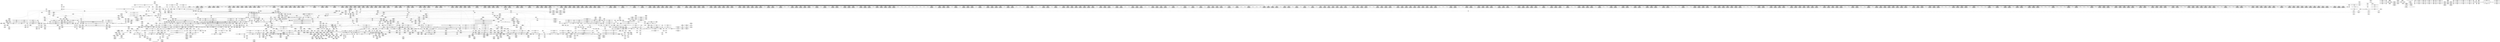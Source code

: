 digraph {
	CE0x4f73fc0 [shape=record,shape=Mrecord,label="{CE0x4f73fc0|i64*_getelementptr_inbounds_(_11_x_i64_,_11_x_i64_*___llvm_gcov_ctr125,_i64_0,_i64_9)|*Constant*|*SummSource*}"]
	CE0x50313e0 [shape=record,shape=Mrecord,label="{CE0x50313e0|__preempt_count_add:val|Function::__preempt_count_add&Arg::val::}"]
	CE0x5032240 [shape=record,shape=Mrecord,label="{CE0x5032240|rcu_lock_acquire:tmp5|include/linux/rcupdate.h,418|*SummSource*}"]
	CE0x4fd0930 [shape=record,shape=Mrecord,label="{CE0x4fd0930|2472:_%struct.cred*,_:_CRE_2940,2941_}"]
	CE0x4fa7cc0 [shape=record,shape=Mrecord,label="{CE0x4fa7cc0|2472:_%struct.cred*,_:_CRE_272,280_|*MultipleSource*|Function::task_sid&Arg::task::|Function::current_has_perm&Arg::tsk::|Function::selinux_task_getscheduler&Arg::p::|security/selinux/hooks.c,208}"]
	CE0x5018d40 [shape=record,shape=Mrecord,label="{CE0x5018d40|i64*_getelementptr_inbounds_(_4_x_i64_,_4_x_i64_*___llvm_gcov_ctr135,_i64_0,_i64_0)|*Constant*|*SummSink*}"]
	CE0x5016890 [shape=record,shape=Mrecord,label="{CE0x5016890|__preempt_count_add:tmp4|./arch/x86/include/asm/preempt.h,72}"]
	CE0x506a610 [shape=record,shape=Mrecord,label="{CE0x506a610|__rcu_read_unlock:tmp5|include/linux/rcupdate.h,244|*SummSink*}"]
	CE0x4fc60c0 [shape=record,shape=Mrecord,label="{CE0x4fc60c0|2472:_%struct.cred*,_:_CRE_2526,2527_}"]
	CE0x5031870 [shape=record,shape=Mrecord,label="{CE0x5031870|rcu_read_unlock:tmp3|*SummSource*}"]
	CE0x4f66bf0 [shape=record,shape=Mrecord,label="{CE0x4f66bf0|current_sid:tmp14|security/selinux/hooks.c,218|*SummSink*}"]
	CE0x5014e30 [shape=record,shape=Mrecord,label="{CE0x5014e30|rcu_lock_acquire:tmp|*SummSource*}"]
	CE0x4fcdf00 [shape=record,shape=Mrecord,label="{CE0x4fcdf00|2472:_%struct.cred*,_:_CRE_2905,2906_}"]
	CE0x4fb1d30 [shape=record,shape=Mrecord,label="{CE0x4fb1d30|rcu_read_lock:tmp20|include/linux/rcupdate.h,882|*SummSource*}"]
	CE0x4f89630 [shape=record,shape=Mrecord,label="{CE0x4f89630|current_sid:tmp24|security/selinux/hooks.c,220}"]
	CE0x62d5710 [shape=record,shape=Mrecord,label="{CE0x62d5710|selinux_task_getscheduler:tmp1|*SummSink*}"]
	CE0x4fcc050 [shape=record,shape=Mrecord,label="{CE0x4fcc050|2472:_%struct.cred*,_:_CRE_2824,2832_|*MultipleSource*|Function::task_sid&Arg::task::|Function::current_has_perm&Arg::tsk::|Function::selinux_task_getscheduler&Arg::p::|security/selinux/hooks.c,208}"]
	CE0x4fc8be0 [shape=record,shape=Mrecord,label="{CE0x4fc8be0|2472:_%struct.cred*,_:_CRE_2664,2672_|*MultipleSource*|Function::task_sid&Arg::task::|Function::current_has_perm&Arg::tsk::|Function::selinux_task_getscheduler&Arg::p::|security/selinux/hooks.c,208}"]
	CE0x4fe74f0 [shape=record,shape=Mrecord,label="{CE0x4fe74f0|2472:_%struct.cred*,_:_CRE_6608,6616_|*MultipleSource*|Function::task_sid&Arg::task::|Function::current_has_perm&Arg::tsk::|Function::selinux_task_getscheduler&Arg::p::|security/selinux/hooks.c,208}"]
	CE0x4f888d0 [shape=record,shape=Mrecord,label="{CE0x4f888d0|rcu_read_lock:tmp11|include/linux/rcupdate.h,882|*SummSink*}"]
	CE0x50333b0 [shape=record,shape=Mrecord,label="{CE0x50333b0|rcu_read_unlock:tmp|*SummSource*}"]
	CE0x4fc1ea0 [shape=record,shape=Mrecord,label="{CE0x4fc1ea0|2472:_%struct.cred*,_:_CRE_2288,2296_|*MultipleSource*|Function::task_sid&Arg::task::|Function::current_has_perm&Arg::tsk::|Function::selinux_task_getscheduler&Arg::p::|security/selinux/hooks.c,208}"]
	CE0x5ad0fc0 [shape=record,shape=Mrecord,label="{CE0x5ad0fc0|_ret_i32_%call,_!dbg_!27713|security/selinux/hooks.c,3647}"]
	CE0x4fec300 [shape=record,shape=Mrecord,label="{CE0x4fec300|task_sid:tmp4|*LoadInst*|security/selinux/hooks.c,208|*SummSink*}"]
	CE0x4fb83e0 [shape=record,shape=Mrecord,label="{CE0x4fb83e0|2472:_%struct.cred*,_:_CRE_702,703_}"]
	CE0x4f6bc10 [shape=record,shape=Mrecord,label="{CE0x4f6bc10|_call_void_mcount()_#3|*SummSink*}"]
	CE0x4fdbe70 [shape=record,shape=Mrecord,label="{CE0x4fdbe70|2472:_%struct.cred*,_:_CRE_6208,6216_|*MultipleSource*|Function::task_sid&Arg::task::|Function::current_has_perm&Arg::tsk::|Function::selinux_task_getscheduler&Arg::p::|security/selinux/hooks.c,208}"]
	CE0x4f42890 [shape=record,shape=Mrecord,label="{CE0x4f42890|current_sid:land.lhs.true2|*SummSource*}"]
	CE0x50683e0 [shape=record,shape=Mrecord,label="{CE0x50683e0|i32_1|*Constant*}"]
	CE0x4fac7e0 [shape=record,shape=Mrecord,label="{CE0x4fac7e0|i64*_getelementptr_inbounds_(_2_x_i64_,_2_x_i64_*___llvm_gcov_ctr131,_i64_0,_i64_0)|*Constant*|*SummSink*}"]
	CE0x500dd40 [shape=record,shape=Mrecord,label="{CE0x500dd40|i64_ptrtoint_(i8*_blockaddress(_rcu_lock_acquire,_%__here)_to_i64)|*Constant*}"]
	CE0x4f687b0 [shape=record,shape=Mrecord,label="{CE0x4f687b0|COLLAPSED:_GCMRE___llvm_gcov_ctr126_internal_global_13_x_i64_zeroinitializer:_elem_0:default:}"]
	CE0x50789a0 [shape=record,shape=Mrecord,label="{CE0x50789a0|rcu_lock_acquire:tmp6|*SummSource*}"]
	CE0x5083340 [shape=record,shape=Mrecord,label="{CE0x5083340|__rcu_read_unlock:tmp2|*SummSource*}"]
	CE0x4fd5a50 [shape=record,shape=Mrecord,label="{CE0x4fd5a50|2472:_%struct.cred*,_:_CRE_3108,3112_|*MultipleSource*|Function::task_sid&Arg::task::|Function::current_has_perm&Arg::tsk::|Function::selinux_task_getscheduler&Arg::p::|security/selinux/hooks.c,208}"]
	CE0x4fe7060 [shape=record,shape=Mrecord,label="{CE0x4fe7060|2472:_%struct.cred*,_:_CRE_6584,6600_|*MultipleSource*|Function::task_sid&Arg::task::|Function::current_has_perm&Arg::tsk::|Function::selinux_task_getscheduler&Arg::p::|security/selinux/hooks.c,208}"]
	CE0x4f9e820 [shape=record,shape=Mrecord,label="{CE0x4f9e820|rcu_read_lock:tmp4|include/linux/rcupdate.h,882|*SummSink*}"]
	CE0x50970b0 [shape=record,shape=Mrecord,label="{CE0x50970b0|i64*_getelementptr_inbounds_(_4_x_i64_,_4_x_i64_*___llvm_gcov_ctr129,_i64_0,_i64_0)|*Constant*|*SummSource*}"]
	CE0x50338b0 [shape=record,shape=Mrecord,label="{CE0x50338b0|rcu_read_unlock:call|include/linux/rcupdate.h,933|*SummSource*}"]
	CE0x4fdd140 [shape=record,shape=Mrecord,label="{CE0x4fdd140|2472:_%struct.cred*,_:_CRE_6280,6284_|*MultipleSource*|Function::task_sid&Arg::task::|Function::current_has_perm&Arg::tsk::|Function::selinux_task_getscheduler&Arg::p::|security/selinux/hooks.c,208}"]
	CE0x50052d0 [shape=record,shape=Mrecord,label="{CE0x50052d0|i64*_getelementptr_inbounds_(_2_x_i64_,_2_x_i64_*___llvm_gcov_ctr98,_i64_0,_i64_0)|*Constant*|*SummSink*}"]
	CE0x506ef20 [shape=record,shape=Mrecord,label="{CE0x506ef20|__rcu_read_unlock:tmp6|include/linux/rcupdate.h,245|*SummSource*}"]
	CE0x4f56080 [shape=record,shape=Mrecord,label="{CE0x4f56080|current_sid:tmp20|security/selinux/hooks.c,218}"]
	CE0x4fe45d0 [shape=record,shape=Mrecord,label="{CE0x4fe45d0|2472:_%struct.cred*,_:_CRE_6464,6472_|*MultipleSource*|Function::task_sid&Arg::task::|Function::current_has_perm&Arg::tsk::|Function::selinux_task_getscheduler&Arg::p::|security/selinux/hooks.c,208}"]
	CE0x4f6d120 [shape=record,shape=Mrecord,label="{CE0x4f6d120|i32_0|*Constant*|*SummSource*}"]
	CE0x4f55630 [shape=record,shape=Mrecord,label="{CE0x4f55630|rcu_read_lock:do.body}"]
	CE0x50419b0 [shape=record,shape=Mrecord,label="{CE0x50419b0|i32_934|*Constant*|*SummSink*}"]
	CE0x5016900 [shape=record,shape=Mrecord,label="{CE0x5016900|__preempt_count_add:tmp4|./arch/x86/include/asm/preempt.h,72|*SummSource*}"]
	CE0x50039e0 [shape=record,shape=Mrecord,label="{CE0x50039e0|GLOBAL:rcu_read_unlock|*Constant*}"]
	CE0x4ff00c0 [shape=record,shape=Mrecord,label="{CE0x4ff00c0|task_sid:tmp22|security/selinux/hooks.c,208|*SummSink*}"]
	CE0x4fbec90 [shape=record,shape=Mrecord,label="{CE0x4fbec90|2472:_%struct.cred*,_:_CRE_2064,2072_|*MultipleSource*|Function::task_sid&Arg::task::|Function::current_has_perm&Arg::tsk::|Function::selinux_task_getscheduler&Arg::p::|security/selinux/hooks.c,208}"]
	CE0x501ffc0 [shape=record,shape=Mrecord,label="{CE0x501ffc0|rcu_read_unlock:tmp2}"]
	CE0x506eeb0 [shape=record,shape=Mrecord,label="{CE0x506eeb0|__rcu_read_unlock:tmp6|include/linux/rcupdate.h,245}"]
	CE0x5023680 [shape=record,shape=Mrecord,label="{CE0x5023680|rcu_read_unlock:tmp9|include/linux/rcupdate.h,933|*SummSource*}"]
	CE0x4fee390 [shape=record,shape=Mrecord,label="{CE0x4fee390|i64_6|*Constant*|*SummSource*}"]
	CE0x4f40fb0 [shape=record,shape=Mrecord,label="{CE0x4f40fb0|current_sid:tmp15|security/selinux/hooks.c,218}"]
	CE0x4fefbf0 [shape=record,shape=Mrecord,label="{CE0x4fefbf0|task_sid:tmp23|security/selinux/hooks.c,208}"]
	CE0x5043eb0 [shape=record,shape=Mrecord,label="{CE0x5043eb0|rcu_read_unlock:tmp21|include/linux/rcupdate.h,935|*SummSink*}"]
	CE0x4f56d90 [shape=record,shape=Mrecord,label="{CE0x4f56d90|2472:_%struct.cred*,_:_CRE_160,164_|*MultipleSource*|Function::task_sid&Arg::task::|Function::current_has_perm&Arg::tsk::|Function::selinux_task_getscheduler&Arg::p::|security/selinux/hooks.c,208}"]
	CE0x506fd30 [shape=record,shape=Mrecord,label="{CE0x506fd30|__rcu_read_unlock:do.end}"]
	CE0x4fef250 [shape=record,shape=Mrecord,label="{CE0x4fef250|task_sid:tmp15|security/selinux/hooks.c,208|*SummSource*}"]
	CE0x506fa00 [shape=record,shape=Mrecord,label="{CE0x506fa00|_ret_void,_!dbg_!27720|./arch/x86/include/asm/preempt.h,78|*SummSource*}"]
	CE0x4fcf9c0 [shape=record,shape=Mrecord,label="{CE0x4fcf9c0|2472:_%struct.cred*,_:_CRE_2927,2928_}"]
	CE0x5045b20 [shape=record,shape=Mrecord,label="{CE0x5045b20|GLOBAL:__rcu_read_unlock|*Constant*}"]
	CE0x4f67810 [shape=record,shape=Mrecord,label="{CE0x4f67810|_call_void_rcu_lock_acquire(%struct.lockdep_map*_rcu_lock_map)_#10,_!dbg_!27711|include/linux/rcupdate.h,881|*SummSource*}"]
	CE0x5043440 [shape=record,shape=Mrecord,label="{CE0x5043440|rcu_read_unlock:tmp21|include/linux/rcupdate.h,935}"]
	CE0x4fb5f20 [shape=record,shape=Mrecord,label="{CE0x4fb5f20|task_sid:tmp17|security/selinux/hooks.c,208|*SummSource*}"]
	CE0x5071bb0 [shape=record,shape=Mrecord,label="{CE0x5071bb0|GLOBAL:__preempt_count|Global_var:__preempt_count}"]
	CE0x4f45420 [shape=record,shape=Mrecord,label="{CE0x4f45420|2472:_%struct.cred*,_:_CRE_691,692_}"]
	CE0x4f3f860 [shape=record,shape=Mrecord,label="{CE0x4f3f860|task_sid:do.end|*SummSource*}"]
	CE0x5032a40 [shape=record,shape=Mrecord,label="{CE0x5032a40|i64*_getelementptr_inbounds_(_4_x_i64_,_4_x_i64_*___llvm_gcov_ctr130,_i64_0,_i64_0)|*Constant*|*SummSink*}"]
	CE0x4f38730 [shape=record,shape=Mrecord,label="{CE0x4f38730|GLOBAL:rcu_read_lock|*Constant*|*SummSource*}"]
	CE0x4fdd3a0 [shape=record,shape=Mrecord,label="{CE0x4fdd3a0|2472:_%struct.cred*,_:_CRE_6288,6289_}"]
	CE0x50019a0 [shape=record,shape=Mrecord,label="{CE0x50019a0|i64*_getelementptr_inbounds_(_13_x_i64_,_13_x_i64_*___llvm_gcov_ctr126,_i64_0,_i64_12)|*Constant*|*SummSource*}"]
	CE0x5004370 [shape=record,shape=Mrecord,label="{CE0x5004370|rcu_read_unlock:entry|*SummSource*}"]
	CE0x4f72b40 [shape=record,shape=Mrecord,label="{CE0x4f72b40|__rcu_read_lock:tmp2|*SummSource*}"]
	CE0x4fdd5d0 [shape=record,shape=Mrecord,label="{CE0x4fdd5d0|2472:_%struct.cred*,_:_CRE_6289,6290_}"]
	CE0x4fbf870 [shape=record,shape=Mrecord,label="{CE0x4fbf870|2472:_%struct.cred*,_:_CRE_2096,2104_|*MultipleSource*|Function::task_sid&Arg::task::|Function::current_has_perm&Arg::tsk::|Function::selinux_task_getscheduler&Arg::p::|security/selinux/hooks.c,208}"]
	CE0x50842a0 [shape=record,shape=Mrecord,label="{CE0x50842a0|__preempt_count_sub:do.end}"]
	CE0x4fc3400 [shape=record,shape=Mrecord,label="{CE0x4fc3400|2472:_%struct.cred*,_:_CRE_2360,2368_|*MultipleSource*|Function::task_sid&Arg::task::|Function::current_has_perm&Arg::tsk::|Function::selinux_task_getscheduler&Arg::p::|security/selinux/hooks.c,208}"]
	CE0x4f696e0 [shape=record,shape=Mrecord,label="{CE0x4f696e0|%struct.task_struct*_(%struct.task_struct**)*_asm_movq_%gs:$_1:P_,$0_,_r,im,_dirflag_,_fpsr_,_flags_|*SummSink*}"]
	CE0x4fdee90 [shape=record,shape=Mrecord,label="{CE0x4fdee90|2472:_%struct.cred*,_:_CRE_6309,6310_}"]
	CE0x503c1e0 [shape=record,shape=Mrecord,label="{CE0x503c1e0|rcu_read_unlock:tmp7|include/linux/rcupdate.h,933|*SummSource*}"]
	CE0x50376f0 [shape=record,shape=Mrecord,label="{CE0x50376f0|rcu_read_unlock:if.end|*SummSource*}"]
	CE0x4fdc2d0 [shape=record,shape=Mrecord,label="{CE0x4fdc2d0|2472:_%struct.cred*,_:_CRE_6224,6232_|*MultipleSource*|Function::task_sid&Arg::task::|Function::current_has_perm&Arg::tsk::|Function::selinux_task_getscheduler&Arg::p::|security/selinux/hooks.c,208}"]
	CE0x4f84e40 [shape=record,shape=Mrecord,label="{CE0x4f84e40|_ret_%struct.task_struct*_%tmp4,_!dbg_!27714|./arch/x86/include/asm/current.h,14|*SummSource*}"]
	CE0x4fa1f80 [shape=record,shape=Mrecord,label="{CE0x4fa1f80|_ret_void,_!dbg_!27717|include/linux/rcupdate.h,240}"]
	CE0x4f97a50 [shape=record,shape=Mrecord,label="{CE0x4f97a50|task_sid:do.body|*SummSink*}"]
	CE0x4faad50 [shape=record,shape=Mrecord,label="{CE0x4faad50|2472:_%struct.cred*,_:_CRE_112,116_|*MultipleSource*|Function::task_sid&Arg::task::|Function::current_has_perm&Arg::tsk::|Function::selinux_task_getscheduler&Arg::p::|security/selinux/hooks.c,208}"]
	CE0x4f88bf0 [shape=record,shape=Mrecord,label="{CE0x4f88bf0|rcu_read_lock:tmp12|include/linux/rcupdate.h,882|*SummSource*}"]
	CE0x4fbcbb0 [shape=record,shape=Mrecord,label="{CE0x4fbcbb0|2472:_%struct.cred*,_:_CRE_1960,1968_|*MultipleSource*|Function::task_sid&Arg::task::|Function::current_has_perm&Arg::tsk::|Function::selinux_task_getscheduler&Arg::p::|security/selinux/hooks.c,208}"]
	CE0x4f63650 [shape=record,shape=Mrecord,label="{CE0x4f63650|selinux_task_getscheduler:tmp|*SummSource*}"]
	CE0x4f41b40 [shape=record,shape=Mrecord,label="{CE0x4f41b40|avc_has_perm:auditdata|Function::avc_has_perm&Arg::auditdata::|*SummSource*}"]
	CE0x4fe4ef0 [shape=record,shape=Mrecord,label="{CE0x4fe4ef0|2472:_%struct.cred*,_:_CRE_6480,6484_|*MultipleSource*|Function::task_sid&Arg::task::|Function::current_has_perm&Arg::tsk::|Function::selinux_task_getscheduler&Arg::p::|security/selinux/hooks.c,208}"]
	CE0x4fd1c30 [shape=record,shape=Mrecord,label="{CE0x4fd1c30|2472:_%struct.cred*,_:_CRE_2956,2957_}"]
	CE0x4f83d20 [shape=record,shape=Mrecord,label="{CE0x4f83d20|2472:_%struct.cred*,_:_CRE_568,576_|*MultipleSource*|Function::task_sid&Arg::task::|Function::current_has_perm&Arg::tsk::|Function::selinux_task_getscheduler&Arg::p::|security/selinux/hooks.c,208}"]
	CE0x4fc1060 [shape=record,shape=Mrecord,label="{CE0x4fc1060|2472:_%struct.cred*,_:_CRE_2240,2248_|*MultipleSource*|Function::task_sid&Arg::task::|Function::current_has_perm&Arg::tsk::|Function::selinux_task_getscheduler&Arg::p::|security/selinux/hooks.c,208}"]
	CE0x4fbd4d0 [shape=record,shape=Mrecord,label="{CE0x4fbd4d0|2472:_%struct.cred*,_:_CRE_1984,2016_|*MultipleSource*|Function::task_sid&Arg::task::|Function::current_has_perm&Arg::tsk::|Function::selinux_task_getscheduler&Arg::p::|security/selinux/hooks.c,208}"]
	CE0x4f5f730 [shape=record,shape=Mrecord,label="{CE0x4f5f730|COLLAPSED:_GCMRE___llvm_gcov_ctr288_internal_global_2_x_i64_zeroinitializer:_elem_0:default:}"]
	CE0x4f6c140 [shape=record,shape=Mrecord,label="{CE0x4f6c140|2472:_%struct.cred*,_:_CRE_0,8_|*MultipleSource*|Function::task_sid&Arg::task::|Function::current_has_perm&Arg::tsk::|Function::selinux_task_getscheduler&Arg::p::|security/selinux/hooks.c,208}"]
	CE0x4f6f2a0 [shape=record,shape=Mrecord,label="{CE0x4f6f2a0|cred_sid:tmp1}"]
	CE0x4fea5c0 [shape=record,shape=Mrecord,label="{CE0x4fea5c0|2472:_%struct.cred*,_:_CRE_10576,10584_|*MultipleSource*|Function::task_sid&Arg::task::|Function::current_has_perm&Arg::tsk::|Function::selinux_task_getscheduler&Arg::p::|security/selinux/hooks.c,208}"]
	CE0x4fd7b90 [shape=record,shape=Mrecord,label="{CE0x4fd7b90|2472:_%struct.cred*,_:_CRE_5864,5872_|*MultipleSource*|Function::task_sid&Arg::task::|Function::current_has_perm&Arg::tsk::|Function::selinux_task_getscheduler&Arg::p::|security/selinux/hooks.c,208}"]
	CE0x4fda420 [shape=record,shape=Mrecord,label="{CE0x4fda420|2472:_%struct.cred*,_:_CRE_6000,6008_|*MultipleSource*|Function::task_sid&Arg::task::|Function::current_has_perm&Arg::tsk::|Function::selinux_task_getscheduler&Arg::p::|security/selinux/hooks.c,208}"]
	CE0x4fe1360 [shape=record,shape=Mrecord,label="{CE0x4fe1360|2472:_%struct.cred*,_:_CRE_6340,6341_}"]
	CE0x5069730 [shape=record,shape=Mrecord,label="{CE0x5069730|i64*_getelementptr_inbounds_(_4_x_i64_,_4_x_i64_*___llvm_gcov_ctr133,_i64_0,_i64_3)|*Constant*|*SummSource*}"]
	CE0x4f44930 [shape=record,shape=Mrecord,label="{CE0x4f44930|_ret_i32_%call7,_!dbg_!27749|security/selinux/hooks.c,210}"]
	CE0x50150a0 [shape=record,shape=Mrecord,label="{CE0x50150a0|rcu_lock_release:tmp6|*SummSink*}"]
	CE0x4f60750 [shape=record,shape=Mrecord,label="{CE0x4f60750|current_sid:tmp6|security/selinux/hooks.c,218|*SummSource*}"]
	CE0x4fd3e30 [shape=record,shape=Mrecord,label="{CE0x4fd3e30|2472:_%struct.cred*,_:_CRE_3008,3024_|*MultipleSource*|Function::task_sid&Arg::task::|Function::current_has_perm&Arg::tsk::|Function::selinux_task_getscheduler&Arg::p::|security/selinux/hooks.c,208}"]
	CE0x4f6d7e0 [shape=record,shape=Mrecord,label="{CE0x4f6d7e0|2472:_%struct.cred*,_:_CRE_192,200_|*MultipleSource*|Function::task_sid&Arg::task::|Function::current_has_perm&Arg::tsk::|Function::selinux_task_getscheduler&Arg::p::|security/selinux/hooks.c,208}"]
	CE0x4fd5cb0 [shape=record,shape=Mrecord,label="{CE0x4fd5cb0|2472:_%struct.cred*,_:_CRE_3112,3116_|*MultipleSource*|Function::task_sid&Arg::task::|Function::current_has_perm&Arg::tsk::|Function::selinux_task_getscheduler&Arg::p::|security/selinux/hooks.c,208}"]
	CE0x5027400 [shape=record,shape=Mrecord,label="{CE0x5027400|rcu_read_unlock:tmp1|*SummSink*}"]
	CE0x4fa2a50 [shape=record,shape=Mrecord,label="{CE0x4fa2a50|rcu_read_lock:bb|*SummSource*}"]
	CE0x4febe20 [shape=record,shape=Mrecord,label="{CE0x4febe20|task_sid:tmp4|*LoadInst*|security/selinux/hooks.c,208}"]
	CE0x5014dc0 [shape=record,shape=Mrecord,label="{CE0x5014dc0|COLLAPSED:_GCMRE___llvm_gcov_ctr130_internal_global_4_x_i64_zeroinitializer:_elem_0:default:}"]
	CE0x50843e0 [shape=record,shape=Mrecord,label="{CE0x50843e0|__preempt_count_sub:bb}"]
	CE0x4f6ed00 [shape=record,shape=Mrecord,label="{CE0x4f6ed00|2472:_%struct.cred*,_:_CRE_320,328_|*MultipleSource*|Function::task_sid&Arg::task::|Function::current_has_perm&Arg::tsk::|Function::selinux_task_getscheduler&Arg::p::|security/selinux/hooks.c,208}"]
	CE0x4f5c1d0 [shape=record,shape=Mrecord,label="{CE0x4f5c1d0|current_sid:tmp7|security/selinux/hooks.c,218}"]
	CE0x4f76b90 [shape=record,shape=Mrecord,label="{CE0x4f76b90|i64_3|*Constant*|*SummSink*}"]
	CE0x507a470 [shape=record,shape=Mrecord,label="{CE0x507a470|_call_void_mcount()_#3}"]
	CE0x4fc7190 [shape=record,shape=Mrecord,label="{CE0x4fc7190|2472:_%struct.cred*,_:_CRE_2576,2584_|*MultipleSource*|Function::task_sid&Arg::task::|Function::current_has_perm&Arg::tsk::|Function::selinux_task_getscheduler&Arg::p::|security/selinux/hooks.c,208}"]
	CE0x4fd1e90 [shape=record,shape=Mrecord,label="{CE0x4fd1e90|2472:_%struct.cred*,_:_CRE_2958,2959_}"]
	CE0x4fd0470 [shape=record,shape=Mrecord,label="{CE0x4fd0470|2472:_%struct.cred*,_:_CRE_2936,2937_}"]
	CE0x4fd6890 [shape=record,shape=Mrecord,label="{CE0x4fd6890|2472:_%struct.cred*,_:_CRE_3140,3144_|*MultipleSource*|Function::task_sid&Arg::task::|Function::current_has_perm&Arg::tsk::|Function::selinux_task_getscheduler&Arg::p::|security/selinux/hooks.c,208}"]
	CE0x4f38c90 [shape=record,shape=Mrecord,label="{CE0x4f38c90|current_sid:tobool1|security/selinux/hooks.c,218|*SummSource*}"]
	CE0x5027320 [shape=record,shape=Mrecord,label="{CE0x5027320|rcu_read_unlock:tmp1}"]
	CE0x50225c0 [shape=record,shape=Mrecord,label="{CE0x50225c0|__preempt_count_add:val|Function::__preempt_count_add&Arg::val::|*SummSource*}"]
	CE0x5007d70 [shape=record,shape=Mrecord,label="{CE0x5007d70|_ret_void,_!dbg_!27717|include/linux/rcupdate.h,245|*SummSink*}"]
	CE0x4fa3440 [shape=record,shape=Mrecord,label="{CE0x4fa3440|task_sid:tmp3|*SummSink*}"]
	CE0x4fbaf00 [shape=record,shape=Mrecord,label="{CE0x4fbaf00|2472:_%struct.cred*,_:_CRE_1864,1872_|*MultipleSource*|Function::task_sid&Arg::task::|Function::current_has_perm&Arg::tsk::|Function::selinux_task_getscheduler&Arg::p::|security/selinux/hooks.c,208}"]
	CE0x4f8b590 [shape=record,shape=Mrecord,label="{CE0x4f8b590|i32_22|*Constant*|*SummSink*}"]
	CE0x4fee250 [shape=record,shape=Mrecord,label="{CE0x4fee250|task_sid:tobool4|security/selinux/hooks.c,208|*SummSink*}"]
	CE0x4fcdca0 [shape=record,shape=Mrecord,label="{CE0x4fcdca0|2472:_%struct.cred*,_:_CRE_2904,2905_}"]
	CE0x4fdf6e0 [shape=record,shape=Mrecord,label="{CE0x4fdf6e0|2472:_%struct.cred*,_:_CRE_6316,6317_}"]
	CE0x4f3e880 [shape=record,shape=Mrecord,label="{CE0x4f3e880|i64*_getelementptr_inbounds_(_11_x_i64_,_11_x_i64_*___llvm_gcov_ctr127,_i64_0,_i64_1)|*Constant*}"]
	CE0x50431a0 [shape=record,shape=Mrecord,label="{CE0x50431a0|rcu_read_unlock:tmp20|include/linux/rcupdate.h,933|*SummSource*}"]
	CE0x4f850f0 [shape=record,shape=Mrecord,label="{CE0x4f850f0|_ret_%struct.task_struct*_%tmp4,_!dbg_!27714|./arch/x86/include/asm/current.h,14|*SummSink*}"]
	CE0x4fd90f0 [shape=record,shape=Mrecord,label="{CE0x4fd90f0|2472:_%struct.cred*,_:_CRE_5936,5944_|*MultipleSource*|Function::task_sid&Arg::task::|Function::current_has_perm&Arg::tsk::|Function::selinux_task_getscheduler&Arg::p::|security/selinux/hooks.c,208}"]
	CE0x5072650 [shape=record,shape=Mrecord,label="{CE0x5072650|__preempt_count_add:bb|*SummSink*}"]
	CE0x4fcffb0 [shape=record,shape=Mrecord,label="{CE0x4fcffb0|2472:_%struct.cred*,_:_CRE_2932,2933_}"]
	CE0x4fcd580 [shape=record,shape=Mrecord,label="{CE0x4fcd580|2472:_%struct.cred*,_:_CRE_2888,2896_|*MultipleSource*|Function::task_sid&Arg::task::|Function::current_has_perm&Arg::tsk::|Function::selinux_task_getscheduler&Arg::p::|security/selinux/hooks.c,208}"]
	CE0x4fcb900 [shape=record,shape=Mrecord,label="{CE0x4fcb900|2472:_%struct.cred*,_:_CRE_2800,2808_|*MultipleSource*|Function::task_sid&Arg::task::|Function::current_has_perm&Arg::tsk::|Function::selinux_task_getscheduler&Arg::p::|security/selinux/hooks.c,208}"]
	CE0x4fb9c00 [shape=record,shape=Mrecord,label="{CE0x4fb9c00|2472:_%struct.cred*,_:_CRE_784,1808_|*MultipleSource*|Function::task_sid&Arg::task::|Function::current_has_perm&Arg::tsk::|Function::selinux_task_getscheduler&Arg::p::|security/selinux/hooks.c,208}"]
	CE0x61a29d0 [shape=record,shape=Mrecord,label="{CE0x61a29d0|GLOBAL:current_has_perm|*Constant*|*SummSource*}"]
	CE0x4fea0e0 [shape=record,shape=Mrecord,label="{CE0x4fea0e0|2472:_%struct.cred*,_:_CRE_10568,10572_|*MultipleSource*|Function::task_sid&Arg::task::|Function::current_has_perm&Arg::tsk::|Function::selinux_task_getscheduler&Arg::p::|security/selinux/hooks.c,208}"]
	CE0x5002780 [shape=record,shape=Mrecord,label="{CE0x5002780|task_sid:call7|security/selinux/hooks.c,208|*SummSink*}"]
	CE0x4fa9280 [shape=record,shape=Mrecord,label="{CE0x4fa9280|__rcu_read_lock:tmp1|*SummSink*}"]
	CE0x4f87e80 [shape=record,shape=Mrecord,label="{CE0x4f87e80|i32_1|*Constant*|*SummSink*}"]
	CE0x5090540 [shape=record,shape=Mrecord,label="{CE0x5090540|__preempt_count_add:do.end|*SummSource*}"]
	CE0x4f4ad60 [shape=record,shape=Mrecord,label="{CE0x4f4ad60|get_current:tmp1|*SummSink*}"]
	CE0x4fe85c0 [shape=record,shape=Mrecord,label="{CE0x4fe85c0|2472:_%struct.cred*,_:_CRE_6656,6660_|*MultipleSource*|Function::task_sid&Arg::task::|Function::current_has_perm&Arg::tsk::|Function::selinux_task_getscheduler&Arg::p::|security/selinux/hooks.c,208}"]
	CE0x4fa1dc0 [shape=record,shape=Mrecord,label="{CE0x4fa1dc0|2472:_%struct.cred*,_:_CRE_304,312_|*MultipleSource*|Function::task_sid&Arg::task::|Function::current_has_perm&Arg::tsk::|Function::selinux_task_getscheduler&Arg::p::|security/selinux/hooks.c,208}"]
	CE0x5026cf0 [shape=record,shape=Mrecord,label="{CE0x5026cf0|rcu_read_unlock:tmp14|include/linux/rcupdate.h,933|*SummSink*}"]
	CE0x6d42970 [shape=record,shape=Mrecord,label="{CE0x6d42970|current_has_perm:entry}"]
	CE0x4fd9d00 [shape=record,shape=Mrecord,label="{CE0x4fd9d00|2472:_%struct.cred*,_:_CRE_5976,5984_|*MultipleSource*|Function::task_sid&Arg::task::|Function::current_has_perm&Arg::tsk::|Function::selinux_task_getscheduler&Arg::p::|security/selinux/hooks.c,208}"]
	CE0x5018db0 [shape=record,shape=Mrecord,label="{CE0x5018db0|__preempt_count_sub:tmp}"]
	CE0x5008bf0 [shape=record,shape=Mrecord,label="{CE0x5008bf0|rcu_lock_release:bb}"]
	CE0x4fcb410 [shape=record,shape=Mrecord,label="{CE0x4fcb410|2472:_%struct.cred*,_:_CRE_2784,2792_|*MultipleSource*|Function::task_sid&Arg::task::|Function::current_has_perm&Arg::tsk::|Function::selinux_task_getscheduler&Arg::p::|security/selinux/hooks.c,208}"]
	CE0x4fac680 [shape=record,shape=Mrecord,label="{CE0x4fac680|i64*_getelementptr_inbounds_(_2_x_i64_,_2_x_i64_*___llvm_gcov_ctr131,_i64_0,_i64_0)|*Constant*|*SummSource*}"]
	CE0x5092b70 [shape=record,shape=Mrecord,label="{CE0x5092b70|i64*_getelementptr_inbounds_(_4_x_i64_,_4_x_i64_*___llvm_gcov_ctr134,_i64_0,_i64_0)|*Constant*|*SummSink*}"]
	CE0x4f9c720 [shape=record,shape=Mrecord,label="{CE0x4f9c720|rcu_read_lock:call3|include/linux/rcupdate.h,882|*SummSource*}"]
	CE0x4f637d0 [shape=record,shape=Mrecord,label="{CE0x4f637d0|i32_0|*Constant*}"]
	CE0x4f69bc0 [shape=record,shape=Mrecord,label="{CE0x4f69bc0|cred_sid:tmp3}"]
	CE0x4fb10b0 [shape=record,shape=Mrecord,label="{CE0x4fb10b0|i64*_getelementptr_inbounds_(_11_x_i64_,_11_x_i64_*___llvm_gcov_ctr127,_i64_0,_i64_9)|*Constant*}"]
	CE0x5021d10 [shape=record,shape=Mrecord,label="{CE0x5021d10|rcu_read_unlock:tmp8|include/linux/rcupdate.h,933}"]
	CE0x4fc6780 [shape=record,shape=Mrecord,label="{CE0x4fc6780|2472:_%struct.cred*,_:_CRE_2532,2533_}"]
	CE0x4f62df0 [shape=record,shape=Mrecord,label="{CE0x4f62df0|i64*_getelementptr_inbounds_(_2_x_i64_,_2_x_i64_*___llvm_gcov_ctr288,_i64_0,_i64_1)|*Constant*}"]
	CE0x50349b0 [shape=record,shape=Mrecord,label="{CE0x50349b0|rcu_read_unlock:tmp16|include/linux/rcupdate.h,933|*SummSink*}"]
	CE0x4f59200 [shape=record,shape=Mrecord,label="{CE0x4f59200|current_has_perm:tmp3|*SummSink*}"]
	CE0x5007850 [shape=record,shape=Mrecord,label="{CE0x5007850|0:_i8,_:_GCMR_task_sid.__warned_internal_global_i8_0,_section_.data.unlikely_,_align_1:_elem_0:default:}"]
	CE0x500e750 [shape=record,shape=Mrecord,label="{CE0x500e750|rcu_lock_acquire:tmp6}"]
	CE0x4f89950 [shape=record,shape=Mrecord,label="{CE0x4f89950|current_sid:tmp24|security/selinux/hooks.c,220|*SummSink*}"]
	CE0x4f387a0 [shape=record,shape=Mrecord,label="{CE0x4f387a0|GLOBAL:rcu_read_lock|*Constant*|*SummSink*}"]
	CE0x4fed350 [shape=record,shape=Mrecord,label="{CE0x4fed350|task_sid:call3|security/selinux/hooks.c,208}"]
	CE0x4f69d10 [shape=record,shape=Mrecord,label="{CE0x4f69d10|cred_sid:tmp3|*SummSource*}"]
	CE0x4f838e0 [shape=record,shape=Mrecord,label="{CE0x4f838e0|2472:_%struct.cred*,_:_CRE_552,560_|*MultipleSource*|Function::task_sid&Arg::task::|Function::current_has_perm&Arg::tsk::|Function::selinux_task_getscheduler&Arg::p::|security/selinux/hooks.c,208}"]
	CE0x4fb9770 [shape=record,shape=Mrecord,label="{CE0x4fb9770|2472:_%struct.cred*,_:_CRE_772,776_|*MultipleSource*|Function::task_sid&Arg::task::|Function::current_has_perm&Arg::tsk::|Function::selinux_task_getscheduler&Arg::p::|security/selinux/hooks.c,208}"]
	CE0x4ff9dd0 [shape=record,shape=Mrecord,label="{CE0x4ff9dd0|_call_void_mcount()_#3|*SummSink*}"]
	CE0x4fc8980 [shape=record,shape=Mrecord,label="{CE0x4fc8980|2472:_%struct.cred*,_:_CRE_2656,2664_|*MultipleSource*|Function::task_sid&Arg::task::|Function::current_has_perm&Arg::tsk::|Function::selinux_task_getscheduler&Arg::p::|security/selinux/hooks.c,208}"]
	CE0x5006de0 [shape=record,shape=Mrecord,label="{CE0x5006de0|task_sid:tmp8|security/selinux/hooks.c,208|*SummSource*}"]
	CE0x4fe1100 [shape=record,shape=Mrecord,label="{CE0x4fe1100|2472:_%struct.cred*,_:_CRE_6338,6339_}"]
	CE0x4fd63d0 [shape=record,shape=Mrecord,label="{CE0x4fd63d0|2472:_%struct.cred*,_:_CRE_3128,3136_|*MultipleSource*|Function::task_sid&Arg::task::|Function::current_has_perm&Arg::tsk::|Function::selinux_task_getscheduler&Arg::p::|security/selinux/hooks.c,208}"]
	CE0x4f5c9a0 [shape=record,shape=Mrecord,label="{CE0x4f5c9a0|_ret_i32_%call2,_!dbg_!27718|security/selinux/hooks.c,1544|*SummSource*}"]
	CE0x4f583e0 [shape=record,shape=Mrecord,label="{CE0x4f583e0|current_sid:do.body}"]
	CE0x5006fa0 [shape=record,shape=Mrecord,label="{CE0x5006fa0|task_sid:tmp8|security/selinux/hooks.c,208|*SummSink*}"]
	CE0x4fd4c70 [shape=record,shape=Mrecord,label="{CE0x4fd4c70|2472:_%struct.cred*,_:_CRE_3064,3072_|*MultipleSource*|Function::task_sid&Arg::task::|Function::current_has_perm&Arg::tsk::|Function::selinux_task_getscheduler&Arg::p::|security/selinux/hooks.c,208}"]
	CE0x4fef390 [shape=record,shape=Mrecord,label="{CE0x4fef390|task_sid:tmp17|security/selinux/hooks.c,208}"]
	CE0x4ff7610 [shape=record,shape=Mrecord,label="{CE0x4ff7610|rcu_read_unlock:tmp5|include/linux/rcupdate.h,933|*SummSink*}"]
	CE0x4f63f30 [shape=record,shape=Mrecord,label="{CE0x4f63f30|current_sid:if.end|*SummSink*}"]
	CE0x4fa3870 [shape=record,shape=Mrecord,label="{CE0x4fa3870|__rcu_read_lock:entry|*SummSink*}"]
	CE0x4fa11f0 [shape=record,shape=Mrecord,label="{CE0x4fa11f0|task_sid:tmp2}"]
	CE0x4f9d9e0 [shape=record,shape=Mrecord,label="{CE0x4f9d9e0|rcu_read_lock:tmp13|include/linux/rcupdate.h,882|*SummSource*}"]
	CE0x4f488f0 [shape=record,shape=Mrecord,label="{CE0x4f488f0|i64*_getelementptr_inbounds_(_2_x_i64_,_2_x_i64_*___llvm_gcov_ctr136,_i64_0,_i64_0)|*Constant*|*SummSink*}"]
	CE0x5013d60 [shape=record,shape=Mrecord,label="{CE0x5013d60|rcu_lock_release:__here|*SummSink*}"]
	CE0x4fbb160 [shape=record,shape=Mrecord,label="{CE0x4fbb160|2472:_%struct.cred*,_:_CRE_1872,1880_|*MultipleSource*|Function::task_sid&Arg::task::|Function::current_has_perm&Arg::tsk::|Function::selinux_task_getscheduler&Arg::p::|security/selinux/hooks.c,208}"]
	CE0x4f67d90 [shape=record,shape=Mrecord,label="{CE0x4f67d90|current_sid:tmp}"]
	CE0x4f6c4c0 [shape=record,shape=Mrecord,label="{CE0x4f6c4c0|rcu_read_lock:tmp1|*SummSink*}"]
	CE0x4f6c610 [shape=record,shape=Mrecord,label="{CE0x4f6c610|i64*_getelementptr_inbounds_(_11_x_i64_,_11_x_i64_*___llvm_gcov_ctr127,_i64_0,_i64_1)|*Constant*|*SummSource*}"]
	CE0x4fb7f50 [shape=record,shape=Mrecord,label="{CE0x4fb7f50|2472:_%struct.cred*,_:_CRE_698,699_}"]
	CE0x5046100 [shape=record,shape=Mrecord,label="{CE0x5046100|_call_void___rcu_read_unlock()_#10,_!dbg_!27734|include/linux/rcupdate.h,937}"]
	CE0x4fd0b90 [shape=record,shape=Mrecord,label="{CE0x4fd0b90|2472:_%struct.cred*,_:_CRE_2942,2943_}"]
	CE0x507ff50 [shape=record,shape=Mrecord,label="{CE0x507ff50|__preempt_count_sub:tmp4|./arch/x86/include/asm/preempt.h,77|*SummSource*}"]
	CE0x4fdf940 [shape=record,shape=Mrecord,label="{CE0x4fdf940|2472:_%struct.cred*,_:_CRE_6318,6319_}"]
	CE0x500c870 [shape=record,shape=Mrecord,label="{CE0x500c870|i64*_getelementptr_inbounds_(_4_x_i64_,_4_x_i64_*___llvm_gcov_ctr135,_i64_0,_i64_0)|*Constant*|*SummSource*}"]
	CE0x4fcd7e0 [shape=record,shape=Mrecord,label="{CE0x4fcd7e0|2472:_%struct.cred*,_:_CRE_2896,2900_|*MultipleSource*|Function::task_sid&Arg::task::|Function::current_has_perm&Arg::tsk::|Function::selinux_task_getscheduler&Arg::p::|security/selinux/hooks.c,208}"]
	CE0x4f86fc0 [shape=record,shape=Mrecord,label="{CE0x4f86fc0|_call_void_mcount()_#3}"]
	CE0x4fead10 [shape=record,shape=Mrecord,label="{CE0x4fead10|2472:_%struct.cred*,_:_CRE_10600,10604_|*MultipleSource*|Function::task_sid&Arg::task::|Function::current_has_perm&Arg::tsk::|Function::selinux_task_getscheduler&Arg::p::|security/selinux/hooks.c,208}"]
	CE0x6b43830 [shape=record,shape=Mrecord,label="{CE0x6b43830|current_has_perm:tsk|Function::current_has_perm&Arg::tsk::|*SummSource*}"]
	CE0x4f54e80 [shape=record,shape=Mrecord,label="{CE0x4f54e80|rcu_read_unlock:if.then}"]
	CE0x4fe4830 [shape=record,shape=Mrecord,label="{CE0x4fe4830|2472:_%struct.cred*,_:_CRE_6472,6474_|*MultipleSource*|Function::task_sid&Arg::task::|Function::current_has_perm&Arg::tsk::|Function::selinux_task_getscheduler&Arg::p::|security/selinux/hooks.c,208}"]
	CE0x4f655c0 [shape=record,shape=Mrecord,label="{CE0x4f655c0|i64_4|*Constant*|*SummSink*}"]
	CE0x4fad720 [shape=record,shape=Mrecord,label="{CE0x4fad720|GLOBAL:rcu_lock_acquire|*Constant*|*SummSink*}"]
	CE0x4ff6880 [shape=record,shape=Mrecord,label="{CE0x4ff6880|_call_void_lock_acquire(%struct.lockdep_map*_%map,_i32_0,_i32_0,_i32_2,_i32_0,_%struct.lockdep_map*_null,_i64_ptrtoint_(i8*_blockaddress(_rcu_lock_acquire,_%__here)_to_i64))_#10,_!dbg_!27716|include/linux/rcupdate.h,418|*SummSource*}"]
	CE0x4fc7b40 [shape=record,shape=Mrecord,label="{CE0x4fc7b40|2472:_%struct.cred*,_:_CRE_2596,2598_|*MultipleSource*|Function::task_sid&Arg::task::|Function::current_has_perm&Arg::tsk::|Function::selinux_task_getscheduler&Arg::p::|security/selinux/hooks.c,208}"]
	"CONST[source:1(input),value:2(dynamic)][purpose:{object}][SrcIdx:0]"
	CE0x4f84cc0 [shape=record,shape=Mrecord,label="{CE0x4f84cc0|get_current:entry|*SummSource*}"]
	CE0x4f50720 [shape=record,shape=Mrecord,label="{CE0x4f50720|i16_2|*Constant*|*SummSink*}"]
	CE0x507ccc0 [shape=record,shape=Mrecord,label="{CE0x507ccc0|GLOBAL:__preempt_count|Global_var:__preempt_count|*SummSource*}"]
	CE0x50a8eb0 [shape=record,shape=Mrecord,label="{CE0x50a8eb0|__preempt_count_sub:tmp7|./arch/x86/include/asm/preempt.h,78|*SummSource*}"]
	CE0x4fd19d0 [shape=record,shape=Mrecord,label="{CE0x4fd19d0|2472:_%struct.cred*,_:_CRE_2954,2955_}"]
	CE0x4fcda40 [shape=record,shape=Mrecord,label="{CE0x4fcda40|2472:_%struct.cred*,_:_CRE_2900,2904_|*MultipleSource*|Function::task_sid&Arg::task::|Function::current_has_perm&Arg::tsk::|Function::selinux_task_getscheduler&Arg::p::|security/selinux/hooks.c,208}"]
	CE0x4fcf2a0 [shape=record,shape=Mrecord,label="{CE0x4fcf2a0|2472:_%struct.cred*,_:_CRE_2921,2922_}"]
	CE0x4fd0210 [shape=record,shape=Mrecord,label="{CE0x4fd0210|2472:_%struct.cred*,_:_CRE_2934,2935_}"]
	CE0x4ff1160 [shape=record,shape=Mrecord,label="{CE0x4ff1160|task_sid:tmp24|security/selinux/hooks.c,208|*SummSource*}"]
	CE0x5014bb0 [shape=record,shape=Mrecord,label="{CE0x5014bb0|COLLAPSED:_GCMRE___llvm_gcov_ctr133_internal_global_4_x_i64_zeroinitializer:_elem_0:default:}"]
	CE0x5080fc0 [shape=record,shape=Mrecord,label="{CE0x5080fc0|__preempt_count_add:tmp5|./arch/x86/include/asm/preempt.h,72|*SummSource*}"]
	CE0x4f63710 [shape=record,shape=Mrecord,label="{CE0x4f63710|current_sid:call|security/selinux/hooks.c,218|*SummSink*}"]
	CE0x4fa9a70 [shape=record,shape=Mrecord,label="{CE0x4fa9a70|get_current:tmp2|*SummSink*}"]
	CE0x4fd2cd0 [shape=record,shape=Mrecord,label="{CE0x4fd2cd0|2472:_%struct.cred*,_:_CRE_2970,2971_}"]
	CE0x4f72770 [shape=record,shape=Mrecord,label="{CE0x4f72770|rcu_read_lock:tmp3|*SummSource*}"]
	CE0x4fbd730 [shape=record,shape=Mrecord,label="{CE0x4fbd730|2472:_%struct.cred*,_:_CRE_2016,2020_|*MultipleSource*|Function::task_sid&Arg::task::|Function::current_has_perm&Arg::tsk::|Function::selinux_task_getscheduler&Arg::p::|security/selinux/hooks.c,208}"]
	CE0x4fd13e0 [shape=record,shape=Mrecord,label="{CE0x4fd13e0|2472:_%struct.cred*,_:_CRE_2949,2950_}"]
	CE0x4f73df0 [shape=record,shape=Mrecord,label="{CE0x4f73df0|i64*_getelementptr_inbounds_(_11_x_i64_,_11_x_i64_*___llvm_gcov_ctr125,_i64_0,_i64_9)|*Constant*}"]
	CE0x4fa2990 [shape=record,shape=Mrecord,label="{CE0x4fa2990|rcu_read_lock:bb}"]
	CE0x506f470 [shape=record,shape=Mrecord,label="{CE0x506f470|i64_1|*Constant*}"]
	CE0x4fc2f10 [shape=record,shape=Mrecord,label="{CE0x4fc2f10|2472:_%struct.cred*,_:_CRE_2344,2352_|*MultipleSource*|Function::task_sid&Arg::task::|Function::current_has_perm&Arg::tsk::|Function::selinux_task_getscheduler&Arg::p::|security/selinux/hooks.c,208}"]
	CE0x4fde770 [shape=record,shape=Mrecord,label="{CE0x4fde770|2472:_%struct.cred*,_:_CRE_6303,6304_}"]
	CE0x4fe6ba0 [shape=record,shape=Mrecord,label="{CE0x4fe6ba0|2472:_%struct.cred*,_:_CRE_6568,6576_|*MultipleSource*|Function::task_sid&Arg::task::|Function::current_has_perm&Arg::tsk::|Function::selinux_task_getscheduler&Arg::p::|security/selinux/hooks.c,208}"]
	CE0x4ff14f0 [shape=record,shape=Mrecord,label="{CE0x4ff14f0|task_sid:tmp25|security/selinux/hooks.c,208|*SummSource*}"]
	CE0x4f968f0 [shape=record,shape=Mrecord,label="{CE0x4f968f0|2472:_%struct.cred*,_:_CRE_32,40_|*MultipleSource*|Function::task_sid&Arg::task::|Function::current_has_perm&Arg::tsk::|Function::selinux_task_getscheduler&Arg::p::|security/selinux/hooks.c,208}"]
	CE0x4fdf480 [shape=record,shape=Mrecord,label="{CE0x4fdf480|2472:_%struct.cred*,_:_CRE_6314,6315_}"]
	CE0x4f43730 [shape=record,shape=Mrecord,label="{CE0x4f43730|selinux_task_getscheduler:tmp3|*SummSource*}"]
	CE0x501e220 [shape=record,shape=Mrecord,label="{CE0x501e220|__preempt_count_add:tmp7|./arch/x86/include/asm/preempt.h,73|*SummSource*}"]
	CE0x4fa2420 [shape=record,shape=Mrecord,label="{CE0x4fa2420|i64*_getelementptr_inbounds_(_13_x_i64_,_13_x_i64_*___llvm_gcov_ctr126,_i64_0,_i64_1)|*Constant*}"]
	CE0x503ed30 [shape=record,shape=Mrecord,label="{CE0x503ed30|rcu_read_unlock:tmp18|include/linux/rcupdate.h,933}"]
	CE0x4f5f560 [shape=record,shape=Mrecord,label="{CE0x4f5f560|_call_void_mcount()_#3|*SummSink*}"]
	CE0x50222f0 [shape=record,shape=Mrecord,label="{CE0x50222f0|_call_void_mcount()_#3|*SummSink*}"]
	CE0x4fa1ba0 [shape=record,shape=Mrecord,label="{CE0x4fa1ba0|2472:_%struct.cred*,_:_CRE_296,304_|*MultipleSource*|Function::task_sid&Arg::task::|Function::current_has_perm&Arg::tsk::|Function::selinux_task_getscheduler&Arg::p::|security/selinux/hooks.c,208}"]
	CE0x4f55fa0 [shape=record,shape=Mrecord,label="{CE0x4f55fa0|i64*_getelementptr_inbounds_(_11_x_i64_,_11_x_i64_*___llvm_gcov_ctr125,_i64_0,_i64_10)|*Constant*|*SummSink*}"]
	CE0x4fe5f90 [shape=record,shape=Mrecord,label="{CE0x4fe5f90|2472:_%struct.cred*,_:_CRE_6528,6536_|*MultipleSource*|Function::task_sid&Arg::task::|Function::current_has_perm&Arg::tsk::|Function::selinux_task_getscheduler&Arg::p::|security/selinux/hooks.c,208}"]
	CE0x5034e10 [shape=record,shape=Mrecord,label="{CE0x5034e10|rcu_lock_acquire:tmp2|*SummSource*}"]
	CE0x5004560 [shape=record,shape=Mrecord,label="{CE0x5004560|get_current:bb}"]
	CE0x4fe15c0 [shape=record,shape=Mrecord,label="{CE0x4fe15c0|2472:_%struct.cred*,_:_CRE_6342,6343_}"]
	CE0x4f6ad60 [shape=record,shape=Mrecord,label="{CE0x4f6ad60|rcu_read_lock:tmp}"]
	CE0x4f83090 [shape=record,shape=Mrecord,label="{CE0x4f83090|2472:_%struct.cred*,_:_CRE_520,524_|*MultipleSource*|Function::task_sid&Arg::task::|Function::current_has_perm&Arg::tsk::|Function::selinux_task_getscheduler&Arg::p::|security/selinux/hooks.c,208}"]
	CE0x5067a20 [shape=record,shape=Mrecord,label="{CE0x5067a20|__preempt_count_sub:sub|./arch/x86/include/asm/preempt.h,77|*SummSink*}"]
	CE0x4fc0ba0 [shape=record,shape=Mrecord,label="{CE0x4fc0ba0|2472:_%struct.cred*,_:_CRE_2160,2168_|*MultipleSource*|Function::task_sid&Arg::task::|Function::current_has_perm&Arg::tsk::|Function::selinux_task_getscheduler&Arg::p::|security/selinux/hooks.c,208}"]
	CE0x5002710 [shape=record,shape=Mrecord,label="{CE0x5002710|task_sid:call7|security/selinux/hooks.c,208|*SummSource*}"]
	CE0x5025fc0 [shape=record,shape=Mrecord,label="{CE0x5025fc0|rcu_read_unlock:land.lhs.true}"]
	CE0x4fef850 [shape=record,shape=Mrecord,label="{CE0x4fef850|i64*_getelementptr_inbounds_(_13_x_i64_,_13_x_i64_*___llvm_gcov_ctr126,_i64_0,_i64_8)|*Constant*}"]
	CE0x50a8c00 [shape=record,shape=Mrecord,label="{CE0x50a8c00|i64_1|*Constant*}"]
	CE0x5044b20 [shape=record,shape=Mrecord,label="{CE0x5044b20|_call_void_rcu_lock_release(%struct.lockdep_map*_rcu_lock_map)_#10,_!dbg_!27733|include/linux/rcupdate.h,935|*SummSource*}"]
	CE0x4f98580 [shape=record,shape=Mrecord,label="{CE0x4f98580|i32_77|*Constant*}"]
	CE0x506f2b0 [shape=record,shape=Mrecord,label="{CE0x506f2b0|__preempt_count_add:do.body}"]
	CE0x4fbe0e0 [shape=record,shape=Mrecord,label="{CE0x4fbe0e0|2472:_%struct.cred*,_:_CRE_2040,2044_|*MultipleSource*|Function::task_sid&Arg::task::|Function::current_has_perm&Arg::tsk::|Function::selinux_task_getscheduler&Arg::p::|security/selinux/hooks.c,208}"]
	CE0x4fd1050 [shape=record,shape=Mrecord,label="{CE0x4fd1050|2472:_%struct.cred*,_:_CRE_2946,2947_}"]
	CE0x5005f80 [shape=record,shape=Mrecord,label="{CE0x5005f80|task_sid:tmp6|security/selinux/hooks.c,208}"]
	CE0x4fc6b10 [shape=record,shape=Mrecord,label="{CE0x4fc6b10|2472:_%struct.cred*,_:_CRE_2535,2536_}"]
	CE0x4fd2e00 [shape=record,shape=Mrecord,label="{CE0x4fd2e00|2472:_%struct.cred*,_:_CRE_2971,2972_}"]
	CE0x4faf9a0 [shape=record,shape=Mrecord,label="{CE0x4faf9a0|cred_sid:bb|*SummSource*}"]
	CE0x50332d0 [shape=record,shape=Mrecord,label="{CE0x50332d0|rcu_read_unlock:tmp}"]
	CE0x5008060 [shape=record,shape=Mrecord,label="{CE0x5008060|__rcu_read_lock:do.end|*SummSink*}"]
	CE0x5035920 [shape=record,shape=Mrecord,label="{CE0x5035920|rcu_read_unlock:call3|include/linux/rcupdate.h,933|*SummSource*}"]
	CE0x50118e0 [shape=record,shape=Mrecord,label="{CE0x50118e0|i64*_getelementptr_inbounds_(_4_x_i64_,_4_x_i64_*___llvm_gcov_ctr135,_i64_0,_i64_2)|*Constant*|*SummSource*}"]
	CE0x4f69840 [shape=record,shape=Mrecord,label="{CE0x4f69840|2472:_%struct.cred*,_:_CRE_56,64_|*MultipleSource*|Function::task_sid&Arg::task::|Function::current_has_perm&Arg::tsk::|Function::selinux_task_getscheduler&Arg::p::|security/selinux/hooks.c,208}"]
	CE0x4ff11d0 [shape=record,shape=Mrecord,label="{CE0x4ff11d0|task_sid:tmp24|security/selinux/hooks.c,208|*SummSink*}"]
	CE0x4fdfe00 [shape=record,shape=Mrecord,label="{CE0x4fdfe00|2472:_%struct.cred*,_:_CRE_6322,6323_}"]
	CE0x5035a50 [shape=record,shape=Mrecord,label="{CE0x5035a50|rcu_read_unlock:call3|include/linux/rcupdate.h,933|*SummSink*}"]
	CE0x4f378b0 [shape=record,shape=Mrecord,label="{CE0x4f378b0|current_sid:tmp12|security/selinux/hooks.c,218|*SummSink*}"]
	CE0x4fcf630 [shape=record,shape=Mrecord,label="{CE0x4fcf630|2472:_%struct.cred*,_:_CRE_2924,2925_}"]
	CE0x503bfa0 [shape=record,shape=Mrecord,label="{CE0x503bfa0|rcu_read_unlock:tmp7|include/linux/rcupdate.h,933}"]
	CE0x4fd1770 [shape=record,shape=Mrecord,label="{CE0x4fd1770|2472:_%struct.cred*,_:_CRE_2952,2953_}"]
	CE0x4f5f620 [shape=record,shape=Mrecord,label="{CE0x4f5f620|selinux_task_getscheduler:call|security/selinux/hooks.c,3647}"]
	CE0x4fd4a10 [shape=record,shape=Mrecord,label="{CE0x4fd4a10|2472:_%struct.cred*,_:_CRE_3056,3064_|*MultipleSource*|Function::task_sid&Arg::task::|Function::current_has_perm&Arg::tsk::|Function::selinux_task_getscheduler&Arg::p::|security/selinux/hooks.c,208}"]
	CE0x4f44df0 [shape=record,shape=Mrecord,label="{CE0x4f44df0|2472:_%struct.cred*,_:_CRE_688,689_}"]
	CE0x5033340 [shape=record,shape=Mrecord,label="{CE0x5033340|COLLAPSED:_GCMRE___llvm_gcov_ctr132_internal_global_11_x_i64_zeroinitializer:_elem_0:default:}"]
	CE0x4fd82b0 [shape=record,shape=Mrecord,label="{CE0x4fd82b0|2472:_%struct.cred*,_:_CRE_5888,5896_|*MultipleSource*|Function::task_sid&Arg::task::|Function::current_has_perm&Arg::tsk::|Function::selinux_task_getscheduler&Arg::p::|security/selinux/hooks.c,208}"]
	CE0x5004a10 [shape=record,shape=Mrecord,label="{CE0x5004a10|_ret_void,_!dbg_!27735|include/linux/rcupdate.h,938|*SummSink*}"]
	CE0x4fdf220 [shape=record,shape=Mrecord,label="{CE0x4fdf220|2472:_%struct.cred*,_:_CRE_6312,6313_}"]
	CE0x4ff86d0 [shape=record,shape=Mrecord,label="{CE0x4ff86d0|i64*_getelementptr_inbounds_(_4_x_i64_,_4_x_i64_*___llvm_gcov_ctr128,_i64_0,_i64_3)|*Constant*|*SummSource*}"]
	CE0x4f4c9a0 [shape=record,shape=Mrecord,label="{CE0x4f4c9a0|GLOBAL:get_current|*Constant*}"]
	CE0x5031f30 [shape=record,shape=Mrecord,label="{CE0x5031f30|GLOBAL:__preempt_count_add|*Constant*}"]
	CE0x5046f80 [shape=record,shape=Mrecord,label="{CE0x5046f80|_ret_void,_!dbg_!27717|include/linux/rcupdate.h,245|*SummSource*}"]
	CE0x50451b0 [shape=record,shape=Mrecord,label="{CE0x50451b0|GLOBAL:rcu_lock_release|*Constant*|*SummSink*}"]
	CE0x4fd1b00 [shape=record,shape=Mrecord,label="{CE0x4fd1b00|2472:_%struct.cred*,_:_CRE_2955,2956_}"]
	CE0x4f5d2e0 [shape=record,shape=Mrecord,label="{CE0x4f5d2e0|_ret_i32_%tmp24,_!dbg_!27742|security/selinux/hooks.c,220}"]
	CE0x5072720 [shape=record,shape=Mrecord,label="{CE0x5072720|__preempt_count_add:tmp1|*SummSink*}"]
	CE0x4fecd00 [shape=record,shape=Mrecord,label="{CE0x4fecd00|task_sid:tmp12|security/selinux/hooks.c,208}"]
	CE0x4fce490 [shape=record,shape=Mrecord,label="{CE0x4fce490|2472:_%struct.cred*,_:_CRE_2909,2910_}"]
	CE0x4f64250 [shape=record,shape=Mrecord,label="{CE0x4f64250|current_sid:do.end|*SummSink*}"]
	CE0x4ff8240 [shape=record,shape=Mrecord,label="{CE0x4ff8240|_call_void_asm_sideeffect_,_memory_,_dirflag_,_fpsr_,_flags_()_#3,_!dbg_!27711,_!srcloc_!27714|include/linux/rcupdate.h,244|*SummSink*}"]
	CE0x4ff0730 [shape=record,shape=Mrecord,label="{CE0x4ff0730|task_sid:tmp23|security/selinux/hooks.c,208|*SummSink*}"]
	CE0x4f44340 [shape=record,shape=Mrecord,label="{CE0x4f44340|task_sid:entry|*SummSource*}"]
	CE0x50072b0 [shape=record,shape=Mrecord,label="{CE0x50072b0|GLOBAL:task_sid.__warned|Global_var:task_sid.__warned}"]
	CE0x4f9d0f0 [shape=record,shape=Mrecord,label="{CE0x4f9d0f0|rcu_read_unlock:tmp9|include/linux/rcupdate.h,933|*SummSink*}"]
	CE0x5083ef0 [shape=record,shape=Mrecord,label="{CE0x5083ef0|__preempt_count_sub:do.body|*SummSource*}"]
	CE0x4fa6dc0 [shape=record,shape=Mrecord,label="{CE0x4fa6dc0|2472:_%struct.cred*,_:_CRE_224,232_|*MultipleSource*|Function::task_sid&Arg::task::|Function::current_has_perm&Arg::tsk::|Function::selinux_task_getscheduler&Arg::p::|security/selinux/hooks.c,208}"]
	CE0x4fdd890 [shape=record,shape=Mrecord,label="{CE0x4fdd890|2472:_%struct.cred*,_:_CRE_6290,6291_}"]
	CE0x4f673a0 [shape=record,shape=Mrecord,label="{CE0x4f673a0|current_sid:call|security/selinux/hooks.c,218|*SummSource*}"]
	CE0x4fe8cb0 [shape=record,shape=Mrecord,label="{CE0x4fe8cb0|2472:_%struct.cred*,_:_CRE_6672,6680_|*MultipleSource*|Function::task_sid&Arg::task::|Function::current_has_perm&Arg::tsk::|Function::selinux_task_getscheduler&Arg::p::|security/selinux/hooks.c,208}"]
	CE0x4fdcc50 [shape=record,shape=Mrecord,label="{CE0x4fdcc50|2472:_%struct.cred*,_:_CRE_6256,6264_|*MultipleSource*|Function::task_sid&Arg::task::|Function::current_has_perm&Arg::tsk::|Function::selinux_task_getscheduler&Arg::p::|security/selinux/hooks.c,208}"]
	CE0x4fbbae0 [shape=record,shape=Mrecord,label="{CE0x4fbbae0|2472:_%struct.cred*,_:_CRE_1904,1912_|*MultipleSource*|Function::task_sid&Arg::task::|Function::current_has_perm&Arg::tsk::|Function::selinux_task_getscheduler&Arg::p::|security/selinux/hooks.c,208}"]
	CE0x4f379e0 [shape=record,shape=Mrecord,label="{CE0x4f379e0|i64*_getelementptr_inbounds_(_11_x_i64_,_11_x_i64_*___llvm_gcov_ctr125,_i64_0,_i64_6)|*Constant*}"]
	CE0x4fb6cc0 [shape=record,shape=Mrecord,label="{CE0x4fb6cc0|task_sid:tmp18|security/selinux/hooks.c,208|*SummSink*}"]
	CE0x4ffc680 [shape=record,shape=Mrecord,label="{CE0x4ffc680|__rcu_read_lock:tmp3|*SummSource*}"]
	CE0x4fd2810 [shape=record,shape=Mrecord,label="{CE0x4fd2810|2472:_%struct.cred*,_:_CRE_2966,2967_}"]
	CE0x46c00d0 [shape=record,shape=Mrecord,label="{CE0x46c00d0|GLOBAL:current_has_perm|*Constant*|*SummSink*}"]
	CE0x4f65ae0 [shape=record,shape=Mrecord,label="{CE0x4f65ae0|current_sid:tmp1|*SummSource*}"]
	CE0x4f845a0 [shape=record,shape=Mrecord,label="{CE0x4f845a0|2472:_%struct.cred*,_:_CRE_600,608_|*MultipleSource*|Function::task_sid&Arg::task::|Function::current_has_perm&Arg::tsk::|Function::selinux_task_getscheduler&Arg::p::|security/selinux/hooks.c,208}"]
	CE0x50207a0 [shape=record,shape=Mrecord,label="{CE0x50207a0|rcu_read_unlock:tmp10|include/linux/rcupdate.h,933|*SummSink*}"]
	CE0x4f86e60 [shape=record,shape=Mrecord,label="{CE0x4f86e60|get_current:tmp3|*SummSource*}"]
	CE0x5003880 [shape=record,shape=Mrecord,label="{CE0x5003880|_call_void_rcu_read_unlock()_#10,_!dbg_!27748|security/selinux/hooks.c,209|*SummSink*}"]
	CE0x502d7c0 [shape=record,shape=Mrecord,label="{CE0x502d7c0|i64*_getelementptr_inbounds_(_11_x_i64_,_11_x_i64_*___llvm_gcov_ctr127,_i64_0,_i64_8)|*Constant*|*SummSink*}"]
	CE0x4fd7210 [shape=record,shape=Mrecord,label="{CE0x4fd7210|2472:_%struct.cred*,_:_CRE_3160,3164_|*MultipleSource*|Function::task_sid&Arg::task::|Function::current_has_perm&Arg::tsk::|Function::selinux_task_getscheduler&Arg::p::|security/selinux/hooks.c,208}"]
	CE0x4f85980 [shape=record,shape=Mrecord,label="{CE0x4f85980|current_sid:cred|security/selinux/hooks.c,218|*SummSink*}"]
	CE0x4f847c0 [shape=record,shape=Mrecord,label="{CE0x4f847c0|2472:_%struct.cred*,_:_CRE_608,616_|*MultipleSource*|Function::task_sid&Arg::task::|Function::current_has_perm&Arg::tsk::|Function::selinux_task_getscheduler&Arg::p::|security/selinux/hooks.c,208}"]
	CE0x50a8c70 [shape=record,shape=Mrecord,label="{CE0x50a8c70|__preempt_count_sub:tmp1}"]
	CE0x4fe3760 [shape=record,shape=Mrecord,label="{CE0x4fe3760|2472:_%struct.cred*,_:_CRE_6408,6424_|*MultipleSource*|Function::task_sid&Arg::task::|Function::current_has_perm&Arg::tsk::|Function::selinux_task_getscheduler&Arg::p::|security/selinux/hooks.c,208}"]
	CE0x4fb1120 [shape=record,shape=Mrecord,label="{CE0x4fb1120|i64*_getelementptr_inbounds_(_11_x_i64_,_11_x_i64_*___llvm_gcov_ctr127,_i64_0,_i64_9)|*Constant*|*SummSource*}"]
	CE0x5032ad0 [shape=record,shape=Mrecord,label="{CE0x5032ad0|i64*_getelementptr_inbounds_(_4_x_i64_,_4_x_i64_*___llvm_gcov_ctr134,_i64_0,_i64_1)|*Constant*|*SummSink*}"]
	CE0x4fc1520 [shape=record,shape=Mrecord,label="{CE0x4fc1520|2472:_%struct.cred*,_:_CRE_2256,2264_|*MultipleSource*|Function::task_sid&Arg::task::|Function::current_has_perm&Arg::tsk::|Function::selinux_task_getscheduler&Arg::p::|security/selinux/hooks.c,208}"]
	CE0x4fce390 [shape=record,shape=Mrecord,label="{CE0x4fce390|2472:_%struct.cred*,_:_CRE_2908,2909_}"]
	CE0x4fae0e0 [shape=record,shape=Mrecord,label="{CE0x4fae0e0|rcu_read_lock:if.then|*SummSink*}"]
	CE0x5068270 [shape=record,shape=Mrecord,label="{CE0x5068270|_call_void_lock_release(%struct.lockdep_map*_%map,_i32_1,_i64_ptrtoint_(i8*_blockaddress(_rcu_lock_release,_%__here)_to_i64))_#10,_!dbg_!27716|include/linux/rcupdate.h,423|*SummSink*}"]
	CE0x4fcbdf0 [shape=record,shape=Mrecord,label="{CE0x4fcbdf0|2472:_%struct.cred*,_:_CRE_2816,2824_|*MultipleSource*|Function::task_sid&Arg::task::|Function::current_has_perm&Arg::tsk::|Function::selinux_task_getscheduler&Arg::p::|security/selinux/hooks.c,208}"]
	CE0x4f47990 [shape=record,shape=Mrecord,label="{CE0x4f47990|selinux_task_getscheduler:tmp2|*SummSource*}"]
	CE0x506b440 [shape=record,shape=Mrecord,label="{CE0x506b440|__preempt_count_sub:entry|*SummSink*}"]
	CE0x50813d0 [shape=record,shape=Mrecord,label="{CE0x50813d0|_call_void_mcount()_#3|*SummSink*}"]
	CE0x4febbb0 [shape=record,shape=Mrecord,label="{CE0x4febbb0|2472:_%struct.cred*,_:_CRE_10632,10640_|*MultipleSource*|Function::task_sid&Arg::task::|Function::current_has_perm&Arg::tsk::|Function::selinux_task_getscheduler&Arg::p::|security/selinux/hooks.c,208}"]
	CE0x4f3dd40 [shape=record,shape=Mrecord,label="{CE0x4f3dd40|GLOBAL:lockdep_rcu_suspicious|*Constant*|*SummSource*}"]
	CE0x4fe1a80 [shape=record,shape=Mrecord,label="{CE0x4fe1a80|2472:_%struct.cred*,_:_CRE_6346,6347_}"]
	CE0x5022c70 [shape=record,shape=Mrecord,label="{CE0x5022c70|rcu_read_unlock:tmp3}"]
	CE0x4f3ec10 [shape=record,shape=Mrecord,label="{CE0x4f3ec10|_ret_void,_!dbg_!27735|include/linux/rcupdate.h,884|*SummSink*}"]
	CE0x4fa5450 [shape=record,shape=Mrecord,label="{CE0x4fa5450|task_sid:call|security/selinux/hooks.c,208}"]
	CE0x4fba7b0 [shape=record,shape=Mrecord,label="{CE0x4fba7b0|2472:_%struct.cred*,_:_CRE_1840,1844_|*MultipleSource*|Function::task_sid&Arg::task::|Function::current_has_perm&Arg::tsk::|Function::selinux_task_getscheduler&Arg::p::|security/selinux/hooks.c,208}"]
	CE0x4fc3d50 [shape=record,shape=Mrecord,label="{CE0x4fc3d50|2472:_%struct.cred*,_:_CRE_2392,2400_|*MultipleSource*|Function::task_sid&Arg::task::|Function::current_has_perm&Arg::tsk::|Function::selinux_task_getscheduler&Arg::p::|security/selinux/hooks.c,208}"]
	CE0x4f5a000 [shape=record,shape=Mrecord,label="{CE0x4f5a000|i32_256|*Constant*}"]
	CE0x507b340 [shape=record,shape=Mrecord,label="{CE0x507b340|i64*_getelementptr_inbounds_(_4_x_i64_,_4_x_i64_*___llvm_gcov_ctr130,_i64_0,_i64_0)|*Constant*}"]
	CE0x4f6d2a0 [shape=record,shape=Mrecord,label="{CE0x4f6d2a0|i32_0|*Constant*|*SummSink*}"]
	CE0x5042d90 [shape=record,shape=Mrecord,label="{CE0x5042d90|rcu_read_unlock:tmp19|include/linux/rcupdate.h,933|*SummSink*}"]
	CE0x5003c00 [shape=record,shape=Mrecord,label="{CE0x5003c00|_call_void_rcu_read_unlock()_#10,_!dbg_!27748|security/selinux/hooks.c,209}"]
	CE0x4fb99d0 [shape=record,shape=Mrecord,label="{CE0x4fb99d0|2472:_%struct.cred*,_:_CRE_776,780_|*MultipleSource*|Function::task_sid&Arg::task::|Function::current_has_perm&Arg::tsk::|Function::selinux_task_getscheduler&Arg::p::|security/selinux/hooks.c,208}"]
	CE0x4f51850 [shape=record,shape=Mrecord,label="{CE0x4f51850|current_sid:call4|security/selinux/hooks.c,218|*SummSource*}"]
	CE0x502ca30 [shape=record,shape=Mrecord,label="{CE0x502ca30|rcu_read_lock:tmp15|include/linux/rcupdate.h,882|*SummSource*}"]
	CE0x4fac880 [shape=record,shape=Mrecord,label="{CE0x4fac880|cred_sid:tmp}"]
	CE0x4f41d80 [shape=record,shape=Mrecord,label="{CE0x4f41d80|_ret_i32_%retval.0,_!dbg_!27728|security/selinux/avc.c,775|*SummSink*}"]
	CE0x4fc2590 [shape=record,shape=Mrecord,label="{CE0x4fc2590|2472:_%struct.cred*,_:_CRE_2312,2320_|*MultipleSource*|Function::task_sid&Arg::task::|Function::current_has_perm&Arg::tsk::|Function::selinux_task_getscheduler&Arg::p::|security/selinux/hooks.c,208}"]
	"CONST[source:0(mediator),value:2(dynamic)][purpose:{subject}]"
	CE0x4f5f4f0 [shape=record,shape=Mrecord,label="{CE0x4f5f4f0|i64*_getelementptr_inbounds_(_11_x_i64_,_11_x_i64_*___llvm_gcov_ctr125,_i64_0,_i64_1)|*Constant*|*SummSource*}"]
	CE0x4fadf30 [shape=record,shape=Mrecord,label="{CE0x4fadf30|rcu_read_lock:if.then}"]
	CE0x4fe1bb0 [shape=record,shape=Mrecord,label="{CE0x4fe1bb0|2472:_%struct.cred*,_:_CRE_6347,6348_}"]
	CE0x506b240 [shape=record,shape=Mrecord,label="{CE0x506b240|__preempt_count_sub:entry}"]
	CE0x4f4ffb0 [shape=record,shape=Mrecord,label="{CE0x4f4ffb0|avc_has_perm:tsid|Function::avc_has_perm&Arg::tsid::}"]
	CE0x50364a0 [shape=record,shape=Mrecord,label="{CE0x50364a0|i64*_getelementptr_inbounds_(_11_x_i64_,_11_x_i64_*___llvm_gcov_ctr132,_i64_0,_i64_0)|*Constant*}"]
	CE0x4ffbb20 [shape=record,shape=Mrecord,label="{CE0x4ffbb20|cred_sid:security|security/selinux/hooks.c,196}"]
	CE0x5026bc0 [shape=record,shape=Mrecord,label="{CE0x5026bc0|rcu_read_unlock:tmp14|include/linux/rcupdate.h,933|*SummSource*}"]
	CE0x4fdcee0 [shape=record,shape=Mrecord,label="{CE0x4fdcee0|2472:_%struct.cred*,_:_CRE_6264,6280_|*MultipleSource*|Function::task_sid&Arg::task::|Function::current_has_perm&Arg::tsk::|Function::selinux_task_getscheduler&Arg::p::|security/selinux/hooks.c,208}"]
	CE0x5041ee0 [shape=record,shape=Mrecord,label="{CE0x5041ee0|i8*_getelementptr_inbounds_(_44_x_i8_,_44_x_i8_*_.str47,_i32_0,_i32_0)|*Constant*|*SummSource*}"]
	CE0x50398c0 [shape=record,shape=Mrecord,label="{CE0x50398c0|__rcu_read_unlock:tmp|*SummSource*}"]
	CE0x50686e0 [shape=record,shape=Mrecord,label="{CE0x50686e0|GLOBAL:lock_release|*Constant*|*SummSource*}"]
	CE0x50766c0 [shape=record,shape=Mrecord,label="{CE0x50766c0|__preempt_count_sub:do.end|*SummSink*}"]
	CE0x4f4c2e0 [shape=record,shape=Mrecord,label="{CE0x4f4c2e0|i64*_getelementptr_inbounds_(_2_x_i64_,_2_x_i64_*___llvm_gcov_ctr136,_i64_0,_i64_1)|*Constant*}"]
	CE0x4f63b20 [shape=record,shape=Mrecord,label="{CE0x4f63b20|get_current:tmp1|*SummSource*}"]
	CE0x4f961a0 [shape=record,shape=Mrecord,label="{CE0x4f961a0|2472:_%struct.cred*,_:_CRE_8,16_|*MultipleSource*|Function::task_sid&Arg::task::|Function::current_has_perm&Arg::tsk::|Function::selinux_task_getscheduler&Arg::p::|security/selinux/hooks.c,208}"]
	CE0x4f9ca10 [shape=record,shape=Mrecord,label="{CE0x4f9ca10|i64_6|*Constant*}"]
	CE0x5043e40 [shape=record,shape=Mrecord,label="{CE0x5043e40|i64*_getelementptr_inbounds_(_11_x_i64_,_11_x_i64_*___llvm_gcov_ctr132,_i64_0,_i64_10)|*Constant*|*SummSink*}"]
	CE0x5044240 [shape=record,shape=Mrecord,label="{CE0x5044240|rcu_read_unlock:tmp22|include/linux/rcupdate.h,935|*SummSource*}"]
	CE0x5024a90 [shape=record,shape=Mrecord,label="{CE0x5024a90|rcu_lock_acquire:tmp4|include/linux/rcupdate.h,418|*SummSink*}"]
	CE0x4fde9d0 [shape=record,shape=Mrecord,label="{CE0x4fde9d0|2472:_%struct.cred*,_:_CRE_6305,6306_}"]
	CE0x4f38f40 [shape=record,shape=Mrecord,label="{CE0x4f38f40|i64_5|*Constant*}"]
	CE0x4fdf0f0 [shape=record,shape=Mrecord,label="{CE0x4fdf0f0|2472:_%struct.cred*,_:_CRE_6311,6312_}"]
	CE0x4f665d0 [shape=record,shape=Mrecord,label="{CE0x4f665d0|current_sid:tmp13|security/selinux/hooks.c,218|*SummSource*}"]
	CE0x4fa14f0 [shape=record,shape=Mrecord,label="{CE0x4fa14f0|GLOBAL:current_task|Global_var:current_task|*SummSink*}"]
	CE0x4f50ad0 [shape=record,shape=Mrecord,label="{CE0x4f50ad0|avc_has_perm:tclass|Function::avc_has_perm&Arg::tclass::|*SummSink*}"]
	CE0x4ff9350 [shape=record,shape=Mrecord,label="{CE0x4ff9350|rcu_read_lock:tmp9|include/linux/rcupdate.h,882}"]
	CE0x4fb1eb0 [shape=record,shape=Mrecord,label="{CE0x4fb1eb0|rcu_read_lock:tmp20|include/linux/rcupdate.h,882|*SummSink*}"]
	CE0x4fb0410 [shape=record,shape=Mrecord,label="{CE0x4fb0410|cred_sid:sid|security/selinux/hooks.c,197}"]
	CE0x4f3f320 [shape=record,shape=Mrecord,label="{CE0x4f3f320|2472:_%struct.cred*,_:_CRE_200,208_|*MultipleSource*|Function::task_sid&Arg::task::|Function::current_has_perm&Arg::tsk::|Function::selinux_task_getscheduler&Arg::p::|security/selinux/hooks.c,208}"]
	CE0x50839f0 [shape=record,shape=Mrecord,label="{CE0x50839f0|i64*_getelementptr_inbounds_(_4_x_i64_,_4_x_i64_*___llvm_gcov_ctr135,_i64_0,_i64_3)|*Constant*|*SummSource*}"]
	CE0x4f8a030 [shape=record,shape=Mrecord,label="{CE0x4f8a030|2472:_%struct.cred*,_:_CRE_344,352_|*MultipleSource*|Function::task_sid&Arg::task::|Function::current_has_perm&Arg::tsk::|Function::selinux_task_getscheduler&Arg::p::|security/selinux/hooks.c,208}"]
	CE0x4f88750 [shape=record,shape=Mrecord,label="{CE0x4f88750|rcu_read_lock:tmp11|include/linux/rcupdate.h,882|*SummSource*}"]
	CE0x4f84160 [shape=record,shape=Mrecord,label="{CE0x4f84160|2472:_%struct.cred*,_:_CRE_584,592_|*MultipleSource*|Function::task_sid&Arg::task::|Function::current_has_perm&Arg::tsk::|Function::selinux_task_getscheduler&Arg::p::|security/selinux/hooks.c,208}"]
	CE0x5072570 [shape=record,shape=Mrecord,label="{CE0x5072570|__preempt_count_sub:tmp7|./arch/x86/include/asm/preempt.h,78}"]
	CE0x4f5eef0 [shape=record,shape=Mrecord,label="{CE0x4f5eef0|GLOBAL:__llvm_gcov_ctr125|Global_var:__llvm_gcov_ctr125|*SummSink*}"]
	CE0x5080a70 [shape=record,shape=Mrecord,label="{CE0x5080a70|_call_void_mcount()_#3|*SummSource*}"]
	CE0x503dfa0 [shape=record,shape=Mrecord,label="{CE0x503dfa0|i64*_getelementptr_inbounds_(_11_x_i64_,_11_x_i64_*___llvm_gcov_ctr132,_i64_0,_i64_8)|*Constant*}"]
	CE0x4fbe570 [shape=record,shape=Mrecord,label="{CE0x4fbe570|2472:_%struct.cred*,_:_CRE_2048,2052_|*MultipleSource*|Function::task_sid&Arg::task::|Function::current_has_perm&Arg::tsk::|Function::selinux_task_getscheduler&Arg::p::|security/selinux/hooks.c,208}"]
	CE0x4fc52b0 [shape=record,shape=Mrecord,label="{CE0x4fc52b0|2472:_%struct.cred*,_:_CRE_2508,2512_|*MultipleSource*|Function::task_sid&Arg::task::|Function::current_has_perm&Arg::tsk::|Function::selinux_task_getscheduler&Arg::p::|security/selinux/hooks.c,208}"]
	CE0x4f85f20 [shape=record,shape=Mrecord,label="{CE0x4f85f20|i32_22|*Constant*}"]
	CE0x4fd4ed0 [shape=record,shape=Mrecord,label="{CE0x4fd4ed0|2472:_%struct.cred*,_:_CRE_3072,3080_|*MultipleSource*|Function::task_sid&Arg::task::|Function::current_has_perm&Arg::tsk::|Function::selinux_task_getscheduler&Arg::p::|security/selinux/hooks.c,208}"]
	CE0x4fc19e0 [shape=record,shape=Mrecord,label="{CE0x4fc19e0|2472:_%struct.cred*,_:_CRE_2272,2280_|*MultipleSource*|Function::task_sid&Arg::task::|Function::current_has_perm&Arg::tsk::|Function::selinux_task_getscheduler&Arg::p::|security/selinux/hooks.c,208}"]
	CE0x4fe22d0 [shape=record,shape=Mrecord,label="{CE0x4fe22d0|2472:_%struct.cred*,_:_CRE_6353,6354_}"]
	CE0x4fb65f0 [shape=record,shape=Mrecord,label="{CE0x4fb65f0|task_sid:tmp18|security/selinux/hooks.c,208}"]
	CE0x4f5d250 [shape=record,shape=Mrecord,label="{CE0x4f5d250|current_sid:entry|*SummSink*}"]
	CE0x4f61d30 [shape=record,shape=Mrecord,label="{CE0x4f61d30|current_has_perm:bb}"]
	CE0x4fceb80 [shape=record,shape=Mrecord,label="{CE0x4fceb80|2472:_%struct.cred*,_:_CRE_2915,2916_}"]
	CE0x4f3fa60 [shape=record,shape=Mrecord,label="{CE0x4f3fa60|current_sid:do.body|*SummSink*}"]
	CE0x4fb9510 [shape=record,shape=Mrecord,label="{CE0x4fb9510|2472:_%struct.cred*,_:_CRE_768,772_|*MultipleSource*|Function::task_sid&Arg::task::|Function::current_has_perm&Arg::tsk::|Function::selinux_task_getscheduler&Arg::p::|security/selinux/hooks.c,208}"]
	CE0x4f6db00 [shape=record,shape=Mrecord,label="{CE0x4f6db00|i1_true|*Constant*|*SummSource*}"]
	CE0x4f9ddf0 [shape=record,shape=Mrecord,label="{CE0x4f9ddf0|rcu_read_lock:tmp14|include/linux/rcupdate.h,882|*SummSource*}"]
	CE0x4f72f30 [shape=record,shape=Mrecord,label="{CE0x4f72f30|rcu_read_lock:tmp5|include/linux/rcupdate.h,882|*SummSink*}"]
	CE0x50446e0 [shape=record,shape=Mrecord,label="{CE0x50446e0|rcu_read_unlock:tmp22|include/linux/rcupdate.h,935|*SummSink*}"]
	CE0x4f5ce20 [shape=record,shape=Mrecord,label="{CE0x4f5ce20|GLOBAL:current_sid|*Constant*|*SummSource*}"]
	CE0x4f8b8f0 [shape=record,shape=Mrecord,label="{CE0x4f8b8f0|current_sid:security|security/selinux/hooks.c,218}"]
	CE0x4fae040 [shape=record,shape=Mrecord,label="{CE0x4fae040|rcu_read_lock:if.then|*SummSource*}"]
	CE0x4f58c90 [shape=record,shape=Mrecord,label="{CE0x4f58c90|current_has_perm:tsk|Function::current_has_perm&Arg::tsk::}"]
	CE0x50104a0 [shape=record,shape=Mrecord,label="{CE0x50104a0|i32_2|*Constant*|*SummSource*}"]
	CE0x50407e0 [shape=record,shape=Mrecord,label="{CE0x50407e0|rcu_read_unlock:tmp18|include/linux/rcupdate.h,933|*SummSink*}"]
	CE0x4fddcf0 [shape=record,shape=Mrecord,label="{CE0x4fddcf0|2472:_%struct.cred*,_:_CRE_6294,6295_}"]
	CE0x4fe03f0 [shape=record,shape=Mrecord,label="{CE0x4fe03f0|2472:_%struct.cred*,_:_CRE_6327,6328_}"]
	CE0x4fd9aa0 [shape=record,shape=Mrecord,label="{CE0x4fd9aa0|2472:_%struct.cred*,_:_CRE_5968,5976_|*MultipleSource*|Function::task_sid&Arg::task::|Function::current_has_perm&Arg::tsk::|Function::selinux_task_getscheduler&Arg::p::|security/selinux/hooks.c,208}"]
	CE0x4fe4110 [shape=record,shape=Mrecord,label="{CE0x4fe4110|2472:_%struct.cred*,_:_CRE_6448,6456_|*MultipleSource*|Function::task_sid&Arg::task::|Function::current_has_perm&Arg::tsk::|Function::selinux_task_getscheduler&Arg::p::|security/selinux/hooks.c,208}"]
	CE0x4ff3050 [shape=record,shape=Mrecord,label="{CE0x4ff3050|task_sid:tmp21|security/selinux/hooks.c,208}"]
	CE0x4f41aa0 [shape=record,shape=Mrecord,label="{CE0x4f41aa0|avc_has_perm:auditdata|Function::avc_has_perm&Arg::auditdata::}"]
	CE0x4fb1280 [shape=record,shape=Mrecord,label="{CE0x4fb1280|i64*_getelementptr_inbounds_(_11_x_i64_,_11_x_i64_*___llvm_gcov_ctr127,_i64_0,_i64_9)|*Constant*|*SummSink*}"]
	CE0x4f40ba0 [shape=record,shape=Mrecord,label="{CE0x4f40ba0|i64_1|*Constant*|*SummSink*}"]
	CE0x5031740 [shape=record,shape=Mrecord,label="{CE0x5031740|rcu_read_lock:bb|*SummSink*}"]
	CE0x4f6dff0 [shape=record,shape=Mrecord,label="{CE0x4f6dff0|i64*_getelementptr_inbounds_(_11_x_i64_,_11_x_i64_*___llvm_gcov_ctr125,_i64_0,_i64_8)|*Constant*}"]
	CE0x4fc5e10 [shape=record,shape=Mrecord,label="{CE0x4fc5e10|2472:_%struct.cred*,_:_CRE_2523,2524_}"]
	CE0x4faec90 [shape=record,shape=Mrecord,label="{CE0x4faec90|i8*_getelementptr_inbounds_(_42_x_i8_,_42_x_i8_*_.str46,_i32_0,_i32_0)|*Constant*|*SummSink*}"]
	CE0x5078e40 [shape=record,shape=Mrecord,label="{CE0x5078e40|rcu_lock_acquire:tmp7|*SummSource*}"]
	CE0x4f37330 [shape=record,shape=Mrecord,label="{CE0x4f37330|current_sid:tmp11|security/selinux/hooks.c,218|*SummSource*}"]
	CE0x4f57410 [shape=record,shape=Mrecord,label="{CE0x4f57410|get_current:tmp1}"]
	CE0x4f3f9c0 [shape=record,shape=Mrecord,label="{CE0x4f3f9c0|current_sid:do.body|*SummSource*}"]
	CE0x4f69d80 [shape=record,shape=Mrecord,label="{CE0x4f69d80|cred_sid:tmp3|*SummSink*}"]
	CE0x5007030 [shape=record,shape=Mrecord,label="{CE0x5007030|task_sid:tmp9|security/selinux/hooks.c,208}"]
	CE0x4f45970 [shape=record,shape=Mrecord,label="{CE0x4f45970|2472:_%struct.cred*,_:_CRE_697,698_}"]
	CE0x503a770 [shape=record,shape=Mrecord,label="{CE0x503a770|rcu_read_unlock:do.end|*SummSource*}"]
	CE0x4f88360 [shape=record,shape=Mrecord,label="{CE0x4f88360|rcu_read_lock:tmp10|include/linux/rcupdate.h,882|*SummSink*}"]
	CE0x50bbf20 [shape=record,shape=Mrecord,label="{CE0x50bbf20|i64*_getelementptr_inbounds_(_4_x_i64_,_4_x_i64_*___llvm_gcov_ctr135,_i64_0,_i64_1)|*Constant*}"]
	CE0x50814a0 [shape=record,shape=Mrecord,label="{CE0x50814a0|i64*_getelementptr_inbounds_(_4_x_i64_,_4_x_i64_*___llvm_gcov_ctr129,_i64_0,_i64_2)|*Constant*}"]
	CE0x4f463e0 [shape=record,shape=Mrecord,label="{CE0x4f463e0|%struct.lockdep_map*_null|*Constant*}"]
	CE0x4fbb880 [shape=record,shape=Mrecord,label="{CE0x4fbb880|2472:_%struct.cred*,_:_CRE_1896,1900_|*MultipleSource*|Function::task_sid&Arg::task::|Function::current_has_perm&Arg::tsk::|Function::selinux_task_getscheduler&Arg::p::|security/selinux/hooks.c,208}"]
	CE0x5038170 [shape=record,shape=Mrecord,label="{CE0x5038170|rcu_lock_release:tmp1|*SummSink*}"]
	CE0x4fe5870 [shape=record,shape=Mrecord,label="{CE0x4fe5870|2472:_%struct.cred*,_:_CRE_6504,6512_|*MultipleSource*|Function::task_sid&Arg::task::|Function::current_has_perm&Arg::tsk::|Function::selinux_task_getscheduler&Arg::p::|security/selinux/hooks.c,208}"]
	CE0x4fca600 [shape=record,shape=Mrecord,label="{CE0x4fca600|2472:_%struct.cred*,_:_CRE_2736,2744_|*MultipleSource*|Function::task_sid&Arg::task::|Function::current_has_perm&Arg::tsk::|Function::selinux_task_getscheduler&Arg::p::|security/selinux/hooks.c,208}"]
	CE0x4fd76d0 [shape=record,shape=Mrecord,label="{CE0x4fd76d0|2472:_%struct.cred*,_:_CRE_3168,5856_|*MultipleSource*|Function::task_sid&Arg::task::|Function::current_has_perm&Arg::tsk::|Function::selinux_task_getscheduler&Arg::p::|security/selinux/hooks.c,208}"]
	CE0x5067770 [shape=record,shape=Mrecord,label="{CE0x5067770|_call_void_asm_addl_$1,_%gs:$0_,_*m,ri,*m,_dirflag_,_fpsr_,_flags_(i32*___preempt_count,_i32_%sub,_i32*___preempt_count)_#3,_!dbg_!27717,_!srcloc_!27718|./arch/x86/include/asm/preempt.h,77|*SummSource*}"]
	CE0x5021580 [shape=record,shape=Mrecord,label="{CE0x5021580|rcu_lock_release:tmp2|*SummSink*}"]
	CE0x5083e80 [shape=record,shape=Mrecord,label="{CE0x5083e80|__preempt_count_sub:do.body}"]
	CE0x4f72bb0 [shape=record,shape=Mrecord,label="{CE0x4f72bb0|__rcu_read_lock:tmp2|*SummSink*}"]
	CE0x507e930 [shape=record,shape=Mrecord,label="{CE0x507e930|i64*_getelementptr_inbounds_(_4_x_i64_,_4_x_i64_*___llvm_gcov_ctr130,_i64_0,_i64_2)|*Constant*|*SummSource*}"]
	CE0x503e310 [shape=record,shape=Mrecord,label="{CE0x503e310|i64*_getelementptr_inbounds_(_11_x_i64_,_11_x_i64_*___llvm_gcov_ctr132,_i64_0,_i64_8)|*Constant*|*SummSource*}"]
	CE0x5097820 [shape=record,shape=Mrecord,label="{CE0x5097820|_call_void_mcount()_#3}"]
	CE0x4f9e750 [shape=record,shape=Mrecord,label="{CE0x4f9e750|rcu_read_lock:tmp4|include/linux/rcupdate.h,882|*SummSource*}"]
	CE0x4f59b20 [shape=record,shape=Mrecord,label="{CE0x4f59b20|GLOBAL:current_sid|*Constant*}"]
	CE0x4fb3bb0 [shape=record,shape=Mrecord,label="{CE0x4fb3bb0|2472:_%struct.cred*,_:_CRE_464,472_|*MultipleSource*|Function::task_sid&Arg::task::|Function::current_has_perm&Arg::tsk::|Function::selinux_task_getscheduler&Arg::p::|security/selinux/hooks.c,208}"]
	CE0x50330b0 [shape=record,shape=Mrecord,label="{CE0x50330b0|i64*_getelementptr_inbounds_(_11_x_i64_,_11_x_i64_*___llvm_gcov_ctr132,_i64_0,_i64_0)|*Constant*|*SummSink*}"]
	CE0x4f96850 [shape=record,shape=Mrecord,label="{CE0x4f96850|2472:_%struct.cred*,_:_CRE_24,28_|*MultipleSource*|Function::task_sid&Arg::task::|Function::current_has_perm&Arg::tsk::|Function::selinux_task_getscheduler&Arg::p::|security/selinux/hooks.c,208}"]
	CE0x4f58250 [shape=record,shape=Mrecord,label="{CE0x4f58250|current_sid:if.then|*SummSource*}"]
	CE0x4f472f0 [shape=record,shape=Mrecord,label="{CE0x4f472f0|current_sid:tmp8|security/selinux/hooks.c,218|*SummSource*}"]
	CE0x5013100 [shape=record,shape=Mrecord,label="{CE0x5013100|__preempt_count_add:tmp2|*SummSink*}"]
	CE0x5006bf0 [shape=record,shape=Mrecord,label="{CE0x5006bf0|task_sid:tmp7|security/selinux/hooks.c,208|*SummSink*}"]
	CE0x5027510 [shape=record,shape=Mrecord,label="{CE0x5027510|rcu_read_lock:do.end}"]
	CE0x4f4fef0 [shape=record,shape=Mrecord,label="{CE0x4f4fef0|avc_has_perm:ssid|Function::avc_has_perm&Arg::ssid::|*SummSink*}"]
	CE0x4f59a10 [shape=record,shape=Mrecord,label="{CE0x4f59a10|current_has_perm:call|security/selinux/hooks.c,1542|*SummSink*}"]
	CE0x4f6dc80 [shape=record,shape=Mrecord,label="{CE0x4f6dc80|i1_true|*Constant*|*SummSink*}"]
	CE0x50253b0 [shape=record,shape=Mrecord,label="{CE0x50253b0|rcu_lock_acquire:tmp1|*SummSink*}"]
	CE0x4fdf810 [shape=record,shape=Mrecord,label="{CE0x4fdf810|2472:_%struct.cred*,_:_CRE_6317,6318_}"]
	CE0x4f5db40 [shape=record,shape=Mrecord,label="{CE0x4f5db40|current_has_perm:call1|security/selinux/hooks.c,1543|*SummSource*}"]
	CE0x5015540 [shape=record,shape=Mrecord,label="{CE0x5015540|rcu_lock_release:tmp7|*SummSource*}"]
	CE0x50467c0 [shape=record,shape=Mrecord,label="{CE0x50467c0|GLOBAL:__rcu_read_unlock|*Constant*|*SummSource*}"]
	CE0x5026030 [shape=record,shape=Mrecord,label="{CE0x5026030|rcu_read_unlock:land.lhs.true|*SummSource*}"]
	CE0x506f3a0 [shape=record,shape=Mrecord,label="{CE0x506f3a0|__rcu_read_unlock:do.end|*SummSink*}"]
	CE0x4f6d5c0 [shape=record,shape=Mrecord,label="{CE0x4f6d5c0|2472:_%struct.cred*,_:_CRE_184,192_|*MultipleSource*|Function::task_sid&Arg::task::|Function::current_has_perm&Arg::tsk::|Function::selinux_task_getscheduler&Arg::p::|security/selinux/hooks.c,208}"]
	CE0x50367c0 [shape=record,shape=Mrecord,label="{CE0x50367c0|rcu_lock_release:tmp|*SummSource*}"]
	CE0x50200a0 [shape=record,shape=Mrecord,label="{CE0x50200a0|rcu_read_unlock:tmp2|*SummSink*}"]
	CE0x4f5b5c0 [shape=record,shape=Mrecord,label="{CE0x4f5b5c0|current_sid:tmp16|security/selinux/hooks.c,218|*SummSource*}"]
	CE0x5078760 [shape=record,shape=Mrecord,label="{CE0x5078760|i64*_getelementptr_inbounds_(_4_x_i64_,_4_x_i64_*___llvm_gcov_ctr130,_i64_0,_i64_3)|*Constant*|*SummSink*}"]
	CE0x507e1e0 [shape=record,shape=Mrecord,label="{CE0x507e1e0|_call_void_asm_addl_$1,_%gs:$0_,_*m,ri,*m,_dirflag_,_fpsr_,_flags_(i32*___preempt_count,_i32_%val,_i32*___preempt_count)_#3,_!dbg_!27714,_!srcloc_!27717|./arch/x86/include/asm/preempt.h,72|*SummSink*}"]
	CE0x4f55330 [shape=record,shape=Mrecord,label="{CE0x4f55330|cred_sid:tmp6|security/selinux/hooks.c,197|*SummSource*}"]
	CE0x4f6caa0 [shape=record,shape=Mrecord,label="{CE0x4f6caa0|GLOBAL:current_sid.__warned|Global_var:current_sid.__warned|*SummSink*}"]
	CE0x502efa0 [shape=record,shape=Mrecord,label="{CE0x502efa0|i32_883|*Constant*}"]
	CE0x4fcecb0 [shape=record,shape=Mrecord,label="{CE0x4fcecb0|2472:_%struct.cred*,_:_CRE_2916,2917_}"]
	CE0x4f59580 [shape=record,shape=Mrecord,label="{CE0x4f59580|_call_void_mcount()_#3|*SummSource*}"]
	CE0x5012800 [shape=record,shape=Mrecord,label="{CE0x5012800|__preempt_count_add:tmp|*SummSource*}"]
	CE0x4fb70c0 [shape=record,shape=Mrecord,label="{CE0x4fb70c0|task_sid:tmp19|security/selinux/hooks.c,208|*SummSink*}"]
	CE0x5096d10 [shape=record,shape=Mrecord,label="{CE0x5096d10|__preempt_count_sub:sub|./arch/x86/include/asm/preempt.h,77}"]
	CE0x4fe5610 [shape=record,shape=Mrecord,label="{CE0x4fe5610|2472:_%struct.cred*,_:_CRE_6496,6504_|*MultipleSource*|Function::task_sid&Arg::task::|Function::current_has_perm&Arg::tsk::|Function::selinux_task_getscheduler&Arg::p::|security/selinux/hooks.c,208}"]
	CE0x4fa2140 [shape=record,shape=Mrecord,label="{CE0x4fa2140|_ret_void,_!dbg_!27717|include/linux/rcupdate.h,240|*SummSource*}"]
	CE0x5083b50 [shape=record,shape=Mrecord,label="{CE0x5083b50|__preempt_count_sub:tmp6|./arch/x86/include/asm/preempt.h,78}"]
	CE0x4fd5f10 [shape=record,shape=Mrecord,label="{CE0x4fd5f10|2472:_%struct.cred*,_:_CRE_3116,3120_|*MultipleSource*|Function::task_sid&Arg::task::|Function::current_has_perm&Arg::tsk::|Function::selinux_task_getscheduler&Arg::p::|security/selinux/hooks.c,208}"]
	CE0x4fb5d90 [shape=record,shape=Mrecord,label="{CE0x4fb5d90|2472:_%struct.cred*,_:_CRE_672,680_|*MultipleSource*|Function::task_sid&Arg::task::|Function::current_has_perm&Arg::tsk::|Function::selinux_task_getscheduler&Arg::p::|security/selinux/hooks.c,208}"]
	CE0x4fa2d70 [shape=record,shape=Mrecord,label="{CE0x4fa2d70|2472:_%struct.cred*,_:_CRE_136,144_|*MultipleSource*|Function::task_sid&Arg::task::|Function::current_has_perm&Arg::tsk::|Function::selinux_task_getscheduler&Arg::p::|security/selinux/hooks.c,208}"]
	CE0x4fc9cb0 [shape=record,shape=Mrecord,label="{CE0x4fc9cb0|2472:_%struct.cred*,_:_CRE_2712,2720_|*MultipleSource*|Function::task_sid&Arg::task::|Function::current_has_perm&Arg::tsk::|Function::selinux_task_getscheduler&Arg::p::|security/selinux/hooks.c,208}"]
	CE0x50375c0 [shape=record,shape=Mrecord,label="{CE0x50375c0|rcu_read_unlock:if.end}"]
	CE0x4f73ab0 [shape=record,shape=Mrecord,label="{CE0x4f73ab0|i8*_getelementptr_inbounds_(_45_x_i8_,_45_x_i8_*_.str12,_i32_0,_i32_0)|*Constant*|*SummSource*}"]
	CE0x4f60950 [shape=record,shape=Mrecord,label="{CE0x4f60950|i32_(i32,_i32,_i16,_i32,_%struct.common_audit_data*)*_bitcast_(i32_(i32,_i32,_i16,_i32,_%struct.common_audit_data.495*)*_avc_has_perm_to_i32_(i32,_i32,_i16,_i32,_%struct.common_audit_data*)*)|*Constant*}"]
	CE0x5015990 [shape=record,shape=Mrecord,label="{CE0x5015990|__rcu_read_unlock:bb}"]
	CE0x5001b10 [shape=record,shape=Mrecord,label="{CE0x5001b10|task_sid:tmp26|security/selinux/hooks.c,208|*SummSource*}"]
	CE0x502d050 [shape=record,shape=Mrecord,label="{CE0x502d050|rcu_read_lock:tmp16|include/linux/rcupdate.h,882|*SummSink*}"]
	CE0x4f9c8a0 [shape=record,shape=Mrecord,label="{CE0x4f9c8a0|rcu_read_lock:call3|include/linux/rcupdate.h,882|*SummSink*}"]
	CE0x4ff0c50 [shape=record,shape=Mrecord,label="{CE0x4ff0c50|i64*_getelementptr_inbounds_(_13_x_i64_,_13_x_i64_*___llvm_gcov_ctr126,_i64_0,_i64_11)|*Constant*}"]
	CE0x4f6b8e0 [shape=record,shape=Mrecord,label="{CE0x4f6b8e0|task_sid:land.lhs.true}"]
	CE0x5083f60 [shape=record,shape=Mrecord,label="{CE0x5083f60|__preempt_count_sub:bb|*SummSource*}"]
	CE0x4fc7680 [shape=record,shape=Mrecord,label="{CE0x4fc7680|2472:_%struct.cred*,_:_CRE_2592,2594_|*MultipleSource*|Function::task_sid&Arg::task::|Function::current_has_perm&Arg::tsk::|Function::selinux_task_getscheduler&Arg::p::|security/selinux/hooks.c,208}"]
	CE0x4f55960 [shape=record,shape=Mrecord,label="{CE0x4f55960|rcu_read_lock:land.lhs.true2}"]
	CE0x4f6a610 [shape=record,shape=Mrecord,label="{CE0x4f6a610|2472:_%struct.cred*,_:_CRE_424,428_|*MultipleSource*|Function::task_sid&Arg::task::|Function::current_has_perm&Arg::tsk::|Function::selinux_task_getscheduler&Arg::p::|security/selinux/hooks.c,208}"]
	CE0x50456f0 [shape=record,shape=Mrecord,label="{CE0x50456f0|rcu_lock_release:map|Function::rcu_lock_release&Arg::map::}"]
	CE0x4fa94f0 [shape=record,shape=Mrecord,label="{CE0x4fa94f0|2472:_%struct.cred*,_:_CRE_96,104_|*MultipleSource*|Function::task_sid&Arg::task::|Function::current_has_perm&Arg::tsk::|Function::selinux_task_getscheduler&Arg::p::|security/selinux/hooks.c,208}"]
	CE0x506b740 [shape=record,shape=Mrecord,label="{CE0x506b740|i64*_getelementptr_inbounds_(_4_x_i64_,_4_x_i64_*___llvm_gcov_ctr133,_i64_0,_i64_1)|*Constant*|*SummSink*}"]
	CE0x4ff2fe0 [shape=record,shape=Mrecord,label="{CE0x4ff2fe0|task_sid:tmp20|security/selinux/hooks.c,208|*SummSource*}"]
	CE0x4f56010 [shape=record,shape=Mrecord,label="{CE0x4f56010|current_sid:tmp19|security/selinux/hooks.c,218|*SummSink*}"]
	CE0x4f897c0 [shape=record,shape=Mrecord,label="{CE0x4f897c0|current_sid:tmp24|security/selinux/hooks.c,220|*SummSource*}"]
	CE0x4f54630 [shape=record,shape=Mrecord,label="{CE0x4f54630|_call_void___rcu_read_lock()_#10,_!dbg_!27710|include/linux/rcupdate.h,879|*SummSource*}"]
	CE0x5045fc0 [shape=record,shape=Mrecord,label="{CE0x5045fc0|_ret_void,_!dbg_!27717|include/linux/rcupdate.h,424|*SummSink*}"]
	CE0x4f70420 [shape=record,shape=Mrecord,label="{CE0x4f70420|current_sid:tmp10|security/selinux/hooks.c,218|*SummSink*}"]
	CE0x4f37590 [shape=record,shape=Mrecord,label="{CE0x4f37590|current_sid:tmp12|security/selinux/hooks.c,218}"]
	CE0x4fb8770 [shape=record,shape=Mrecord,label="{CE0x4fb8770|2472:_%struct.cred*,_:_CRE_712,720_|*MultipleSource*|Function::task_sid&Arg::task::|Function::current_has_perm&Arg::tsk::|Function::selinux_task_getscheduler&Arg::p::|security/selinux/hooks.c,208}"]
	CE0x4f41d10 [shape=record,shape=Mrecord,label="{CE0x4f41d10|_ret_i32_%retval.0,_!dbg_!27728|security/selinux/avc.c,775|*SummSource*}"]
	CE0x4fb51b0 [shape=record,shape=Mrecord,label="{CE0x4fb51b0|2472:_%struct.cred*,_:_CRE_644,648_|*MultipleSource*|Function::task_sid&Arg::task::|Function::current_has_perm&Arg::tsk::|Function::selinux_task_getscheduler&Arg::p::|security/selinux/hooks.c,208}"]
	CE0x4fb8080 [shape=record,shape=Mrecord,label="{CE0x4fb8080|2472:_%struct.cred*,_:_CRE_699,700_}"]
	CE0x5026340 [shape=record,shape=Mrecord,label="{CE0x5026340|i64*_getelementptr_inbounds_(_4_x_i64_,_4_x_i64_*___llvm_gcov_ctr128,_i64_0,_i64_3)|*Constant*}"]
	CE0x4fea830 [shape=record,shape=Mrecord,label="{CE0x4fea830|2472:_%struct.cred*,_:_CRE_10584,10592_|*MultipleSource*|Function::task_sid&Arg::task::|Function::current_has_perm&Arg::tsk::|Function::selinux_task_getscheduler&Arg::p::|security/selinux/hooks.c,208}"]
	CE0x5040380 [shape=record,shape=Mrecord,label="{CE0x5040380|rcu_lock_release:tmp|*SummSink*}"]
	CE0x4fb92b0 [shape=record,shape=Mrecord,label="{CE0x4fb92b0|2472:_%struct.cred*,_:_CRE_760,768_|*MultipleSource*|Function::task_sid&Arg::task::|Function::current_has_perm&Arg::tsk::|Function::selinux_task_getscheduler&Arg::p::|security/selinux/hooks.c,208}"]
	CE0x4fa8640 [shape=record,shape=Mrecord,label="{CE0x4fa8640|GLOBAL:__rcu_read_lock|*Constant*}"]
	CE0x5024370 [shape=record,shape=Mrecord,label="{CE0x5024370|rcu_read_unlock:tmp12|include/linux/rcupdate.h,933}"]
	CE0x4f41090 [shape=record,shape=Mrecord,label="{CE0x4f41090|current_sid:tmp15|security/selinux/hooks.c,218|*SummSink*}"]
	CE0x50363b0 [shape=record,shape=Mrecord,label="{CE0x50363b0|rcu_read_unlock:if.end|*SummSink*}"]
	CE0x5096ed0 [shape=record,shape=Mrecord,label="{CE0x5096ed0|__preempt_count_sub:sub|./arch/x86/include/asm/preempt.h,77|*SummSource*}"]
	CE0x4f635e0 [shape=record,shape=Mrecord,label="{CE0x4f635e0|selinux_task_getscheduler:tmp}"]
	CE0x5006770 [shape=record,shape=Mrecord,label="{CE0x5006770|task_sid:tmp7|security/selinux/hooks.c,208}"]
	CE0x4f99eb0 [shape=record,shape=Mrecord,label="{CE0x4f99eb0|_ret_void,_!dbg_!27717|include/linux/rcupdate.h,419|*SummSink*}"]
	CE0x4fb5b30 [shape=record,shape=Mrecord,label="{CE0x4fb5b30|2472:_%struct.cred*,_:_CRE_664,672_|*MultipleSource*|Function::task_sid&Arg::task::|Function::current_has_perm&Arg::tsk::|Function::selinux_task_getscheduler&Arg::p::|security/selinux/hooks.c,208}"]
	CE0x4fd2ba0 [shape=record,shape=Mrecord,label="{CE0x4fd2ba0|2472:_%struct.cred*,_:_CRE_2969,2970_}"]
	CE0x4f9f480 [shape=record,shape=Mrecord,label="{CE0x4f9f480|rcu_read_unlock:tobool|include/linux/rcupdate.h,933|*SummSink*}"]
	CE0x4f60850 [shape=record,shape=Mrecord,label="{CE0x4f60850|current_has_perm:call2|security/selinux/hooks.c,1544|*SummSink*}"]
	CE0x4f86f00 [shape=record,shape=Mrecord,label="{CE0x4f86f00|get_current:tmp3|*SummSink*}"]
	CE0x4fb4590 [shape=record,shape=Mrecord,label="{CE0x4fb4590|__rcu_read_lock:tmp4|include/linux/rcupdate.h,239|*SummSource*}"]
	CE0x4faedc0 [shape=record,shape=Mrecord,label="{CE0x4faedc0|rcu_read_lock:tmp21|include/linux/rcupdate.h,884|*SummSink*}"]
	CE0x5021f00 [shape=record,shape=Mrecord,label="{CE0x5021f00|_call_void_asm_sideeffect_,_memory_,_dirflag_,_fpsr_,_flags_()_#3,_!dbg_!27714,_!srcloc_!27715|include/linux/rcupdate.h,239|*SummSink*}"]
	CE0x4ffc6f0 [shape=record,shape=Mrecord,label="{CE0x4ffc6f0|__rcu_read_lock:tmp3|*SummSink*}"]
	CE0x50215f0 [shape=record,shape=Mrecord,label="{CE0x50215f0|rcu_lock_release:tmp2|*SummSource*}"]
	CE0x506b100 [shape=record,shape=Mrecord,label="{CE0x506b100|GLOBAL:__preempt_count_sub|*Constant*|*SummSource*}"]
	CE0x4f57be0 [shape=record,shape=Mrecord,label="{CE0x4f57be0|2472:_%struct.cred*,_:_CRE_392,400_|*MultipleSource*|Function::task_sid&Arg::task::|Function::current_has_perm&Arg::tsk::|Function::selinux_task_getscheduler&Arg::p::|security/selinux/hooks.c,208}"]
	CE0x4ff10f0 [shape=record,shape=Mrecord,label="{CE0x4ff10f0|i64*_getelementptr_inbounds_(_13_x_i64_,_13_x_i64_*___llvm_gcov_ctr126,_i64_0,_i64_11)|*Constant*|*SummSink*}"]
	CE0x4f496f0 [shape=record,shape=Mrecord,label="{CE0x4f496f0|_call_void_mcount()_#3|*SummSource*}"]
	CE0x4f3e460 [shape=record,shape=Mrecord,label="{CE0x4f3e460|current_sid:land.lhs.true|*SummSink*}"]
	CE0x5023eb0 [shape=record,shape=Mrecord,label="{CE0x5023eb0|i64*_getelementptr_inbounds_(_4_x_i64_,_4_x_i64_*___llvm_gcov_ctr134,_i64_0,_i64_1)|*Constant*|*SummSource*}"]
	CE0x4ffd050 [shape=record,shape=Mrecord,label="{CE0x4ffd050|rcu_read_lock:call|include/linux/rcupdate.h,882}"]
	CE0x5036e70 [shape=record,shape=Mrecord,label="{CE0x5036e70|rcu_read_unlock:tobool|include/linux/rcupdate.h,933|*SummSource*}"]
	CE0x4fe4cc0 [shape=record,shape=Mrecord,label="{CE0x4fe4cc0|2472:_%struct.cred*,_:_CRE_6476,6480_|*MultipleSource*|Function::task_sid&Arg::task::|Function::current_has_perm&Arg::tsk::|Function::selinux_task_getscheduler&Arg::p::|security/selinux/hooks.c,208}"]
	CE0x4f3d300 [shape=record,shape=Mrecord,label="{CE0x4f3d300|_call_void_lockdep_rcu_suspicious(i8*_getelementptr_inbounds_(_25_x_i8_,_25_x_i8_*_.str3,_i32_0,_i32_0),_i32_218,_i8*_getelementptr_inbounds_(_45_x_i8_,_45_x_i8_*_.str12,_i32_0,_i32_0))_#10,_!dbg_!27727|security/selinux/hooks.c,218}"]
	CE0x4ff48d0 [shape=record,shape=Mrecord,label="{CE0x4ff48d0|rcu_read_lock:tmp8|include/linux/rcupdate.h,882}"]
	CE0x4fe0190 [shape=record,shape=Mrecord,label="{CE0x4fe0190|2472:_%struct.cred*,_:_CRE_6325,6326_}"]
	CE0x503b4b0 [shape=record,shape=Mrecord,label="{CE0x503b4b0|__rcu_read_lock:tmp7|include/linux/rcupdate.h,240|*SummSource*}"]
	CE0x4f6ef20 [shape=record,shape=Mrecord,label="{CE0x4f6ef20|2472:_%struct.cred*,_:_CRE_328,336_|*MultipleSource*|Function::task_sid&Arg::task::|Function::current_has_perm&Arg::tsk::|Function::selinux_task_getscheduler&Arg::p::|security/selinux/hooks.c,208}"]
	CE0x4fc6d70 [shape=record,shape=Mrecord,label="{CE0x4fc6d70|2472:_%struct.cred*,_:_CRE_2544,2568_|*MultipleSource*|Function::task_sid&Arg::task::|Function::current_has_perm&Arg::tsk::|Function::selinux_task_getscheduler&Arg::p::|security/selinux/hooks.c,208}"]
	CE0x4fc4700 [shape=record,shape=Mrecord,label="{CE0x4fc4700|2472:_%struct.cred*,_:_CRE_2424,2472_|*MultipleSource*|Function::task_sid&Arg::task::|Function::current_has_perm&Arg::tsk::|Function::selinux_task_getscheduler&Arg::p::|security/selinux/hooks.c,208}"]
	CE0x5008330 [shape=record,shape=Mrecord,label="{CE0x5008330|i64_1|*Constant*}"]
	CE0x4f65660 [shape=record,shape=Mrecord,label="{CE0x4f65660|current_sid:tmp9|security/selinux/hooks.c,218}"]
	CE0x4f6d930 [shape=record,shape=Mrecord,label="{CE0x4f6d930|i1_true|*Constant*}"]
	CE0x4f9f560 [shape=record,shape=Mrecord,label="{CE0x4f9f560|rcu_read_unlock:tmp5|include/linux/rcupdate.h,933}"]
	CE0x4fd0340 [shape=record,shape=Mrecord,label="{CE0x4fd0340|2472:_%struct.cred*,_:_CRE_2935,2936_}"]
	CE0x4fde8a0 [shape=record,shape=Mrecord,label="{CE0x4fde8a0|2472:_%struct.cred*,_:_CRE_6304,6305_}"]
	CE0x4fdb290 [shape=record,shape=Mrecord,label="{CE0x4fdb290|2472:_%struct.cred*,_:_CRE_6176,6180_|*MultipleSource*|Function::task_sid&Arg::task::|Function::current_has_perm&Arg::tsk::|Function::selinux_task_getscheduler&Arg::p::|security/selinux/hooks.c,208}"]
	CE0x4f3b750 [shape=record,shape=Mrecord,label="{CE0x4f3b750|i32_256|*Constant*|*SummSink*}"]
	CE0x4fa3770 [shape=record,shape=Mrecord,label="{CE0x4fa3770|_call_void_mcount()_#3|*SummSource*}"]
	CE0x5004900 [shape=record,shape=Mrecord,label="{CE0x5004900|_ret_void,_!dbg_!27735|include/linux/rcupdate.h,938|*SummSource*}"]
	CE0x502fbc0 [shape=record,shape=Mrecord,label="{CE0x502fbc0|rcu_read_lock:tmp17|include/linux/rcupdate.h,882|*SummSource*}"]
	CE0x4fb8df0 [shape=record,shape=Mrecord,label="{CE0x4fb8df0|2472:_%struct.cred*,_:_CRE_736,744_|*MultipleSource*|Function::task_sid&Arg::task::|Function::current_has_perm&Arg::tsk::|Function::selinux_task_getscheduler&Arg::p::|security/selinux/hooks.c,208}"]
	CE0x4f4d800 [shape=record,shape=Mrecord,label="{CE0x4f4d800|i64*_getelementptr_inbounds_(_11_x_i64_,_11_x_i64_*___llvm_gcov_ctr125,_i64_0,_i64_1)|*Constant*|*SummSink*}"]
	CE0x507fee0 [shape=record,shape=Mrecord,label="{CE0x507fee0|__preempt_count_sub:tmp4|./arch/x86/include/asm/preempt.h,77}"]
	CE0x5005e50 [shape=record,shape=Mrecord,label="{CE0x5005e50|task_sid:tmp5|security/selinux/hooks.c,208|*SummSink*}"]
	CE0x503a650 [shape=record,shape=Mrecord,label="{CE0x503a650|__preempt_count_add:entry}"]
	CE0x5021da0 [shape=record,shape=Mrecord,label="{CE0x5021da0|_call_void_asm_sideeffect_,_memory_,_dirflag_,_fpsr_,_flags_()_#3,_!dbg_!27714,_!srcloc_!27715|include/linux/rcupdate.h,239|*SummSource*}"]
	CE0x4fece80 [shape=record,shape=Mrecord,label="{CE0x4fece80|task_sid:tmp11|security/selinux/hooks.c,208|*SummSink*}"]
	CE0x4fa0660 [shape=record,shape=Mrecord,label="{CE0x4fa0660|rcu_read_lock:tobool1|include/linux/rcupdate.h,882}"]
	CE0x4ff9ec0 [shape=record,shape=Mrecord,label="{CE0x4ff9ec0|i64*_getelementptr_inbounds_(_4_x_i64_,_4_x_i64_*___llvm_gcov_ctr135,_i64_0,_i64_2)|*Constant*}"]
	CE0x506fa70 [shape=record,shape=Mrecord,label="{CE0x506fa70|_ret_void,_!dbg_!27720|./arch/x86/include/asm/preempt.h,78|*SummSink*}"]
	CE0x4fd7df0 [shape=record,shape=Mrecord,label="{CE0x4fd7df0|2472:_%struct.cred*,_:_CRE_5872,5880_|*MultipleSource*|Function::task_sid&Arg::task::|Function::current_has_perm&Arg::tsk::|Function::selinux_task_getscheduler&Arg::p::|security/selinux/hooks.c,208}"]
	CE0x4ff8a80 [shape=record,shape=Mrecord,label="{CE0x4ff8a80|rcu_read_lock:tmp8|include/linux/rcupdate.h,882|*SummSink*}"]
	CE0x4fa2250 [shape=record,shape=Mrecord,label="{CE0x4fa2250|_ret_void,_!dbg_!27717|include/linux/rcupdate.h,240|*SummSink*}"]
	CE0x507e5c0 [shape=record,shape=Mrecord,label="{CE0x507e5c0|i64*_getelementptr_inbounds_(_4_x_i64_,_4_x_i64_*___llvm_gcov_ctr133,_i64_0,_i64_0)|*Constant*}"]
	CE0x4f6e430 [shape=record,shape=Mrecord,label="{CE0x4f6e430|current_sid:sid|security/selinux/hooks.c,220}"]
	CE0x4fd7930 [shape=record,shape=Mrecord,label="{CE0x4fd7930|2472:_%struct.cred*,_:_CRE_5856,5860_|*MultipleSource*|Function::task_sid&Arg::task::|Function::current_has_perm&Arg::tsk::|Function::selinux_task_getscheduler&Arg::p::|security/selinux/hooks.c,208}"]
	CE0x4fdb000 [shape=record,shape=Mrecord,label="{CE0x4fdb000|2472:_%struct.cred*,_:_CRE_6168,6176_|*MultipleSource*|Function::task_sid&Arg::task::|Function::current_has_perm&Arg::tsk::|Function::selinux_task_getscheduler&Arg::p::|security/selinux/hooks.c,208}"]
	CE0x4fb1950 [shape=record,shape=Mrecord,label="{CE0x4fb1950|rcu_read_lock:tmp19|include/linux/rcupdate.h,882|*SummSink*}"]
	CE0x4f44490 [shape=record,shape=Mrecord,label="{CE0x4f44490|task_sid:entry|*SummSink*}"]
	CE0x5038a40 [shape=record,shape=Mrecord,label="{CE0x5038a40|_call_void_asm_sideeffect_,_memory_,_dirflag_,_fpsr_,_flags_()_#3,_!dbg_!27711,_!srcloc_!27714|include/linux/rcupdate.h,244}"]
	CE0x5069850 [shape=record,shape=Mrecord,label="{CE0x5069850|rcu_lock_release:tmp6}"]
	CE0x4fc9f10 [shape=record,shape=Mrecord,label="{CE0x4fc9f10|2472:_%struct.cred*,_:_CRE_2720,2724_|*MultipleSource*|Function::task_sid&Arg::task::|Function::current_has_perm&Arg::tsk::|Function::selinux_task_getscheduler&Arg::p::|security/selinux/hooks.c,208}"]
	CE0x4f97880 [shape=record,shape=Mrecord,label="{CE0x4f97880|task_sid:do.body}"]
	CE0x4f6a850 [shape=record,shape=Mrecord,label="{CE0x4f6a850|i32_22|*Constant*}"]
	CE0x4f821f0 [shape=record,shape=Mrecord,label="{CE0x4f821f0|i32_218|*Constant*|*SummSink*}"]
	CE0x4f74150 [shape=record,shape=Mrecord,label="{CE0x4f74150|i64*_getelementptr_inbounds_(_11_x_i64_,_11_x_i64_*___llvm_gcov_ctr125,_i64_0,_i64_9)|*Constant*|*SummSink*}"]
	CE0x4f54ef0 [shape=record,shape=Mrecord,label="{CE0x4f54ef0|rcu_read_unlock:if.then|*SummSource*}"]
	CE0x4f59190 [shape=record,shape=Mrecord,label="{CE0x4f59190|current_has_perm:tmp3|*SummSource*}"]
	CE0x50bc200 [shape=record,shape=Mrecord,label="{CE0x50bc200|COLLAPSED:_GCMRE___llvm_gcov_ctr129_internal_global_4_x_i64_zeroinitializer:_elem_0:default:}"]
	CE0x4fbffc0 [shape=record,shape=Mrecord,label="{CE0x4fbffc0|2472:_%struct.cred*,_:_CRE_2120,2128_|*MultipleSource*|Function::task_sid&Arg::task::|Function::current_has_perm&Arg::tsk::|Function::selinux_task_getscheduler&Arg::p::|security/selinux/hooks.c,208}"]
	CE0x4ff94c0 [shape=record,shape=Mrecord,label="{CE0x4ff94c0|rcu_read_lock:tmp10|include/linux/rcupdate.h,882}"]
	CE0x50848e0 [shape=record,shape=Mrecord,label="{CE0x50848e0|__rcu_read_unlock:tmp7|include/linux/rcupdate.h,245|*SummSink*}"]
	CE0x4fab670 [shape=record,shape=Mrecord,label="{CE0x4fab670|2472:_%struct.cred*,_:_CRE_440,448_|*MultipleSource*|Function::task_sid&Arg::task::|Function::current_has_perm&Arg::tsk::|Function::selinux_task_getscheduler&Arg::p::|security/selinux/hooks.c,208}"]
	CE0x4f6f8f0 [shape=record,shape=Mrecord,label="{CE0x4f6f8f0|task_sid:do.body5|*SummSink*}"]
	CE0x4fc61c0 [shape=record,shape=Mrecord,label="{CE0x4fc61c0|2472:_%struct.cred*,_:_CRE_2527,2528_}"]
	CE0x4fd0df0 [shape=record,shape=Mrecord,label="{CE0x4fd0df0|2472:_%struct.cred*,_:_CRE_2944,2945_}"]
	CE0x4fc62c0 [shape=record,shape=Mrecord,label="{CE0x4fc62c0|2472:_%struct.cred*,_:_CRE_2528,2529_}"]
	CE0x5002d20 [shape=record,shape=Mrecord,label="{CE0x5002d20|cred_sid:entry}"]
	CE0x502cbb0 [shape=record,shape=Mrecord,label="{CE0x502cbb0|rcu_read_lock:tmp15|include/linux/rcupdate.h,882|*SummSink*}"]
	CE0x5082820 [shape=record,shape=Mrecord,label="{CE0x5082820|GLOBAL:__preempt_count_sub|*Constant*}"]
	CE0x4f8a250 [shape=record,shape=Mrecord,label="{CE0x4f8a250|2472:_%struct.cred*,_:_CRE_352,360_|*MultipleSource*|Function::task_sid&Arg::task::|Function::current_has_perm&Arg::tsk::|Function::selinux_task_getscheduler&Arg::p::|security/selinux/hooks.c,208}"]
	CE0x4fd2350 [shape=record,shape=Mrecord,label="{CE0x4fd2350|2472:_%struct.cred*,_:_CRE_2962,2963_}"]
	CE0x4f62b60 [shape=record,shape=Mrecord,label="{CE0x4f62b60|current_sid:tmp2|*SummSink*}"]
	CE0x4f6cbd0 [shape=record,shape=Mrecord,label="{CE0x4f6cbd0|current_sid:tmp8|security/selinux/hooks.c,218}"]
	CE0x4f8b270 [shape=record,shape=Mrecord,label="{CE0x4f8b270|cred_sid:tmp4|*LoadInst*|security/selinux/hooks.c,196|*SummSink*}"]
	CE0x5068be0 [shape=record,shape=Mrecord,label="{CE0x5068be0|i64_ptrtoint_(i8*_blockaddress(_rcu_lock_release,_%__here)_to_i64)|*Constant*}"]
	CE0x4fca3a0 [shape=record,shape=Mrecord,label="{CE0x4fca3a0|2472:_%struct.cred*,_:_CRE_2728,2736_|*MultipleSource*|Function::task_sid&Arg::task::|Function::current_has_perm&Arg::tsk::|Function::selinux_task_getscheduler&Arg::p::|security/selinux/hooks.c,208}"]
	CE0x4fe5d30 [shape=record,shape=Mrecord,label="{CE0x4fe5d30|2472:_%struct.cred*,_:_CRE_6520,6528_|*MultipleSource*|Function::task_sid&Arg::task::|Function::current_has_perm&Arg::tsk::|Function::selinux_task_getscheduler&Arg::p::|security/selinux/hooks.c,208}"]
	CE0x4fb7520 [shape=record,shape=Mrecord,label="{CE0x4fb7520|_call_void_lockdep_rcu_suspicious(i8*_getelementptr_inbounds_(_25_x_i8_,_25_x_i8_*_.str3,_i32_0,_i32_0),_i32_208,_i8*_getelementptr_inbounds_(_41_x_i8_,_41_x_i8_*_.str44,_i32_0,_i32_0))_#10,_!dbg_!27732|security/selinux/hooks.c,208|*SummSink*}"]
	CE0x4fb6a40 [shape=record,shape=Mrecord,label="{CE0x4fb6a40|task_sid:tmp19|security/selinux/hooks.c,208}"]
	CE0x4f6c340 [shape=record,shape=Mrecord,label="{CE0x4f6c340|task_sid:real_cred|security/selinux/hooks.c,208|*SummSource*}"]
	CE0x4fef2c0 [shape=record,shape=Mrecord,label="{CE0x4fef2c0|task_sid:tmp15|security/selinux/hooks.c,208|*SummSink*}"]
	CE0x4ff7720 [shape=record,shape=Mrecord,label="{CE0x4ff7720|rcu_read_unlock:tmp6|include/linux/rcupdate.h,933}"]
	CE0x4feaaa0 [shape=record,shape=Mrecord,label="{CE0x4feaaa0|2472:_%struct.cred*,_:_CRE_10592,10600_|*MultipleSource*|Function::task_sid&Arg::task::|Function::current_has_perm&Arg::tsk::|Function::selinux_task_getscheduler&Arg::p::|security/selinux/hooks.c,208}"]
	CE0x4f9ee30 [shape=record,shape=Mrecord,label="{CE0x4f9ee30|GLOBAL:__llvm_gcov_ctr127|Global_var:__llvm_gcov_ctr127|*SummSink*}"]
	CE0x5068140 [shape=record,shape=Mrecord,label="{CE0x5068140|_call_void_lock_release(%struct.lockdep_map*_%map,_i32_1,_i64_ptrtoint_(i8*_blockaddress(_rcu_lock_release,_%__here)_to_i64))_#10,_!dbg_!27716|include/linux/rcupdate.h,423|*SummSource*}"]
	CE0x4fd6170 [shape=record,shape=Mrecord,label="{CE0x4fd6170|2472:_%struct.cred*,_:_CRE_3120,3128_|*MultipleSource*|Function::task_sid&Arg::task::|Function::current_has_perm&Arg::tsk::|Function::selinux_task_getscheduler&Arg::p::|security/selinux/hooks.c,208}"]
	CE0x4ffce00 [shape=record,shape=Mrecord,label="{CE0x4ffce00|rcu_lock_acquire:map|Function::rcu_lock_acquire&Arg::map::|*SummSource*}"]
	CE0x500e8d0 [shape=record,shape=Mrecord,label="{CE0x500e8d0|i64*_getelementptr_inbounds_(_4_x_i64_,_4_x_i64_*___llvm_gcov_ctr128,_i64_0,_i64_1)|*Constant*|*SummSource*}"]
	CE0x4f3fb70 [shape=record,shape=Mrecord,label="{CE0x4f3fb70|current_sid:if.end}"]
	CE0x5034da0 [shape=record,shape=Mrecord,label="{CE0x5034da0|rcu_lock_acquire:tmp2}"]
	CE0x4f6fed0 [shape=record,shape=Mrecord,label="{CE0x4f6fed0|current_sid:tmp9|security/selinux/hooks.c,218|*SummSource*}"]
	CE0x4fb3dd0 [shape=record,shape=Mrecord,label="{CE0x4fb3dd0|2472:_%struct.cred*,_:_CRE_472,480_|*MultipleSource*|Function::task_sid&Arg::task::|Function::current_has_perm&Arg::tsk::|Function::selinux_task_getscheduler&Arg::p::|security/selinux/hooks.c,208}"]
	CE0x5008410 [shape=record,shape=Mrecord,label="{CE0x5008410|__rcu_read_lock:tmp1|*SummSource*}"]
	CE0x4fb04a0 [shape=record,shape=Mrecord,label="{CE0x4fb04a0|cred_sid:sid|security/selinux/hooks.c,197|*SummSink*}"]
	CE0x4fcd2f0 [shape=record,shape=Mrecord,label="{CE0x4fcd2f0|2472:_%struct.cred*,_:_CRE_2880,2884_|*MultipleSource*|Function::task_sid&Arg::task::|Function::current_has_perm&Arg::tsk::|Function::selinux_task_getscheduler&Arg::p::|security/selinux/hooks.c,208}"]
	CE0x4fd1510 [shape=record,shape=Mrecord,label="{CE0x4fd1510|2472:_%struct.cred*,_:_CRE_2950,2951_}"]
	CE0x50974b0 [shape=record,shape=Mrecord,label="{CE0x50974b0|_call_void_mcount()_#3|*SummSource*}"]
	CE0x4f99cc0 [shape=record,shape=Mrecord,label="{CE0x4f99cc0|_ret_void,_!dbg_!27717|include/linux/rcupdate.h,419|*SummSource*}"]
	CE0x4fef7c0 [shape=record,shape=Mrecord,label="{CE0x4fef7c0|task_sid:tmp16|security/selinux/hooks.c,208|*SummSink*}"]
	CE0x4fe28c0 [shape=record,shape=Mrecord,label="{CE0x4fe28c0|2472:_%struct.cred*,_:_CRE_6358,6359_}"]
	CE0x5041e70 [shape=record,shape=Mrecord,label="{CE0x5041e70|i8*_getelementptr_inbounds_(_44_x_i8_,_44_x_i8_*_.str47,_i32_0,_i32_0)|*Constant*}"]
	CE0x4f66640 [shape=record,shape=Mrecord,label="{CE0x4f66640|current_sid:tmp13|security/selinux/hooks.c,218|*SummSink*}"]
	CE0x506f4e0 [shape=record,shape=Mrecord,label="{CE0x506f4e0|__preempt_count_add:tmp1}"]
	CE0x5030400 [shape=record,shape=Mrecord,label="{CE0x5030400|i8_1|*Constant*}"]
	CE0x4ff8db0 [shape=record,shape=Mrecord,label="{CE0x4ff8db0|rcu_read_lock:tobool1|include/linux/rcupdate.h,882|*SummSink*}"]
	CE0x4fee870 [shape=record,shape=Mrecord,label="{CE0x4fee870|task_sid:tmp14|security/selinux/hooks.c,208|*SummSink*}"]
	CE0x4feb940 [shape=record,shape=Mrecord,label="{CE0x4feb940|2472:_%struct.cred*,_:_CRE_10628,10632_|*MultipleSource*|Function::task_sid&Arg::task::|Function::current_has_perm&Arg::tsk::|Function::selinux_task_getscheduler&Arg::p::|security/selinux/hooks.c,208}"]
	CE0x5020db0 [shape=record,shape=Mrecord,label="{CE0x5020db0|_call_void_mcount()_#3|*SummSource*}"]
	CE0x4f5a300 [shape=record,shape=Mrecord,label="{CE0x4f5a300|current_has_perm:bb|*SummSource*}"]
	CE0x5004210 [shape=record,shape=Mrecord,label="{CE0x5004210|GLOBAL:rcu_read_unlock|*Constant*|*SummSink*}"]
	CE0x4fd05a0 [shape=record,shape=Mrecord,label="{CE0x4fd05a0|2472:_%struct.cred*,_:_CRE_2937,2938_}"]
	CE0x4f4f430 [shape=record,shape=Mrecord,label="{CE0x4f4f430|avc_has_perm:entry}"]
	CE0x4feb6d0 [shape=record,shape=Mrecord,label="{CE0x4feb6d0|2472:_%struct.cred*,_:_CRE_10624,10628_|*MultipleSource*|Function::task_sid&Arg::task::|Function::current_has_perm&Arg::tsk::|Function::selinux_task_getscheduler&Arg::p::|security/selinux/hooks.c,208}"]
	CE0x4fc6ea0 [shape=record,shape=Mrecord,label="{CE0x4fc6ea0|2472:_%struct.cred*,_:_CRE_2568,2576_|*MultipleSource*|Function::task_sid&Arg::task::|Function::current_has_perm&Arg::tsk::|Function::selinux_task_getscheduler&Arg::p::|security/selinux/hooks.c,208}"]
	CE0x4fafff0 [shape=record,shape=Mrecord,label="{CE0x4fafff0|cred_sid:tmp5|security/selinux/hooks.c,196|*SummSource*}"]
	CE0x4fe0d70 [shape=record,shape=Mrecord,label="{CE0x4fe0d70|2472:_%struct.cred*,_:_CRE_6335,6336_}"]
	CE0x5037170 [shape=record,shape=Mrecord,label="{CE0x5037170|__preempt_count_add:entry|*SummSink*}"]
	CE0x4f37460 [shape=record,shape=Mrecord,label="{CE0x4f37460|current_sid:tmp11|security/selinux/hooks.c,218|*SummSink*}"]
	CE0x4fd9350 [shape=record,shape=Mrecord,label="{CE0x4fd9350|2472:_%struct.cred*,_:_CRE_5944,5952_|*MultipleSource*|Function::task_sid&Arg::task::|Function::current_has_perm&Arg::tsk::|Function::selinux_task_getscheduler&Arg::p::|security/selinux/hooks.c,208}"]
	CE0x4fe21a0 [shape=record,shape=Mrecord,label="{CE0x4fe21a0|2472:_%struct.cred*,_:_CRE_6352,6353_}"]
	CE0x4fbd2a0 [shape=record,shape=Mrecord,label="{CE0x4fbd2a0|2472:_%struct.cred*,_:_CRE_1980,1984_|*MultipleSource*|Function::task_sid&Arg::task::|Function::current_has_perm&Arg::tsk::|Function::selinux_task_getscheduler&Arg::p::|security/selinux/hooks.c,208}"]
	CE0x4fc8260 [shape=record,shape=Mrecord,label="{CE0x4fc8260|2472:_%struct.cred*,_:_CRE_2608,2616_|*MultipleSource*|Function::task_sid&Arg::task::|Function::current_has_perm&Arg::tsk::|Function::selinux_task_getscheduler&Arg::p::|security/selinux/hooks.c,208}"]
	CE0x4f6aff0 [shape=record,shape=Mrecord,label="{CE0x4f6aff0|task_sid:tmp2|*SummSource*}"]
	CE0x5002df0 [shape=record,shape=Mrecord,label="{CE0x5002df0|cred_sid:entry|*SummSource*}"]
	CE0x4fca170 [shape=record,shape=Mrecord,label="{CE0x4fca170|2472:_%struct.cred*,_:_CRE_2724,2725_|*MultipleSource*|Function::task_sid&Arg::task::|Function::current_has_perm&Arg::tsk::|Function::selinux_task_getscheduler&Arg::p::|security/selinux/hooks.c,208}"]
	CE0x4fcc740 [shape=record,shape=Mrecord,label="{CE0x4fcc740|2472:_%struct.cred*,_:_CRE_2848,2856_|*MultipleSource*|Function::task_sid&Arg::task::|Function::current_has_perm&Arg::tsk::|Function::selinux_task_getscheduler&Arg::p::|security/selinux/hooks.c,208}"]
	CE0x4fc5510 [shape=record,shape=Mrecord,label="{CE0x4fc5510|2472:_%struct.cred*,_:_CRE_2512,2520_|*MultipleSource*|Function::task_sid&Arg::task::|Function::current_has_perm&Arg::tsk::|Function::selinux_task_getscheduler&Arg::p::|security/selinux/hooks.c,208}"]
	CE0x4fa5670 [shape=record,shape=Mrecord,label="{CE0x4fa5670|2472:_%struct.cred*,_:_CRE_240,248_|*MultipleSource*|Function::task_sid&Arg::task::|Function::current_has_perm&Arg::tsk::|Function::selinux_task_getscheduler&Arg::p::|security/selinux/hooks.c,208}"]
	CE0x506adc0 [shape=record,shape=Mrecord,label="{CE0x506adc0|rcu_lock_acquire:indirectgoto|*SummSource*}"]
	CE0x502d4d0 [shape=record,shape=Mrecord,label="{CE0x502d4d0|i64*_getelementptr_inbounds_(_11_x_i64_,_11_x_i64_*___llvm_gcov_ctr127,_i64_0,_i64_8)|*Constant*|*SummSource*}"]
	CE0x4f66560 [shape=record,shape=Mrecord,label="{CE0x4f66560|current_sid:tmp13|security/selinux/hooks.c,218}"]
	CE0x4ff8d20 [shape=record,shape=Mrecord,label="{CE0x4ff8d20|rcu_read_lock:tobool1|include/linux/rcupdate.h,882|*SummSource*}"]
	CE0x5084690 [shape=record,shape=Mrecord,label="{CE0x5084690|__rcu_read_unlock:tmp7|include/linux/rcupdate.h,245}"]
	CE0x503bde0 [shape=record,shape=Mrecord,label="{CE0x503bde0|i64*_getelementptr_inbounds_(_4_x_i64_,_4_x_i64_*___llvm_gcov_ctr130,_i64_0,_i64_1)|*Constant*|*SummSink*}"]
	CE0x4facc90 [shape=record,shape=Mrecord,label="{CE0x4facc90|2472:_%struct.cred*,_:_CRE_176,184_|*MultipleSource*|Function::task_sid&Arg::task::|Function::current_has_perm&Arg::tsk::|Function::selinux_task_getscheduler&Arg::p::|security/selinux/hooks.c,208}"]
	CE0x4f64520 [shape=record,shape=Mrecord,label="{CE0x4f64520|rcu_read_lock:entry|*SummSink*}"]
	CE0x507a020 [shape=record,shape=Mrecord,label="{CE0x507a020|rcu_lock_release:indirectgoto|*SummSource*}"]
	CE0x500de80 [shape=record,shape=Mrecord,label="{CE0x500de80|i64_ptrtoint_(i8*_blockaddress(_rcu_lock_acquire,_%__here)_to_i64)|*Constant*|*SummSource*}"]
	CE0x5035370 [shape=record,shape=Mrecord,label="{CE0x5035370|rcu_lock_acquire:tmp3|*SummSource*}"]
	CE0x4f88230 [shape=record,shape=Mrecord,label="{CE0x4f88230|rcu_read_lock:tmp10|include/linux/rcupdate.h,882|*SummSource*}"]
	CE0x4fc4e20 [shape=record,shape=Mrecord,label="{CE0x4fc4e20|2472:_%struct.cred*,_:_CRE_2488,2504_|*MultipleSource*|Function::task_sid&Arg::task::|Function::current_has_perm&Arg::tsk::|Function::selinux_task_getscheduler&Arg::p::|security/selinux/hooks.c,208}"]
	CE0x4f3ef00 [shape=record,shape=Mrecord,label="{CE0x4f3ef00|_call_void_mcount()_#3|*SummSource*}"]
	CE0x4fae660 [shape=record,shape=Mrecord,label="{CE0x4fae660|COLLAPSED:_GCMRE___llvm_gcov_ctr131_internal_global_2_x_i64_zeroinitializer:_elem_0:default:}"]
	CE0x4fe6940 [shape=record,shape=Mrecord,label="{CE0x4fe6940|2472:_%struct.cred*,_:_CRE_6560,6568_|*MultipleSource*|Function::task_sid&Arg::task::|Function::current_has_perm&Arg::tsk::|Function::selinux_task_getscheduler&Arg::p::|security/selinux/hooks.c,208}"]
	CE0x4fbc6f0 [shape=record,shape=Mrecord,label="{CE0x4fbc6f0|2472:_%struct.cred*,_:_CRE_1944,1952_|*MultipleSource*|Function::task_sid&Arg::task::|Function::current_has_perm&Arg::tsk::|Function::selinux_task_getscheduler&Arg::p::|security/selinux/hooks.c,208}"]
	CE0x507ffc0 [shape=record,shape=Mrecord,label="{CE0x507ffc0|__preempt_count_sub:tmp4|./arch/x86/include/asm/preempt.h,77|*SummSink*}"]
	CE0x4fbcde0 [shape=record,shape=Mrecord,label="{CE0x4fbcde0|2472:_%struct.cred*,_:_CRE_1968,1976_|*MultipleSource*|Function::task_sid&Arg::task::|Function::current_has_perm&Arg::tsk::|Function::selinux_task_getscheduler&Arg::p::|security/selinux/hooks.c,208}"]
	CE0x4fd3520 [shape=record,shape=Mrecord,label="{CE0x4fd3520|2472:_%struct.cred*,_:_CRE_2980,2984_|*MultipleSource*|Function::task_sid&Arg::task::|Function::current_has_perm&Arg::tsk::|Function::selinux_task_getscheduler&Arg::p::|security/selinux/hooks.c,208}"]
	CE0x5015ae0 [shape=record,shape=Mrecord,label="{CE0x5015ae0|__rcu_read_unlock:bb|*SummSink*}"]
	CE0x4fa46b0 [shape=record,shape=Mrecord,label="{CE0x4fa46b0|task_sid:tmp1|*SummSink*}"]
	CE0x4ffc800 [shape=record,shape=Mrecord,label="{CE0x4ffc800|_call_void_mcount()_#3}"]
	CE0x50455b0 [shape=record,shape=Mrecord,label="{CE0x50455b0|rcu_lock_release:entry|*SummSource*}"]
	CE0x4f81e90 [shape=record,shape=Mrecord,label="{CE0x4f81e90|i32_218|*Constant*}"]
	CE0x4f976d0 [shape=record,shape=Mrecord,label="{CE0x4f976d0|task_sid:land.lhs.true2|*SummSource*}"]
	CE0x5071350 [shape=record,shape=Mrecord,label="{CE0x5071350|__preempt_count_sub:tmp3|*SummSink*}"]
	CE0x4f68820 [shape=record,shape=Mrecord,label="{CE0x4f68820|task_sid:tmp|*SummSource*}"]
	CE0x50680d0 [shape=record,shape=Mrecord,label="{CE0x50680d0|_call_void_lock_release(%struct.lockdep_map*_%map,_i32_1,_i64_ptrtoint_(i8*_blockaddress(_rcu_lock_release,_%__here)_to_i64))_#10,_!dbg_!27716|include/linux/rcupdate.h,423}"]
	CE0x506b090 [shape=record,shape=Mrecord,label="{CE0x506b090|GLOBAL:__preempt_count_sub|*Constant*|*SummSink*}"]
	CE0x5008140 [shape=record,shape=Mrecord,label="{CE0x5008140|__rcu_read_lock:bb}"]
	CE0x4ff80e0 [shape=record,shape=Mrecord,label="{CE0x4ff80e0|__rcu_read_lock:tmp5|include/linux/rcupdate.h,239|*SummSource*}"]
	CE0x4fd32c0 [shape=record,shape=Mrecord,label="{CE0x4fd32c0|2472:_%struct.cred*,_:_CRE_2975,2976_}"]
	CE0x4f501b0 [shape=record,shape=Mrecord,label="{CE0x4f501b0|avc_has_perm:tsid|Function::avc_has_perm&Arg::tsid::|*SummSource*}"]
	CE0x4fd6630 [shape=record,shape=Mrecord,label="{CE0x4fd6630|2472:_%struct.cred*,_:_CRE_3136,3140_|*MultipleSource*|Function::task_sid&Arg::task::|Function::current_has_perm&Arg::tsk::|Function::selinux_task_getscheduler&Arg::p::|security/selinux/hooks.c,208}"]
	CE0x4fa45d0 [shape=record,shape=Mrecord,label="{CE0x4fa45d0|task_sid:tmp1}"]
	CE0x4f4fe50 [shape=record,shape=Mrecord,label="{CE0x4f4fe50|avc_has_perm:ssid|Function::avc_has_perm&Arg::ssid::|*SummSource*}"]
	CE0x502e010 [shape=record,shape=Mrecord,label="{CE0x502e010|_call_void_lockdep_rcu_suspicious(i8*_getelementptr_inbounds_(_25_x_i8_,_25_x_i8_*_.str45,_i32_0,_i32_0),_i32_883,_i8*_getelementptr_inbounds_(_42_x_i8_,_42_x_i8_*_.str46,_i32_0,_i32_0))_#10,_!dbg_!27728|include/linux/rcupdate.h,882|*SummSink*}"]
	CE0x50084d0 [shape=record,shape=Mrecord,label="{CE0x50084d0|__rcu_read_lock:do.body}"]
	CE0x4fa52f0 [shape=record,shape=Mrecord,label="{CE0x4fa52f0|i64*_getelementptr_inbounds_(_2_x_i64_,_2_x_i64_*___llvm_gcov_ctr131,_i64_0,_i64_1)|*Constant*|*SummSource*}"]
	CE0x50840e0 [shape=record,shape=Mrecord,label="{CE0x50840e0|__preempt_count_sub:do.body|*SummSink*}"]
	CE0x4f96990 [shape=record,shape=Mrecord,label="{CE0x4f96990|2472:_%struct.cred*,_:_CRE_40,44_|*MultipleSource*|Function::task_sid&Arg::task::|Function::current_has_perm&Arg::tsk::|Function::selinux_task_getscheduler&Arg::p::|security/selinux/hooks.c,208}"]
	CE0x5034640 [shape=record,shape=Mrecord,label="{CE0x5034640|rcu_read_unlock:tmp16|include/linux/rcupdate.h,933}"]
	CE0x5020ed0 [shape=record,shape=Mrecord,label="{CE0x5020ed0|i64*_getelementptr_inbounds_(_4_x_i64_,_4_x_i64_*___llvm_gcov_ctr130,_i64_0,_i64_2)|*Constant*}"]
	CE0x4f45ee0 [shape=record,shape=Mrecord,label="{CE0x4f45ee0|i64*_getelementptr_inbounds_(_4_x_i64_,_4_x_i64_*___llvm_gcov_ctr130,_i64_0,_i64_3)|*Constant*}"]
	CE0x4fd0a60 [shape=record,shape=Mrecord,label="{CE0x4fd0a60|2472:_%struct.cred*,_:_CRE_2941,2942_}"]
	CE0x4fe7290 [shape=record,shape=Mrecord,label="{CE0x4fe7290|2472:_%struct.cred*,_:_CRE_6600,6608_|*MultipleSource*|Function::task_sid&Arg::task::|Function::current_has_perm&Arg::tsk::|Function::selinux_task_getscheduler&Arg::p::|security/selinux/hooks.c,208}"]
	CE0x4f5d520 [shape=record,shape=Mrecord,label="{CE0x4f5d520|_ret_i32_%tmp24,_!dbg_!27742|security/selinux/hooks.c,220|*SummSource*}"]
	CE0x4fc0220 [shape=record,shape=Mrecord,label="{CE0x4fc0220|2472:_%struct.cred*,_:_CRE_2128,2136_|*MultipleSource*|Function::task_sid&Arg::task::|Function::current_has_perm&Arg::tsk::|Function::selinux_task_getscheduler&Arg::p::|security/selinux/hooks.c,208}"]
	CE0x50135f0 [shape=record,shape=Mrecord,label="{CE0x50135f0|_call_void___preempt_count_sub(i32_1)_#10,_!dbg_!27715|include/linux/rcupdate.h,244|*SummSink*}"]
	CE0x4f82870 [shape=record,shape=Mrecord,label="{CE0x4f82870|i64_2|*Constant*|*SummSink*}"]
	CE0x503ae10 [shape=record,shape=Mrecord,label="{CE0x503ae10|_call_void_asm_addl_$1,_%gs:$0_,_*m,ri,*m,_dirflag_,_fpsr_,_flags_(i32*___preempt_count,_i32_%val,_i32*___preempt_count)_#3,_!dbg_!27714,_!srcloc_!27717|./arch/x86/include/asm/preempt.h,72|*SummSource*}"]
	CE0x4fe0b10 [shape=record,shape=Mrecord,label="{CE0x4fe0b10|2472:_%struct.cred*,_:_CRE_6333,6334_}"]
	CE0x4f86750 [shape=record,shape=Mrecord,label="{CE0x4f86750|0:_i32,_4:_i32,_8:_i32,_12:_i32,_:_CMRE_4,8_|*MultipleSource*|security/selinux/hooks.c,218|security/selinux/hooks.c,218|security/selinux/hooks.c,220}"]
	CE0x4fd89d0 [shape=record,shape=Mrecord,label="{CE0x4fd89d0|2472:_%struct.cred*,_:_CRE_5912,5920_|*MultipleSource*|Function::task_sid&Arg::task::|Function::current_has_perm&Arg::tsk::|Function::selinux_task_getscheduler&Arg::p::|security/selinux/hooks.c,208}"]
	CE0x50227d0 [shape=record,shape=Mrecord,label="{CE0x50227d0|_call_void_asm_sideeffect_,_memory_,_dirflag_,_fpsr_,_flags_()_#3,_!dbg_!27714,_!srcloc_!27715|include/linux/rcupdate.h,239}"]
	CE0x4fe3eb0 [shape=record,shape=Mrecord,label="{CE0x4fe3eb0|2472:_%struct.cred*,_:_CRE_6440,6448_|*MultipleSource*|Function::task_sid&Arg::task::|Function::current_has_perm&Arg::tsk::|Function::selinux_task_getscheduler&Arg::p::|security/selinux/hooks.c,208}"]
	CE0x4fd42f0 [shape=record,shape=Mrecord,label="{CE0x4fd42f0|2472:_%struct.cred*,_:_CRE_3032,3036_|*MultipleSource*|Function::task_sid&Arg::task::|Function::current_has_perm&Arg::tsk::|Function::selinux_task_getscheduler&Arg::p::|security/selinux/hooks.c,208}"]
	CE0x4fd3060 [shape=record,shape=Mrecord,label="{CE0x4fd3060|2472:_%struct.cred*,_:_CRE_2973,2974_}"]
	CE0x4f6e060 [shape=record,shape=Mrecord,label="{CE0x4f6e060|i64*_getelementptr_inbounds_(_11_x_i64_,_11_x_i64_*___llvm_gcov_ctr125,_i64_0,_i64_8)|*Constant*|*SummSource*}"]
	CE0x4f8bd20 [shape=record,shape=Mrecord,label="{CE0x4f8bd20|current_sid:tmp22|security/selinux/hooks.c,218}"]
	CE0x4fd57f0 [shape=record,shape=Mrecord,label="{CE0x4fd57f0|2472:_%struct.cred*,_:_CRE_3104,3108_|*MultipleSource*|Function::task_sid&Arg::task::|Function::current_has_perm&Arg::tsk::|Function::selinux_task_getscheduler&Arg::p::|security/selinux/hooks.c,208}"]
	CE0x4fa1980 [shape=record,shape=Mrecord,label="{CE0x4fa1980|2472:_%struct.cred*,_:_CRE_288,296_|*MultipleSource*|Function::task_sid&Arg::task::|Function::current_has_perm&Arg::tsk::|Function::selinux_task_getscheduler&Arg::p::|security/selinux/hooks.c,208}"]
	CE0x4fc5c60 [shape=record,shape=Mrecord,label="{CE0x4fc5c60|2472:_%struct.cred*,_:_CRE_2522,2523_}"]
	CE0x503cbf0 [shape=record,shape=Mrecord,label="{CE0x503cbf0|rcu_lock_release:tmp1}"]
	CE0x4f4d430 [shape=record,shape=Mrecord,label="{CE0x4f4d430|_call_void_mcount()_#3|*SummSink*}"]
	CE0x4fe0780 [shape=record,shape=Mrecord,label="{CE0x4fe0780|2472:_%struct.cred*,_:_CRE_6330,6331_}"]
	CE0x4f82e70 [shape=record,shape=Mrecord,label="{CE0x4f82e70|2472:_%struct.cred*,_:_CRE_512,520_|*MultipleSource*|Function::task_sid&Arg::task::|Function::current_has_perm&Arg::tsk::|Function::selinux_task_getscheduler&Arg::p::|security/selinux/hooks.c,208}"]
	CE0x4f3d760 [shape=record,shape=Mrecord,label="{CE0x4f3d760|i8*_getelementptr_inbounds_(_25_x_i8_,_25_x_i8_*_.str3,_i32_0,_i32_0)|*Constant*|*SummSource*}"]
	CE0x4fbe7d0 [shape=record,shape=Mrecord,label="{CE0x4fbe7d0|2472:_%struct.cred*,_:_CRE_2052,2056_|*MultipleSource*|Function::task_sid&Arg::task::|Function::current_has_perm&Arg::tsk::|Function::selinux_task_getscheduler&Arg::p::|security/selinux/hooks.c,208}"]
	CE0x502fc30 [shape=record,shape=Mrecord,label="{CE0x502fc30|rcu_read_lock:tmp17|include/linux/rcupdate.h,882|*SummSink*}"]
	CE0x5068670 [shape=record,shape=Mrecord,label="{CE0x5068670|GLOBAL:lock_release|*Constant*}"]
	CE0x4fafb20 [shape=record,shape=Mrecord,label="{CE0x4fafb20|cred_sid:bb|*SummSink*}"]
	CE0x4f8ae70 [shape=record,shape=Mrecord,label="{CE0x4f8ae70|cred_sid:tmp4|*LoadInst*|security/selinux/hooks.c,196}"]
	CE0x5013a30 [shape=record,shape=Mrecord,label="{CE0x5013a30|i64*_getelementptr_inbounds_(_4_x_i64_,_4_x_i64_*___llvm_gcov_ctr129,_i64_0,_i64_3)|*Constant*}"]
	CE0x4f73790 [shape=record,shape=Mrecord,label="{CE0x4f73790|current_sid:tmp19|security/selinux/hooks.c,218}"]
	CE0x4f98510 [shape=record,shape=Mrecord,label="{CE0x4f98510|get_current:tmp}"]
	CE0x4ffbc00 [shape=record,shape=Mrecord,label="{CE0x4ffbc00|cred_sid:security|security/selinux/hooks.c,196|*SummSource*}"]
	CE0x5079f60 [shape=record,shape=Mrecord,label="{CE0x5079f60|rcu_lock_release:indirectgoto}"]
	CE0x4f579c0 [shape=record,shape=Mrecord,label="{CE0x4f579c0|2472:_%struct.cred*,_:_CRE_384,392_|*MultipleSource*|Function::task_sid&Arg::task::|Function::current_has_perm&Arg::tsk::|Function::selinux_task_getscheduler&Arg::p::|security/selinux/hooks.c,208}"]
	CE0x4f6a1d0 [shape=record,shape=Mrecord,label="{CE0x4f6a1d0|2472:_%struct.cred*,_:_CRE_408,416_|*MultipleSource*|Function::task_sid&Arg::task::|Function::current_has_perm&Arg::tsk::|Function::selinux_task_getscheduler&Arg::p::|security/selinux/hooks.c,208}"]
	CE0x4f3e570 [shape=record,shape=Mrecord,label="{CE0x4f3e570|rcu_read_lock:tmp1}"]
	CE0x5004e30 [shape=record,shape=Mrecord,label="{CE0x5004e30|i64*_getelementptr_inbounds_(_2_x_i64_,_2_x_i64_*___llvm_gcov_ctr98,_i64_0,_i64_0)|*Constant*}"]
	CE0x5004f60 [shape=record,shape=Mrecord,label="{CE0x5004f60|i64*_getelementptr_inbounds_(_2_x_i64_,_2_x_i64_*___llvm_gcov_ctr98,_i64_0,_i64_0)|*Constant*|*SummSource*}"]
	CE0x4ffbd90 [shape=record,shape=Mrecord,label="{CE0x4ffbd90|cred_sid:security|security/selinux/hooks.c,196|*SummSink*}"]
	CE0x5008cc0 [shape=record,shape=Mrecord,label="{CE0x5008cc0|rcu_lock_release:bb|*SummSource*}"]
	CE0x4fbdbf0 [shape=record,shape=Mrecord,label="{CE0x4fbdbf0|2472:_%struct.cred*,_:_CRE_2032,2036_|*MultipleSource*|Function::task_sid&Arg::task::|Function::current_has_perm&Arg::tsk::|Function::selinux_task_getscheduler&Arg::p::|security/selinux/hooks.c,208}"]
	"CONST[source:0(mediator),value:2(dynamic)][purpose:{object}]"
	CE0x5081230 [shape=record,shape=Mrecord,label="{CE0x5081230|_call_void_mcount()_#3}"]
	CE0x4f9d390 [shape=record,shape=Mrecord,label="{CE0x4f9d390|rcu_read_unlock:tmp10|include/linux/rcupdate.h,933|*SummSource*}"]
	CE0x4fce130 [shape=record,shape=Mrecord,label="{CE0x4fce130|2472:_%struct.cred*,_:_CRE_2906,2907_}"]
	CE0x4ff0ff0 [shape=record,shape=Mrecord,label="{CE0x4ff0ff0|i64*_getelementptr_inbounds_(_13_x_i64_,_13_x_i64_*___llvm_gcov_ctr126,_i64_0,_i64_11)|*Constant*|*SummSource*}"]
	CE0x4f70550 [shape=record,shape=Mrecord,label="{CE0x4f70550|current_sid:tmp11|security/selinux/hooks.c,218}"]
	CE0x4fa7930 [shape=record,shape=Mrecord,label="{CE0x4fa7930|2472:_%struct.cred*,_:_CRE_256,264_|*MultipleSource*|Function::task_sid&Arg::task::|Function::current_has_perm&Arg::tsk::|Function::selinux_task_getscheduler&Arg::p::|security/selinux/hooks.c,208}"]
	CE0x4ff3380 [shape=record,shape=Mrecord,label="{CE0x4ff3380|task_sid:tmp22|security/selinux/hooks.c,208}"]
	CE0x5001b80 [shape=record,shape=Mrecord,label="{CE0x5001b80|task_sid:tmp26|security/selinux/hooks.c,208|*SummSink*}"]
	CE0x4fa4020 [shape=record,shape=Mrecord,label="{CE0x4fa4020|i64*_getelementptr_inbounds_(_2_x_i64_,_2_x_i64_*___llvm_gcov_ctr131,_i64_0,_i64_1)|*Constant*|*SummSink*}"]
	CE0x5016970 [shape=record,shape=Mrecord,label="{CE0x5016970|__preempt_count_add:tmp4|./arch/x86/include/asm/preempt.h,72|*SummSink*}"]
	CE0x4fcfe80 [shape=record,shape=Mrecord,label="{CE0x4fcfe80|2472:_%struct.cred*,_:_CRE_2931,2932_}"]
	"CONST[source:0(mediator),value:0(static)][purpose:{operation}]"
	CE0x4fedd10 [shape=record,shape=Mrecord,label="{CE0x4fedd10|task_sid:tobool4|security/selinux/hooks.c,208|*SummSource*}"]
	CE0x4f5f370 [shape=record,shape=Mrecord,label="{CE0x4f5f370|current_sid:tmp1|*SummSink*}"]
	CE0x4fa5890 [shape=record,shape=Mrecord,label="{CE0x4fa5890|2472:_%struct.cred*,_:_CRE_248,256_|*MultipleSource*|Function::task_sid&Arg::task::|Function::current_has_perm&Arg::tsk::|Function::selinux_task_getscheduler&Arg::p::|security/selinux/hooks.c,208}"]
	CE0x4f4a230 [shape=record,shape=Mrecord,label="{CE0x4f4a230|_ret_i32_%call2,_!dbg_!27718|security/selinux/hooks.c,1544}"]
	CE0x50bbb40 [shape=record,shape=Mrecord,label="{CE0x50bbb40|i64*_getelementptr_inbounds_(_4_x_i64_,_4_x_i64_*___llvm_gcov_ctr129,_i64_0,_i64_0)|*Constant*|*SummSink*}"]
	CE0x4fdada0 [shape=record,shape=Mrecord,label="{CE0x4fdada0|2472:_%struct.cred*,_:_CRE_6152,6168_|*MultipleSource*|Function::task_sid&Arg::task::|Function::current_has_perm&Arg::tsk::|Function::selinux_task_getscheduler&Arg::p::|security/selinux/hooks.c,208}"]
	CE0x4f42e50 [shape=record,shape=Mrecord,label="{CE0x4f42e50|selinux_task_getscheduler:entry|*SummSink*}"]
	CE0x502fb50 [shape=record,shape=Mrecord,label="{CE0x502fb50|rcu_read_lock:tmp17|include/linux/rcupdate.h,882}"]
	CE0x4f6b710 [shape=record,shape=Mrecord,label="{CE0x4f6b710|GLOBAL:current_task|Global_var:current_task|*SummSource*}"]
	CE0x4fb88a0 [shape=record,shape=Mrecord,label="{CE0x4fb88a0|2472:_%struct.cred*,_:_CRE_720,728_|*MultipleSource*|Function::task_sid&Arg::task::|Function::current_has_perm&Arg::tsk::|Function::selinux_task_getscheduler&Arg::p::|security/selinux/hooks.c,208}"]
	CE0x4ff7890 [shape=record,shape=Mrecord,label="{CE0x4ff7890|rcu_read_unlock:tmp6|include/linux/rcupdate.h,933|*SummSource*}"]
	CE0x5043ab0 [shape=record,shape=Mrecord,label="{CE0x5043ab0|rcu_read_unlock:tmp21|include/linux/rcupdate.h,935|*SummSource*}"]
	CE0x4fc38c0 [shape=record,shape=Mrecord,label="{CE0x4fc38c0|2472:_%struct.cred*,_:_CRE_2376,2384_|*MultipleSource*|Function::task_sid&Arg::task::|Function::current_has_perm&Arg::tsk::|Function::selinux_task_getscheduler&Arg::p::|security/selinux/hooks.c,208}"]
	CE0x5036c10 [shape=record,shape=Mrecord,label="{CE0x5036c10|rcu_read_unlock:tmp4|include/linux/rcupdate.h,933}"]
	CE0x4f46bf0 [shape=record,shape=Mrecord,label="{CE0x4f46bf0|GLOBAL:current_has_perm|*Constant*}"]
	CE0x5001aa0 [shape=record,shape=Mrecord,label="{CE0x5001aa0|i64*_getelementptr_inbounds_(_13_x_i64_,_13_x_i64_*___llvm_gcov_ctr126,_i64_0,_i64_12)|*Constant*|*SummSink*}"]
	CE0x5018f50 [shape=record,shape=Mrecord,label="{CE0x5018f50|COLLAPSED:_GCMRE___llvm_gcov_ctr135_internal_global_4_x_i64_zeroinitializer:_elem_0:default:}"]
	CE0x4f99860 [shape=record,shape=Mrecord,label="{CE0x4f99860|i64*_getelementptr_inbounds_(_11_x_i64_,_11_x_i64_*___llvm_gcov_ctr132,_i64_0,_i64_1)|*Constant*|*SummSource*}"]
	CE0x5030df0 [shape=record,shape=Mrecord,label="{CE0x5030df0|GLOBAL:rcu_read_lock.__warned|Global_var:rcu_read_lock.__warned}"]
	CE0x4f855b0 [shape=record,shape=Mrecord,label="{CE0x4f855b0|i32_78|*Constant*|*SummSink*}"]
	CE0x507b870 [shape=record,shape=Mrecord,label="{CE0x507b870|__rcu_read_lock:do.body|*SummSource*}"]
	CE0x4f3b5f0 [shape=record,shape=Mrecord,label="{CE0x4f3b5f0|i32_256|*Constant*|*SummSource*}"]
	CE0x4fe0ea0 [shape=record,shape=Mrecord,label="{CE0x4fe0ea0|2472:_%struct.cred*,_:_CRE_6336,6337_}"]
	CE0x4f55770 [shape=record,shape=Mrecord,label="{CE0x4f55770|rcu_read_lock:do.body|*SummSource*}"]
	CE0x4fdbc10 [shape=record,shape=Mrecord,label="{CE0x4fdbc10|2472:_%struct.cred*,_:_CRE_6200,6208_|*MultipleSource*|Function::task_sid&Arg::task::|Function::current_has_perm&Arg::tsk::|Function::selinux_task_getscheduler&Arg::p::|security/selinux/hooks.c,208}"]
	CE0x4f61410 [shape=record,shape=Mrecord,label="{CE0x4f61410|current_has_perm:tmp2|*SummSink*}"]
	CE0x4f6bb50 [shape=record,shape=Mrecord,label="{CE0x4f6bb50|task_sid:land.lhs.true2}"]
	CE0x5027290 [shape=record,shape=Mrecord,label="{CE0x5027290|rcu_read_unlock:tmp|*SummSink*}"]
	CE0x4fcd090 [shape=record,shape=Mrecord,label="{CE0x4fcd090|2472:_%struct.cred*,_:_CRE_2876,2880_|*MultipleSource*|Function::task_sid&Arg::task::|Function::current_has_perm&Arg::tsk::|Function::selinux_task_getscheduler&Arg::p::|security/selinux/hooks.c,208}"]
	CE0x507b5f0 [shape=record,shape=Mrecord,label="{CE0x507b5f0|i64*_getelementptr_inbounds_(_4_x_i64_,_4_x_i64_*___llvm_gcov_ctr134,_i64_0,_i64_2)|*Constant*}"]
	CE0x4fcfd50 [shape=record,shape=Mrecord,label="{CE0x4fcfd50|2472:_%struct.cred*,_:_CRE_2930,2931_}"]
	CE0x5016c10 [shape=record,shape=Mrecord,label="{CE0x5016c10|__preempt_count_add:tmp|*SummSink*}"]
	CE0x50172d0 [shape=record,shape=Mrecord,label="{CE0x50172d0|rcu_lock_release:tmp4|include/linux/rcupdate.h,423|*SummSource*}"]
	CE0x4f834a0 [shape=record,shape=Mrecord,label="{CE0x4f834a0|2472:_%struct.cred*,_:_CRE_536,544_|*MultipleSource*|Function::task_sid&Arg::task::|Function::current_has_perm&Arg::tsk::|Function::selinux_task_getscheduler&Arg::p::|security/selinux/hooks.c,208}"]
	CE0x5044ab0 [shape=record,shape=Mrecord,label="{CE0x5044ab0|_call_void_rcu_lock_release(%struct.lockdep_map*_rcu_lock_map)_#10,_!dbg_!27733|include/linux/rcupdate.h,935}"]
	CE0x4f5ca10 [shape=record,shape=Mrecord,label="{CE0x4f5ca10|_ret_i32_%call2,_!dbg_!27718|security/selinux/hooks.c,1544|*SummSink*}"]
	CE0x4fe2b20 [shape=record,shape=Mrecord,label="{CE0x4fe2b20|2472:_%struct.cred*,_:_CRE_6360,6368_|*MultipleSource*|Function::task_sid&Arg::task::|Function::current_has_perm&Arg::tsk::|Function::selinux_task_getscheduler&Arg::p::|security/selinux/hooks.c,208}"]
	CE0x4fe02c0 [shape=record,shape=Mrecord,label="{CE0x4fe02c0|2472:_%struct.cred*,_:_CRE_6326,6327_}"]
	CE0x50698c0 [shape=record,shape=Mrecord,label="{CE0x50698c0|i64*_getelementptr_inbounds_(_4_x_i64_,_4_x_i64_*___llvm_gcov_ctr133,_i64_0,_i64_3)|*Constant*|*SummSink*}"]
	CE0x4fe8820 [shape=record,shape=Mrecord,label="{CE0x4fe8820|2472:_%struct.cred*,_:_CRE_6660,6664_|*MultipleSource*|Function::task_sid&Arg::task::|Function::current_has_perm&Arg::tsk::|Function::selinux_task_getscheduler&Arg::p::|security/selinux/hooks.c,208}"]
	CE0x5070860 [shape=record,shape=Mrecord,label="{CE0x5070860|__preempt_count_add:tmp6|./arch/x86/include/asm/preempt.h,73|*SummSink*}"]
	CE0x4f6d3d0 [shape=record,shape=Mrecord,label="{CE0x4f6d3d0|current_sid:tobool|security/selinux/hooks.c,218|*SummSink*}"]
	CE0x4fe1f40 [shape=record,shape=Mrecord,label="{CE0x4fe1f40|2472:_%struct.cred*,_:_CRE_6350,6351_}"]
	CE0x4f65a00 [shape=record,shape=Mrecord,label="{CE0x4f65a00|i64_1|*Constant*}"]
	CE0x4f80f20 [shape=record,shape=Mrecord,label="{CE0x4f80f20|i64*_getelementptr_inbounds_(_4_x_i64_,_4_x_i64_*___llvm_gcov_ctr128,_i64_0,_i64_1)|*Constant*}"]
	CE0x4f51130 [shape=record,shape=Mrecord,label="{CE0x4f51130|i64*_getelementptr_inbounds_(_2_x_i64_,_2_x_i64_*___llvm_gcov_ctr136,_i64_0,_i64_0)|*Constant*}"]
	CE0x4fa0f40 [shape=record,shape=Mrecord,label="{CE0x4fa0f40|i64*_getelementptr_inbounds_(_13_x_i64_,_13_x_i64_*___llvm_gcov_ctr126,_i64_0,_i64_1)|*Constant*|*SummSink*}"]
	CE0x4fb6520 [shape=record,shape=Mrecord,label="{CE0x4fb6520|i64*_getelementptr_inbounds_(_13_x_i64_,_13_x_i64_*___llvm_gcov_ctr126,_i64_0,_i64_8)|*Constant*|*SummSink*}"]
	CE0x4fa5ea0 [shape=record,shape=Mrecord,label="{CE0x4fa5ea0|GLOBAL:rcu_lock_acquire|*Constant*}"]
	CE0x4fb5410 [shape=record,shape=Mrecord,label="{CE0x4fb5410|2472:_%struct.cred*,_:_CRE_648,652_|*MultipleSource*|Function::task_sid&Arg::task::|Function::current_has_perm&Arg::tsk::|Function::selinux_task_getscheduler&Arg::p::|security/selinux/hooks.c,208}"]
	CE0x5025340 [shape=record,shape=Mrecord,label="{CE0x5025340|rcu_lock_acquire:tmp1|*SummSource*}"]
	CE0x4fc06e0 [shape=record,shape=Mrecord,label="{CE0x4fc06e0|2472:_%struct.cred*,_:_CRE_2144,2152_|*MultipleSource*|Function::task_sid&Arg::task::|Function::current_has_perm&Arg::tsk::|Function::selinux_task_getscheduler&Arg::p::|security/selinux/hooks.c,208}"]
	CE0x503a840 [shape=record,shape=Mrecord,label="{CE0x503a840|rcu_read_unlock:do.end|*SummSink*}"]
	CE0x50063f0 [shape=record,shape=Mrecord,label="{CE0x50063f0|GLOBAL:__llvm_gcov_ctr126|Global_var:__llvm_gcov_ctr126|*SummSink*}"]
	CE0x4fe3070 [shape=record,shape=Mrecord,label="{CE0x4fe3070|2472:_%struct.cred*,_:_CRE_6384,6392_|*MultipleSource*|Function::task_sid&Arg::task::|Function::current_has_perm&Arg::tsk::|Function::selinux_task_getscheduler&Arg::p::|security/selinux/hooks.c,208}"]
	CE0x50142b0 [shape=record,shape=Mrecord,label="{CE0x50142b0|i64*_getelementptr_inbounds_(_4_x_i64_,_4_x_i64_*___llvm_gcov_ctr129,_i64_0,_i64_3)|*Constant*|*SummSink*}"]
	CE0x4f57e90 [shape=record,shape=Mrecord,label="{CE0x4f57e90|i64*_getelementptr_inbounds_(_13_x_i64_,_13_x_i64_*___llvm_gcov_ctr126,_i64_0,_i64_0)|*Constant*}"]
	CE0x5036d90 [shape=record,shape=Mrecord,label="{CE0x5036d90|rcu_read_unlock:tobool|include/linux/rcupdate.h,933}"]
	CE0x4f62e60 [shape=record,shape=Mrecord,label="{CE0x4f62e60|i64*_getelementptr_inbounds_(_2_x_i64_,_2_x_i64_*___llvm_gcov_ctr288,_i64_0,_i64_1)|*Constant*|*SummSource*}"]
	CE0x4f8a690 [shape=record,shape=Mrecord,label="{CE0x4f8a690|2472:_%struct.cred*,_:_CRE_368,376_|*MultipleSource*|Function::task_sid&Arg::task::|Function::current_has_perm&Arg::tsk::|Function::selinux_task_getscheduler&Arg::p::|security/selinux/hooks.c,208}"]
	CE0x4fa6830 [shape=record,shape=Mrecord,label="{CE0x4fa6830|rcu_read_lock:land.lhs.true2|*SummSink*}"]
	CE0x4f457d0 [shape=record,shape=Mrecord,label="{CE0x4f457d0|2472:_%struct.cred*,_:_CRE_695,696_}"]
	CE0x4ff7f60 [shape=record,shape=Mrecord,label="{CE0x4ff7f60|__rcu_read_lock:tmp5|include/linux/rcupdate.h,239}"]
	CE0x5067b80 [shape=record,shape=Mrecord,label="{CE0x5067b80|i64*_getelementptr_inbounds_(_4_x_i64_,_4_x_i64_*___llvm_gcov_ctr133,_i64_0,_i64_2)|*Constant*|*SummSource*}"]
	CE0x5068d50 [shape=record,shape=Mrecord,label="{CE0x5068d50|i64_ptrtoint_(i8*_blockaddress(_rcu_lock_release,_%__here)_to_i64)|*Constant*|*SummSource*}"]
	CE0x4f59700 [shape=record,shape=Mrecord,label="{CE0x4f59700|current_has_perm:call|security/selinux/hooks.c,1542}"]
	CE0x4ffc580 [shape=record,shape=Mrecord,label="{CE0x4ffc580|__rcu_read_lock:tmp3}"]
	CE0x4f724d0 [shape=record,shape=Mrecord,label="{CE0x4f724d0|current_sid:tmp18|security/selinux/hooks.c,218|*SummSource*}"]
	CE0x4fe1950 [shape=record,shape=Mrecord,label="{CE0x4fe1950|2472:_%struct.cred*,_:_CRE_6345,6346_}"]
	CE0x4f6a3f0 [shape=record,shape=Mrecord,label="{CE0x4f6a3f0|2472:_%struct.cred*,_:_CRE_416,424_|*MultipleSource*|Function::task_sid&Arg::task::|Function::current_has_perm&Arg::tsk::|Function::selinux_task_getscheduler&Arg::p::|security/selinux/hooks.c,208}"]
	CE0x4fe61f0 [shape=record,shape=Mrecord,label="{CE0x4fe61f0|2472:_%struct.cred*,_:_CRE_6536,6544_|*MultipleSource*|Function::task_sid&Arg::task::|Function::current_has_perm&Arg::tsk::|Function::selinux_task_getscheduler&Arg::p::|security/selinux/hooks.c,208}"]
	CE0x5045410 [shape=record,shape=Mrecord,label="{CE0x5045410|GLOBAL:rcu_lock_release|*Constant*|*SummSource*}"]
	CE0x503ada0 [shape=record,shape=Mrecord,label="{CE0x503ada0|_call_void_asm_addl_$1,_%gs:$0_,_*m,ri,*m,_dirflag_,_fpsr_,_flags_(i32*___preempt_count,_i32_%val,_i32*___preempt_count)_#3,_!dbg_!27714,_!srcloc_!27717|./arch/x86/include/asm/preempt.h,72}"]
	CE0x507e730 [shape=record,shape=Mrecord,label="{CE0x507e730|i64*_getelementptr_inbounds_(_4_x_i64_,_4_x_i64_*___llvm_gcov_ctr133,_i64_0,_i64_0)|*Constant*|*SummSource*}"]
	CE0x4fc2a50 [shape=record,shape=Mrecord,label="{CE0x4fc2a50|2472:_%struct.cred*,_:_CRE_2328,2336_|*MultipleSource*|Function::task_sid&Arg::task::|Function::current_has_perm&Arg::tsk::|Function::selinux_task_getscheduler&Arg::p::|security/selinux/hooks.c,208}"]
	CE0x4f832b0 [shape=record,shape=Mrecord,label="{CE0x4f832b0|2472:_%struct.cred*,_:_CRE_528,536_|*MultipleSource*|Function::task_sid&Arg::task::|Function::current_has_perm&Arg::tsk::|Function::selinux_task_getscheduler&Arg::p::|security/selinux/hooks.c,208}"]
	CE0x4faeb60 [shape=record,shape=Mrecord,label="{CE0x4faeb60|i8*_getelementptr_inbounds_(_42_x_i8_,_42_x_i8_*_.str46,_i32_0,_i32_0)|*Constant*}"]
	CE0x4fe2c50 [shape=record,shape=Mrecord,label="{CE0x4fe2c50|2472:_%struct.cred*,_:_CRE_6368,6376_|*MultipleSource*|Function::task_sid&Arg::task::|Function::current_has_perm&Arg::tsk::|Function::selinux_task_getscheduler&Arg::p::|security/selinux/hooks.c,208}"]
	CE0x4f48a80 [shape=record,shape=Mrecord,label="{CE0x4f48a80|current_has_perm:tmp}"]
	CE0x4f69a60 [shape=record,shape=Mrecord,label="{CE0x4f69a60|2472:_%struct.cred*,_:_CRE_64,72_|*MultipleSource*|Function::task_sid&Arg::task::|Function::current_has_perm&Arg::tsk::|Function::selinux_task_getscheduler&Arg::p::|security/selinux/hooks.c,208}"]
	CE0x4f85c70 [shape=record,shape=Mrecord,label="{CE0x4f85c70|current_sid:tmp21|security/selinux/hooks.c,218}"]
	CE0x503a450 [shape=record,shape=Mrecord,label="{CE0x503a450|GLOBAL:__preempt_count_add|*Constant*|*SummSink*}"]
	CE0x50414a0 [shape=record,shape=Mrecord,label="{CE0x50414a0|i32_934|*Constant*}"]
	CE0x50041a0 [shape=record,shape=Mrecord,label="{CE0x50041a0|GLOBAL:rcu_read_unlock|*Constant*|*SummSource*}"]
	CE0x4faca70 [shape=record,shape=Mrecord,label="{CE0x4faca70|2472:_%struct.cred*,_:_CRE_168,176_|*MultipleSource*|Function::task_sid&Arg::task::|Function::current_has_perm&Arg::tsk::|Function::selinux_task_getscheduler&Arg::p::|security/selinux/hooks.c,208}"]
	CE0x4fd33f0 [shape=record,shape=Mrecord,label="{CE0x4fd33f0|2472:_%struct.cred*,_:_CRE_2976,2980_|*MultipleSource*|Function::task_sid&Arg::task::|Function::current_has_perm&Arg::tsk::|Function::selinux_task_getscheduler&Arg::p::|security/selinux/hooks.c,208}"]
	CE0x4f874e0 [shape=record,shape=Mrecord,label="{CE0x4f874e0|current_sid:tmp23|security/selinux/hooks.c,218}"]
	CE0x4f58100 [shape=record,shape=Mrecord,label="{CE0x4f58100|i64*_getelementptr_inbounds_(_13_x_i64_,_13_x_i64_*___llvm_gcov_ctr126,_i64_0,_i64_0)|*Constant*|*SummSink*}"]
	CE0x4fa9d20 [shape=record,shape=Mrecord,label="{CE0x4fa9d20|task_sid:if.end}"]
	CE0x4fcaac0 [shape=record,shape=Mrecord,label="{CE0x4fcaac0|2472:_%struct.cred*,_:_CRE_2752,2760_|*MultipleSource*|Function::task_sid&Arg::task::|Function::current_has_perm&Arg::tsk::|Function::selinux_task_getscheduler&Arg::p::|security/selinux/hooks.c,208}"]
	CE0x506b1d0 [shape=record,shape=Mrecord,label="{CE0x506b1d0|__preempt_count_sub:entry|*SummSource*}"]
	CE0x4faefb0 [shape=record,shape=Mrecord,label="{CE0x4faefb0|rcu_read_lock:tmp22|include/linux/rcupdate.h,884}"]
	CE0x4f502e0 [shape=record,shape=Mrecord,label="{CE0x4f502e0|avc_has_perm:tsid|Function::avc_has_perm&Arg::tsid::|*SummSink*}"]
	CE0x4fa9060 [shape=record,shape=Mrecord,label="{CE0x4fa9060|get_current:tmp3}"]
	CE0x4f5c580 [shape=record,shape=Mrecord,label="{CE0x4f5c580|current_sid:tmp7|security/selinux/hooks.c,218|*SummSink*}"]
	CE0x4feb1f0 [shape=record,shape=Mrecord,label="{CE0x4feb1f0|2472:_%struct.cred*,_:_CRE_10608,10609_|*MultipleSource*|Function::task_sid&Arg::task::|Function::current_has_perm&Arg::tsk::|Function::selinux_task_getscheduler&Arg::p::|security/selinux/hooks.c,208}"]
	CE0x4f5cfa0 [shape=record,shape=Mrecord,label="{CE0x4f5cfa0|GLOBAL:current_sid|*Constant*|*SummSink*}"]
	CE0x4fe2790 [shape=record,shape=Mrecord,label="{CE0x4fe2790|2472:_%struct.cred*,_:_CRE_6357,6358_}"]
	CE0x5017260 [shape=record,shape=Mrecord,label="{CE0x5017260|rcu_lock_release:tmp4|include/linux/rcupdate.h,423}"]
	CE0x4fa8450 [shape=record,shape=Mrecord,label="{CE0x4fa8450|_call_void_mcount()_#3|*SummSource*}"]
	CE0x5046a00 [shape=record,shape=Mrecord,label="{CE0x5046a00|__rcu_read_unlock:entry|*SummSink*}"]
	CE0x502ced0 [shape=record,shape=Mrecord,label="{CE0x502ced0|rcu_read_lock:tmp16|include/linux/rcupdate.h,882|*SummSource*}"]
	CE0x4fd26e0 [shape=record,shape=Mrecord,label="{CE0x4fd26e0|2472:_%struct.cred*,_:_CRE_2965,2966_}"]
	CE0x4fcb6a0 [shape=record,shape=Mrecord,label="{CE0x4fcb6a0|2472:_%struct.cred*,_:_CRE_2792,2800_|*MultipleSource*|Function::task_sid&Arg::task::|Function::current_has_perm&Arg::tsk::|Function::selinux_task_getscheduler&Arg::p::|security/selinux/hooks.c,208}"]
	CE0x4f41780 [shape=record,shape=Mrecord,label="{CE0x4f41780|avc_has_perm:auditdata|Function::avc_has_perm&Arg::auditdata::|*SummSink*}"]
	CE0x5014970 [shape=record,shape=Mrecord,label="{CE0x5014970|i64*_getelementptr_inbounds_(_4_x_i64_,_4_x_i64_*___llvm_gcov_ctr133,_i64_0,_i64_0)|*Constant*|*SummSink*}"]
	CE0x4f5bbf0 [shape=record,shape=Mrecord,label="{CE0x4f5bbf0|i8_1|*Constant*|*SummSink*}"]
	CE0x4fd9f60 [shape=record,shape=Mrecord,label="{CE0x4fd9f60|2472:_%struct.cred*,_:_CRE_5984,5992_|*MultipleSource*|Function::task_sid&Arg::task::|Function::current_has_perm&Arg::tsk::|Function::selinux_task_getscheduler&Arg::p::|security/selinux/hooks.c,208}"]
	CE0x4fc68b0 [shape=record,shape=Mrecord,label="{CE0x4fc68b0|2472:_%struct.cred*,_:_CRE_2533,2534_}"]
	CE0x50397c0 [shape=record,shape=Mrecord,label="{CE0x50397c0|i64*_getelementptr_inbounds_(_4_x_i64_,_4_x_i64_*___llvm_gcov_ctr128,_i64_0,_i64_0)|*Constant*|*SummSource*}"]
	CE0x4fe3530 [shape=record,shape=Mrecord,label="{CE0x4fe3530|2472:_%struct.cred*,_:_CRE_6400,6408_|*MultipleSource*|Function::task_sid&Arg::task::|Function::current_has_perm&Arg::tsk::|Function::selinux_task_getscheduler&Arg::p::|security/selinux/hooks.c,208}"]
	CE0x4fefb80 [shape=record,shape=Mrecord,label="{CE0x4fefb80|i64*_getelementptr_inbounds_(_13_x_i64_,_13_x_i64_*___llvm_gcov_ctr126,_i64_0,_i64_10)|*Constant*}"]
	CE0x4fb0d30 [shape=record,shape=Mrecord,label="{CE0x4fb0d30|cred_sid:tmp6|security/selinux/hooks.c,197}"]
	CE0x4fcef10 [shape=record,shape=Mrecord,label="{CE0x4fcef10|2472:_%struct.cred*,_:_CRE_2918,2919_}"]
	CE0x4fded60 [shape=record,shape=Mrecord,label="{CE0x4fded60|2472:_%struct.cred*,_:_CRE_6308,6309_}"]
	CE0x4fb18e0 [shape=record,shape=Mrecord,label="{CE0x4fb18e0|rcu_read_lock:tmp19|include/linux/rcupdate.h,882|*SummSource*}"]
	CE0x4fece10 [shape=record,shape=Mrecord,label="{CE0x4fece10|task_sid:tmp11|security/selinux/hooks.c,208|*SummSource*}"]
	CE0x5005650 [shape=record,shape=Mrecord,label="{CE0x5005650|task_sid:call|security/selinux/hooks.c,208|*SummSink*}"]
	CE0x4ff2490 [shape=record,shape=Mrecord,label="{CE0x4ff2490|i8*_getelementptr_inbounds_(_41_x_i8_,_41_x_i8_*_.str44,_i32_0,_i32_0)|*Constant*}"]
	CE0x4f573a0 [shape=record,shape=Mrecord,label="{CE0x4f573a0|i64_1|*Constant*}"]
	CE0x4fb1870 [shape=record,shape=Mrecord,label="{CE0x4fb1870|rcu_read_lock:tmp19|include/linux/rcupdate.h,882}"]
	CE0x5080cd0 [shape=record,shape=Mrecord,label="{CE0x5080cd0|__preempt_count_add:tmp2}"]
	CE0x507b2a0 [shape=record,shape=Mrecord,label="{CE0x507b2a0|rcu_lock_acquire:indirectgoto|*SummSink*}"]
	CE0x5018fc0 [shape=record,shape=Mrecord,label="{CE0x5018fc0|__preempt_count_sub:tmp|*SummSource*}"]
	CE0x4fc3af0 [shape=record,shape=Mrecord,label="{CE0x4fc3af0|2472:_%struct.cred*,_:_CRE_2384,2392_|*MultipleSource*|Function::task_sid&Arg::task::|Function::current_has_perm&Arg::tsk::|Function::selinux_task_getscheduler&Arg::p::|security/selinux/hooks.c,208}"]
	CE0x4f884d0 [shape=record,shape=Mrecord,label="{CE0x4f884d0|rcu_read_lock:tmp11|include/linux/rcupdate.h,882}"]
	CE0x502d1c0 [shape=record,shape=Mrecord,label="{CE0x502d1c0|i64*_getelementptr_inbounds_(_11_x_i64_,_11_x_i64_*___llvm_gcov_ctr127,_i64_0,_i64_8)|*Constant*}"]
	CE0x503ea30 [shape=record,shape=Mrecord,label="{CE0x503ea30|rcu_read_unlock:tmp17|include/linux/rcupdate.h,933|*SummSource*}"]
	CE0x4fd25b0 [shape=record,shape=Mrecord,label="{CE0x4fd25b0|2472:_%struct.cred*,_:_CRE_2964,2965_}"]
	CE0x4f73570 [shape=record,shape=Mrecord,label="{CE0x4f73570|rcu_read_lock:tmp7|include/linux/rcupdate.h,882}"]
	CE0x4f836c0 [shape=record,shape=Mrecord,label="{CE0x4f836c0|2472:_%struct.cred*,_:_CRE_544,552_|*MultipleSource*|Function::task_sid&Arg::task::|Function::current_has_perm&Arg::tsk::|Function::selinux_task_getscheduler&Arg::p::|security/selinux/hooks.c,208}"]
	CE0x4f41630 [shape=record,shape=Mrecord,label="{CE0x4f41630|%struct.common_audit_data*_null|*Constant*|*SummSink*}"]
	CE0x4f702a0 [shape=record,shape=Mrecord,label="{CE0x4f702a0|current_sid:tmp10|security/selinux/hooks.c,218|*SummSource*}"]
	CE0x4f68740 [shape=record,shape=Mrecord,label="{CE0x4f68740|task_sid:tmp}"]
	CE0x4f99bd0 [shape=record,shape=Mrecord,label="{CE0x4f99bd0|_ret_void,_!dbg_!27717|include/linux/rcupdate.h,419}"]
	CE0x4f42990 [shape=record,shape=Mrecord,label="{CE0x4f42990|current_sid:land.lhs.true2|*SummSink*}"]
	CE0x5080870 [shape=record,shape=Mrecord,label="{CE0x5080870|__rcu_read_unlock:tmp3|*SummSource*}"]
	CE0x4f6e7b0 [shape=record,shape=Mrecord,label="{CE0x4f6e7b0|128:_i8*,_:_CRE_128,136_|*MultipleSource*|Function::cred_sid&Arg::cred::|*LoadInst*|security/selinux/hooks.c,208|security/selinux/hooks.c,196}"]
	CE0x4f456d0 [shape=record,shape=Mrecord,label="{CE0x4f456d0|2472:_%struct.cred*,_:_CRE_694,695_}"]
	CE0x5014d50 [shape=record,shape=Mrecord,label="{CE0x5014d50|rcu_lock_acquire:tmp}"]
	CE0x4f5a370 [shape=record,shape=Mrecord,label="{CE0x4f5a370|_ret_i32_%call,_!dbg_!27713|security/selinux/hooks.c,3647|*SummSink*}"]
	CE0x4fbea30 [shape=record,shape=Mrecord,label="{CE0x4fbea30|2472:_%struct.cred*,_:_CRE_2056,2057_|*MultipleSource*|Function::task_sid&Arg::task::|Function::current_has_perm&Arg::tsk::|Function::selinux_task_getscheduler&Arg::p::|security/selinux/hooks.c,208}"]
	CE0x5096ca0 [shape=record,shape=Mrecord,label="{CE0x5096ca0|i32_0|*Constant*}"]
	CE0x506f690 [shape=record,shape=Mrecord,label="{CE0x506f690|__preempt_count_sub:val|Function::__preempt_count_sub&Arg::val::|*SummSource*}"]
	CE0x4f9f690 [shape=record,shape=Mrecord,label="{CE0x4f9f690|GLOBAL:__llvm_gcov_ctr132|Global_var:__llvm_gcov_ctr132}"]
	CE0x4fb5f90 [shape=record,shape=Mrecord,label="{CE0x4fb5f90|task_sid:tmp17|security/selinux/hooks.c,208|*SummSink*}"]
	CE0x507ba10 [shape=record,shape=Mrecord,label="{CE0x507ba10|__rcu_read_unlock:tmp1|*SummSource*}"]
	CE0x5045e50 [shape=record,shape=Mrecord,label="{CE0x5045e50|_ret_void,_!dbg_!27717|include/linux/rcupdate.h,424|*SummSource*}"]
	CE0x4fb58d0 [shape=record,shape=Mrecord,label="{CE0x4fb58d0|2472:_%struct.cred*,_:_CRE_656,660_|*MultipleSource*|Function::task_sid&Arg::task::|Function::current_has_perm&Arg::tsk::|Function::selinux_task_getscheduler&Arg::p::|security/selinux/hooks.c,208}"]
	CE0x50927d0 [shape=record,shape=Mrecord,label="{CE0x50927d0|__rcu_read_unlock:tmp1|*SummSink*}"]
	CE0x4ff1840 [shape=record,shape=Mrecord,label="{CE0x4ff1840|task_sid:tmp25|security/selinux/hooks.c,208|*SummSink*}"]
	CE0x501e650 [shape=record,shape=Mrecord,label="{CE0x501e650|_call_void_mcount()_#3|*SummSource*}"]
	CE0x4f5f150 [shape=record,shape=Mrecord,label="{CE0x4f5f150|i64*_getelementptr_inbounds_(_11_x_i64_,_11_x_i64_*___llvm_gcov_ctr125,_i64_0,_i64_1)|*Constant*}"]
	CE0x4f3fce0 [shape=record,shape=Mrecord,label="{CE0x4f3fce0|current_sid:if.end|*SummSource*}"]
	CE0x4fc7da0 [shape=record,shape=Mrecord,label="{CE0x4fc7da0|2472:_%struct.cred*,_:_CRE_2598,2600_|*MultipleSource*|Function::task_sid&Arg::task::|Function::current_has_perm&Arg::tsk::|Function::selinux_task_getscheduler&Arg::p::|security/selinux/hooks.c,208}"]
	CE0x5026710 [shape=record,shape=Mrecord,label="{CE0x5026710|rcu_read_unlock:tmp13|include/linux/rcupdate.h,933|*SummSink*}"]
	CE0x4fd8e90 [shape=record,shape=Mrecord,label="{CE0x4fd8e90|2472:_%struct.cred*,_:_CRE_5928,5936_|*MultipleSource*|Function::task_sid&Arg::task::|Function::current_has_perm&Arg::tsk::|Function::selinux_task_getscheduler&Arg::p::|security/selinux/hooks.c,208}"]
	CE0x4fee980 [shape=record,shape=Mrecord,label="{CE0x4fee980|i64_7|*Constant*}"]
	CE0x5005ae0 [shape=record,shape=Mrecord,label="{CE0x5005ae0|task_sid:tobool|security/selinux/hooks.c,208|*SummSink*}"]
	CE0x4fd6d50 [shape=record,shape=Mrecord,label="{CE0x4fd6d50|2472:_%struct.cred*,_:_CRE_3148,3152_|*MultipleSource*|Function::task_sid&Arg::task::|Function::current_has_perm&Arg::tsk::|Function::selinux_task_getscheduler&Arg::p::|security/selinux/hooks.c,208}"]
	CE0x5016f80 [shape=record,shape=Mrecord,label="{CE0x5016f80|i64*_getelementptr_inbounds_(_4_x_i64_,_4_x_i64_*___llvm_gcov_ctr134,_i64_0,_i64_0)|*Constant*}"]
	CE0x4f6e320 [shape=record,shape=Mrecord,label="{CE0x4f6e320|current_sid:sid|security/selinux/hooks.c,220|*SummSink*}"]
	CE0x5009030 [shape=record,shape=Mrecord,label="{CE0x5009030|i64*_getelementptr_inbounds_(_4_x_i64_,_4_x_i64_*___llvm_gcov_ctr130,_i64_0,_i64_1)|*Constant*}"]
	CE0x4f5d5c0 [shape=record,shape=Mrecord,label="{CE0x4f5d5c0|_ret_i32_%tmp24,_!dbg_!27742|security/selinux/hooks.c,220|*SummSink*}"]
	CE0x5007a20 [shape=record,shape=Mrecord,label="{CE0x5007a20|task_sid:tobool1|security/selinux/hooks.c,208}"]
	CE0x4f485a0 [shape=record,shape=Mrecord,label="{CE0x4f485a0|i64*_getelementptr_inbounds_(_11_x_i64_,_11_x_i64_*___llvm_gcov_ctr125,_i64_0,_i64_6)|*Constant*|*SummSink*}"]
	CE0x4fed640 [shape=record,shape=Mrecord,label="{CE0x4fed640|task_sid:tmp13|security/selinux/hooks.c,208|*SummSource*}"]
	CE0x6d42a70 [shape=record,shape=Mrecord,label="{CE0x6d42a70|current_has_perm:entry|*SummSource*}"]
	CE0x4f592c0 [shape=record,shape=Mrecord,label="{CE0x4f592c0|_call_void_mcount()_#3}"]
	CE0x4fe9c00 [shape=record,shape=Mrecord,label="{CE0x4fe9c00|2472:_%struct.cred*,_:_CRE_10552,10560_|*MultipleSource*|Function::task_sid&Arg::task::|Function::current_has_perm&Arg::tsk::|Function::selinux_task_getscheduler&Arg::p::|security/selinux/hooks.c,208}"]
	CE0x4f6f380 [shape=record,shape=Mrecord,label="{CE0x4f6f380|cred_sid:tmp1|*SummSink*}"]
	CE0x4fcf760 [shape=record,shape=Mrecord,label="{CE0x4fcf760|2472:_%struct.cred*,_:_CRE_2925,2926_}"]
	CE0x5035530 [shape=record,shape=Mrecord,label="{CE0x5035530|_call_void_mcount()_#3}"]
	CE0x4f5d080 [shape=record,shape=Mrecord,label="{CE0x4f5d080|current_sid:entry}"]
	CE0x4f84db0 [shape=record,shape=Mrecord,label="{CE0x4f84db0|get_current:entry|*SummSink*}"]
	CE0x5014730 [shape=record,shape=Mrecord,label="{CE0x5014730|rcu_lock_acquire:__here|*SummSink*}"]
	CE0x5045a10 [shape=record,shape=Mrecord,label="{CE0x5045a10|rcu_lock_release:map|Function::rcu_lock_release&Arg::map::|*SummSink*}"]
	CE0x4fedbd0 [shape=record,shape=Mrecord,label="{CE0x4fedbd0|task_sid:call3|security/selinux/hooks.c,208|*SummSource*}"]
	CE0x4fccbd0 [shape=record,shape=Mrecord,label="{CE0x4fccbd0|2472:_%struct.cred*,_:_CRE_2864,2872_|*MultipleSource*|Function::task_sid&Arg::task::|Function::current_has_perm&Arg::tsk::|Function::selinux_task_getscheduler&Arg::p::|security/selinux/hooks.c,208}"]
	CE0x5071140 [shape=record,shape=Mrecord,label="{CE0x5071140|i64*_getelementptr_inbounds_(_4_x_i64_,_4_x_i64_*___llvm_gcov_ctr129,_i64_0,_i64_1)|*Constant*}"]
	CE0x4fb82b0 [shape=record,shape=Mrecord,label="{CE0x4fb82b0|2472:_%struct.cred*,_:_CRE_701,702_}"]
	CE0x4fb01d0 [shape=record,shape=Mrecord,label="{CE0x4fb01d0|i32_1|*Constant*}"]
	CE0x503a950 [shape=record,shape=Mrecord,label="{CE0x503a950|rcu_read_unlock:do.body|*SummSource*}"]
	CE0x5021a70 [shape=record,shape=Mrecord,label="{CE0x5021a70|GLOBAL:rcu_read_unlock.__warned|Global_var:rcu_read_unlock.__warned|*SummSource*}"]
	CE0x4fec760 [shape=record,shape=Mrecord,label="{CE0x4fec760|task_sid:tmp11|security/selinux/hooks.c,208}"]
	CE0x5042f80 [shape=record,shape=Mrecord,label="{CE0x5042f80|rcu_read_unlock:tmp20|include/linux/rcupdate.h,933}"]
	CE0x4f96f70 [shape=record,shape=Mrecord,label="{CE0x4f96f70|_call_void_rcu_read_lock()_#10,_!dbg_!27712|security/selinux/hooks.c,207|*SummSink*}"]
	CE0x5068a30 [shape=record,shape=Mrecord,label="{CE0x5068a30|GLOBAL:lock_release|*Constant*|*SummSink*}"]
	CE0x4ff7420 [shape=record,shape=Mrecord,label="{CE0x4ff7420|rcu_lock_acquire:entry|*SummSink*}"]
	CE0x4fba090 [shape=record,shape=Mrecord,label="{CE0x4fba090|2472:_%struct.cred*,_:_CRE_1816,1817_|*MultipleSource*|Function::task_sid&Arg::task::|Function::current_has_perm&Arg::tsk::|Function::selinux_task_getscheduler&Arg::p::|security/selinux/hooks.c,208}"]
	CE0x5081cc0 [shape=record,shape=Mrecord,label="{CE0x5081cc0|i64*_getelementptr_inbounds_(_4_x_i64_,_4_x_i64_*___llvm_gcov_ctr135,_i64_0,_i64_1)|*Constant*|*SummSink*}"]
	CE0x4fa30e0 [shape=record,shape=Mrecord,label="{CE0x4fa30e0|cred_sid:tmp2|*SummSink*}"]
	CE0x4fdc560 [shape=record,shape=Mrecord,label="{CE0x4fdc560|2472:_%struct.cred*,_:_CRE_6232,6240_|*MultipleSource*|Function::task_sid&Arg::task::|Function::current_has_perm&Arg::tsk::|Function::selinux_task_getscheduler&Arg::p::|security/selinux/hooks.c,208}"]
	CE0x4fe4370 [shape=record,shape=Mrecord,label="{CE0x4fe4370|2472:_%struct.cred*,_:_CRE_6456,6464_|*MultipleSource*|Function::task_sid&Arg::task::|Function::current_has_perm&Arg::tsk::|Function::selinux_task_getscheduler&Arg::p::|security/selinux/hooks.c,208}"]
	CE0x4fd8510 [shape=record,shape=Mrecord,label="{CE0x4fd8510|2472:_%struct.cred*,_:_CRE_5896,5904_|*MultipleSource*|Function::task_sid&Arg::task::|Function::current_has_perm&Arg::tsk::|Function::selinux_task_getscheduler&Arg::p::|security/selinux/hooks.c,208}"]
	CE0x4fc2330 [shape=record,shape=Mrecord,label="{CE0x4fc2330|2472:_%struct.cred*,_:_CRE_2304,2312_|*MultipleSource*|Function::task_sid&Arg::task::|Function::current_has_perm&Arg::tsk::|Function::selinux_task_getscheduler&Arg::p::|security/selinux/hooks.c,208}"]
	CE0x4f5d6d0 [shape=record,shape=Mrecord,label="{CE0x4f5d6d0|current_has_perm:call1|security/selinux/hooks.c,1543|*SummSink*}"]
	CE0x4fcf500 [shape=record,shape=Mrecord,label="{CE0x4fcf500|2472:_%struct.cred*,_:_CRE_2923,2924_}"]
	CE0x4ff7c40 [shape=record,shape=Mrecord,label="{CE0x4ff7c40|GLOBAL:__rcu_read_lock|*Constant*|*SummSink*}"]
	CE0x4fbbfa0 [shape=record,shape=Mrecord,label="{CE0x4fbbfa0|2472:_%struct.cred*,_:_CRE_1920,1928_|*MultipleSource*|Function::task_sid&Arg::task::|Function::current_has_perm&Arg::tsk::|Function::selinux_task_getscheduler&Arg::p::|security/selinux/hooks.c,208}"]
	CE0x5035bc0 [shape=record,shape=Mrecord,label="{CE0x5035bc0|rcu_read_unlock:tmp13|include/linux/rcupdate.h,933}"]
	CE0x4f4b9a0 [shape=record,shape=Mrecord,label="{CE0x4f4b9a0|i64_1|*Constant*}"]
	CE0x4f89db0 [shape=record,shape=Mrecord,label="{CE0x4f89db0|task_sid:if.then}"]
	CE0x5070ce0 [shape=record,shape=Mrecord,label="{CE0x5070ce0|i64*_getelementptr_inbounds_(_4_x_i64_,_4_x_i64_*___llvm_gcov_ctr135,_i64_0,_i64_3)|*Constant*}"]
	CE0x4f5dd40 [shape=record,shape=Mrecord,label="{CE0x4f5dd40|GLOBAL:task_sid|*Constant*|*SummSink*}"]
	CE0x4f8aa90 [shape=record,shape=Mrecord,label="{CE0x4f8aa90|rcu_read_unlock:land.lhs.true2|*SummSink*}"]
	CE0x4fc3660 [shape=record,shape=Mrecord,label="{CE0x4fc3660|2472:_%struct.cred*,_:_CRE_2368,2376_|*MultipleSource*|Function::task_sid&Arg::task::|Function::current_has_perm&Arg::tsk::|Function::selinux_task_getscheduler&Arg::p::|security/selinux/hooks.c,208}"]
	CE0x4fc3170 [shape=record,shape=Mrecord,label="{CE0x4fc3170|2472:_%struct.cred*,_:_CRE_2352,2360_|*MultipleSource*|Function::task_sid&Arg::task::|Function::current_has_perm&Arg::tsk::|Function::selinux_task_getscheduler&Arg::p::|security/selinux/hooks.c,208}"]
	CE0x4f85740 [shape=record,shape=Mrecord,label="{CE0x4f85740|current_sid:cred|security/selinux/hooks.c,218}"]
	CE0x4f745f0 [shape=record,shape=Mrecord,label="{CE0x4f745f0|current_sid:tmp18|security/selinux/hooks.c,218}"]
	CE0x4fc90a0 [shape=record,shape=Mrecord,label="{CE0x4fc90a0|2472:_%struct.cred*,_:_CRE_2680,2688_|*MultipleSource*|Function::task_sid&Arg::task::|Function::current_has_perm&Arg::tsk::|Function::selinux_task_getscheduler&Arg::p::|security/selinux/hooks.c,208}"]
	CE0x5038840 [shape=record,shape=Mrecord,label="{CE0x5038840|__rcu_read_unlock:tmp4|include/linux/rcupdate.h,244|*SummSink*}"]
	CE0x4faba80 [shape=record,shape=Mrecord,label="{CE0x4faba80|2472:_%struct.cred*,_:_CRE_456,460_|*MultipleSource*|Function::task_sid&Arg::task::|Function::current_has_perm&Arg::tsk::|Function::selinux_task_getscheduler&Arg::p::|security/selinux/hooks.c,208}"]
	CE0x4fbde80 [shape=record,shape=Mrecord,label="{CE0x4fbde80|2472:_%struct.cred*,_:_CRE_2036,2040_|*MultipleSource*|Function::task_sid&Arg::task::|Function::current_has_perm&Arg::tsk::|Function::selinux_task_getscheduler&Arg::p::|security/selinux/hooks.c,208}"]
	CE0x4f6e1b0 [shape=record,shape=Mrecord,label="{CE0x4f6e1b0|i64*_getelementptr_inbounds_(_2_x_i64_,_2_x_i64_*___llvm_gcov_ctr98,_i64_0,_i64_1)|*Constant*|*SummSource*}"]
	CE0x4fde640 [shape=record,shape=Mrecord,label="{CE0x4fde640|2472:_%struct.cred*,_:_CRE_6302,6303_}"]
	CE0x4f97960 [shape=record,shape=Mrecord,label="{CE0x4f97960|task_sid:do.body|*SummSource*}"]
	CE0x50201e0 [shape=record,shape=Mrecord,label="{CE0x50201e0|__rcu_read_lock:tmp6|include/linux/rcupdate.h,240|*SummSource*}"]
	CE0x4feaf80 [shape=record,shape=Mrecord,label="{CE0x4feaf80|2472:_%struct.cred*,_:_CRE_10604,10608_|*MultipleSource*|Function::task_sid&Arg::task::|Function::current_has_perm&Arg::tsk::|Function::selinux_task_getscheduler&Arg::p::|security/selinux/hooks.c,208}"]
	CE0x4fdca20 [shape=record,shape=Mrecord,label="{CE0x4fdca20|2472:_%struct.cred*,_:_CRE_6248,6256_|*MultipleSource*|Function::task_sid&Arg::task::|Function::current_has_perm&Arg::tsk::|Function::selinux_task_getscheduler&Arg::p::|security/selinux/hooks.c,208}"]
	CE0x4fb7050 [shape=record,shape=Mrecord,label="{CE0x4fb7050|task_sid:tmp19|security/selinux/hooks.c,208|*SummSource*}"]
	CE0x4fc0940 [shape=record,shape=Mrecord,label="{CE0x4fc0940|2472:_%struct.cred*,_:_CRE_2152,2160_|*MultipleSource*|Function::task_sid&Arg::task::|Function::current_has_perm&Arg::tsk::|Function::selinux_task_getscheduler&Arg::p::|security/selinux/hooks.c,208}"]
	CE0x5007e70 [shape=record,shape=Mrecord,label="{CE0x5007e70|__rcu_read_lock:do.end}"]
	CE0x4f38ad0 [shape=record,shape=Mrecord,label="{CE0x4f38ad0|current_sid:tmp8|security/selinux/hooks.c,218|*SummSink*}"]
	CE0x4f48b60 [shape=record,shape=Mrecord,label="{CE0x4f48b60|current_has_perm:tmp|*SummSource*}"]
	CE0x4fb2020 [shape=record,shape=Mrecord,label="{CE0x4fb2020|rcu_read_lock:tmp21|include/linux/rcupdate.h,884}"]
	CE0x4f5bd20 [shape=record,shape=Mrecord,label="{CE0x4f5bd20|i8*_getelementptr_inbounds_(_25_x_i8_,_25_x_i8_*_.str3,_i32_0,_i32_0)|*Constant*}"]
	CE0x4f99a20 [shape=record,shape=Mrecord,label="{CE0x4f99a20|i64*_getelementptr_inbounds_(_11_x_i64_,_11_x_i64_*___llvm_gcov_ctr132,_i64_0,_i64_1)|*Constant*|*SummSink*}"]
	CE0x4fc12c0 [shape=record,shape=Mrecord,label="{CE0x4fc12c0|2472:_%struct.cred*,_:_CRE_2248,2256_|*MultipleSource*|Function::task_sid&Arg::task::|Function::current_has_perm&Arg::tsk::|Function::selinux_task_getscheduler&Arg::p::|security/selinux/hooks.c,208}"]
	CE0x4ff3490 [shape=record,shape=Mrecord,label="{CE0x4ff3490|task_sid:tmp21|security/selinux/hooks.c,208|*SummSource*}"]
	CE0x5084590 [shape=record,shape=Mrecord,label="{CE0x5084590|__preempt_count_sub:do.end|*SummSource*}"]
	CE0x4fade10 [shape=record,shape=Mrecord,label="{CE0x4fade10|rcu_read_lock:if.end|*SummSink*}"]
	CE0x4fd7470 [shape=record,shape=Mrecord,label="{CE0x4fd7470|2472:_%struct.cred*,_:_CRE_3164,3168_|*MultipleSource*|Function::task_sid&Arg::task::|Function::current_has_perm&Arg::tsk::|Function::selinux_task_getscheduler&Arg::p::|security/selinux/hooks.c,208}"]
	CE0x4f65410 [shape=record,shape=Mrecord,label="{CE0x4f65410|current_sid:tmp10|security/selinux/hooks.c,218}"]
	CE0x4ff03e0 [shape=record,shape=Mrecord,label="{CE0x4ff03e0|task_sid:tmp23|security/selinux/hooks.c,208|*SummSource*}"]
	CE0x4f514e0 [shape=record,shape=Mrecord,label="{CE0x4f514e0|current_sid:tmp20|security/selinux/hooks.c,218|*SummSink*}"]
	CE0x4ff8f20 [shape=record,shape=Mrecord,label="{CE0x4ff8f20|i64_5|*Constant*}"]
	CE0x4fb6ab0 [shape=record,shape=Mrecord,label="{CE0x4fb6ab0|task_sid:tmp18|security/selinux/hooks.c,208|*SummSource*}"]
	CE0x502dba0 [shape=record,shape=Mrecord,label="{CE0x502dba0|_call_void_lockdep_rcu_suspicious(i8*_getelementptr_inbounds_(_25_x_i8_,_25_x_i8_*_.str45,_i32_0,_i32_0),_i32_883,_i8*_getelementptr_inbounds_(_42_x_i8_,_42_x_i8_*_.str46,_i32_0,_i32_0))_#10,_!dbg_!27728|include/linux/rcupdate.h,882|*SummSource*}"]
	CE0x4f675d0 [shape=record,shape=Mrecord,label="{CE0x4f675d0|rcu_lock_acquire:entry}"]
	CE0x4fd3c00 [shape=record,shape=Mrecord,label="{CE0x4fd3c00|2472:_%struct.cred*,_:_CRE_3000,3008_|*MultipleSource*|Function::task_sid&Arg::task::|Function::current_has_perm&Arg::tsk::|Function::selinux_task_getscheduler&Arg::p::|security/selinux/hooks.c,208}"]
	CE0x4f3be50 [shape=record,shape=Mrecord,label="{CE0x4f3be50|selinux_task_getscheduler:entry}"]
	CE0x5040c60 [shape=record,shape=Mrecord,label="{CE0x5040c60|_call_void_lockdep_rcu_suspicious(i8*_getelementptr_inbounds_(_25_x_i8_,_25_x_i8_*_.str45,_i32_0,_i32_0),_i32_934,_i8*_getelementptr_inbounds_(_44_x_i8_,_44_x_i8_*_.str47,_i32_0,_i32_0))_#10,_!dbg_!27726|include/linux/rcupdate.h,933|*SummSource*}"]
	CE0x4f55ef0 [shape=record,shape=Mrecord,label="{CE0x4f55ef0|i64*_getelementptr_inbounds_(_11_x_i64_,_11_x_i64_*___llvm_gcov_ctr125,_i64_0,_i64_10)|*Constant*|*SummSource*}"]
	CE0x4fa9c60 [shape=record,shape=Mrecord,label="{CE0x4fa9c60|task_sid:do.end6|*SummSink*}"]
	CE0x4fd0cc0 [shape=record,shape=Mrecord,label="{CE0x4fd0cc0|2472:_%struct.cred*,_:_CRE_2943,2944_}"]
	CE0x4fe2d80 [shape=record,shape=Mrecord,label="{CE0x4fe2d80|2472:_%struct.cred*,_:_CRE_6376,6384_|*MultipleSource*|Function::task_sid&Arg::task::|Function::current_has_perm&Arg::tsk::|Function::selinux_task_getscheduler&Arg::p::|security/selinux/hooks.c,208}"]
	CE0x4fcc510 [shape=record,shape=Mrecord,label="{CE0x4fcc510|2472:_%struct.cred*,_:_CRE_2840,2848_|*MultipleSource*|Function::task_sid&Arg::task::|Function::current_has_perm&Arg::tsk::|Function::selinux_task_getscheduler&Arg::p::|security/selinux/hooks.c,208}"]
	CE0x503bc30 [shape=record,shape=Mrecord,label="{CE0x503bc30|i64*_getelementptr_inbounds_(_4_x_i64_,_4_x_i64_*___llvm_gcov_ctr130,_i64_0,_i64_1)|*Constant*|*SummSource*}"]
	CE0x4f9ecc0 [shape=record,shape=Mrecord,label="{CE0x4f9ecc0|GLOBAL:__llvm_gcov_ctr127|Global_var:__llvm_gcov_ctr127|*SummSource*}"]
	CE0x4fec8e0 [shape=record,shape=Mrecord,label="{CE0x4fec8e0|task_sid:tmp10|security/selinux/hooks.c,208|*SummSource*}"]
	CE0x4fde510 [shape=record,shape=Mrecord,label="{CE0x4fde510|2472:_%struct.cred*,_:_CRE_6301,6302_}"]
	CE0x502f010 [shape=record,shape=Mrecord,label="{CE0x502f010|i32_883|*Constant*|*SummSource*}"]
	CE0x5040950 [shape=record,shape=Mrecord,label="{CE0x5040950|_call_void_lockdep_rcu_suspicious(i8*_getelementptr_inbounds_(_25_x_i8_,_25_x_i8_*_.str45,_i32_0,_i32_0),_i32_934,_i8*_getelementptr_inbounds_(_44_x_i8_,_44_x_i8_*_.str47,_i32_0,_i32_0))_#10,_!dbg_!27726|include/linux/rcupdate.h,933}"]
	CE0x4fc2cb0 [shape=record,shape=Mrecord,label="{CE0x4fc2cb0|2472:_%struct.cred*,_:_CRE_2336,2344_|*MultipleSource*|Function::task_sid&Arg::task::|Function::current_has_perm&Arg::tsk::|Function::selinux_task_getscheduler&Arg::p::|security/selinux/hooks.c,208}"]
	CE0x5011ef0 [shape=record,shape=Mrecord,label="{CE0x5011ef0|__preempt_count_sub:tmp5|./arch/x86/include/asm/preempt.h,77|*SummSink*}"]
	CE0x50432d0 [shape=record,shape=Mrecord,label="{CE0x50432d0|rcu_read_unlock:tmp20|include/linux/rcupdate.h,933|*SummSink*}"]
	CE0x4fc59d0 [shape=record,shape=Mrecord,label="{CE0x4fc59d0|2472:_%struct.cred*,_:_CRE_2521,2522_}"]
	CE0x4fdfba0 [shape=record,shape=Mrecord,label="{CE0x4fdfba0|2472:_%struct.cred*,_:_CRE_6320,6321_}"]
	CE0x5040d90 [shape=record,shape=Mrecord,label="{CE0x5040d90|_call_void_lockdep_rcu_suspicious(i8*_getelementptr_inbounds_(_25_x_i8_,_25_x_i8_*_.str45,_i32_0,_i32_0),_i32_934,_i8*_getelementptr_inbounds_(_44_x_i8_,_44_x_i8_*_.str47,_i32_0,_i32_0))_#10,_!dbg_!27726|include/linux/rcupdate.h,933|*SummSink*}"]
	CE0x4f83f40 [shape=record,shape=Mrecord,label="{CE0x4f83f40|2472:_%struct.cred*,_:_CRE_576,584_|*MultipleSource*|Function::task_sid&Arg::task::|Function::current_has_perm&Arg::tsk::|Function::selinux_task_getscheduler&Arg::p::|security/selinux/hooks.c,208}"]
	CE0x500e630 [shape=record,shape=Mrecord,label="{CE0x500e630|i64*_getelementptr_inbounds_(_4_x_i64_,_4_x_i64_*___llvm_gcov_ctr130,_i64_0,_i64_3)|*Constant*|*SummSource*}"]
	CE0x4f641b0 [shape=record,shape=Mrecord,label="{CE0x4f641b0|current_sid:do.end|*SummSource*}"]
	CE0x4f66110 [shape=record,shape=Mrecord,label="{CE0x4f66110|GLOBAL:rcu_read_lock|*Constant*}"]
	CE0x4fa4fd0 [shape=record,shape=Mrecord,label="{CE0x4fa4fd0|2472:_%struct.cred*,_:_CRE_92,96_|*MultipleSource*|Function::task_sid&Arg::task::|Function::current_has_perm&Arg::tsk::|Function::selinux_task_getscheduler&Arg::p::|security/selinux/hooks.c,208}"]
	CE0x4f5c6b0 [shape=record,shape=Mrecord,label="{CE0x4f5c6b0|GLOBAL:current_sid.__warned|Global_var:current_sid.__warned}"]
	CE0x5007470 [shape=record,shape=Mrecord,label="{CE0x5007470|GLOBAL:task_sid.__warned|Global_var:task_sid.__warned|*SummSource*}"]
	CE0x50340d0 [shape=record,shape=Mrecord,label="{CE0x50340d0|rcu_read_unlock:tmp15|include/linux/rcupdate.h,933}"]
	CE0x5081120 [shape=record,shape=Mrecord,label="{CE0x5081120|__preempt_count_add:tmp5|./arch/x86/include/asm/preempt.h,72|*SummSink*}"]
	CE0x4f3e770 [shape=record,shape=Mrecord,label="{CE0x4f3e770|rcu_read_lock:tmp1|*SummSource*}"]
	CE0x4f44860 [shape=record,shape=Mrecord,label="{CE0x4f44860|task_sid:task|Function::task_sid&Arg::task::|*SummSink*}"]
	CE0x4faf930 [shape=record,shape=Mrecord,label="{CE0x4faf930|cred_sid:bb}"]
	CE0x50265e0 [shape=record,shape=Mrecord,label="{CE0x50265e0|rcu_read_unlock:tmp13|include/linux/rcupdate.h,933|*SummSource*}"]
	CE0x5003750 [shape=record,shape=Mrecord,label="{CE0x5003750|_ret_i32_%tmp6,_!dbg_!27716|security/selinux/hooks.c,197|*SummSink*}"]
	CE0x5014b40 [shape=record,shape=Mrecord,label="{CE0x5014b40|rcu_lock_release:tmp}"]
	CE0x4fc0e00 [shape=record,shape=Mrecord,label="{CE0x4fc0e00|2472:_%struct.cred*,_:_CRE_2168,2240_|*MultipleSource*|Function::task_sid&Arg::task::|Function::current_has_perm&Arg::tsk::|Function::selinux_task_getscheduler&Arg::p::|security/selinux/hooks.c,208}"]
	CE0x4fa2f50 [shape=record,shape=Mrecord,label="{CE0x4fa2f50|2472:_%struct.cred*,_:_CRE_20,24_|*MultipleSource*|Function::task_sid&Arg::task::|Function::current_has_perm&Arg::tsk::|Function::selinux_task_getscheduler&Arg::p::|security/selinux/hooks.c,208}"]
	CE0x4f97dc0 [shape=record,shape=Mrecord,label="{CE0x4f97dc0|rcu_read_lock:tmp3}"]
	CE0x5007ee0 [shape=record,shape=Mrecord,label="{CE0x5007ee0|__rcu_read_lock:do.end|*SummSource*}"]
	CE0x4f9d220 [shape=record,shape=Mrecord,label="{CE0x4f9d220|rcu_read_unlock:tmp10|include/linux/rcupdate.h,933}"]
	CE0x4f47410 [shape=record,shape=Mrecord,label="{CE0x4f47410|current_sid:tobool1|security/selinux/hooks.c,218}"]
	CE0x4fed6b0 [shape=record,shape=Mrecord,label="{CE0x4fed6b0|task_sid:tmp13|security/selinux/hooks.c,208|*SummSink*}"]
	CE0x4fee9f0 [shape=record,shape=Mrecord,label="{CE0x4fee9f0|i64_7|*Constant*|*SummSource*}"]
	CE0x4fcc970 [shape=record,shape=Mrecord,label="{CE0x4fcc970|2472:_%struct.cred*,_:_CRE_2856,2864_|*MultipleSource*|Function::task_sid&Arg::task::|Function::current_has_perm&Arg::tsk::|Function::selinux_task_getscheduler&Arg::p::|security/selinux/hooks.c,208}"]
	CE0x4fcea50 [shape=record,shape=Mrecord,label="{CE0x4fcea50|2472:_%struct.cred*,_:_CRE_2914,2915_}"]
	CE0x4f962c0 [shape=record,shape=Mrecord,label="{CE0x4f962c0|get_current:tmp4|./arch/x86/include/asm/current.h,14|*SummSource*}"]
	CE0x4f9dab0 [shape=record,shape=Mrecord,label="{CE0x4f9dab0|rcu_read_lock:tmp13|include/linux/rcupdate.h,882|*SummSink*}"]
	CE0x4f6c2a0 [shape=record,shape=Mrecord,label="{CE0x4f6c2a0|task_sid:real_cred|security/selinux/hooks.c,208}"]
	CE0x4feb460 [shape=record,shape=Mrecord,label="{CE0x4feb460|2472:_%struct.cred*,_:_CRE_10616,10624_|*MultipleSource*|Function::task_sid&Arg::task::|Function::current_has_perm&Arg::tsk::|Function::selinux_task_getscheduler&Arg::p::|security/selinux/hooks.c,208}"]
	CE0x4f50d20 [shape=record,shape=Mrecord,label="{CE0x4f50d20|avc_has_perm:requested|Function::avc_has_perm&Arg::requested::}"]
	CE0x5081590 [shape=record,shape=Mrecord,label="{CE0x5081590|i64*_getelementptr_inbounds_(_4_x_i64_,_4_x_i64_*___llvm_gcov_ctr129,_i64_0,_i64_2)|*Constant*|*SummSource*}"]
	CE0x4fa2660 [shape=record,shape=Mrecord,label="{CE0x4fa2660|i64*_getelementptr_inbounds_(_13_x_i64_,_13_x_i64_*___llvm_gcov_ctr126,_i64_0,_i64_1)|*Constant*|*SummSource*}"]
	CE0x4f68170 [shape=record,shape=Mrecord,label="{CE0x4f68170|i64*_getelementptr_inbounds_(_4_x_i64_,_4_x_i64_*___llvm_gcov_ctr128,_i64_0,_i64_0)|*Constant*}"]
	CE0x4fa7470 [shape=record,shape=Mrecord,label="{CE0x4fa7470|i64*_getelementptr_inbounds_(_11_x_i64_,_11_x_i64_*___llvm_gcov_ctr127,_i64_0,_i64_1)|*Constant*|*SummSink*}"]
	CE0x5034060 [shape=record,shape=Mrecord,label="{CE0x5034060|_call_void_asm_addl_$1,_%gs:$0_,_*m,ri,*m,_dirflag_,_fpsr_,_flags_(i32*___preempt_count,_i32_%sub,_i32*___preempt_count)_#3,_!dbg_!27717,_!srcloc_!27718|./arch/x86/include/asm/preempt.h,77}"]
	CE0x50035f0 [shape=record,shape=Mrecord,label="{CE0x50035f0|_ret_i32_%tmp6,_!dbg_!27716|security/selinux/hooks.c,197|*SummSource*}"]
	CE0x4fb00b0 [shape=record,shape=Mrecord,label="{CE0x4fb00b0|cred_sid:tmp5|security/selinux/hooks.c,196|*SummSink*}"]
	CE0x4f46fe0 [shape=record,shape=Mrecord,label="{CE0x4f46fe0|i64_2|*Constant*}"]
	CE0x4f4d5d0 [shape=record,shape=Mrecord,label="{CE0x4f4d5d0|selinux_task_getscheduler:tmp1}"]
	CE0x6d42ae0 [shape=record,shape=Mrecord,label="{CE0x6d42ae0|current_has_perm:entry|*SummSink*}"]
	CE0x4fd2220 [shape=record,shape=Mrecord,label="{CE0x4fd2220|2472:_%struct.cred*,_:_CRE_2961,2962_}"]
	CE0x4fc4bc0 [shape=record,shape=Mrecord,label="{CE0x4fc4bc0|2472:_%struct.cred*,_:_CRE_2480,2488_|*MultipleSource*|Function::task_sid&Arg::task::|Function::current_has_perm&Arg::tsk::|Function::selinux_task_getscheduler&Arg::p::|security/selinux/hooks.c,208}"]
	CE0x4f5ba70 [shape=record,shape=Mrecord,label="{CE0x4f5ba70|i8_1|*Constant*|*SummSource*}"]
	CE0x4f6f310 [shape=record,shape=Mrecord,label="{CE0x4f6f310|cred_sid:tmp1|*SummSource*}"]
	CE0x5034880 [shape=record,shape=Mrecord,label="{CE0x5034880|rcu_read_unlock:tmp16|include/linux/rcupdate.h,933|*SummSource*}"]
	CE0x4f69560 [shape=record,shape=Mrecord,label="{CE0x4f69560|%struct.task_struct*_(%struct.task_struct**)*_asm_movq_%gs:$_1:P_,$0_,_r,im,_dirflag_,_fpsr_,_flags_|*SummSource*}"]
	CE0x5042370 [shape=record,shape=Mrecord,label="{CE0x5042370|i64*_getelementptr_inbounds_(_11_x_i64_,_11_x_i64_*___llvm_gcov_ctr132,_i64_0,_i64_9)|*Constant*}"]
	CE0x5030110 [shape=record,shape=Mrecord,label="{CE0x5030110|rcu_read_lock:tmp18|include/linux/rcupdate.h,882|*SummSource*}"]
	CE0x4fd1fc0 [shape=record,shape=Mrecord,label="{CE0x4fd1fc0|2472:_%struct.cred*,_:_CRE_2959,2960_}"]
	CE0x4f98da0 [shape=record,shape=Mrecord,label="{CE0x4f98da0|task_sid:if.then|*SummSource*}"]
	CE0x4fa6550 [shape=record,shape=Mrecord,label="{CE0x4fa6550|_call_void_mcount()_#3|*SummSource*}"]
	CE0x4fb8b90 [shape=record,shape=Mrecord,label="{CE0x4fb8b90|2472:_%struct.cred*,_:_CRE_728,732_|*MultipleSource*|Function::task_sid&Arg::task::|Function::current_has_perm&Arg::tsk::|Function::selinux_task_getscheduler&Arg::p::|security/selinux/hooks.c,208}"]
	CE0x5044c50 [shape=record,shape=Mrecord,label="{CE0x5044c50|_call_void_rcu_lock_release(%struct.lockdep_map*_rcu_lock_map)_#10,_!dbg_!27733|include/linux/rcupdate.h,935|*SummSink*}"]
	CE0x4f5cb70 [shape=record,shape=Mrecord,label="{CE0x4f5cb70|_ret_i32_%call,_!dbg_!27713|security/selinux/hooks.c,3647|*SummSource*}"]
	CE0x5008950 [shape=record,shape=Mrecord,label="{CE0x5008950|__rcu_read_lock:bb|*SummSink*}"]
	CE0x503a4c0 [shape=record,shape=Mrecord,label="{CE0x503a4c0|GLOBAL:__preempt_count_add|*Constant*|*SummSource*}"]
	CE0x4f595f0 [shape=record,shape=Mrecord,label="{CE0x4f595f0|_call_void_mcount()_#3|*SummSink*}"]
	CE0x4fba320 [shape=record,shape=Mrecord,label="{CE0x4fba320|2472:_%struct.cred*,_:_CRE_1824,1832_|*MultipleSource*|Function::task_sid&Arg::task::|Function::current_has_perm&Arg::tsk::|Function::selinux_task_getscheduler&Arg::p::|security/selinux/hooks.c,208}"]
	CE0x4f85620 [shape=record,shape=Mrecord,label="{CE0x4f85620|i32_78|*Constant*|*SummSource*}"]
	CE0x4f85f90 [shape=record,shape=Mrecord,label="{CE0x4f85f90|current_sid:tmp21|security/selinux/hooks.c,218|*SummSink*}"]
	CE0x4ff75a0 [shape=record,shape=Mrecord,label="{CE0x4ff75a0|rcu_read_unlock:tmp5|include/linux/rcupdate.h,933|*SummSource*}"]
	CE0x4f64830 [shape=record,shape=Mrecord,label="{CE0x4f64830|current_sid:tmp4|security/selinux/hooks.c,218|*SummSource*}"]
	CE0x4f54940 [shape=record,shape=Mrecord,label="{CE0x4f54940|_call_void___rcu_read_lock()_#10,_!dbg_!27710|include/linux/rcupdate.h,879}"]
	CE0x4fdff30 [shape=record,shape=Mrecord,label="{CE0x4fdff30|2472:_%struct.cred*,_:_CRE_6323,6324_}"]
	CE0x4f3d410 [shape=record,shape=Mrecord,label="{CE0x4f3d410|_call_void_lockdep_rcu_suspicious(i8*_getelementptr_inbounds_(_25_x_i8_,_25_x_i8_*_.str3,_i32_0,_i32_0),_i32_218,_i8*_getelementptr_inbounds_(_45_x_i8_,_45_x_i8_*_.str12,_i32_0,_i32_0))_#10,_!dbg_!27727|security/selinux/hooks.c,218|*SummSink*}"]
	CE0x4f72960 [shape=record,shape=Mrecord,label="{CE0x4f72960|_call_void_mcount()_#3}"]
	CE0x4fb0880 [shape=record,shape=Mrecord,label="{CE0x4fb0880|4:_i32,_:_CRE_4,8_|*MultipleSource*|security/selinux/hooks.c,196|security/selinux/hooks.c,197|*LoadInst*|security/selinux/hooks.c,196}"]
	CE0x4f72810 [shape=record,shape=Mrecord,label="{CE0x4f72810|rcu_read_lock:tmp3|*SummSink*}"]
	CE0x5014fd0 [shape=record,shape=Mrecord,label="{CE0x5014fd0|__rcu_read_lock:bb|*SummSource*}"]
	CE0x4fee2c0 [shape=record,shape=Mrecord,label="{CE0x4fee2c0|i64_6|*Constant*}"]
	CE0x4f4c630 [shape=record,shape=Mrecord,label="{CE0x4f4c630|i64*_getelementptr_inbounds_(_2_x_i64_,_2_x_i64_*___llvm_gcov_ctr136,_i64_0,_i64_1)|*Constant*|*SummSource*}"]
	CE0x4f437d0 [shape=record,shape=Mrecord,label="{CE0x4f437d0|selinux_task_getscheduler:tmp3|*SummSink*}"]
	CE0x4fe8a80 [shape=record,shape=Mrecord,label="{CE0x4fe8a80|2472:_%struct.cred*,_:_CRE_6664,6668_|*MultipleSource*|Function::task_sid&Arg::task::|Function::current_has_perm&Arg::tsk::|Function::selinux_task_getscheduler&Arg::p::|security/selinux/hooks.c,208}"]
	CE0x4fd4550 [shape=record,shape=Mrecord,label="{CE0x4fd4550|2472:_%struct.cred*,_:_CRE_3040,3048_|*MultipleSource*|Function::task_sid&Arg::task::|Function::current_has_perm&Arg::tsk::|Function::selinux_task_getscheduler&Arg::p::|security/selinux/hooks.c,208}"]
	CE0x5090650 [shape=record,shape=Mrecord,label="{CE0x5090650|__preempt_count_add:do.end|*SummSink*}"]
	CE0x4f67ba0 [shape=record,shape=Mrecord,label="{CE0x4f67ba0|2472:_%struct.cred*,_:_CRE_76,80_|*MultipleSource*|Function::task_sid&Arg::task::|Function::current_has_perm&Arg::tsk::|Function::selinux_task_getscheduler&Arg::p::|security/selinux/hooks.c,208}"]
	CE0x5031a20 [shape=record,shape=Mrecord,label="{CE0x5031a20|_call_void_mcount()_#3}"]
	CE0x4f455d0 [shape=record,shape=Mrecord,label="{CE0x4f455d0|2472:_%struct.cred*,_:_CRE_693,694_}"]
	CE0x4f5de70 [shape=record,shape=Mrecord,label="{CE0x4f5de70|task_sid:entry}"]
	CE0x4f482f0 [shape=record,shape=Mrecord,label="{CE0x4f482f0|i64*_getelementptr_inbounds_(_11_x_i64_,_11_x_i64_*___llvm_gcov_ctr125,_i64_0,_i64_6)|*Constant*|*SummSource*}"]
	CE0x4fa77d0 [shape=record,shape=Mrecord,label="{CE0x4fa77d0|rcu_read_lock:tmp2}"]
	CE0x5017af0 [shape=record,shape=Mrecord,label="{CE0x5017af0|rcu_lock_release:tmp5|include/linux/rcupdate.h,423|*SummSink*}"]
	CE0x4fda8b0 [shape=record,shape=Mrecord,label="{CE0x4fda8b0|2472:_%struct.cred*,_:_CRE_6136,6140_|*MultipleSource*|Function::task_sid&Arg::task::|Function::current_has_perm&Arg::tsk::|Function::selinux_task_getscheduler&Arg::p::|security/selinux/hooks.c,208}"]
	CE0x4fb3990 [shape=record,shape=Mrecord,label="{CE0x4fb3990|2472:_%struct.cred*,_:_CRE_460,464_|*MultipleSource*|Function::task_sid&Arg::task::|Function::current_has_perm&Arg::tsk::|Function::selinux_task_getscheduler&Arg::p::|security/selinux/hooks.c,208}"]
	CE0x4f6b470 [shape=record,shape=Mrecord,label="{CE0x4f6b470|GLOBAL:current_task|Global_var:current_task}"]
	CE0x4f88a40 [shape=record,shape=Mrecord,label="{CE0x4f88a40|rcu_read_lock:tmp12|include/linux/rcupdate.h,882}"]
	CE0x4f9d910 [shape=record,shape=Mrecord,label="{CE0x4f9d910|rcu_read_lock:tmp14|include/linux/rcupdate.h,882}"]
	CE0x4fbd040 [shape=record,shape=Mrecord,label="{CE0x4fbd040|2472:_%struct.cred*,_:_CRE_1976,1977_|*MultipleSource*|Function::task_sid&Arg::task::|Function::current_has_perm&Arg::tsk::|Function::selinux_task_getscheduler&Arg::p::|security/selinux/hooks.c,208}"]
	CE0x4fe0650 [shape=record,shape=Mrecord,label="{CE0x4fe0650|2472:_%struct.cred*,_:_CRE_6329,6330_}"]
	CE0x4f4db70 [shape=record,shape=Mrecord,label="{CE0x4f4db70|i64*_getelementptr_inbounds_(_2_x_i64_,_2_x_i64_*___llvm_gcov_ctr288,_i64_0,_i64_1)|*Constant*|*SummSink*}"]
	CE0x502cd20 [shape=record,shape=Mrecord,label="{CE0x502cd20|rcu_read_lock:tmp16|include/linux/rcupdate.h,882}"]
	CE0x5012910 [shape=record,shape=Mrecord,label="{CE0x5012910|i64*_getelementptr_inbounds_(_4_x_i64_,_4_x_i64_*___llvm_gcov_ctr134,_i64_0,_i64_0)|*Constant*|*SummSource*}"]
	CE0x4f76c30 [shape=record,shape=Mrecord,label="{CE0x4f76c30|current_sid:tmp4|security/selinux/hooks.c,218}"]
	CE0x5007bf0 [shape=record,shape=Mrecord,label="{CE0x5007bf0|task_sid:tmp9|security/selinux/hooks.c,208|*SummSink*}"]
	CE0x4ff2e60 [shape=record,shape=Mrecord,label="{CE0x4ff2e60|task_sid:tmp20|security/selinux/hooks.c,208}"]
	CE0x4f9e5b0 [shape=record,shape=Mrecord,label="{CE0x4f9e5b0|i64_0|*Constant*}"]
	CE0x50335f0 [shape=record,shape=Mrecord,label="{CE0x50335f0|__rcu_read_unlock:tmp4|include/linux/rcupdate.h,244|*SummSource*}"]
	CE0x4f415c0 [shape=record,shape=Mrecord,label="{CE0x4f415c0|%struct.common_audit_data*_null|*Constant*|*SummSource*}"]
	CE0x4fd9840 [shape=record,shape=Mrecord,label="{CE0x4fd9840|2472:_%struct.cred*,_:_CRE_5960,5968_|*MultipleSource*|Function::task_sid&Arg::task::|Function::current_has_perm&Arg::tsk::|Function::selinux_task_getscheduler&Arg::p::|security/selinux/hooks.c,208}"]
	CE0x4fbb620 [shape=record,shape=Mrecord,label="{CE0x4fbb620|2472:_%struct.cred*,_:_CRE_1888,1896_|*MultipleSource*|Function::task_sid&Arg::task::|Function::current_has_perm&Arg::tsk::|Function::selinux_task_getscheduler&Arg::p::|security/selinux/hooks.c,208}"]
	CE0x4fbf610 [shape=record,shape=Mrecord,label="{CE0x4fbf610|2472:_%struct.cred*,_:_CRE_2088,2096_|*MultipleSource*|Function::task_sid&Arg::task::|Function::current_has_perm&Arg::tsk::|Function::selinux_task_getscheduler&Arg::p::|security/selinux/hooks.c,208}"]
	CE0x5047220 [shape=record,shape=Mrecord,label="{CE0x5047220|GLOBAL:rcu_lock_release|*Constant*}"]
	CE0x50068e0 [shape=record,shape=Mrecord,label="{CE0x50068e0|task_sid:tmp7|security/selinux/hooks.c,208|*SummSource*}"]
	CE0x4fe9630 [shape=record,shape=Mrecord,label="{CE0x4fe9630|2472:_%struct.cred*,_:_CRE_10536,10544_|*MultipleSource*|Function::task_sid&Arg::task::|Function::current_has_perm&Arg::tsk::|Function::selinux_task_getscheduler&Arg::p::|security/selinux/hooks.c,208}"]
	CE0x4f5c0a0 [shape=record,shape=Mrecord,label="{CE0x4f5c0a0|current_sid:tmp6|security/selinux/hooks.c,218|*SummSink*}"]
	CE0x4fcbb60 [shape=record,shape=Mrecord,label="{CE0x4fcbb60|2472:_%struct.cred*,_:_CRE_2808,2816_|*MultipleSource*|Function::task_sid&Arg::task::|Function::current_has_perm&Arg::tsk::|Function::selinux_task_getscheduler&Arg::p::|security/selinux/hooks.c,208}"]
	CE0x4f505f0 [shape=record,shape=Mrecord,label="{CE0x4f505f0|i16_2|*Constant*|*SummSource*}"]
	CE0x5081b50 [shape=record,shape=Mrecord,label="{CE0x5081b50|i64*_getelementptr_inbounds_(_4_x_i64_,_4_x_i64_*___llvm_gcov_ctr129,_i64_0,_i64_0)|*Constant*}"]
	CE0x4f50a00 [shape=record,shape=Mrecord,label="{CE0x4f50a00|avc_has_perm:tclass|Function::avc_has_perm&Arg::tclass::|*SummSource*}"]
	CE0x5045d60 [shape=record,shape=Mrecord,label="{CE0x5045d60|_ret_void,_!dbg_!27717|include/linux/rcupdate.h,424}"]
	CE0x4f76af0 [shape=record,shape=Mrecord,label="{CE0x4f76af0|i64_3|*Constant*|*SummSource*}"]
	CE0x50083a0 [shape=record,shape=Mrecord,label="{CE0x50083a0|__rcu_read_lock:tmp1}"]
	CE0x4f95e70 [shape=record,shape=Mrecord,label="{CE0x4f95e70|task_sid:real_cred|security/selinux/hooks.c,208|*SummSink*}"]
	CE0x4ff6210 [shape=record,shape=Mrecord,label="{CE0x4ff6210|GLOBAL:__llvm_gcov_ctr132|Global_var:__llvm_gcov_ctr132|*SummSource*}"]
	CE0x4ff71b0 [shape=record,shape=Mrecord,label="{CE0x4ff71b0|GLOBAL:rcu_lock_acquire|*Constant*|*SummSource*}"]
	CE0x4f6f6b0 [shape=record,shape=Mrecord,label="{CE0x4f6f6b0|task_sid:do.body5}"]
	CE0x4f5dcd0 [shape=record,shape=Mrecord,label="{CE0x4f5dcd0|GLOBAL:task_sid|*Constant*|*SummSource*}"]
	CE0x5011cc0 [shape=record,shape=Mrecord,label="{CE0x5011cc0|__preempt_count_sub:tmp5|./arch/x86/include/asm/preempt.h,77}"]
	CE0x4fc6650 [shape=record,shape=Mrecord,label="{CE0x4fc6650|2472:_%struct.cred*,_:_CRE_2531,2532_}"]
	CE0x4fd2940 [shape=record,shape=Mrecord,label="{CE0x4fd2940|2472:_%struct.cred*,_:_CRE_2967,2968_}"]
	CE0x5009cc0 [shape=record,shape=Mrecord,label="{CE0x5009cc0|i32_2|*Constant*}"]
	CE0x5001ea0 [shape=record,shape=Mrecord,label="{CE0x5001ea0|task_sid:tmp27|security/selinux/hooks.c,208|*SummSource*}"]
	CE0x4f668d0 [shape=record,shape=Mrecord,label="{CE0x4f668d0|current_sid:tmp14|security/selinux/hooks.c,218}"]
	CE0x4fa1260 [shape=record,shape=Mrecord,label="{CE0x4fa1260|task_sid:tmp2|*SummSink*}"]
	CE0x507d620 [shape=record,shape=Mrecord,label="{CE0x507d620|_call_void_mcount()_#3|*SummSink*}"]
	CE0x4fc5fc0 [shape=record,shape=Mrecord,label="{CE0x4fc5fc0|2472:_%struct.cred*,_:_CRE_2525,2526_}"]
	CE0x4fd2a70 [shape=record,shape=Mrecord,label="{CE0x4fd2a70|2472:_%struct.cred*,_:_CRE_2968,2969_}"]
	CE0x4fef750 [shape=record,shape=Mrecord,label="{CE0x4fef750|task_sid:tmp16|security/selinux/hooks.c,208|*SummSource*}"]
	CE0x5005540 [shape=record,shape=Mrecord,label="{CE0x5005540|task_sid:call|security/selinux/hooks.c,208|*SummSource*}"]
	CE0x507eeb0 [shape=record,shape=Mrecord,label="{CE0x507eeb0|rcu_lock_acquire:bb}"]
	CE0x4f50450 [shape=record,shape=Mrecord,label="{CE0x4f50450|i16_2|*Constant*}"]
	CE0x4fec370 [shape=record,shape=Mrecord,label="{CE0x4fec370|task_sid:tobool1|security/selinux/hooks.c,208|*SummSource*}"]
	CE0x4f4cc40 [shape=record,shape=Mrecord,label="{CE0x4f4cc40|GLOBAL:get_current|*Constant*|*SummSource*}"]
	CE0x4f66050 [shape=record,shape=Mrecord,label="{CE0x4f66050|_call_void_mcount()_#3|*SummSink*}"]
	CE0x4fde3e0 [shape=record,shape=Mrecord,label="{CE0x4fde3e0|2472:_%struct.cred*,_:_CRE_6300,6301_}"]
	CE0x50021f0 [shape=record,shape=Mrecord,label="{CE0x50021f0|task_sid:tmp27|security/selinux/hooks.c,208|*SummSink*}"]
	CE0x4fe2660 [shape=record,shape=Mrecord,label="{CE0x4fe2660|2472:_%struct.cred*,_:_CRE_6356,6357_}"]
	CE0x5019220 [shape=record,shape=Mrecord,label="{CE0x5019220|__preempt_count_sub:tmp|*SummSink*}"]
	CE0x4ff5f20 [shape=record,shape=Mrecord,label="{CE0x4ff5f20|i64_3|*Constant*}"]
	CE0x506b550 [shape=record,shape=Mrecord,label="{CE0x506b550|_ret_void,_!dbg_!27720|./arch/x86/include/asm/preempt.h,78}"]
	CE0x4f452b0 [shape=record,shape=Mrecord,label="{CE0x4f452b0|2472:_%struct.cred*,_:_CRE_690,691_}"]
	CE0x4fdf5b0 [shape=record,shape=Mrecord,label="{CE0x4fdf5b0|2472:_%struct.cred*,_:_CRE_6315,6316_}"]
	CE0x4f73b20 [shape=record,shape=Mrecord,label="{CE0x4f73b20|i8*_getelementptr_inbounds_(_45_x_i8_,_45_x_i8_*_.str12,_i32_0,_i32_0)|*Constant*|*SummSink*}"]
	CE0x4f554d0 [shape=record,shape=Mrecord,label="{CE0x4f554d0|cred_sid:tmp6|security/selinux/hooks.c,197|*SummSink*}"]
	CE0x4fe16f0 [shape=record,shape=Mrecord,label="{CE0x4fe16f0|2472:_%struct.cred*,_:_CRE_6343,6344_}"]
	CE0x4f58d00 [shape=record,shape=Mrecord,label="{CE0x4f58d00|selinux_task_getscheduler:p|Function::selinux_task_getscheduler&Arg::p::|*SummSource*}"]
	CE0x5003280 [shape=record,shape=Mrecord,label="{CE0x5003280|cred_sid:cred|Function::cred_sid&Arg::cred::|*SummSource*}"]
	CE0x4fbc950 [shape=record,shape=Mrecord,label="{CE0x4fbc950|2472:_%struct.cred*,_:_CRE_1952,1960_|*MultipleSource*|Function::task_sid&Arg::task::|Function::current_has_perm&Arg::tsk::|Function::selinux_task_getscheduler&Arg::p::|security/selinux/hooks.c,208}"]
	CE0x4f9f140 [shape=record,shape=Mrecord,label="{CE0x4f9f140|rcu_read_lock:tmp6|include/linux/rcupdate.h,882}"]
	CE0x5016d20 [shape=record,shape=Mrecord,label="{CE0x5016d20|__rcu_read_unlock:do.body|*SummSink*}"]
	CE0x4fdf350 [shape=record,shape=Mrecord,label="{CE0x4fdf350|2472:_%struct.cred*,_:_CRE_6313,6314_}"]
	CE0x4f4f900 [shape=record,shape=Mrecord,label="{CE0x4f4f900|avc_has_perm:entry|*SummSink*}"]
	CE0x4fb3ff0 [shape=record,shape=Mrecord,label="{CE0x4fb3ff0|2472:_%struct.cred*,_:_CRE_480,488_|*MultipleSource*|Function::task_sid&Arg::task::|Function::current_has_perm&Arg::tsk::|Function::selinux_task_getscheduler&Arg::p::|security/selinux/hooks.c,208}"]
	CE0x4f3ba10 [shape=record,shape=Mrecord,label="{CE0x4f3ba10|selinux_task_getscheduler:bb}"]
	CE0x4ff3500 [shape=record,shape=Mrecord,label="{CE0x4ff3500|task_sid:tmp21|security/selinux/hooks.c,208|*SummSink*}"]
	CE0x507d770 [shape=record,shape=Mrecord,label="{CE0x507d770|i64*_getelementptr_inbounds_(_4_x_i64_,_4_x_i64_*___llvm_gcov_ctr133,_i64_0,_i64_2)|*Constant*}"]
	CE0x4f4b400 [shape=record,shape=Mrecord,label="{CE0x4f4b400|selinux_task_getscheduler:tmp3}"]
	CE0x4fc9300 [shape=record,shape=Mrecord,label="{CE0x4fc9300|2472:_%struct.cred*,_:_CRE_2688,2692_|*MultipleSource*|Function::task_sid&Arg::task::|Function::current_has_perm&Arg::tsk::|Function::selinux_task_getscheduler&Arg::p::|security/selinux/hooks.c,208}"]
	CE0x4f875e0 [shape=record,shape=Mrecord,label="{CE0x4f875e0|current_sid:tmp22|security/selinux/hooks.c,218|*SummSink*}"]
	CE0x5082700 [shape=record,shape=Mrecord,label="{CE0x5082700|__preempt_count_sub:tmp6|./arch/x86/include/asm/preempt.h,78|*SummSink*}"]
	CE0x4f8a470 [shape=record,shape=Mrecord,label="{CE0x4f8a470|2472:_%struct.cred*,_:_CRE_360,368_|*MultipleSource*|Function::task_sid&Arg::task::|Function::current_has_perm&Arg::tsk::|Function::selinux_task_getscheduler&Arg::p::|security/selinux/hooks.c,208}"]
	CE0x501e060 [shape=record,shape=Mrecord,label="{CE0x501e060|__preempt_count_add:tmp7|./arch/x86/include/asm/preempt.h,73}"]
	CE0x4fdddf0 [shape=record,shape=Mrecord,label="{CE0x4fdddf0|2472:_%struct.cred*,_:_CRE_6295,6296_}"]
	CE0x4fca860 [shape=record,shape=Mrecord,label="{CE0x4fca860|2472:_%struct.cred*,_:_CRE_2744,2752_|*MultipleSource*|Function::task_sid&Arg::task::|Function::current_has_perm&Arg::tsk::|Function::selinux_task_getscheduler&Arg::p::|security/selinux/hooks.c,208}"]
	CE0x507f1a0 [shape=record,shape=Mrecord,label="{CE0x507f1a0|__preempt_count_sub:tmp2}"]
	CE0x4fdefc0 [shape=record,shape=Mrecord,label="{CE0x4fdefc0|2472:_%struct.cred*,_:_CRE_6310,6311_}"]
	CE0x4f65480 [shape=record,shape=Mrecord,label="{CE0x4f65480|i64_4|*Constant*}"]
	CE0x5016b10 [shape=record,shape=Mrecord,label="{CE0x5016b10|__rcu_read_unlock:do.body|*SummSource*}"]
	CE0x50231f0 [shape=record,shape=Mrecord,label="{CE0x50231f0|rcu_read_unlock:tmp8|include/linux/rcupdate.h,933|*SummSink*}"]
	CE0x4fb4210 [shape=record,shape=Mrecord,label="{CE0x4fb4210|2472:_%struct.cred*,_:_CRE_488,496_|*MultipleSource*|Function::task_sid&Arg::task::|Function::current_has_perm&Arg::tsk::|Function::selinux_task_getscheduler&Arg::p::|security/selinux/hooks.c,208}"]
	CE0x4fef140 [shape=record,shape=Mrecord,label="{CE0x4fef140|task_sid:tmp16|security/selinux/hooks.c,208}"]
	CE0x4fbc230 [shape=record,shape=Mrecord,label="{CE0x4fbc230|2472:_%struct.cred*,_:_CRE_1928,1936_|*MultipleSource*|Function::task_sid&Arg::task::|Function::current_has_perm&Arg::tsk::|Function::selinux_task_getscheduler&Arg::p::|security/selinux/hooks.c,208}"]
	CE0x4f97f80 [shape=record,shape=Mrecord,label="{CE0x4f97f80|task_sid:bb}"]
	CE0x5004bc0 [shape=record,shape=Mrecord,label="{CE0x5004bc0|get_current:bb|*SummSink*}"]
	CE0x506ace0 [shape=record,shape=Mrecord,label="{CE0x506ace0|rcu_lock_acquire:indirectgoto}"]
	CE0x4fdb9b0 [shape=record,shape=Mrecord,label="{CE0x4fdb9b0|2472:_%struct.cred*,_:_CRE_6196,6200_|*MultipleSource*|Function::task_sid&Arg::task::|Function::current_has_perm&Arg::tsk::|Function::selinux_task_getscheduler&Arg::p::|security/selinux/hooks.c,208}"]
	CE0x4f6cfb0 [shape=record,shape=Mrecord,label="{CE0x4f6cfb0|__rcu_read_lock:tmp|*SummSource*}"]
	CE0x5009e20 [shape=record,shape=Mrecord,label="{CE0x5009e20|i64*_getelementptr_inbounds_(_4_x_i64_,_4_x_i64_*___llvm_gcov_ctr128,_i64_0,_i64_0)|*Constant*|*SummSink*}"]
	CE0x4fcf040 [shape=record,shape=Mrecord,label="{CE0x4fcf040|2472:_%struct.cred*,_:_CRE_2919,2920_}"]
	CE0x5031910 [shape=record,shape=Mrecord,label="{CE0x5031910|rcu_read_unlock:tmp3|*SummSink*}"]
	CE0x506ab10 [shape=record,shape=Mrecord,label="{CE0x506ab10|GLOBAL:__preempt_count|Global_var:__preempt_count}"]
	CE0x507bce0 [shape=record,shape=Mrecord,label="{CE0x507bce0|_call_void_lock_acquire(%struct.lockdep_map*_%map,_i32_0,_i32_0,_i32_2,_i32_0,_%struct.lockdep_map*_null,_i64_ptrtoint_(i8*_blockaddress(_rcu_lock_acquire,_%__here)_to_i64))_#10,_!dbg_!27716|include/linux/rcupdate.h,418|*SummSink*}"]
	CE0x4f6ba60 [shape=record,shape=Mrecord,label="{CE0x4f6ba60|task_sid:land.lhs.true|*SummSink*}"]
	CE0x4feeca0 [shape=record,shape=Mrecord,label="{CE0x4feeca0|task_sid:tmp15|security/selinux/hooks.c,208}"]
	CE0x4f858b0 [shape=record,shape=Mrecord,label="{CE0x4f858b0|current_sid:cred|security/selinux/hooks.c,218|*SummSource*}"]
	CE0x4fa4540 [shape=record,shape=Mrecord,label="{CE0x4fa4540|task_sid:tmp|*SummSink*}"]
	CE0x4fcaf50 [shape=record,shape=Mrecord,label="{CE0x4fcaf50|2472:_%struct.cred*,_:_CRE_2768,2776_|*MultipleSource*|Function::task_sid&Arg::task::|Function::current_has_perm&Arg::tsk::|Function::selinux_task_getscheduler&Arg::p::|security/selinux/hooks.c,208}"]
	CE0x4fb7660 [shape=record,shape=Mrecord,label="{CE0x4fb7660|i32_208|*Constant*}"]
	CE0x4fe1230 [shape=record,shape=Mrecord,label="{CE0x4fe1230|2472:_%struct.cred*,_:_CRE_6339,6340_}"]
	CE0x4f6a760 [shape=record,shape=Mrecord,label="{CE0x4f6a760|2472:_%struct.cred*,_:_CRE_432,440_|*MultipleSource*|Function::task_sid&Arg::task::|Function::current_has_perm&Arg::tsk::|Function::selinux_task_getscheduler&Arg::p::|security/selinux/hooks.c,208}"]
	CE0x4f3e2c0 [shape=record,shape=Mrecord,label="{CE0x4f3e2c0|current_sid:land.lhs.true}"]
	CE0x4f41f60 [shape=record,shape=Mrecord,label="{CE0x4f41f60|current_sid:bb|*SummSource*}"]
	CE0x4f98170 [shape=record,shape=Mrecord,label="{CE0x4f98170|i64*_getelementptr_inbounds_(_2_x_i64_,_2_x_i64_*___llvm_gcov_ctr98,_i64_0,_i64_1)|*Constant*|*SummSink*}"]
	CE0x4f680d0 [shape=record,shape=Mrecord,label="{CE0x4f680d0|__rcu_read_lock:tmp}"]
	CE0x4fc4210 [shape=record,shape=Mrecord,label="{CE0x4fc4210|2472:_%struct.cred*,_:_CRE_2408,2416_|*MultipleSource*|Function::task_sid&Arg::task::|Function::current_has_perm&Arg::tsk::|Function::selinux_task_getscheduler&Arg::p::|security/selinux/hooks.c,208}"]
	CE0x4f37730 [shape=record,shape=Mrecord,label="{CE0x4f37730|current_sid:tmp12|security/selinux/hooks.c,218|*SummSource*}"]
	CE0x4fc1780 [shape=record,shape=Mrecord,label="{CE0x4fc1780|2472:_%struct.cred*,_:_CRE_2264,2272_|*MultipleSource*|Function::task_sid&Arg::task::|Function::current_has_perm&Arg::tsk::|Function::selinux_task_getscheduler&Arg::p::|security/selinux/hooks.c,208}"]
	CE0x4f5b8a0 [shape=record,shape=Mrecord,label="{CE0x4f5b8a0|i8_1|*Constant*}"]
	CE0x5041f90 [shape=record,shape=Mrecord,label="{CE0x5041f90|i8*_getelementptr_inbounds_(_44_x_i8_,_44_x_i8_*_.str47,_i32_0,_i32_0)|*Constant*|*SummSink*}"]
	CE0x5020250 [shape=record,shape=Mrecord,label="{CE0x5020250|__rcu_read_lock:tmp6|include/linux/rcupdate.h,240|*SummSink*}"]
	CE0x4f466d0 [shape=record,shape=Mrecord,label="{CE0x4f466d0|%struct.lockdep_map*_null|*Constant*|*SummSink*}"]
	CE0x4ff6810 [shape=record,shape=Mrecord,label="{CE0x4ff6810|_call_void_lock_acquire(%struct.lockdep_map*_%map,_i32_0,_i32_0,_i32_2,_i32_0,_%struct.lockdep_map*_null,_i64_ptrtoint_(i8*_blockaddress(_rcu_lock_acquire,_%__here)_to_i64))_#10,_!dbg_!27716|include/linux/rcupdate.h,418}"]
	CE0x507f210 [shape=record,shape=Mrecord,label="{CE0x507f210|__preempt_count_sub:tmp2|*SummSource*}"]
	CE0x5084770 [shape=record,shape=Mrecord,label="{CE0x5084770|__rcu_read_unlock:tmp7|include/linux/rcupdate.h,245|*SummSource*}"]
	CE0x4fc9560 [shape=record,shape=Mrecord,label="{CE0x4fc9560|2472:_%struct.cred*,_:_CRE_2692,2696_|*MultipleSource*|Function::task_sid&Arg::task::|Function::current_has_perm&Arg::tsk::|Function::selinux_task_getscheduler&Arg::p::|security/selinux/hooks.c,208}"]
	CE0x4f38880 [shape=record,shape=Mrecord,label="{CE0x4f38880|rcu_read_lock:entry|*SummSource*}"]
	CE0x4f9c430 [shape=record,shape=Mrecord,label="{CE0x4f9c430|rcu_read_lock:call3|include/linux/rcupdate.h,882}"]
	CE0x50bba60 [shape=record,shape=Mrecord,label="{CE0x50bba60|i64*_getelementptr_inbounds_(_4_x_i64_,_4_x_i64_*___llvm_gcov_ctr135,_i64_0,_i64_1)|*Constant*|*SummSource*}"]
	CE0x4ff7bd0 [shape=record,shape=Mrecord,label="{CE0x4ff7bd0|GLOBAL:__rcu_read_lock|*Constant*|*SummSource*}"]
	CE0x50353e0 [shape=record,shape=Mrecord,label="{CE0x50353e0|rcu_lock_acquire:tmp3|*SummSink*}"]
	CE0x5043940 [shape=record,shape=Mrecord,label="{CE0x5043940|i64*_getelementptr_inbounds_(_11_x_i64_,_11_x_i64_*___llvm_gcov_ctr132,_i64_0,_i64_10)|*Constant*}"]
	CE0x4ff0240 [shape=record,shape=Mrecord,label="{CE0x4ff0240|task_sid:tmp24|security/selinux/hooks.c,208}"]
	CE0x4f3b4d0 [shape=record,shape=Mrecord,label="{CE0x4f3b4d0|i64*_getelementptr_inbounds_(_2_x_i64_,_2_x_i64_*___llvm_gcov_ctr288,_i64_0,_i64_0)|*Constant*|*SummSource*}"]
	CE0x5098380 [shape=record,shape=Mrecord,label="{CE0x5098380|__preempt_count_add:tmp3|*SummSource*}"]
	CE0x4f458d0 [shape=record,shape=Mrecord,label="{CE0x4f458d0|2472:_%struct.cred*,_:_CRE_696,697_}"]
	"CONST[source:2(external),value:2(dynamic)][purpose:{subject}][SrcIdx:2]"
	CE0x5079aa0 [shape=record,shape=Mrecord,label="{CE0x5079aa0|i8*_undef|*Constant*|*SummSink*}"]
	CE0x5025000 [shape=record,shape=Mrecord,label="{CE0x5025000|__rcu_read_unlock:tmp3|*SummSink*}"]
	CE0x4fd5330 [shape=record,shape=Mrecord,label="{CE0x4fd5330|2472:_%struct.cred*,_:_CRE_3088,3096_|*MultipleSource*|Function::task_sid&Arg::task::|Function::current_has_perm&Arg::tsk::|Function::selinux_task_getscheduler&Arg::p::|security/selinux/hooks.c,208}"]
	CE0x4ff1350 [shape=record,shape=Mrecord,label="{CE0x4ff1350|task_sid:tmp26|security/selinux/hooks.c,208}"]
	CE0x4fbaca0 [shape=record,shape=Mrecord,label="{CE0x4fbaca0|2472:_%struct.cred*,_:_CRE_1856,1864_|*MultipleSource*|Function::task_sid&Arg::task::|Function::current_has_perm&Arg::tsk::|Function::selinux_task_getscheduler&Arg::p::|security/selinux/hooks.c,208}"]
	CE0x4ff1fd0 [shape=record,shape=Mrecord,label="{CE0x4ff1fd0|i32_208|*Constant*|*SummSink*}"]
	CE0x5034e80 [shape=record,shape=Mrecord,label="{CE0x5034e80|rcu_lock_acquire:tmp2|*SummSink*}"]
	CE0x4fce7f0 [shape=record,shape=Mrecord,label="{CE0x4fce7f0|2472:_%struct.cred*,_:_CRE_2912,2913_}"]
	CE0x4fe1820 [shape=record,shape=Mrecord,label="{CE0x4fe1820|2472:_%struct.cred*,_:_CRE_6344,6345_}"]
	CE0x4ff3140 [shape=record,shape=Mrecord,label="{CE0x4ff3140|task_sid:tmp20|security/selinux/hooks.c,208|*SummSink*}"]
	CE0x4fa3510 [shape=record,shape=Mrecord,label="{CE0x4fa3510|_call_void_mcount()_#3}"]
	CE0x4fde050 [shape=record,shape=Mrecord,label="{CE0x4fde050|2472:_%struct.cred*,_:_CRE_6297,6298_}"]
	CE0x5082690 [shape=record,shape=Mrecord,label="{CE0x5082690|__preempt_count_sub:tmp6|./arch/x86/include/asm/preempt.h,78|*SummSource*}"]
	CE0x4f45d80 [shape=record,shape=Mrecord,label="{CE0x4f45d80|i64*_getelementptr_inbounds_(_2_x_i64_,_2_x_i64_*___llvm_gcov_ctr288,_i64_0,_i64_0)|*Constant*|*SummSink*}"]
	CE0x4f603f0 [shape=record,shape=Mrecord,label="{CE0x4f603f0|current_sid:tmp5|security/selinux/hooks.c,218|*SummSource*}"]
	CE0x5046990 [shape=record,shape=Mrecord,label="{CE0x5046990|__rcu_read_unlock:entry|*SummSource*}"]
	CE0x4fc78e0 [shape=record,shape=Mrecord,label="{CE0x4fc78e0|2472:_%struct.cred*,_:_CRE_2594,2596_|*MultipleSource*|Function::task_sid&Arg::task::|Function::current_has_perm&Arg::tsk::|Function::selinux_task_getscheduler&Arg::p::|security/selinux/hooks.c,208}"]
	CE0x4fba580 [shape=record,shape=Mrecord,label="{CE0x4fba580|2472:_%struct.cred*,_:_CRE_1832,1840_|*MultipleSource*|Function::task_sid&Arg::task::|Function::current_has_perm&Arg::tsk::|Function::selinux_task_getscheduler&Arg::p::|security/selinux/hooks.c,208}"]
	CE0x4f4c870 [shape=record,shape=Mrecord,label="{CE0x4f4c870|current_sid:call4|security/selinux/hooks.c,218|*SummSink*}"]
	CE0x4f5b2c0 [shape=record,shape=Mrecord,label="{CE0x4f5b2c0|current_sid:tmp3|*SummSource*}"]
	CE0x5031dc0 [shape=record,shape=Mrecord,label="{CE0x5031dc0|_call_void___preempt_count_add(i32_1)_#10,_!dbg_!27711|include/linux/rcupdate.h,239|*SummSink*}"]
	CE0x4f6e8f0 [shape=record,shape=Mrecord,label="{CE0x4f6e8f0|current_sid:sid|security/selinux/hooks.c,220|*SummSource*}"]
	CE0x4fadd40 [shape=record,shape=Mrecord,label="{CE0x4fadd40|rcu_read_lock:if.end|*SummSource*}"]
	CE0x5022760 [shape=record,shape=Mrecord,label="{CE0x5022760|_ret_void,_!dbg_!27719|./arch/x86/include/asm/preempt.h,73|*SummSink*}"]
	CE0x4f5c400 [shape=record,shape=Mrecord,label="{CE0x4f5c400|current_sid:tmp7|security/selinux/hooks.c,218|*SummSource*}"]
	CE0x4f74580 [shape=record,shape=Mrecord,label="{CE0x4f74580|current_sid:tmp17|security/selinux/hooks.c,218|*SummSource*}"]
	CE0x4f67090 [shape=record,shape=Mrecord,label="{CE0x4f67090|current_sid:call|security/selinux/hooks.c,218}"]
	CE0x5030b10 [shape=record,shape=Mrecord,label="{CE0x5030b10|rcu_read_lock:tmp7|include/linux/rcupdate.h,882|*SummSource*}"]
	CE0x4f58320 [shape=record,shape=Mrecord,label="{CE0x4f58320|current_sid:if.then|*SummSink*}"]
	CE0x5004a80 [shape=record,shape=Mrecord,label="{CE0x5004a80|get_current:tmp|*SummSource*}"]
	CE0x4f8b070 [shape=record,shape=Mrecord,label="{CE0x4f8b070|cred_sid:tmp4|*LoadInst*|security/selinux/hooks.c,196|*SummSource*}"]
	CE0x4fd18a0 [shape=record,shape=Mrecord,label="{CE0x4fd18a0|2472:_%struct.cred*,_:_CRE_2953,2954_}"]
	CE0x4fa5060 [shape=record,shape=Mrecord,label="{CE0x4fa5060|i64*_getelementptr_inbounds_(_2_x_i64_,_2_x_i64_*___llvm_gcov_ctr131,_i64_0,_i64_1)|*Constant*}"]
	CE0x4f8b960 [shape=record,shape=Mrecord,label="{CE0x4f8b960|current_sid:security|security/selinux/hooks.c,218|*SummSource*}"]
	CE0x4feeaa0 [shape=record,shape=Mrecord,label="{CE0x4feeaa0|i64_7|*Constant*|*SummSink*}"]
	CE0x507a360 [shape=record,shape=Mrecord,label="{CE0x507a360|rcu_lock_release:tmp3|*SummSink*}"]
	CE0x4f6c970 [shape=record,shape=Mrecord,label="{CE0x4f6c970|GLOBAL:current_sid.__warned|Global_var:current_sid.__warned|*SummSource*}"]
	CE0x4fd1640 [shape=record,shape=Mrecord,label="{CE0x4fd1640|2472:_%struct.cred*,_:_CRE_2951,2952_}"]
	CE0x4fb6060 [shape=record,shape=Mrecord,label="{CE0x4fb6060|i64*_getelementptr_inbounds_(_13_x_i64_,_13_x_i64_*___llvm_gcov_ctr126,_i64_0,_i64_8)|*Constant*|*SummSource*}"]
	CE0x4fe7750 [shape=record,shape=Mrecord,label="{CE0x4fe7750|2472:_%struct.cred*,_:_CRE_6616,6624_|*MultipleSource*|Function::task_sid&Arg::task::|Function::current_has_perm&Arg::tsk::|Function::selinux_task_getscheduler&Arg::p::|security/selinux/hooks.c,208}"]
	CE0x4fb6ef0 [shape=record,shape=Mrecord,label="{CE0x4fb6ef0|_call_void_lockdep_rcu_suspicious(i8*_getelementptr_inbounds_(_25_x_i8_,_25_x_i8_*_.str3,_i32_0,_i32_0),_i32_208,_i8*_getelementptr_inbounds_(_41_x_i8_,_41_x_i8_*_.str44,_i32_0,_i32_0))_#10,_!dbg_!27732|security/selinux/hooks.c,208}"]
	CE0x4f599a0 [shape=record,shape=Mrecord,label="{CE0x4f599a0|current_has_perm:call|security/selinux/hooks.c,1542|*SummSource*}"]
	CE0x4f60460 [shape=record,shape=Mrecord,label="{CE0x4f60460|current_sid:tmp5|security/selinux/hooks.c,218|*SummSink*}"]
	CE0x5046ec0 [shape=record,shape=Mrecord,label="{CE0x5046ec0|_ret_void,_!dbg_!27717|include/linux/rcupdate.h,245}"]
	CE0x5003ff0 [shape=record,shape=Mrecord,label="{CE0x5003ff0|rcu_read_unlock:entry}"]
	CE0x5022f70 [shape=record,shape=Mrecord,label="{CE0x5022f70|i64*_getelementptr_inbounds_(_4_x_i64_,_4_x_i64_*___llvm_gcov_ctr128,_i64_0,_i64_3)|*Constant*|*SummSink*}"]
	CE0x4fac250 [shape=record,shape=Mrecord,label="{CE0x4fac250|2472:_%struct.cred*,_:_CRE_128,136_|*MultipleSource*|Function::task_sid&Arg::task::|Function::current_has_perm&Arg::tsk::|Function::selinux_task_getscheduler&Arg::p::|security/selinux/hooks.c,208}"]
	CE0x4fa3800 [shape=record,shape=Mrecord,label="{CE0x4fa3800|__rcu_read_lock:entry|*SummSource*}"]
	CE0x4fde180 [shape=record,shape=Mrecord,label="{CE0x4fde180|2472:_%struct.cred*,_:_CRE_6298,6299_}"]
	CE0x4f654f0 [shape=record,shape=Mrecord,label="{CE0x4f654f0|i64_4|*Constant*|*SummSource*}"]
	CE0x4f4a360 [shape=record,shape=Mrecord,label="{CE0x4f4a360|current_has_perm:perms|Function::current_has_perm&Arg::perms::}"]
	CE0x4f8b9d0 [shape=record,shape=Mrecord,label="{CE0x4f8b9d0|current_sid:security|security/selinux/hooks.c,218|*SummSink*}"]
	CE0x4f96eb0 [shape=record,shape=Mrecord,label="{CE0x4f96eb0|_call_void_rcu_read_lock()_#10,_!dbg_!27712|security/selinux/hooks.c,207|*SummSource*}"]
	CE0x4fa3a40 [shape=record,shape=Mrecord,label="{CE0x4fa3a40|_call_void_rcu_lock_acquire(%struct.lockdep_map*_rcu_lock_map)_#10,_!dbg_!27711|include/linux/rcupdate.h,881}"]
	CE0x4f58c20 [shape=record,shape=Mrecord,label="{CE0x4f58c20|selinux_task_getscheduler:p|Function::selinux_task_getscheduler&Arg::p::}"]
	CE0x4fbf3b0 [shape=record,shape=Mrecord,label="{CE0x4fbf3b0|2472:_%struct.cred*,_:_CRE_2080,2088_|*MultipleSource*|Function::task_sid&Arg::task::|Function::current_has_perm&Arg::tsk::|Function::selinux_task_getscheduler&Arg::p::|security/selinux/hooks.c,208}"]
	CE0x507be50 [shape=record,shape=Mrecord,label="{CE0x507be50|i32_0|*Constant*}"]
	CE0x5071a60 [shape=record,shape=Mrecord,label="{CE0x5071a60|_call_void_asm_addl_$1,_%gs:$0_,_*m,ri,*m,_dirflag_,_fpsr_,_flags_(i32*___preempt_count,_i32_%sub,_i32*___preempt_count)_#3,_!dbg_!27717,_!srcloc_!27718|./arch/x86/include/asm/preempt.h,77|*SummSink*}"]
	CE0x50462a0 [shape=record,shape=Mrecord,label="{CE0x50462a0|_call_void___rcu_read_unlock()_#10,_!dbg_!27734|include/linux/rcupdate.h,937|*SummSink*}"]
	CE0x4faf150 [shape=record,shape=Mrecord,label="{CE0x4faf150|rcu_read_lock:tmp22|include/linux/rcupdate.h,884|*SummSource*}"]
	CE0x4fd1180 [shape=record,shape=Mrecord,label="{CE0x4fd1180|2472:_%struct.cred*,_:_CRE_2947,2948_}"]
	CE0x4fb4600 [shape=record,shape=Mrecord,label="{CE0x4fb4600|__rcu_read_lock:tmp4|include/linux/rcupdate.h,239|*SummSink*}"]
	CE0x4fc8000 [shape=record,shape=Mrecord,label="{CE0x4fc8000|2472:_%struct.cred*,_:_CRE_2600,2608_|*MultipleSource*|Function::task_sid&Arg::task::|Function::current_has_perm&Arg::tsk::|Function::selinux_task_getscheduler&Arg::p::|security/selinux/hooks.c,208}"]
	CE0x4fb48a0 [shape=record,shape=Mrecord,label="{CE0x4fb48a0|2472:_%struct.cred*,_:_CRE_616,624_|*MultipleSource*|Function::task_sid&Arg::task::|Function::current_has_perm&Arg::tsk::|Function::selinux_task_getscheduler&Arg::p::|security/selinux/hooks.c,208}"]
	CE0x4ff55a0 [shape=record,shape=Mrecord,label="{CE0x4ff55a0|rcu_read_lock:land.lhs.true|*SummSink*}"]
	CE0x4fa3d70 [shape=record,shape=Mrecord,label="{CE0x4fa3d70|2472:_%struct.cred*,_:_CRE_80,84_|*MultipleSource*|Function::task_sid&Arg::task::|Function::current_has_perm&Arg::tsk::|Function::selinux_task_getscheduler&Arg::p::|security/selinux/hooks.c,208}"]
	CE0x5075460 [shape=record,shape=Mrecord,label="{CE0x5075460|i64*_getelementptr_inbounds_(_4_x_i64_,_4_x_i64_*___llvm_gcov_ctr129,_i64_0,_i64_1)|*Constant*|*SummSink*}"]
	CE0x5021880 [shape=record,shape=Mrecord,label="{CE0x5021880|rcu_lock_release:tmp3}"]
	CE0x4f5b110 [shape=record,shape=Mrecord,label="{CE0x4f5b110|current_sid:tmp3}"]
	CE0x4f65170 [shape=record,shape=Mrecord,label="{CE0x4f65170|i64_5|*Constant*|*SummSource*}"]
	CE0x4f47ab0 [shape=record,shape=Mrecord,label="{CE0x4f47ab0|current_sid:tobool|security/selinux/hooks.c,218|*SummSource*}"]
	CE0x4f97ae0 [shape=record,shape=Mrecord,label="{CE0x4f97ae0|rcu_read_lock:tmp2|*SummSource*}"]
	CE0x506b9b0 [shape=record,shape=Mrecord,label="{CE0x506b9b0|rcu_lock_release:tmp2}"]
	CE0x4fa3f90 [shape=record,shape=Mrecord,label="{CE0x4fa3f90|2472:_%struct.cred*,_:_CRE_84,88_|*MultipleSource*|Function::task_sid&Arg::task::|Function::current_has_perm&Arg::tsk::|Function::selinux_task_getscheduler&Arg::p::|security/selinux/hooks.c,208}"]
	CE0x5068eb0 [shape=record,shape=Mrecord,label="{CE0x5068eb0|i64*_getelementptr_inbounds_(_4_x_i64_,_4_x_i64_*___llvm_gcov_ctr133,_i64_0,_i64_3)|*Constant*}"]
	CE0x4fc27f0 [shape=record,shape=Mrecord,label="{CE0x4fc27f0|2472:_%struct.cred*,_:_CRE_2320,2328_|*MultipleSource*|Function::task_sid&Arg::task::|Function::current_has_perm&Arg::tsk::|Function::selinux_task_getscheduler&Arg::p::|security/selinux/hooks.c,208}"]
	CE0x4f3ac80 [shape=record,shape=Mrecord,label="{CE0x4f3ac80|selinux_task_getscheduler:bb|*SummSource*}"]
	CE0x502f190 [shape=record,shape=Mrecord,label="{CE0x502f190|i32_883|*Constant*|*SummSink*}"]
	CE0x4fe8360 [shape=record,shape=Mrecord,label="{CE0x4fe8360|2472:_%struct.cred*,_:_CRE_6648,6656_|*MultipleSource*|Function::task_sid&Arg::task::|Function::current_has_perm&Arg::tsk::|Function::selinux_task_getscheduler&Arg::p::|security/selinux/hooks.c,208}"]
	CE0x4f9f780 [shape=record,shape=Mrecord,label="{CE0x4f9f780|rcu_read_lock:call|include/linux/rcupdate.h,882|*SummSink*}"]
	CE0x4f88d70 [shape=record,shape=Mrecord,label="{CE0x4f88d70|rcu_read_lock:tmp12|include/linux/rcupdate.h,882|*SummSink*}"]
	CE0x4faec20 [shape=record,shape=Mrecord,label="{CE0x4faec20|i8*_getelementptr_inbounds_(_42_x_i8_,_42_x_i8_*_.str46,_i32_0,_i32_0)|*Constant*|*SummSource*}"]
	CE0x506f580 [shape=record,shape=Mrecord,label="{CE0x506f580|__preempt_count_sub:val|Function::__preempt_count_sub&Arg::val::}"]
	CE0x4fe7ea0 [shape=record,shape=Mrecord,label="{CE0x4fe7ea0|2472:_%struct.cred*,_:_CRE_6640,6644_|*MultipleSource*|Function::task_sid&Arg::task::|Function::current_has_perm&Arg::tsk::|Function::selinux_task_getscheduler&Arg::p::|security/selinux/hooks.c,208}"]
	CE0x50022c0 [shape=record,shape=Mrecord,label="{CE0x50022c0|GLOBAL:cred_sid|*Constant*}"]
	CE0x4f97b50 [shape=record,shape=Mrecord,label="{CE0x4f97b50|rcu_read_lock:tmp2|*SummSink*}"]
	CE0x503a5e0 [shape=record,shape=Mrecord,label="{CE0x503a5e0|__preempt_count_add:entry|*SummSource*}"]
	CE0x4f58d70 [shape=record,shape=Mrecord,label="{CE0x4f58d70|selinux_task_getscheduler:p|Function::selinux_task_getscheduler&Arg::p::|*SummSink*}"]
	CE0x50214f0 [shape=record,shape=Mrecord,label="{CE0x50214f0|rcu_read_unlock:do.end}"]
	CE0x4f4d560 [shape=record,shape=Mrecord,label="{CE0x4f4d560|selinux_task_getscheduler:tmp1|*SummSource*}"]
	CE0x5011a60 [shape=record,shape=Mrecord,label="{CE0x5011a60|i64*_getelementptr_inbounds_(_4_x_i64_,_4_x_i64_*___llvm_gcov_ctr135,_i64_0,_i64_2)|*Constant*|*SummSink*}"]
	CE0x4fa8bf0 [shape=record,shape=Mrecord,label="{CE0x4fa8bf0|i64*_getelementptr_inbounds_(_11_x_i64_,_11_x_i64_*___llvm_gcov_ctr127,_i64_0,_i64_0)|*Constant*}"]
	CE0x4fb4520 [shape=record,shape=Mrecord,label="{CE0x4fb4520|__rcu_read_lock:tmp4|include/linux/rcupdate.h,239}"]
	CE0x5078eb0 [shape=record,shape=Mrecord,label="{CE0x5078eb0|rcu_lock_acquire:tmp7|*SummSink*}"]
	CE0x4f87950 [shape=record,shape=Mrecord,label="{CE0x4f87950|current_sid:tmp23|security/selinux/hooks.c,218|*SummSink*}"]
	CE0x5002850 [shape=record,shape=Mrecord,label="{CE0x5002850|GLOBAL:cred_sid|*Constant*|*SummSource*}"]
	CE0x4f3daf0 [shape=record,shape=Mrecord,label="{CE0x4f3daf0|GLOBAL:lockdep_rcu_suspicious|*Constant*}"]
	CE0x4f56b70 [shape=record,shape=Mrecord,label="{CE0x4f56b70|2472:_%struct.cred*,_:_CRE_152,160_|*MultipleSource*|Function::task_sid&Arg::task::|Function::current_has_perm&Arg::tsk::|Function::selinux_task_getscheduler&Arg::p::|security/selinux/hooks.c,208}"]
	CE0x5084c60 [shape=record,shape=Mrecord,label="{CE0x5084c60|__preempt_count_add:do.body|*SummSink*}"]
	CE0x4ff64b0 [shape=record,shape=Mrecord,label="{CE0x4ff64b0|rcu_read_unlock:tmp4|include/linux/rcupdate.h,933|*SummSource*}"]
	CE0x4fd06d0 [shape=record,shape=Mrecord,label="{CE0x4fd06d0|2472:_%struct.cred*,_:_CRE_2938,2939_}"]
	CE0x5030290 [shape=record,shape=Mrecord,label="{CE0x5030290|rcu_read_lock:tmp18|include/linux/rcupdate.h,882|*SummSink*}"]
	CE0x5024f30 [shape=record,shape=Mrecord,label="{CE0x5024f30|__rcu_read_unlock:do.end|*SummSource*}"]
	CE0x4f66a70 [shape=record,shape=Mrecord,label="{CE0x4f66a70|current_sid:tmp14|security/selinux/hooks.c,218|*SummSource*}"]
	CE0x4f72650 [shape=record,shape=Mrecord,label="{CE0x4f72650|current_sid:tmp18|security/selinux/hooks.c,218|*SummSink*}"]
	CE0x4fb0600 [shape=record,shape=Mrecord,label="{CE0x4fb0600|cred_sid:sid|security/selinux/hooks.c,197|*SummSource*}"]
	CE0x4f469d0 [shape=record,shape=Mrecord,label="{CE0x4f469d0|selinux_task_getscheduler:call|security/selinux/hooks.c,3647|*SummSink*}"]
	CE0x4fb5670 [shape=record,shape=Mrecord,label="{CE0x4fb5670|2472:_%struct.cred*,_:_CRE_652,656_|*MultipleSource*|Function::task_sid&Arg::task::|Function::current_has_perm&Arg::tsk::|Function::selinux_task_getscheduler&Arg::p::|security/selinux/hooks.c,208}"]
	CE0x4fd6fb0 [shape=record,shape=Mrecord,label="{CE0x4fd6fb0|2472:_%struct.cred*,_:_CRE_3152,3160_|*MultipleSource*|Function::task_sid&Arg::task::|Function::current_has_perm&Arg::tsk::|Function::selinux_task_getscheduler&Arg::p::|security/selinux/hooks.c,208}"]
	CE0x5078c90 [shape=record,shape=Mrecord,label="{CE0x5078c90|rcu_lock_acquire:tmp7}"]
	CE0x4fe7c40 [shape=record,shape=Mrecord,label="{CE0x4fe7c40|2472:_%struct.cred*,_:_CRE_6632,6640_|*MultipleSource*|Function::task_sid&Arg::task::|Function::current_has_perm&Arg::tsk::|Function::selinux_task_getscheduler&Arg::p::|security/selinux/hooks.c,208}"]
	CE0x5009820 [shape=record,shape=Mrecord,label="{CE0x5009820|GLOBAL:lock_acquire|*Constant*|*SummSource*}"]
	CE0x4f6b9c0 [shape=record,shape=Mrecord,label="{CE0x4f6b9c0|task_sid:land.lhs.true|*SummSource*}"]
	CE0x4f50990 [shape=record,shape=Mrecord,label="{CE0x4f50990|avc_has_perm:tclass|Function::avc_has_perm&Arg::tclass::}"]
	CE0x50833b0 [shape=record,shape=Mrecord,label="{CE0x50833b0|__rcu_read_unlock:tmp2|*SummSink*}"]
	CE0x50320c0 [shape=record,shape=Mrecord,label="{CE0x50320c0|rcu_lock_acquire:tmp5|include/linux/rcupdate.h,418}"]
	CE0x4fe2070 [shape=record,shape=Mrecord,label="{CE0x4fe2070|2472:_%struct.cred*,_:_CRE_6351,6352_}"]
	CE0x50306f0 [shape=record,shape=Mrecord,label="{CE0x50306f0|cred_sid:tmp5|security/selinux/hooks.c,196}"]
	CE0x4fd95e0 [shape=record,shape=Mrecord,label="{CE0x4fd95e0|2472:_%struct.cred*,_:_CRE_5952,5960_|*MultipleSource*|Function::task_sid&Arg::task::|Function::current_has_perm&Arg::tsk::|Function::selinux_task_getscheduler&Arg::p::|security/selinux/hooks.c,208}"]
	CE0x5032870 [shape=record,shape=Mrecord,label="{CE0x5032870|i64*_getelementptr_inbounds_(_4_x_i64_,_4_x_i64_*___llvm_gcov_ctr130,_i64_0,_i64_0)|*Constant*|*SummSource*}"]
	CE0x5031c40 [shape=record,shape=Mrecord,label="{CE0x5031c40|_call_void___preempt_count_add(i32_1)_#10,_!dbg_!27711|include/linux/rcupdate.h,239}"]
	CE0x503b620 [shape=record,shape=Mrecord,label="{CE0x503b620|__rcu_read_lock:tmp7|include/linux/rcupdate.h,240|*SummSink*}"]
	CE0x4f45c10 [shape=record,shape=Mrecord,label="{CE0x4f45c10|_ret_i32_%call7,_!dbg_!27749|security/selinux/hooks.c,210|*SummSink*}"]
	CE0x502e3f0 [shape=record,shape=Mrecord,label="{CE0x502e3f0|GLOBAL:lockdep_rcu_suspicious|*Constant*}"]
	CE0x4f67980 [shape=record,shape=Mrecord,label="{CE0x4f67980|2472:_%struct.cred*,_:_CRE_72,76_|*MultipleSource*|Function::task_sid&Arg::task::|Function::current_has_perm&Arg::tsk::|Function::selinux_task_getscheduler&Arg::p::|security/selinux/hooks.c,208}"]
	CE0x4fcfc20 [shape=record,shape=Mrecord,label="{CE0x4fcfc20|2472:_%struct.cred*,_:_CRE_2929,2930_}"]
	CE0x5015f80 [shape=record,shape=Mrecord,label="{CE0x5015f80|__rcu_read_unlock:do.body}"]
	CE0x4f69410 [shape=record,shape=Mrecord,label="{CE0x4f69410|%struct.task_struct*_(%struct.task_struct**)*_asm_movq_%gs:$_1:P_,$0_,_r,im,_dirflag_,_fpsr_,_flags_}"]
	CE0x4fe0c40 [shape=record,shape=Mrecord,label="{CE0x4fe0c40|2472:_%struct.cred*,_:_CRE_6334,6335_}"]
	CE0x4fbfd30 [shape=record,shape=Mrecord,label="{CE0x4fbfd30|2472:_%struct.cred*,_:_CRE_2112,2120_|*MultipleSource*|Function::task_sid&Arg::task::|Function::current_has_perm&Arg::tsk::|Function::selinux_task_getscheduler&Arg::p::|security/selinux/hooks.c,208}"]
	CE0x5003c90 [shape=record,shape=Mrecord,label="{CE0x5003c90|_call_void_rcu_read_unlock()_#10,_!dbg_!27748|security/selinux/hooks.c,209|*SummSource*}"]
	CE0x5027390 [shape=record,shape=Mrecord,label="{CE0x5027390|rcu_read_unlock:tmp1|*SummSource*}"]
	CE0x4f3bb00 [shape=record,shape=Mrecord,label="{CE0x4f3bb00|i64*_getelementptr_inbounds_(_2_x_i64_,_2_x_i64_*___llvm_gcov_ctr288,_i64_0,_i64_0)|*Constant*}"]
	CE0x4f46450 [shape=record,shape=Mrecord,label="{CE0x4f46450|%struct.lockdep_map*_null|*Constant*|*SummSource*}"]
	CE0x507f350 [shape=record,shape=Mrecord,label="{CE0x507f350|__preempt_count_sub:bb|*SummSink*}"]
	CE0x5006360 [shape=record,shape=Mrecord,label="{CE0x5006360|GLOBAL:__llvm_gcov_ctr126|Global_var:__llvm_gcov_ctr126|*SummSource*}"]
	CE0x4f732d0 [shape=record,shape=Mrecord,label="{CE0x4f732d0|rcu_read_lock:tmp6|include/linux/rcupdate.h,882|*SummSource*}"]
	CE0x4f6add0 [shape=record,shape=Mrecord,label="{CE0x4f6add0|COLLAPSED:_GCMRE___llvm_gcov_ctr127_internal_global_11_x_i64_zeroinitializer:_elem_0:default:}"]
	CE0x4f58ed0 [shape=record,shape=Mrecord,label="{CE0x4f58ed0|selinux_task_getscheduler:tmp|*SummSink*}"]
	CE0x4fe8f10 [shape=record,shape=Mrecord,label="{CE0x4fe8f10|2472:_%struct.cred*,_:_CRE_6680,6684_|*MultipleSource*|Function::task_sid&Arg::task::|Function::current_has_perm&Arg::tsk::|Function::selinux_task_getscheduler&Arg::p::|security/selinux/hooks.c,208}"]
	CE0x5022280 [shape=record,shape=Mrecord,label="{CE0x5022280|_call_void_mcount()_#3|*SummSource*}"]
	CE0x4fad110 [shape=record,shape=Mrecord,label="{CE0x4fad110|2472:_%struct.cred*,_:_CRE_232,240_|*MultipleSource*|Function::task_sid&Arg::task::|Function::current_has_perm&Arg::tsk::|Function::selinux_task_getscheduler&Arg::p::|security/selinux/hooks.c,208}"]
	CE0x50707f0 [shape=record,shape=Mrecord,label="{CE0x50707f0|__preempt_count_add:tmp6|./arch/x86/include/asm/preempt.h,73|*SummSource*}"]
	CE0x5097cb0 [shape=record,shape=Mrecord,label="{CE0x5097cb0|__preempt_count_add:bb|*SummSource*}"]
	CE0x50234a0 [shape=record,shape=Mrecord,label="{CE0x50234a0|rcu_read_unlock:tobool1|include/linux/rcupdate.h,933|*SummSource*}"]
	CE0x50312d0 [shape=record,shape=Mrecord,label="{CE0x50312d0|_ret_void,_!dbg_!27719|./arch/x86/include/asm/preempt.h,73|*SummSource*}"]
	CE0x506a4c0 [shape=record,shape=Mrecord,label="{CE0x506a4c0|__rcu_read_unlock:tmp5|include/linux/rcupdate.h,244|*SummSource*}"]
	CE0x4fc4960 [shape=record,shape=Mrecord,label="{CE0x4fc4960|2472:_%struct.cred*,_:_CRE_2472,2480_|*MultipleSource*|Function::task_sid&Arg::task::|Function::current_has_perm&Arg::tsk::|Function::selinux_task_getscheduler&Arg::p::|security/selinux/hooks.c,208}"]
	CE0x4fe09e0 [shape=record,shape=Mrecord,label="{CE0x4fe09e0|2472:_%struct.cred*,_:_CRE_6332,6333_}"]
	CE0x4fafc90 [shape=record,shape=Mrecord,label="{CE0x4fafc90|i64*_getelementptr_inbounds_(_2_x_i64_,_2_x_i64_*___llvm_gcov_ctr131,_i64_0,_i64_0)|*Constant*}"]
	CE0x4fdfa70 [shape=record,shape=Mrecord,label="{CE0x4fdfa70|2472:_%struct.cred*,_:_CRE_6319,6320_}"]
	CE0x4f9df70 [shape=record,shape=Mrecord,label="{CE0x4f9df70|rcu_read_lock:tmp14|include/linux/rcupdate.h,882|*SummSink*}"]
	CE0x4fc3fb0 [shape=record,shape=Mrecord,label="{CE0x4fc3fb0|2472:_%struct.cred*,_:_CRE_2400,2408_|*MultipleSource*|Function::task_sid&Arg::task::|Function::current_has_perm&Arg::tsk::|Function::selinux_task_getscheduler&Arg::p::|security/selinux/hooks.c,208}"]
	CE0x4fe8100 [shape=record,shape=Mrecord,label="{CE0x4fe8100|2472:_%struct.cred*,_:_CRE_6644,6648_|*MultipleSource*|Function::task_sid&Arg::task::|Function::current_has_perm&Arg::tsk::|Function::selinux_task_getscheduler&Arg::p::|security/selinux/hooks.c,208}"]
	CE0x50156b0 [shape=record,shape=Mrecord,label="{CE0x50156b0|i8*_undef|*Constant*}"]
	CE0x4ff91d0 [shape=record,shape=Mrecord,label="{CE0x4ff91d0|i64_4|*Constant*}"]
	CE0x4fa9a00 [shape=record,shape=Mrecord,label="{CE0x4fa9a00|get_current:tmp2|*SummSource*}"]
	CE0x4fa4db0 [shape=record,shape=Mrecord,label="{CE0x4fa4db0|2472:_%struct.cred*,_:_CRE_88,92_|*MultipleSource*|Function::task_sid&Arg::task::|Function::current_has_perm&Arg::tsk::|Function::selinux_task_getscheduler&Arg::p::|security/selinux/hooks.c,208}"]
	CE0x4fd47b0 [shape=record,shape=Mrecord,label="{CE0x4fd47b0|2472:_%struct.cred*,_:_CRE_3048,3056_|*MultipleSource*|Function::task_sid&Arg::task::|Function::current_has_perm&Arg::tsk::|Function::selinux_task_getscheduler&Arg::p::|security/selinux/hooks.c,208}"]
	CE0x4f60d00 [shape=record,shape=Mrecord,label="{CE0x4f60d00|current_has_perm:call2|security/selinux/hooks.c,1544|*SummSource*}"]
	CE0x5044dc0 [shape=record,shape=Mrecord,label="{CE0x5044dc0|rcu_lock_release:entry}"]
	CE0x4fc6520 [shape=record,shape=Mrecord,label="{CE0x4fc6520|2472:_%struct.cred*,_:_CRE_2530,2531_}"]
	CE0x4f5b360 [shape=record,shape=Mrecord,label="{CE0x4f5b360|current_sid:tmp3|*SummSink*}"]
	CE0x4fd8050 [shape=record,shape=Mrecord,label="{CE0x4fd8050|2472:_%struct.cred*,_:_CRE_5880,5888_|*MultipleSource*|Function::task_sid&Arg::task::|Function::current_has_perm&Arg::tsk::|Function::selinux_task_getscheduler&Arg::p::|security/selinux/hooks.c,208}"]
	CE0x4fdec30 [shape=record,shape=Mrecord,label="{CE0x4fdec30|2472:_%struct.cred*,_:_CRE_6307,6308_}"]
	CE0x50252d0 [shape=record,shape=Mrecord,label="{CE0x50252d0|rcu_lock_acquire:tmp1}"]
	CE0x5046610 [shape=record,shape=Mrecord,label="{CE0x5046610|GLOBAL:__rcu_read_unlock|*Constant*|*SummSink*}"]
	CE0x507ce50 [shape=record,shape=Mrecord,label="{CE0x507ce50|GLOBAL:__preempt_count|Global_var:__preempt_count|*SummSink*}"]
	CE0x5032500 [shape=record,shape=Mrecord,label="{CE0x5032500|i64*_getelementptr_inbounds_(_4_x_i64_,_4_x_i64_*___llvm_gcov_ctr134,_i64_0,_i64_2)|*Constant*|*SummSink*}"]
	CE0x5079bf0 [shape=record,shape=Mrecord,label="{CE0x5079bf0|rcu_lock_release:__here}"]
	CE0x4fee740 [shape=record,shape=Mrecord,label="{CE0x4fee740|i64_6|*Constant*|*SummSink*}"]
	CE0x4fe1490 [shape=record,shape=Mrecord,label="{CE0x4fe1490|2472:_%struct.cred*,_:_CRE_6341,6342_}"]
	CE0x5024200 [shape=record,shape=Mrecord,label="{CE0x5024200|rcu_read_unlock:tmp11|include/linux/rcupdate.h,933|*SummSink*}"]
	CE0x5030c40 [shape=record,shape=Mrecord,label="{CE0x5030c40|rcu_read_lock:tmp7|include/linux/rcupdate.h,882|*SummSink*}"]
	CE0x4fc1c40 [shape=record,shape=Mrecord,label="{CE0x4fc1c40|2472:_%struct.cred*,_:_CRE_2280,2288_|*MultipleSource*|Function::task_sid&Arg::task::|Function::current_has_perm&Arg::tsk::|Function::selinux_task_getscheduler&Arg::p::|security/selinux/hooks.c,208}"]
	CE0x4feedb0 [shape=record,shape=Mrecord,label="{CE0x4feedb0|task_sid:tmp14|security/selinux/hooks.c,208|*SummSource*}"]
	CE0x501e3e0 [shape=record,shape=Mrecord,label="{CE0x501e3e0|__preempt_count_add:tmp7|./arch/x86/include/asm/preempt.h,73|*SummSink*}"]
	CE0x5069ef0 [shape=record,shape=Mrecord,label="{CE0x5069ef0|rcu_lock_acquire:__here}"]
	CE0x5005cf0 [shape=record,shape=Mrecord,label="{CE0x5005cf0|task_sid:tmp5|security/selinux/hooks.c,208|*SummSource*}"]
	CE0x4ffc330 [shape=record,shape=Mrecord,label="{CE0x4ffc330|rcu_read_lock:tobool|include/linux/rcupdate.h,882}"]
	CE0x4f857b0 [shape=record,shape=Mrecord,label="{CE0x4f857b0|COLLAPSED:_GCMRE_current_task_external_global_%struct.task_struct*:_elem_0::|security/selinux/hooks.c,218}"]
	CE0x50212a0 [shape=record,shape=Mrecord,label="{CE0x50212a0|rcu_read_unlock:bb|*SummSource*}"]
	CE0x4fc5ec0 [shape=record,shape=Mrecord,label="{CE0x4fc5ec0|2472:_%struct.cred*,_:_CRE_2524,2525_}"]
	CE0x500fe90 [shape=record,shape=Mrecord,label="{CE0x500fe90|_call_void_mcount()_#3|*SummSink*}"]
	CE0x4fb4f50 [shape=record,shape=Mrecord,label="{CE0x4fb4f50|2472:_%struct.cred*,_:_CRE_640,644_|*MultipleSource*|Function::task_sid&Arg::task::|Function::current_has_perm&Arg::tsk::|Function::selinux_task_getscheduler&Arg::p::|security/selinux/hooks.c,208}"]
	CE0x4fddaf0 [shape=record,shape=Mrecord,label="{CE0x4fddaf0|2472:_%struct.cred*,_:_CRE_6292,6293_}"]
	CE0x4fe4a60 [shape=record,shape=Mrecord,label="{CE0x4fe4a60|2472:_%struct.cred*,_:_CRE_6474,6476_|*MultipleSource*|Function::task_sid&Arg::task::|Function::current_has_perm&Arg::tsk::|Function::selinux_task_getscheduler&Arg::p::|security/selinux/hooks.c,208}"]
	CE0x5031cb0 [shape=record,shape=Mrecord,label="{CE0x5031cb0|_call_void___preempt_count_add(i32_1)_#10,_!dbg_!27711|include/linux/rcupdate.h,239|*SummSource*}"]
	CE0x4fec470 [shape=record,shape=Mrecord,label="{CE0x4fec470|task_sid:tmp10|security/selinux/hooks.c,208}"]
	CE0x4f56e00 [shape=record,shape=Mrecord,label="{CE0x4f56e00|i64_0|*Constant*|*SummSource*}"]
	CE0x4f4c4b0 [shape=record,shape=Mrecord,label="{CE0x4f4c4b0|current_has_perm:tmp1|*SummSink*}"]
	CE0x4f613a0 [shape=record,shape=Mrecord,label="{CE0x4f613a0|current_has_perm:tmp2|*SummSource*}"]
	CE0x5078fb0 [shape=record,shape=Mrecord,label="{CE0x5078fb0|i8*_undef|*Constant*}"]
	CE0x5067d50 [shape=record,shape=Mrecord,label="{CE0x5067d50|i64*_getelementptr_inbounds_(_4_x_i64_,_4_x_i64_*___llvm_gcov_ctr133,_i64_0,_i64_2)|*Constant*|*SummSink*}"]
	CE0x4feeba0 [shape=record,shape=Mrecord,label="{CE0x4feeba0|task_sid:tmp14|security/selinux/hooks.c,208}"]
	CE0x4fdeb00 [shape=record,shape=Mrecord,label="{CE0x4fdeb00|2472:_%struct.cred*,_:_CRE_6306,6307_}"]
	CE0x4f82950 [shape=record,shape=Mrecord,label="{CE0x4f82950|i64_0|*Constant*}"]
	CE0x4f69fb0 [shape=record,shape=Mrecord,label="{CE0x4f69fb0|2472:_%struct.cred*,_:_CRE_400,408_|*MultipleSource*|Function::task_sid&Arg::task::|Function::current_has_perm&Arg::tsk::|Function::selinux_task_getscheduler&Arg::p::|security/selinux/hooks.c,208}"]
	CE0x4f38810 [shape=record,shape=Mrecord,label="{CE0x4f38810|rcu_read_lock:entry}"]
	CE0x4f87ae0 [shape=record,shape=Mrecord,label="{CE0x4f87ae0|i32_1|*Constant*}"]
	CE0x4fab890 [shape=record,shape=Mrecord,label="{CE0x4fab890|2472:_%struct.cred*,_:_CRE_448,456_|*MultipleSource*|Function::task_sid&Arg::task::|Function::current_has_perm&Arg::tsk::|Function::selinux_task_getscheduler&Arg::p::|security/selinux/hooks.c,208}"]
	CE0x4f382b0 [shape=record,shape=Mrecord,label="{CE0x4f382b0|i64*_getelementptr_inbounds_(_11_x_i64_,_11_x_i64_*___llvm_gcov_ctr125,_i64_0,_i64_0)|*Constant*}"]
	CE0x5001d00 [shape=record,shape=Mrecord,label="{CE0x5001d00|task_sid:call7|security/selinux/hooks.c,208}"]
	CE0x4ff7350 [shape=record,shape=Mrecord,label="{CE0x4ff7350|rcu_lock_acquire:entry|*SummSource*}"]
	CE0x4fc9a50 [shape=record,shape=Mrecord,label="{CE0x4fc9a50|2472:_%struct.cred*,_:_CRE_2704,2712_|*MultipleSource*|Function::task_sid&Arg::task::|Function::current_has_perm&Arg::tsk::|Function::selinux_task_getscheduler&Arg::p::|security/selinux/hooks.c,208}"]
	CE0x4ff2550 [shape=record,shape=Mrecord,label="{CE0x4ff2550|i8*_getelementptr_inbounds_(_41_x_i8_,_41_x_i8_*_.str44,_i32_0,_i32_0)|*Constant*|*SummSink*}"]
	CE0x4f4a4a0 [shape=record,shape=Mrecord,label="{CE0x4f4a4a0|current_has_perm:perms|Function::current_has_perm&Arg::perms::|*SummSource*}"]
	CE0x50061f0 [shape=record,shape=Mrecord,label="{CE0x50061f0|GLOBAL:__llvm_gcov_ctr126|Global_var:__llvm_gcov_ctr126}"]
	CE0x4f4d390 [shape=record,shape=Mrecord,label="{CE0x4f4d390|_call_void_mcount()_#3|*SummSource*}"]
	CE0x50425d0 [shape=record,shape=Mrecord,label="{CE0x50425d0|i64*_getelementptr_inbounds_(_11_x_i64_,_11_x_i64_*___llvm_gcov_ctr132,_i64_0,_i64_9)|*Constant*|*SummSink*}"]
	CE0x503b380 [shape=record,shape=Mrecord,label="{CE0x503b380|__rcu_read_lock:tmp7|include/linux/rcupdate.h,240}"]
	CE0x4fe9990 [shape=record,shape=Mrecord,label="{CE0x4fe9990|2472:_%struct.cred*,_:_CRE_10544,10548_|*MultipleSource*|Function::task_sid&Arg::task::|Function::current_has_perm&Arg::tsk::|Function::selinux_task_getscheduler&Arg::p::|security/selinux/hooks.c,208}"]
	CE0x502c7e0 [shape=record,shape=Mrecord,label="{CE0x502c7e0|rcu_read_lock:tmp15|include/linux/rcupdate.h,882}"]
	CE0x4f60e60 [shape=record,shape=Mrecord,label="{CE0x4f60e60|i32_(i32,_i32,_i16,_i32,_%struct.common_audit_data*)*_bitcast_(i32_(i32,_i32,_i16,_i32,_%struct.common_audit_data.495*)*_avc_has_perm_to_i32_(i32,_i32,_i16,_i32,_%struct.common_audit_data*)*)|*Constant*|*SummSource*}"]
	CE0x4fd3190 [shape=record,shape=Mrecord,label="{CE0x4fd3190|2472:_%struct.cred*,_:_CRE_2974,2975_}"]
	CE0x4f67e70 [shape=record,shape=Mrecord,label="{CE0x4f67e70|current_sid:tmp|*SummSource*}"]
	CE0x5022410 [shape=record,shape=Mrecord,label="{CE0x5022410|rcu_read_unlock:call|include/linux/rcupdate.h,933}"]
	CE0x4fe79b0 [shape=record,shape=Mrecord,label="{CE0x4fe79b0|2472:_%struct.cred*,_:_CRE_6624,6632_|*MultipleSource*|Function::task_sid&Arg::task::|Function::current_has_perm&Arg::tsk::|Function::selinux_task_getscheduler&Arg::p::|security/selinux/hooks.c,208}"]
	CE0x4f5b770 [shape=record,shape=Mrecord,label="{CE0x4f5b770|current_sid:tmp16|security/selinux/hooks.c,218|*SummSink*}"]
	CE0x4fe1ce0 [shape=record,shape=Mrecord,label="{CE0x4fe1ce0|2472:_%struct.cred*,_:_CRE_6348,6349_}"]
	CE0x4f84c10 [shape=record,shape=Mrecord,label="{CE0x4f84c10|get_current:entry}"]
	CE0x4f69000 [shape=record,shape=Mrecord,label="{CE0x4f69000|_call_void_rcu_read_lock()_#10,_!dbg_!27712|security/selinux/hooks.c,207}"]
	CE0x4f9d7a0 [shape=record,shape=Mrecord,label="{CE0x4f9d7a0|rcu_read_lock:tmp13|include/linux/rcupdate.h,882}"]
	CE0x50365d0 [shape=record,shape=Mrecord,label="{CE0x50365d0|i64*_getelementptr_inbounds_(_11_x_i64_,_11_x_i64_*___llvm_gcov_ctr132,_i64_0,_i64_0)|*Constant*|*SummSource*}"]
	CE0x503e5b0 [shape=record,shape=Mrecord,label="{CE0x503e5b0|i64*_getelementptr_inbounds_(_11_x_i64_,_11_x_i64_*___llvm_gcov_ctr132,_i64_0,_i64_8)|*Constant*|*SummSink*}"]
	CE0x4ff84e0 [shape=record,shape=Mrecord,label="{CE0x4ff84e0|_call_void___preempt_count_sub(i32_1)_#10,_!dbg_!27715|include/linux/rcupdate.h,244|*SummSource*}"]
	CE0x4f674a0 [shape=record,shape=Mrecord,label="{CE0x4f674a0|_call_void_rcu_lock_acquire(%struct.lockdep_map*_rcu_lock_map)_#10,_!dbg_!27711|include/linux/rcupdate.h,881|*SummSink*}"]
	CE0x4fa1760 [shape=record,shape=Mrecord,label="{CE0x4fa1760|2472:_%struct.cred*,_:_CRE_280,288_|*MultipleSource*|Function::task_sid&Arg::task::|Function::current_has_perm&Arg::tsk::|Function::selinux_task_getscheduler&Arg::p::|security/selinux/hooks.c,208}"]
	CE0x4f877d0 [shape=record,shape=Mrecord,label="{CE0x4f877d0|current_sid:tmp23|security/selinux/hooks.c,218|*SummSource*}"]
	CE0x4f4cdc0 [shape=record,shape=Mrecord,label="{CE0x4f4cdc0|GLOBAL:get_current|*Constant*|*SummSink*}"]
	CE0x5025f50 [shape=record,shape=Mrecord,label="{CE0x5025f50|rcu_read_unlock:if.then|*SummSink*}"]
	CE0x4f86100 [shape=record,shape=Mrecord,label="{CE0x4f86100|i32_22|*Constant*|*SummSource*}"]
	CE0x4fe2400 [shape=record,shape=Mrecord,label="{CE0x4fe2400|2472:_%struct.cred*,_:_CRE_6354,6355_}"]
	CE0x4f570f0 [shape=record,shape=Mrecord,label="{CE0x4f570f0|current_sid:tmp5|security/selinux/hooks.c,218}"]
	CE0x5037280 [shape=record,shape=Mrecord,label="{CE0x5037280|i32_1|*Constant*}"]
	CE0x4fce590 [shape=record,shape=Mrecord,label="{CE0x4fce590|2472:_%struct.cred*,_:_CRE_2910,2911_}"]
	CE0x4ff7490 [shape=record,shape=Mrecord,label="{CE0x4ff7490|GLOBAL:rcu_lock_map|Global_var:rcu_lock_map}"]
	CE0x507e3a0 [shape=record,shape=Mrecord,label="{CE0x507e3a0|void_(i32*,_i32,_i32*)*_asm_addl_$1,_%gs:$0_,_*m,ri,*m,_dirflag_,_fpsr_,_flags_}"]
	CE0x502fec0 [shape=record,shape=Mrecord,label="{CE0x502fec0|rcu_read_lock:tmp18|include/linux/rcupdate.h,882}"]
	CE0x4f38400 [shape=record,shape=Mrecord,label="{CE0x4f38400|i64*_getelementptr_inbounds_(_11_x_i64_,_11_x_i64_*___llvm_gcov_ctr125,_i64_0,_i64_0)|*Constant*|*SummSource*}"]
	CE0x4f64930 [shape=record,shape=Mrecord,label="{CE0x4f64930|current_sid:tmp4|security/selinux/hooks.c,218|*SummSink*}"]
	CE0x4f6cc60 [shape=record,shape=Mrecord,label="{CE0x4f6cc60|i64*_getelementptr_inbounds_(_2_x_i64_,_2_x_i64_*___llvm_gcov_ctr98,_i64_0,_i64_1)|*Constant*}"]
	CE0x4f9eb90 [shape=record,shape=Mrecord,label="{CE0x4f9eb90|GLOBAL:__llvm_gcov_ctr127|Global_var:__llvm_gcov_ctr127}"]
	CE0x5018950 [shape=record,shape=Mrecord,label="{CE0x5018950|i64*_getelementptr_inbounds_(_4_x_i64_,_4_x_i64_*___llvm_gcov_ctr135,_i64_0,_i64_0)|*Constant*}"]
	CE0x4f85df0 [shape=record,shape=Mrecord,label="{CE0x4f85df0|current_sid:tmp21|security/selinux/hooks.c,218|*SummSource*}"]
	CE0x4f5d1c0 [shape=record,shape=Mrecord,label="{CE0x4f5d1c0|current_sid:entry|*SummSource*}"]
	CE0x4f47050 [shape=record,shape=Mrecord,label="{CE0x4f47050|i64_2|*Constant*|*SummSource*}"]
	CE0x4f97ef0 [shape=record,shape=Mrecord,label="{CE0x4f97ef0|task_sid:do.end|*SummSink*}"]
	CE0x5069e10 [shape=record,shape=Mrecord,label="{CE0x5069e10|rcu_lock_acquire:bb|*SummSource*}"]
	CE0x5080790 [shape=record,shape=Mrecord,label="{CE0x5080790|__rcu_read_unlock:tmp3}"]
	CE0x4f62a80 [shape=record,shape=Mrecord,label="{CE0x4f62a80|current_sid:tmp2}"]
	CE0x5084d90 [shape=record,shape=Mrecord,label="{CE0x5084d90|__preempt_count_add:bb}"]
	CE0x4f4a110 [shape=record,shape=Mrecord,label="{CE0x4f4a110|selinux_task_getscheduler:tmp2}"]
	CE0x5001600 [shape=record,shape=Mrecord,label="{CE0x5001600|i64*_getelementptr_inbounds_(_13_x_i64_,_13_x_i64_*___llvm_gcov_ctr126,_i64_0,_i64_12)|*Constant*}"]
	CE0x4f65a70 [shape=record,shape=Mrecord,label="{CE0x4f65a70|current_sid:tmp1}"]
	CE0x4f9ce10 [shape=record,shape=Mrecord,label="{CE0x4f9ce10|i64_7|*Constant*}"]
	CE0x4fe93d0 [shape=record,shape=Mrecord,label="{CE0x4fe93d0|2472:_%struct.cred*,_:_CRE_10528,10536_|*MultipleSource*|Function::task_sid&Arg::task::|Function::current_has_perm&Arg::tsk::|Function::selinux_task_getscheduler&Arg::p::|security/selinux/hooks.c,208}"]
	CE0x50bc2e0 [shape=record,shape=Mrecord,label="{CE0x50bc2e0|__preempt_count_add:tmp1|*SummSource*}"]
	CE0x4ffcf80 [shape=record,shape=Mrecord,label="{CE0x4ffcf80|rcu_lock_acquire:map|Function::rcu_lock_acquire&Arg::map::|*SummSink*}"]
	CE0x4fab380 [shape=record,shape=Mrecord,label="{CE0x4fab380|0:_i8,_:_GCMR_rcu_read_unlock.__warned_internal_global_i8_0,_section_.data.unlikely_,_align_1:_elem_0:default:}"]
	CE0x4f9f4f0 [shape=record,shape=Mrecord,label="{CE0x4f9f4f0|rcu_read_unlock:tmp4|include/linux/rcupdate.h,933|*SummSink*}"]
	CE0x50065f0 [shape=record,shape=Mrecord,label="{CE0x50065f0|task_sid:tmp6|security/selinux/hooks.c,208|*SummSource*}"]
	CE0x5069b00 [shape=record,shape=Mrecord,label="{CE0x5069b00|rcu_lock_release:tmp6|*SummSource*}"]
	CE0x4fa6940 [shape=record,shape=Mrecord,label="{CE0x4fa6940|rcu_read_lock:if.end}"]
	CE0x4fe08b0 [shape=record,shape=Mrecord,label="{CE0x4fe08b0|2472:_%struct.cred*,_:_CRE_6331,6332_}"]
	CE0x4fe0520 [shape=record,shape=Mrecord,label="{CE0x4fe0520|2472:_%struct.cred*,_:_CRE_6328,6329_}"]
	CE0x4fcfaf0 [shape=record,shape=Mrecord,label="{CE0x4fcfaf0|2472:_%struct.cred*,_:_CRE_2928,2929_}"]
	CE0x4fe3c50 [shape=record,shape=Mrecord,label="{CE0x4fe3c50|2472:_%struct.cred*,_:_CRE_6432,6436_|*MultipleSource*|Function::task_sid&Arg::task::|Function::current_has_perm&Arg::tsk::|Function::selinux_task_getscheduler&Arg::p::|security/selinux/hooks.c,208}"]
	CE0x4f47920 [shape=record,shape=Mrecord,label="{CE0x4f47920|selinux_task_getscheduler:tmp2|*SummSink*}"]
	CE0x4fa3070 [shape=record,shape=Mrecord,label="{CE0x4fa3070|cred_sid:tmp2|*SummSource*}"]
	CE0x4fbeef0 [shape=record,shape=Mrecord,label="{CE0x4fbeef0|2472:_%struct.cred*,_:_CRE_2072,2076_|*MultipleSource*|Function::task_sid&Arg::task::|Function::current_has_perm&Arg::tsk::|Function::selinux_task_getscheduler&Arg::p::|security/selinux/hooks.c,208}"]
	CE0x50343a0 [shape=record,shape=Mrecord,label="{CE0x50343a0|rcu_read_unlock:tmp15|include/linux/rcupdate.h,933|*SummSource*}"]
	CE0x5078a10 [shape=record,shape=Mrecord,label="{CE0x5078a10|rcu_lock_acquire:tmp6|*SummSink*}"]
	CE0x506f7a0 [shape=record,shape=Mrecord,label="{CE0x506f7a0|__preempt_count_sub:val|Function::__preempt_count_sub&Arg::val::|*SummSink*}"]
	CE0x5042cb0 [shape=record,shape=Mrecord,label="{CE0x5042cb0|rcu_read_unlock:tmp19|include/linux/rcupdate.h,933}"]
	"CONST[source:0(mediator),value:0(static)][purpose:{operation}][SrcIdx:1]"
	CE0x50382f0 [shape=record,shape=Mrecord,label="{CE0x50382f0|i64*_getelementptr_inbounds_(_4_x_i64_,_4_x_i64_*___llvm_gcov_ctr133,_i64_0,_i64_1)|*Constant*|*SummSource*}"]
	CE0x4ff5500 [shape=record,shape=Mrecord,label="{CE0x4ff5500|rcu_read_lock:land.lhs.true|*SummSource*}"]
	CE0x4faf5f0 [shape=record,shape=Mrecord,label="{CE0x4faf5f0|rcu_read_lock:tmp22|include/linux/rcupdate.h,884|*SummSink*}"]
	CE0x5005970 [shape=record,shape=Mrecord,label="{CE0x5005970|task_sid:tobool|security/selinux/hooks.c,208|*SummSource*}"]
	CE0x4fc8720 [shape=record,shape=Mrecord,label="{CE0x4fc8720|2472:_%struct.cred*,_:_CRE_2648,2656_|*MultipleSource*|Function::task_sid&Arg::task::|Function::current_has_perm&Arg::tsk::|Function::selinux_task_getscheduler&Arg::p::|security/selinux/hooks.c,208}"]
	CE0x4fcc2b0 [shape=record,shape=Mrecord,label="{CE0x4fcc2b0|2472:_%struct.cred*,_:_CRE_2832,2840_|*MultipleSource*|Function::task_sid&Arg::task::|Function::current_has_perm&Arg::tsk::|Function::selinux_task_getscheduler&Arg::p::|security/selinux/hooks.c,208}"]
	CE0x4fd0800 [shape=record,shape=Mrecord,label="{CE0x4fd0800|2472:_%struct.cred*,_:_CRE_2939,2940_}"]
	CE0x4fd8c30 [shape=record,shape=Mrecord,label="{CE0x4fd8c30|2472:_%struct.cred*,_:_CRE_5920,5928_|*MultipleSource*|Function::task_sid&Arg::task::|Function::current_has_perm&Arg::tsk::|Function::selinux_task_getscheduler&Arg::p::|security/selinux/hooks.c,208}"]
	CE0x5084bf0 [shape=record,shape=Mrecord,label="{CE0x5084bf0|__preempt_count_add:do.body|*SummSource*}"]
	CE0x4fd5100 [shape=record,shape=Mrecord,label="{CE0x4fd5100|2472:_%struct.cred*,_:_CRE_3080,3084_|*MultipleSource*|Function::task_sid&Arg::task::|Function::current_has_perm&Arg::tsk::|Function::selinux_task_getscheduler&Arg::p::|security/selinux/hooks.c,208}"]
	CE0x4f48af0 [shape=record,shape=Mrecord,label="{CE0x4f48af0|COLLAPSED:_GCMRE___llvm_gcov_ctr136_internal_global_2_x_i64_zeroinitializer:_elem_0:default:}"]
	CE0x4fce2e0 [shape=record,shape=Mrecord,label="{CE0x4fce2e0|2472:_%struct.cred*,_:_CRE_2907,2908_}"]
	CE0x4fd8770 [shape=record,shape=Mrecord,label="{CE0x4fd8770|2472:_%struct.cred*,_:_CRE_5904,5912_|*MultipleSource*|Function::task_sid&Arg::task::|Function::current_has_perm&Arg::tsk::|Function::selinux_task_getscheduler&Arg::p::|security/selinux/hooks.c,208}"]
	CE0x4fa33d0 [shape=record,shape=Mrecord,label="{CE0x4fa33d0|task_sid:tmp3|*SummSource*}"]
	CE0x5045680 [shape=record,shape=Mrecord,label="{CE0x5045680|rcu_lock_release:entry|*SummSink*}"]
	CE0x5031100 [shape=record,shape=Mrecord,label="{CE0x5031100|GLOBAL:rcu_read_lock.__warned|Global_var:rcu_read_lock.__warned|*SummSource*}"]
	CE0x5098450 [shape=record,shape=Mrecord,label="{CE0x5098450|__preempt_count_add:tmp3|*SummSink*}"]
	CE0x5037c10 [shape=record,shape=Mrecord,label="{CE0x5037c10|rcu_read_unlock:tmp7|include/linux/rcupdate.h,933|*SummSink*}"]
	CE0x4fddbf0 [shape=record,shape=Mrecord,label="{CE0x4fddbf0|2472:_%struct.cred*,_:_CRE_6293,6294_}"]
	CE0x4fa9990 [shape=record,shape=Mrecord,label="{CE0x4fa9990|get_current:tmp2}"]
	CE0x4ff4cf0 [shape=record,shape=Mrecord,label="{CE0x4ff4cf0|0:_i8,_:_GCMR_rcu_read_lock.__warned_internal_global_i8_0,_section_.data.unlikely_,_align_1:_elem_0:default:}"]
	CE0x5080e00 [shape=record,shape=Mrecord,label="{CE0x5080e00|__preempt_count_add:tmp5|./arch/x86/include/asm/preempt.h,72}"]
	CE0x4f3ef70 [shape=record,shape=Mrecord,label="{CE0x4f3ef70|_call_void_mcount()_#3|*SummSink*}"]
	CE0x5024850 [shape=record,shape=Mrecord,label="{CE0x5024850|rcu_read_unlock:call3|include/linux/rcupdate.h,933}"]
	CE0x4f4d150 [shape=record,shape=Mrecord,label="{CE0x4f4d150|_call_void_mcount()_#3}"]
	CE0x5025240 [shape=record,shape=Mrecord,label="{CE0x5025240|rcu_lock_acquire:tmp|*SummSink*}"]
	CE0x4fc4470 [shape=record,shape=Mrecord,label="{CE0x4fc4470|2472:_%struct.cred*,_:_CRE_2416,2424_|*MultipleSource*|Function::task_sid&Arg::task::|Function::current_has_perm&Arg::tsk::|Function::selinux_task_getscheduler&Arg::p::|security/selinux/hooks.c,208}"]
	CE0x4fd2480 [shape=record,shape=Mrecord,label="{CE0x4fd2480|2472:_%struct.cred*,_:_CRE_2963,2964_}"]
	CE0x4f6f820 [shape=record,shape=Mrecord,label="{CE0x4f6f820|task_sid:do.body5|*SummSource*}"]
	CE0x503b920 [shape=record,shape=Mrecord,label="{CE0x503b920|rcu_read_unlock:tmp8|include/linux/rcupdate.h,933|*SummSource*}"]
	CE0x4f61330 [shape=record,shape=Mrecord,label="{CE0x4f61330|current_has_perm:tmp2}"]
	CE0x4fad400 [shape=record,shape=Mrecord,label="{CE0x4fad400|2472:_%struct.cred*,_:_CRE_144,152_|*MultipleSource*|Function::task_sid&Arg::task::|Function::current_has_perm&Arg::tsk::|Function::selinux_task_getscheduler&Arg::p::|security/selinux/hooks.c,208}"]
	CE0x507f280 [shape=record,shape=Mrecord,label="{CE0x507f280|__preempt_count_sub:tmp2|*SummSink*}"]
	CE0x50691f0 [shape=record,shape=Mrecord,label="{CE0x50691f0|i64_ptrtoint_(i8*_blockaddress(_rcu_lock_release,_%__here)_to_i64)|*Constant*|*SummSink*}"]
	CE0x4f4f580 [shape=record,shape=Mrecord,label="{CE0x4f4f580|avc_has_perm:entry|*SummSource*}"]
	CE0x4f510c0 [shape=record,shape=Mrecord,label="{CE0x4f510c0|current_has_perm:bb|*SummSink*}"]
	CE0x4f73400 [shape=record,shape=Mrecord,label="{CE0x4f73400|rcu_read_lock:tmp6|include/linux/rcupdate.h,882|*SummSink*}"]
	CE0x4ff2700 [shape=record,shape=Mrecord,label="{CE0x4ff2700|i64*_getelementptr_inbounds_(_13_x_i64_,_13_x_i64_*___llvm_gcov_ctr126,_i64_0,_i64_9)|*Constant*}"]
	CE0x4f67e00 [shape=record,shape=Mrecord,label="{CE0x4f67e00|COLLAPSED:_GCMRE___llvm_gcov_ctr125_internal_global_11_x_i64_zeroinitializer:_elem_0:default:}"]
	CE0x4fd12b0 [shape=record,shape=Mrecord,label="{CE0x4fd12b0|2472:_%struct.cred*,_:_CRE_2948,2949_}"]
	CE0x4f6f140 [shape=record,shape=Mrecord,label="{CE0x4f6f140|2472:_%struct.cred*,_:_CRE_336,344_|*MultipleSource*|Function::task_sid&Arg::task::|Function::current_has_perm&Arg::tsk::|Function::selinux_task_getscheduler&Arg::p::|security/selinux/hooks.c,208}"]
	CE0x5024a20 [shape=record,shape=Mrecord,label="{CE0x5024a20|rcu_lock_acquire:tmp4|include/linux/rcupdate.h,418|*SummSource*}"]
	CE0x50213d0 [shape=record,shape=Mrecord,label="{CE0x50213d0|rcu_read_unlock:bb|*SummSink*}"]
	CE0x4f6b280 [shape=record,shape=Mrecord,label="{CE0x4f6b280|task_sid:tmp3}"]
	CE0x4f73a40 [shape=record,shape=Mrecord,label="{CE0x4f73a40|i8*_getelementptr_inbounds_(_45_x_i8_,_45_x_i8_*_.str12,_i32_0,_i32_0)|*Constant*}"]
	CE0x4f98e70 [shape=record,shape=Mrecord,label="{CE0x4f98e70|task_sid:if.then|*SummSink*}"]
	CE0x4f85460 [shape=record,shape=Mrecord,label="{CE0x4f85460|i32_78|*Constant*}"]
	CE0x5075610 [shape=record,shape=Mrecord,label="{CE0x5075610|i64*_getelementptr_inbounds_(_4_x_i64_,_4_x_i64_*___llvm_gcov_ctr134,_i64_0,_i64_1)|*Constant*}"]
	CE0x4f82a30 [shape=record,shape=Mrecord,label="{CE0x4f82a30|2472:_%struct.cred*,_:_CRE_496,504_|*MultipleSource*|Function::task_sid&Arg::task::|Function::current_has_perm&Arg::tsk::|Function::selinux_task_getscheduler&Arg::p::|security/selinux/hooks.c,208}"]
	CE0x4fa8d60 [shape=record,shape=Mrecord,label="{CE0x4fa8d60|i64*_getelementptr_inbounds_(_11_x_i64_,_11_x_i64_*___llvm_gcov_ctr127,_i64_0,_i64_0)|*Constant*|*SummSource*}"]
	CE0x4fa89c0 [shape=record,shape=Mrecord,label="{CE0x4fa89c0|GLOBAL:__llvm_gcov_ctr132|Global_var:__llvm_gcov_ctr132|*SummSink*}"]
	CE0x50832d0 [shape=record,shape=Mrecord,label="{CE0x50832d0|__rcu_read_unlock:tmp2}"]
	CE0x4f3e330 [shape=record,shape=Mrecord,label="{CE0x4f3e330|current_sid:land.lhs.true|*SummSource*}"]
	CE0x4faaf70 [shape=record,shape=Mrecord,label="{CE0x4faaf70|2472:_%struct.cred*,_:_CRE_120,128_|*MultipleSource*|Function::task_sid&Arg::task::|Function::current_has_perm&Arg::tsk::|Function::selinux_task_getscheduler&Arg::p::|security/selinux/hooks.c,208}"]
	CE0x503cb80 [shape=record,shape=Mrecord,label="{CE0x503cb80|i64_1|*Constant*}"]
	CE0x4f84a40 [shape=record,shape=Mrecord,label="{CE0x4f84a40|current_sid:tmp17|security/selinux/hooks.c,218|*SummSink*}"]
	CE0x4fc7420 [shape=record,shape=Mrecord,label="{CE0x4fc7420|2472:_%struct.cred*,_:_CRE_2584,2592_|*MultipleSource*|Function::task_sid&Arg::task::|Function::current_has_perm&Arg::tsk::|Function::selinux_task_getscheduler&Arg::p::|security/selinux/hooks.c,208}"]
	CE0x4f63320 [shape=record,shape=Mrecord,label="{CE0x4f63320|current_has_perm:tmp1|*SummSource*}"]
	CE0x5015320 [shape=record,shape=Mrecord,label="{CE0x5015320|rcu_lock_release:tmp7}"]
	CE0x507ef20 [shape=record,shape=Mrecord,label="{CE0x507ef20|rcu_lock_acquire:bb|*SummSink*}"]
	CE0x5039750 [shape=record,shape=Mrecord,label="{CE0x5039750|__rcu_read_unlock:tmp|*SummSink*}"]
	CE0x5020910 [shape=record,shape=Mrecord,label="{CE0x5020910|rcu_read_unlock:tmp11|include/linux/rcupdate.h,933}"]
	CE0x5034ef0 [shape=record,shape=Mrecord,label="{CE0x5034ef0|rcu_lock_acquire:tmp3}"]
	CE0x5083bc0 [shape=record,shape=Mrecord,label="{CE0x5083bc0|i64*_getelementptr_inbounds_(_4_x_i64_,_4_x_i64_*___llvm_gcov_ctr135,_i64_0,_i64_3)|*Constant*|*SummSink*}"]
	CE0x4fe5ad0 [shape=record,shape=Mrecord,label="{CE0x4fe5ad0|2472:_%struct.cred*,_:_CRE_6512,6520_|*MultipleSource*|Function::task_sid&Arg::task::|Function::current_has_perm&Arg::tsk::|Function::selinux_task_getscheduler&Arg::p::|security/selinux/hooks.c,208}"]
	CE0x50344d0 [shape=record,shape=Mrecord,label="{CE0x50344d0|rcu_read_unlock:tmp15|include/linux/rcupdate.h,933|*SummSink*}"]
	CE0x503cea0 [shape=record,shape=Mrecord,label="{CE0x503cea0|i64*_getelementptr_inbounds_(_4_x_i64_,_4_x_i64_*___llvm_gcov_ctr133,_i64_0,_i64_1)|*Constant*}"]
	CE0x4fb9050 [shape=record,shape=Mrecord,label="{CE0x4fb9050|2472:_%struct.cred*,_:_CRE_744,760_|*MultipleSource*|Function::task_sid&Arg::task::|Function::current_has_perm&Arg::tsk::|Function::selinux_task_getscheduler&Arg::p::|security/selinux/hooks.c,208}"]
	CE0x4fdc7c0 [shape=record,shape=Mrecord,label="{CE0x4fdc7c0|2472:_%struct.cred*,_:_CRE_6240,6248_|*MultipleSource*|Function::task_sid&Arg::task::|Function::current_has_perm&Arg::tsk::|Function::selinux_task_getscheduler&Arg::p::|security/selinux/hooks.c,208}"]
	CE0x4feffe0 [shape=record,shape=Mrecord,label="{CE0x4feffe0|i64*_getelementptr_inbounds_(_13_x_i64_,_13_x_i64_*___llvm_gcov_ctr126,_i64_0,_i64_10)|*Constant*|*SummSink*}"]
	CE0x5079220 [shape=record,shape=Mrecord,label="{CE0x5079220|i8*_undef|*Constant*|*SummSource*}"]
	CE0x5023b90 [shape=record,shape=Mrecord,label="{CE0x5023b90|i64*_getelementptr_inbounds_(_4_x_i64_,_4_x_i64_*___llvm_gcov_ctr128,_i64_0,_i64_2)|*Constant*|*SummSource*}"]
	CE0x4ff0cc0 [shape=record,shape=Mrecord,label="{CE0x4ff0cc0|task_sid:tmp25|security/selinux/hooks.c,208}"]
	CE0x50131f0 [shape=record,shape=Mrecord,label="{CE0x50131f0|__preempt_count_add:tmp3}"]
	CE0x4f8a830 [shape=record,shape=Mrecord,label="{CE0x4f8a830|rcu_read_unlock:land.lhs.true|*SummSink*}"]
	CE0x4f41900 [shape=record,shape=Mrecord,label="{CE0x4f41900|_ret_i32_%retval.0,_!dbg_!27728|security/selinux/avc.c,775}"]
	CE0x4fb1b20 [shape=record,shape=Mrecord,label="{CE0x4fb1b20|rcu_read_lock:tmp20|include/linux/rcupdate.h,882}"]
	CE0x5033580 [shape=record,shape=Mrecord,label="{CE0x5033580|__rcu_read_unlock:tmp4|include/linux/rcupdate.h,244}"]
	CE0x506fc50 [shape=record,shape=Mrecord,label="{CE0x506fc50|i64*_getelementptr_inbounds_(_4_x_i64_,_4_x_i64_*___llvm_gcov_ctr134,_i64_0,_i64_3)|*Constant*}"]
	CE0x4ff60a0 [shape=record,shape=Mrecord,label="{CE0x4ff60a0|rcu_read_lock:tmp4|include/linux/rcupdate.h,882}"]
	CE0x4fd00e0 [shape=record,shape=Mrecord,label="{CE0x4fd00e0|2472:_%struct.cred*,_:_CRE_2933,2934_}"]
	CE0x4fea350 [shape=record,shape=Mrecord,label="{CE0x4fea350|2472:_%struct.cred*,_:_CRE_10572,10576_|*MultipleSource*|Function::task_sid&Arg::task::|Function::current_has_perm&Arg::tsk::|Function::selinux_task_getscheduler&Arg::p::|security/selinux/hooks.c,208}"]
	CE0x503c460 [shape=record,shape=Mrecord,label="{CE0x503c460|__rcu_read_lock:tmp5|include/linux/rcupdate.h,239|*SummSink*}"]
	CE0x4f64e70 [shape=record,shape=Mrecord,label="{CE0x4f64e70|COLLAPSED:_GCMRE___llvm_gcov_ctr98_internal_global_2_x_i64_zeroinitializer:_elem_0:default:}"]
	CE0x50351b0 [shape=record,shape=Mrecord,label="{CE0x50351b0|i64*_getelementptr_inbounds_(_11_x_i64_,_11_x_i64_*___llvm_gcov_ctr132,_i64_0,_i64_1)|*Constant*}"]
	CE0x4fb28c0 [shape=record,shape=Mrecord,label="{CE0x4fb28c0|i64*_getelementptr_inbounds_(_11_x_i64_,_11_x_i64_*___llvm_gcov_ctr127,_i64_0,_i64_10)|*Constant*|*SummSink*}"]
	CE0x4f3bcc0 [shape=record,shape=Mrecord,label="{CE0x4f3bcc0|selinux_task_getscheduler:bb|*SummSink*}"]
	CE0x4fb8640 [shape=record,shape=Mrecord,label="{CE0x4fb8640|2472:_%struct.cred*,_:_CRE_704,712_|*MultipleSource*|Function::task_sid&Arg::task::|Function::current_has_perm&Arg::tsk::|Function::selinux_task_getscheduler&Arg::p::|security/selinux/hooks.c,208}"]
	CE0x50406b0 [shape=record,shape=Mrecord,label="{CE0x50406b0|rcu_read_unlock:tmp18|include/linux/rcupdate.h,933|*SummSource*}"]
	CE0x50082a0 [shape=record,shape=Mrecord,label="{CE0x50082a0|__rcu_read_lock:tmp|*SummSink*}"]
	CE0x5023d10 [shape=record,shape=Mrecord,label="{CE0x5023d10|i64*_getelementptr_inbounds_(_4_x_i64_,_4_x_i64_*___llvm_gcov_ctr128,_i64_0,_i64_2)|*Constant*|*SummSink*}"]
	CE0x5021ba0 [shape=record,shape=Mrecord,label="{CE0x5021ba0|GLOBAL:rcu_read_unlock.__warned|Global_var:rcu_read_unlock.__warned|*SummSink*}"]
	CE0x4fa9f10 [shape=record,shape=Mrecord,label="{CE0x4fa9f10|task_sid:if.end|*SummSink*}"]
	CE0x4f3eb00 [shape=record,shape=Mrecord,label="{CE0x4f3eb00|_ret_void,_!dbg_!27735|include/linux/rcupdate.h,884|*SummSource*}"]
	CE0x4ff5c30 [shape=record,shape=Mrecord,label="{CE0x4ff5c30|rcu_read_lock:tobool|include/linux/rcupdate.h,882|*SummSource*}"]
	CE0x4f985f0 [shape=record,shape=Mrecord,label="{CE0x4f985f0|i32_77|*Constant*|*SummSource*}"]
	CE0x4f50890 [shape=record,shape=Mrecord,label="{CE0x4f50890|%struct.common_audit_data*_null|*Constant*}"]
	CE0x4fd3650 [shape=record,shape=Mrecord,label="{CE0x4fd3650|2472:_%struct.cred*,_:_CRE_2984,2988_|*MultipleSource*|Function::task_sid&Arg::task::|Function::current_has_perm&Arg::tsk::|Function::selinux_task_getscheduler&Arg::p::|security/selinux/hooks.c,208}"]
	CE0x4f55840 [shape=record,shape=Mrecord,label="{CE0x4f55840|rcu_read_lock:do.body|*SummSink*}"]
	CE0x4f445a0 [shape=record,shape=Mrecord,label="{CE0x4f445a0|task_sid:task|Function::task_sid&Arg::task::}"]
	CE0x4fe66e0 [shape=record,shape=Mrecord,label="{CE0x4fe66e0|2472:_%struct.cred*,_:_CRE_6552,6560_|*MultipleSource*|Function::task_sid&Arg::task::|Function::current_has_perm&Arg::tsk::|Function::selinux_task_getscheduler&Arg::p::|security/selinux/hooks.c,208}"]
	CE0x4f98c10 [shape=record,shape=Mrecord,label="{CE0x4f98c10|get_current:tmp|*SummSink*}"]
	CE0x4fecf10 [shape=record,shape=Mrecord,label="{CE0x4fecf10|task_sid:tmp13|security/selinux/hooks.c,208}"]
	CE0x50374b0 [shape=record,shape=Mrecord,label="{CE0x50374b0|rcu_read_unlock:do.body|*SummSink*}"]
	CE0x502dd10 [shape=record,shape=Mrecord,label="{CE0x502dd10|i8*_getelementptr_inbounds_(_25_x_i8_,_25_x_i8_*_.str45,_i32_0,_i32_0)|*Constant*|*SummSink*}"]
	CE0x507ba80 [shape=record,shape=Mrecord,label="{CE0x507ba80|__rcu_read_lock:do.body|*SummSink*}"]
	CE0x4f9f920 [shape=record,shape=Mrecord,label="{CE0x4f9f920|i32_0|*Constant*}"]
	CE0x4f70000 [shape=record,shape=Mrecord,label="{CE0x4f70000|current_sid:tmp9|security/selinux/hooks.c,218|*SummSink*}"]
	CE0x4fa4640 [shape=record,shape=Mrecord,label="{CE0x4fa4640|task_sid:tmp1|*SummSource*}"]
	CE0x4fc63f0 [shape=record,shape=Mrecord,label="{CE0x4fc63f0|2472:_%struct.cred*,_:_CRE_2529,2530_}"]
	CE0x4fcf170 [shape=record,shape=Mrecord,label="{CE0x4fcf170|2472:_%struct.cred*,_:_CRE_2920,2921_}"]
	CE0x4fefee0 [shape=record,shape=Mrecord,label="{CE0x4fefee0|i64*_getelementptr_inbounds_(_13_x_i64_,_13_x_i64_*___llvm_gcov_ctr126,_i64_0,_i64_10)|*Constant*|*SummSource*}"]
	CE0x4f3f540 [shape=record,shape=Mrecord,label="{CE0x4f3f540|2472:_%struct.cred*,_:_CRE_208,216_|*MultipleSource*|Function::task_sid&Arg::task::|Function::current_has_perm&Arg::tsk::|Function::selinux_task_getscheduler&Arg::p::|security/selinux/hooks.c,208}"]
	CE0x4f4a820 [shape=record,shape=Mrecord,label="{CE0x4f4a820|current_sid:tmp|*SummSink*}"]
	CE0x507a0e0 [shape=record,shape=Mrecord,label="{CE0x507a0e0|rcu_lock_release:indirectgoto|*SummSink*}"]
	CE0x4ff0050 [shape=record,shape=Mrecord,label="{CE0x4ff0050|task_sid:tmp22|security/selinux/hooks.c,208|*SummSource*}"]
	CE0x4fed250 [shape=record,shape=Mrecord,label="{CE0x4fed250|task_sid:tmp12|security/selinux/hooks.c,208|*SummSource*}"]
	CE0x5015e50 [shape=record,shape=Mrecord,label="{CE0x5015e50|__rcu_read_unlock:bb|*SummSource*}"]
	CE0x4fa7aa0 [shape=record,shape=Mrecord,label="{CE0x4fa7aa0|2472:_%struct.cred*,_:_CRE_264,272_|*MultipleSource*|Function::task_sid&Arg::task::|Function::current_has_perm&Arg::tsk::|Function::selinux_task_getscheduler&Arg::p::|security/selinux/hooks.c,208}"]
	CE0x5037d30 [shape=record,shape=Mrecord,label="{CE0x5037d30|GLOBAL:rcu_read_unlock.__warned|Global_var:rcu_read_unlock.__warned}"]
	CE0x506ec00 [shape=record,shape=Mrecord,label="{CE0x506ec00|i64*_getelementptr_inbounds_(_4_x_i64_,_4_x_i64_*___llvm_gcov_ctr134,_i64_0,_i64_3)|*Constant*|*SummSink*}"]
	CE0x4fdb750 [shape=record,shape=Mrecord,label="{CE0x4fdb750|2472:_%struct.cred*,_:_CRE_6192,6196_|*MultipleSource*|Function::task_sid&Arg::task::|Function::current_has_perm&Arg::tsk::|Function::selinux_task_getscheduler&Arg::p::|security/selinux/hooks.c,208}"]
	CE0x4f64040 [shape=record,shape=Mrecord,label="{CE0x4f64040|current_sid:do.end}"]
	CE0x4f38e10 [shape=record,shape=Mrecord,label="{CE0x4f38e10|current_sid:tobool1|security/selinux/hooks.c,218|*SummSink*}"]
	CE0x4fe53b0 [shape=record,shape=Mrecord,label="{CE0x4fe53b0|2472:_%struct.cred*,_:_CRE_6488,6492_|*MultipleSource*|Function::task_sid&Arg::task::|Function::current_has_perm&Arg::tsk::|Function::selinux_task_getscheduler&Arg::p::|security/selinux/hooks.c,208}"]
	CE0x4fe0060 [shape=record,shape=Mrecord,label="{CE0x4fe0060|2472:_%struct.cred*,_:_CRE_6324,6325_}"]
	CE0x4f96a00 [shape=record,shape=Mrecord,label="{CE0x4f96a00|2472:_%struct.cred*,_:_CRE_48,56_|*MultipleSource*|Function::task_sid&Arg::task::|Function::current_has_perm&Arg::tsk::|Function::selinux_task_getscheduler&Arg::p::|security/selinux/hooks.c,208}"]
	CE0x50146c0 [shape=record,shape=Mrecord,label="{CE0x50146c0|rcu_lock_acquire:__here|*SummSource*}"]
	CE0x4fc8e40 [shape=record,shape=Mrecord,label="{CE0x4fc8e40|2472:_%struct.cred*,_:_CRE_2672,2680_|*MultipleSource*|Function::task_sid&Arg::task::|Function::current_has_perm&Arg::tsk::|Function::selinux_task_getscheduler&Arg::p::|security/selinux/hooks.c,208}"]
	CE0x4fda680 [shape=record,shape=Mrecord,label="{CE0x4fda680|2472:_%struct.cred*,_:_CRE_6008,6136_|*MultipleSource*|Function::task_sid&Arg::task::|Function::current_has_perm&Arg::tsk::|Function::selinux_task_getscheduler&Arg::p::|security/selinux/hooks.c,208}"]
	CE0x4fb25c0 [shape=record,shape=Mrecord,label="{CE0x4fb25c0|rcu_read_lock:tmp21|include/linux/rcupdate.h,884|*SummSource*}"]
	CE0x4f43840 [shape=record,shape=Mrecord,label="{CE0x4f43840|_call_void_mcount()_#3}"]
	CE0x4f69380 [shape=record,shape=Mrecord,label="{CE0x4f69380|get_current:tmp4|./arch/x86/include/asm/current.h,14|*SummSink*}"]
	CE0x4f87d00 [shape=record,shape=Mrecord,label="{CE0x4f87d00|i32_1|*Constant*|*SummSource*}"]
	CE0x50078c0 [shape=record,shape=Mrecord,label="{CE0x50078c0|task_sid:tmp9|security/selinux/hooks.c,208|*SummSource*}"]
	CE0x5023410 [shape=record,shape=Mrecord,label="{CE0x5023410|rcu_read_unlock:tobool1|include/linux/rcupdate.h,933}"]
	CE0x5006c80 [shape=record,shape=Mrecord,label="{CE0x5006c80|task_sid:tmp8|security/selinux/hooks.c,208}"]
	CE0x4fb4a90 [shape=record,shape=Mrecord,label="{CE0x4fb4a90|2472:_%struct.cred*,_:_CRE_624,632_|*MultipleSource*|Function::task_sid&Arg::task::|Function::current_has_perm&Arg::tsk::|Function::selinux_task_getscheduler&Arg::p::|security/selinux/hooks.c,208}"]
	CE0x4ff5b60 [shape=record,shape=Mrecord,label="{CE0x4ff5b60|rcu_read_lock:tobool|include/linux/rcupdate.h,882|*SummSink*}"]
	CE0x4f68570 [shape=record,shape=Mrecord,label="{CE0x4f68570|current_sid:bb|*SummSink*}"]
	CE0x4fc97c0 [shape=record,shape=Mrecord,label="{CE0x4fc97c0|2472:_%struct.cred*,_:_CRE_2696,2704_|*MultipleSource*|Function::task_sid&Arg::task::|Function::current_has_perm&Arg::tsk::|Function::selinux_task_getscheduler&Arg::p::|security/selinux/hooks.c,208}"]
	CE0x4fb9e30 [shape=record,shape=Mrecord,label="{CE0x4fb9e30|2472:_%struct.cred*,_:_CRE_1808,1816_|*MultipleSource*|Function::task_sid&Arg::task::|Function::current_has_perm&Arg::tsk::|Function::selinux_task_getscheduler&Arg::p::|security/selinux/hooks.c,208}"]
	CE0x4f51340 [shape=record,shape=Mrecord,label="{CE0x4f51340|current_sid:tmp20|security/selinux/hooks.c,218|*SummSource*}"]
	CE0x5017980 [shape=record,shape=Mrecord,label="{CE0x5017980|rcu_lock_release:tmp5|include/linux/rcupdate.h,423|*SummSource*}"]
	CE0x4ff5eb0 [shape=record,shape=Mrecord,label="{CE0x4ff5eb0|i64_2|*Constant*}"]
	CE0x4fbaa40 [shape=record,shape=Mrecord,label="{CE0x4fbaa40|2472:_%struct.cred*,_:_CRE_1848,1856_|*MultipleSource*|Function::task_sid&Arg::task::|Function::current_has_perm&Arg::tsk::|Function::selinux_task_getscheduler&Arg::p::|security/selinux/hooks.c,208}"]
	CE0x5039080 [shape=record,shape=Mrecord,label="{CE0x5039080|rcu_read_unlock:tmp9|include/linux/rcupdate.h,933}"]
	CE0x4ff1f40 [shape=record,shape=Mrecord,label="{CE0x4ff1f40|i32_208|*Constant*|*SummSource*}"]
	CE0x5082ec0 [shape=record,shape=Mrecord,label="{CE0x5082ec0|void_(i32*,_i32,_i32*)*_asm_addl_$1,_%gs:$0_,_*m,ri,*m,_dirflag_,_fpsr_,_flags_|*SummSource*}"]
	CE0x50416f0 [shape=record,shape=Mrecord,label="{CE0x50416f0|i32_934|*Constant*|*SummSource*}"]
	CE0x506f0a0 [shape=record,shape=Mrecord,label="{CE0x506f0a0|__rcu_read_unlock:tmp6|include/linux/rcupdate.h,245|*SummSink*}"]
	CE0x4fbbd40 [shape=record,shape=Mrecord,label="{CE0x4fbbd40|2472:_%struct.cred*,_:_CRE_1912,1920_|*MultipleSource*|Function::task_sid&Arg::task::|Function::current_has_perm&Arg::tsk::|Function::selinux_task_getscheduler&Arg::p::|security/selinux/hooks.c,208}"]
	CE0x4fa4820 [shape=record,shape=Mrecord,label="{CE0x4fa4820|rcu_read_lock:tmp|*SummSink*}"]
	CE0x5097ae0 [shape=record,shape=Mrecord,label="{CE0x5097ae0|i64*_getelementptr_inbounds_(_4_x_i64_,_4_x_i64_*___llvm_gcov_ctr129,_i64_0,_i64_2)|*Constant*|*SummSink*}"]
	CE0x4f9f030 [shape=record,shape=Mrecord,label="{CE0x4f9f030|rcu_read_lock:tmp5|include/linux/rcupdate.h,882|*SummSource*}"]
	CE0x4f44b90 [shape=record,shape=Mrecord,label="{CE0x4f44b90|2472:_%struct.cred*,_:_CRE_680,688_|*MultipleSource*|Function::task_sid&Arg::task::|Function::current_has_perm&Arg::tsk::|Function::selinux_task_getscheduler&Arg::p::|security/selinux/hooks.c,208}"]
	CE0x4fe32d0 [shape=record,shape=Mrecord,label="{CE0x4fe32d0|2472:_%struct.cred*,_:_CRE_6392,6400_|*MultipleSource*|Function::task_sid&Arg::task::|Function::current_has_perm&Arg::tsk::|Function::selinux_task_getscheduler&Arg::p::|security/selinux/hooks.c,208}"]
	CE0x4fc5770 [shape=record,shape=Mrecord,label="{CE0x4fc5770|2472:_%struct.cred*,_:_CRE_2520,2521_}"]
	CE0x4fcf3d0 [shape=record,shape=Mrecord,label="{CE0x4fcf3d0|2472:_%struct.cred*,_:_CRE_2922,2923_}"]
	CE0x4fe2530 [shape=record,shape=Mrecord,label="{CE0x4fe2530|2472:_%struct.cred*,_:_CRE_6355,6356_}"]
	CE0x4f4b930 [shape=record,shape=Mrecord,label="{CE0x4f4b930|i64_1|*Constant*|*SummSource*}"]
	CE0x4f54710 [shape=record,shape=Mrecord,label="{CE0x4f54710|_call_void___rcu_read_lock()_#10,_!dbg_!27710|include/linux/rcupdate.h,879|*SummSink*}"]
	CE0x4fdb4f0 [shape=record,shape=Mrecord,label="{CE0x4fdb4f0|2472:_%struct.cred*,_:_CRE_6184,6192_|*MultipleSource*|Function::task_sid&Arg::task::|Function::current_has_perm&Arg::tsk::|Function::selinux_task_getscheduler&Arg::p::|security/selinux/hooks.c,208}"]
	CE0x5002f80 [shape=record,shape=Mrecord,label="{CE0x5002f80|cred_sid:entry|*SummSink*}"]
	CE0x4f60bd0 [shape=record,shape=Mrecord,label="{CE0x4f60bd0|current_has_perm:call2|security/selinux/hooks.c,1544}"]
	CE0x4fcb1b0 [shape=record,shape=Mrecord,label="{CE0x4fcb1b0|2472:_%struct.cred*,_:_CRE_2776,2784_|*MultipleSource*|Function::task_sid&Arg::task::|Function::current_has_perm&Arg::tsk::|Function::selinux_task_getscheduler&Arg::p::|security/selinux/hooks.c,208}"]
	CE0x4f9efc0 [shape=record,shape=Mrecord,label="{CE0x4f9efc0|rcu_read_lock:tmp5|include/linux/rcupdate.h,882}"]
	CE0x4fd20f0 [shape=record,shape=Mrecord,label="{CE0x4fd20f0|2472:_%struct.cred*,_:_CRE_2960,2961_}"]
	CE0x4fd2f30 [shape=record,shape=Mrecord,label="{CE0x4fd2f30|2472:_%struct.cred*,_:_CRE_2972,2973_}"]
	CE0x4fe6450 [shape=record,shape=Mrecord,label="{CE0x4fe6450|2472:_%struct.cred*,_:_CRE_6544,6552_|*MultipleSource*|Function::task_sid&Arg::task::|Function::current_has_perm&Arg::tsk::|Function::selinux_task_getscheduler&Arg::p::|security/selinux/hooks.c,208}"]
	CE0x50bc190 [shape=record,shape=Mrecord,label="{CE0x50bc190|__preempt_count_add:tmp}"]
	CE0x4ffccb0 [shape=record,shape=Mrecord,label="{CE0x4ffccb0|rcu_lock_acquire:map|Function::rcu_lock_acquire&Arg::map::}"]
	CE0x4f8a9a0 [shape=record,shape=Mrecord,label="{CE0x4f8a9a0|rcu_read_unlock:land.lhs.true2|*SummSource*}"]
	CE0x4f647c0 [shape=record,shape=Mrecord,label="{CE0x4f647c0|current_sid:tobool|security/selinux/hooks.c,218}"]
	CE0x4f55ae0 [shape=record,shape=Mrecord,label="{CE0x4f55ae0|i64*_getelementptr_inbounds_(_11_x_i64_,_11_x_i64_*___llvm_gcov_ctr125,_i64_0,_i64_10)|*Constant*}"]
	CE0x5033950 [shape=record,shape=Mrecord,label="{CE0x5033950|rcu_read_unlock:call|include/linux/rcupdate.h,933|*SummSink*}"]
	CE0x4f84350 [shape=record,shape=Mrecord,label="{CE0x4f84350|2472:_%struct.cred*,_:_CRE_592,600_|*MultipleSource*|Function::task_sid&Arg::task::|Function::current_has_perm&Arg::tsk::|Function::selinux_task_getscheduler&Arg::p::|security/selinux/hooks.c,208}"]
	CE0x4fde2b0 [shape=record,shape=Mrecord,label="{CE0x4fde2b0|2472:_%struct.cred*,_:_CRE_6299,6300_}"]
	CE0x5020c20 [shape=record,shape=Mrecord,label="{CE0x5020c20|rcu_read_unlock:tmp11|include/linux/rcupdate.h,933|*SummSource*}"]
	CE0x500dfe0 [shape=record,shape=Mrecord,label="{CE0x500dfe0|i64_ptrtoint_(i8*_blockaddress(_rcu_lock_acquire,_%__here)_to_i64)|*Constant*|*SummSink*}"]
	CE0x4f6ae40 [shape=record,shape=Mrecord,label="{CE0x4f6ae40|rcu_read_lock:tmp|*SummSource*}"]
	CE0x50323b0 [shape=record,shape=Mrecord,label="{CE0x50323b0|rcu_lock_acquire:tmp5|include/linux/rcupdate.h,418|*SummSink*}"]
	CE0x4f3ddd0 [shape=record,shape=Mrecord,label="{CE0x4f3ddd0|GLOBAL:lockdep_rcu_suspicious|*Constant*|*SummSink*}"]
	CE0x50245b0 [shape=record,shape=Mrecord,label="{CE0x50245b0|rcu_read_unlock:tmp12|include/linux/rcupdate.h,933|*SummSource*}"]
	CE0x503eaa0 [shape=record,shape=Mrecord,label="{CE0x503eaa0|rcu_read_unlock:tmp17|include/linux/rcupdate.h,933|*SummSink*}"]
	CE0x5023610 [shape=record,shape=Mrecord,label="{CE0x5023610|rcu_read_unlock:tobool1|include/linux/rcupdate.h,933|*SummSink*}"]
	CE0x5043d90 [shape=record,shape=Mrecord,label="{CE0x5043d90|i64*_getelementptr_inbounds_(_11_x_i64_,_11_x_i64_*___llvm_gcov_ctr132,_i64_0,_i64_10)|*Constant*|*SummSource*}"]
	CE0x5071250 [shape=record,shape=Mrecord,label="{CE0x5071250|__preempt_count_sub:tmp3|*SummSource*}"]
	CE0x4fa6740 [shape=record,shape=Mrecord,label="{CE0x4fa6740|rcu_read_lock:land.lhs.true2|*SummSource*}"]
	CE0x5039d00 [shape=record,shape=Mrecord,label="{CE0x5039d00|i64*_getelementptr_inbounds_(_4_x_i64_,_4_x_i64_*___llvm_gcov_ctr128,_i64_0,_i64_1)|*Constant*|*SummSink*}"]
	CE0x4f652a0 [shape=record,shape=Mrecord,label="{CE0x4f652a0|i64_5|*Constant*|*SummSink*}"]
	CE0x5020030 [shape=record,shape=Mrecord,label="{CE0x5020030|rcu_read_unlock:tmp2|*SummSource*}"]
	CE0x4f631d0 [shape=record,shape=Mrecord,label="{CE0x4f631d0|current_has_perm:tmp|*SummSink*}"]
	CE0x4f76a80 [shape=record,shape=Mrecord,label="{CE0x4f76a80|i64_3|*Constant*}"]
	CE0x5001670 [shape=record,shape=Mrecord,label="{CE0x5001670|task_sid:tmp27|security/selinux/hooks.c,208}"]
	CE0x50139c0 [shape=record,shape=Mrecord,label="{CE0x50139c0|i64*_getelementptr_inbounds_(_4_x_i64_,_4_x_i64_*___llvm_gcov_ctr129,_i64_0,_i64_3)|*Constant*|*SummSource*}"]
	CE0x4fa4890 [shape=record,shape=Mrecord,label="{CE0x4fa4890|i64_1|*Constant*}"]
	CE0x4fbfad0 [shape=record,shape=Mrecord,label="{CE0x4fbfad0|2472:_%struct.cred*,_:_CRE_2104,2112_|*MultipleSource*|Function::task_sid&Arg::task::|Function::current_has_perm&Arg::tsk::|Function::selinux_task_getscheduler&Arg::p::|security/selinux/hooks.c,208}"]
	CE0x4fd5590 [shape=record,shape=Mrecord,label="{CE0x4fd5590|2472:_%struct.cred*,_:_CRE_3096,3104_|*MultipleSource*|Function::task_sid&Arg::task::|Function::current_has_perm&Arg::tsk::|Function::selinux_task_getscheduler&Arg::p::|security/selinux/hooks.c,208}"]
	CE0x4fb2810 [shape=record,shape=Mrecord,label="{CE0x4fb2810|i64*_getelementptr_inbounds_(_11_x_i64_,_11_x_i64_*___llvm_gcov_ctr127,_i64_0,_i64_10)|*Constant*|*SummSource*}"]
	CE0x5020170 [shape=record,shape=Mrecord,label="{CE0x5020170|__rcu_read_lock:tmp6|include/linux/rcupdate.h,240}"]
	CE0x50373f0 [shape=record,shape=Mrecord,label="{CE0x50373f0|rcu_read_unlock:do.body}"]
	CE0x4f3ea30 [shape=record,shape=Mrecord,label="{CE0x4f3ea30|_ret_void,_!dbg_!27735|include/linux/rcupdate.h,884}"]
	CE0x5021190 [shape=record,shape=Mrecord,label="{CE0x5021190|rcu_read_unlock:bb}"]
	CE0x4f56f80 [shape=record,shape=Mrecord,label="{CE0x4f56f80|current_sid:tmp6|security/selinux/hooks.c,218}"]
	CE0x4f81bc0 [shape=record,shape=Mrecord,label="{CE0x4f81bc0|i8*_getelementptr_inbounds_(_25_x_i8_,_25_x_i8_*_.str3,_i32_0,_i32_0)|*Constant*|*SummSink*}"]
	CE0x4f82c50 [shape=record,shape=Mrecord,label="{CE0x4f82c50|2472:_%struct.cred*,_:_CRE_504,512_|*MultipleSource*|Function::task_sid&Arg::task::|Function::current_has_perm&Arg::tsk::|Function::selinux_task_getscheduler&Arg::p::|security/selinux/hooks.c,208}"]
	CE0x4fc5050 [shape=record,shape=Mrecord,label="{CE0x4fc5050|2472:_%struct.cred*,_:_CRE_2504,2508_|*MultipleSource*|Function::task_sid&Arg::task::|Function::current_has_perm&Arg::tsk::|Function::selinux_task_getscheduler&Arg::p::|security/selinux/hooks.c,208}"]
	CE0x4fd0f20 [shape=record,shape=Mrecord,label="{CE0x4fd0f20|2472:_%struct.cred*,_:_CRE_2945,2946_}"]
	CE0x4f5d980 [shape=record,shape=Mrecord,label="{CE0x4f5d980|current_has_perm:call1|security/selinux/hooks.c,1543}"]
	CE0x5017340 [shape=record,shape=Mrecord,label="{CE0x5017340|rcu_lock_release:tmp4|include/linux/rcupdate.h,423|*SummSink*}"]
	CE0x4fc0480 [shape=record,shape=Mrecord,label="{CE0x4fc0480|2472:_%struct.cred*,_:_CRE_2136,2144_|*MultipleSource*|Function::task_sid&Arg::task::|Function::current_has_perm&Arg::tsk::|Function::selinux_task_getscheduler&Arg::p::|security/selinux/hooks.c,208}"]
	CE0x5022140 [shape=record,shape=Mrecord,label="{CE0x5022140|_ret_void,_!dbg_!27719|./arch/x86/include/asm/preempt.h,73}"]
	CE0x507ab90 [shape=record,shape=Mrecord,label="{CE0x507ab90|i64*_getelementptr_inbounds_(_4_x_i64_,_4_x_i64_*___llvm_gcov_ctr134,_i64_0,_i64_3)|*Constant*|*SummSource*}"]
	CE0x4fedc40 [shape=record,shape=Mrecord,label="{CE0x4fedc40|task_sid:call3|security/selinux/hooks.c,208|*SummSink*}"]
	CE0x5005b70 [shape=record,shape=Mrecord,label="{CE0x5005b70|task_sid:tmp5|security/selinux/hooks.c,208}"]
	CE0x4f6b810 [shape=record,shape=Mrecord,label="{CE0x4f6b810|task_sid:bb|*SummSink*}"]
	CE0x503e9c0 [shape=record,shape=Mrecord,label="{CE0x503e9c0|rcu_read_unlock:tmp17|include/linux/rcupdate.h,933}"]
	CE0x4f577a0 [shape=record,shape=Mrecord,label="{CE0x4f577a0|2472:_%struct.cred*,_:_CRE_376,384_|*MultipleSource*|Function::task_sid&Arg::task::|Function::current_has_perm&Arg::tsk::|Function::selinux_task_getscheduler&Arg::p::|security/selinux/hooks.c,208}"]
	CE0x5002cb0 [shape=record,shape=Mrecord,label="{CE0x5002cb0|GLOBAL:cred_sid|*Constant*|*SummSink*}"]
	CE0x4ff81d0 [shape=record,shape=Mrecord,label="{CE0x4ff81d0|_call_void_asm_sideeffect_,_memory_,_dirflag_,_fpsr_,_flags_()_#3,_!dbg_!27711,_!srcloc_!27714|include/linux/rcupdate.h,244|*SummSource*}"]
	CE0x4f9f7f0 [shape=record,shape=Mrecord,label="{CE0x4f9f7f0|rcu_read_lock:call|include/linux/rcupdate.h,882|*SummSource*}"]
	CE0x4fa2c00 [shape=record,shape=Mrecord,label="{CE0x4fa2c00|2472:_%struct.cred*,_:_CRE_16,20_|*MultipleSource*|Function::task_sid&Arg::task::|Function::current_has_perm&Arg::tsk::|Function::selinux_task_getscheduler&Arg::p::|security/selinux/hooks.c,208}"]
	CE0x4fce920 [shape=record,shape=Mrecord,label="{CE0x4fce920|2472:_%struct.cred*,_:_CRE_2913,2914_}"]
	CE0x4f96c30 [shape=record,shape=Mrecord,label="{CE0x4f96c30|cred_sid:tmp|*SummSink*}"]
	CE0x4f45050 [shape=record,shape=Mrecord,label="{CE0x4f45050|2472:_%struct.cred*,_:_CRE_689,690_}"]
	CE0x4fe9170 [shape=record,shape=Mrecord,label="{CE0x4fe9170|2472:_%struct.cred*,_:_CRE_6688,10528_|*MultipleSource*|Function::task_sid&Arg::task::|Function::current_has_perm&Arg::tsk::|Function::selinux_task_getscheduler&Arg::p::|security/selinux/hooks.c,208}"]
	CE0x5038ab0 [shape=record,shape=Mrecord,label="{CE0x5038ab0|__rcu_read_unlock:tmp5|include/linux/rcupdate.h,244}"]
	CE0x4fa6ba0 [shape=record,shape=Mrecord,label="{CE0x4fa6ba0|2472:_%struct.cred*,_:_CRE_216,224_|*MultipleSource*|Function::task_sid&Arg::task::|Function::current_has_perm&Arg::tsk::|Function::selinux_task_getscheduler&Arg::p::|security/selinux/hooks.c,208}"]
	CE0x4f85050 [shape=record,shape=Mrecord,label="{CE0x4f85050|_ret_%struct.task_struct*_%tmp4,_!dbg_!27714|./arch/x86/include/asm/current.h,14}"]
	CE0x4f3d370 [shape=record,shape=Mrecord,label="{CE0x4f3d370|_call_void_lockdep_rcu_suspicious(i8*_getelementptr_inbounds_(_25_x_i8_,_25_x_i8_*_.str3,_i32_0,_i32_0),_i32_218,_i8*_getelementptr_inbounds_(_45_x_i8_,_45_x_i8_*_.str12,_i32_0,_i32_0))_#10,_!dbg_!27727|security/selinux/hooks.c,218|*SummSource*}"]
	CE0x4f55c40 [shape=record,shape=Mrecord,label="{CE0x4f55c40|current_sid:tmp19|security/selinux/hooks.c,218|*SummSource*}"]
	CE0x4fa9710 [shape=record,shape=Mrecord,label="{CE0x4fa9710|2472:_%struct.cred*,_:_CRE_104,112_|*MultipleSource*|Function::task_sid&Arg::task::|Function::current_has_perm&Arg::tsk::|Function::selinux_task_getscheduler&Arg::p::|security/selinux/hooks.c,208}"]
	CE0x4f57f90 [shape=record,shape=Mrecord,label="{CE0x4f57f90|i64*_getelementptr_inbounds_(_13_x_i64_,_13_x_i64_*___llvm_gcov_ctr126,_i64_0,_i64_0)|*Constant*|*SummSource*}"]
	CE0x502e640 [shape=record,shape=Mrecord,label="{CE0x502e640|i8*_getelementptr_inbounds_(_25_x_i8_,_25_x_i8_*_.str45,_i32_0,_i32_0)|*Constant*}"]
	CE0x4f82030 [shape=record,shape=Mrecord,label="{CE0x4f82030|i32_218|*Constant*|*SummSource*}"]
	CE0x4f6bcb0 [shape=record,shape=Mrecord,label="{CE0x4f6bcb0|get_current:tmp4|./arch/x86/include/asm/current.h,14}"]
	CE0x5080b30 [shape=record,shape=Mrecord,label="{CE0x5080b30|_call_void_mcount()_#3|*SummSink*}"]
	CE0x4f50f70 [shape=record,shape=Mrecord,label="{CE0x4f50f70|avc_has_perm:requested|Function::avc_has_perm&Arg::requested::|*SummSink*}"]
	CE0x50033c0 [shape=record,shape=Mrecord,label="{CE0x50033c0|_ret_i32_%tmp6,_!dbg_!27716|security/selinux/hooks.c,197}"]
	CE0x507a2c0 [shape=record,shape=Mrecord,label="{CE0x507a2c0|rcu_lock_release:tmp3|*SummSource*}"]
	CE0x4f68d60 [shape=record,shape=Mrecord,label="{CE0x4f68d60|0:_i8,_:_GCMR_current_sid.__warned_internal_global_i8_0,_section_.data.unlikely_,_align_1:_elem_0:default:}"]
	CE0x5011720 [shape=record,shape=Mrecord,label="{CE0x5011720|__preempt_count_sub:tmp1|*SummSource*}"]
	CE0x4fd4060 [shape=record,shape=Mrecord,label="{CE0x4fd4060|2472:_%struct.cred*,_:_CRE_3024,3032_|*MultipleSource*|Function::task_sid&Arg::task::|Function::current_has_perm&Arg::tsk::|Function::selinux_task_getscheduler&Arg::p::|security/selinux/hooks.c,208}"]
	CE0x50a9070 [shape=record,shape=Mrecord,label="{CE0x50a9070|__preempt_count_sub:tmp7|./arch/x86/include/asm/preempt.h,78|*SummSink*}"]
	CE0x4fcce30 [shape=record,shape=Mrecord,label="{CE0x4fcce30|2472:_%struct.cred*,_:_CRE_2872,2876_|*MultipleSource*|Function::task_sid&Arg::task::|Function::current_has_perm&Arg::tsk::|Function::selinux_task_getscheduler&Arg::p::|security/selinux/hooks.c,208}"]
	CE0x4f50e00 [shape=record,shape=Mrecord,label="{CE0x4f50e00|avc_has_perm:requested|Function::avc_has_perm&Arg::requested::|*SummSource*}"]
	CE0x4fcede0 [shape=record,shape=Mrecord,label="{CE0x4fcede0|2472:_%struct.cred*,_:_CRE_2917,2918_}"]
	CE0x4fe9e70 [shape=record,shape=Mrecord,label="{CE0x4fe9e70|2472:_%struct.cred*,_:_CRE_10560,10568_|*MultipleSource*|Function::task_sid&Arg::task::|Function::current_has_perm&Arg::tsk::|Function::selinux_task_getscheduler&Arg::p::|security/selinux/hooks.c,208}"]
	CE0x5038ff0 [shape=record,shape=Mrecord,label="{CE0x5038ff0|rcu_lock_acquire:tmp4|include/linux/rcupdate.h,418}"]
	CE0x4fcf890 [shape=record,shape=Mrecord,label="{CE0x4fcf890|2472:_%struct.cred*,_:_CRE_2926,2927_}"]
	CE0x4fdab10 [shape=record,shape=Mrecord,label="{CE0x4fdab10|2472:_%struct.cred*,_:_CRE_6144,6152_|*MultipleSource*|Function::task_sid&Arg::task::|Function::current_has_perm&Arg::tsk::|Function::selinux_task_getscheduler&Arg::p::|security/selinux/hooks.c,208}"]
	CE0x50706f0 [shape=record,shape=Mrecord,label="{CE0x50706f0|__preempt_count_sub:tmp3}"]
	CE0x5007500 [shape=record,shape=Mrecord,label="{CE0x5007500|GLOBAL:task_sid.__warned|Global_var:task_sid.__warned|*SummSink*}"]
	CE0x5027680 [shape=record,shape=Mrecord,label="{CE0x5027680|rcu_read_lock:do.end|*SummSink*}"]
	CE0x5097e20 [shape=record,shape=Mrecord,label="{CE0x5097e20|__preempt_count_add:do.end}"]
	CE0x50046c0 [shape=record,shape=Mrecord,label="{CE0x50046c0|_ret_void,_!dbg_!27735|include/linux/rcupdate.h,938}"]
	CE0x5046170 [shape=record,shape=Mrecord,label="{CE0x5046170|_call_void___rcu_read_unlock()_#10,_!dbg_!27734|include/linux/rcupdate.h,937|*SummSource*}"]
	CE0x4fb7190 [shape=record,shape=Mrecord,label="{CE0x4fb7190|_call_void_lockdep_rcu_suspicious(i8*_getelementptr_inbounds_(_25_x_i8_,_25_x_i8_*_.str3,_i32_0,_i32_0),_i32_208,_i8*_getelementptr_inbounds_(_41_x_i8_,_41_x_i8_*_.str44,_i32_0,_i32_0))_#10,_!dbg_!27732|security/selinux/hooks.c,208|*SummSource*}"]
	CE0x4fe39c0 [shape=record,shape=Mrecord,label="{CE0x4fe39c0|2472:_%struct.cred*,_:_CRE_6424,6432_|*MultipleSource*|Function::task_sid&Arg::task::|Function::current_has_perm&Arg::tsk::|Function::selinux_task_getscheduler&Arg::p::|security/selinux/hooks.c,208}"]
	CE0x4f6abe0 [shape=record,shape=Mrecord,label="{CE0x4f6abe0|i64*_getelementptr_inbounds_(_11_x_i64_,_11_x_i64_*___llvm_gcov_ctr127,_i64_0,_i64_0)|*Constant*|*SummSink*}"]
	CE0x5017800 [shape=record,shape=Mrecord,label="{CE0x5017800|rcu_lock_release:tmp5|include/linux/rcupdate.h,423}"]
	CE0x4f56e70 [shape=record,shape=Mrecord,label="{CE0x4f56e70|i64_0|*Constant*|*SummSink*}"]
	CE0x4ff7ab0 [shape=record,shape=Mrecord,label="{CE0x4ff7ab0|__rcu_read_lock:entry}"]
	CE0x4f98750 [shape=record,shape=Mrecord,label="{CE0x4f98750|i32_77|*Constant*|*SummSink*}"]
	CE0x4f5d850 [shape=record,shape=Mrecord,label="{CE0x4f5d850|GLOBAL:task_sid|*Constant*}"]
	CE0x5008640 [shape=record,shape=Mrecord,label="{CE0x5008640|__rcu_read_unlock:tmp1}"]
	CE0x4f4a430 [shape=record,shape=Mrecord,label="{CE0x4f4a430|current_has_perm:perms|Function::current_has_perm&Arg::perms::|*SummSink*}"]
	CE0x4fdc0a0 [shape=record,shape=Mrecord,label="{CE0x4fdc0a0|2472:_%struct.cred*,_:_CRE_6216,6224_|*MultipleSource*|Function::task_sid&Arg::task::|Function::current_has_perm&Arg::tsk::|Function::selinux_task_getscheduler&Arg::p::|security/selinux/hooks.c,208}"]
	CE0x4f41320 [shape=record,shape=Mrecord,label="{CE0x4f41320|current_sid:tmp16|security/selinux/hooks.c,218}"]
	CE0x4f6cf40 [shape=record,shape=Mrecord,label="{CE0x4f6cf40|COLLAPSED:_GCMRE___llvm_gcov_ctr128_internal_global_4_x_i64_zeroinitializer:_elem_0:default:}"]
	CE0x507e500 [shape=record,shape=Mrecord,label="{CE0x507e500|rcu_lock_release:bb|*SummSink*}"]
	CE0x4f890f0 [shape=record,shape=Mrecord,label="{CE0x4f890f0|GLOBAL:rcu_lock_map|Global_var:rcu_lock_map|*SummSource*}"]
	CE0x4f4b720 [shape=record,shape=Mrecord,label="{CE0x4f4b720|current_has_perm:tsk|Function::current_has_perm&Arg::tsk::|*SummSink*}"]
	CE0x4ff47b0 [shape=record,shape=Mrecord,label="{CE0x4ff47b0|GLOBAL:rcu_read_lock.__warned|Global_var:rcu_read_lock.__warned|*SummSink*}"]
	CE0x4fed2c0 [shape=record,shape=Mrecord,label="{CE0x4fed2c0|task_sid:tmp12|security/selinux/hooks.c,208|*SummSink*}"]
	CE0x4f891b0 [shape=record,shape=Mrecord,label="{CE0x4f891b0|GLOBAL:rcu_lock_map|Global_var:rcu_lock_map|*SummSink*}"]
	CE0x4f72ad0 [shape=record,shape=Mrecord,label="{CE0x4f72ad0|__rcu_read_lock:tmp2}"]
	CE0x4fb8180 [shape=record,shape=Mrecord,label="{CE0x4fb8180|2472:_%struct.cred*,_:_CRE_700,701_}"]
	CE0x4f425b0 [shape=record,shape=Mrecord,label="{CE0x4f425b0|current_sid:bb}"]
	CE0x4fbd990 [shape=record,shape=Mrecord,label="{CE0x4fbd990|2472:_%struct.cred*,_:_CRE_2020,2032_|*MultipleSource*|Function::task_sid&Arg::task::|Function::current_has_perm&Arg::tsk::|Function::selinux_task_getscheduler&Arg::p::|security/selinux/hooks.c,208}"]
	CE0x4f5edc0 [shape=record,shape=Mrecord,label="{CE0x4f5edc0|GLOBAL:__llvm_gcov_ctr125|Global_var:__llvm_gcov_ctr125|*SummSource*}"]
	CE0x4f60ed0 [shape=record,shape=Mrecord,label="{CE0x4f60ed0|i32_(i32,_i32,_i16,_i32,_%struct.common_audit_data*)*_bitcast_(i32_(i32,_i32,_i16,_i32,_%struct.common_audit_data.495*)*_avc_has_perm_to_i32_(i32,_i32,_i16,_i32,_%struct.common_audit_data*)*)|*Constant*|*SummSink*}"]
	CE0x4f454d0 [shape=record,shape=Mrecord,label="{CE0x4f454d0|2472:_%struct.cred*,_:_CRE_692,693_}"]
	CE0x4fec090 [shape=record,shape=Mrecord,label="{CE0x4fec090|task_sid:tmp4|*LoadInst*|security/selinux/hooks.c,208|*SummSource*}"]
	CE0x50bbcb0 [shape=record,shape=Mrecord,label="{CE0x50bbcb0|__preempt_count_sub:tmp1|*SummSink*}"]
	CE0x4f741c0 [shape=record,shape=Mrecord,label="{CE0x4f741c0|current_sid:tmp17|security/selinux/hooks.c,218}"]
	CE0x4f5ec60 [shape=record,shape=Mrecord,label="{CE0x4f5ec60|GLOBAL:__llvm_gcov_ctr125|Global_var:__llvm_gcov_ctr125}"]
	CE0x50032f0 [shape=record,shape=Mrecord,label="{CE0x50032f0|cred_sid:cred|Function::cred_sid&Arg::cred::|*SummSink*}"]
	CE0x4f69e80 [shape=record,shape=Mrecord,label="{CE0x4f69e80|_call_void_mcount()_#3}"]
	CE0x4f3e500 [shape=record,shape=Mrecord,label="{CE0x4f3e500|current_sid:land.lhs.true2}"]
	CE0x4fce6c0 [shape=record,shape=Mrecord,label="{CE0x4fce6c0|2472:_%struct.cred*,_:_CRE_2911,2912_}"]
	CE0x5011e80 [shape=record,shape=Mrecord,label="{CE0x5011e80|__preempt_count_sub:tmp5|./arch/x86/include/asm/preempt.h,77|*SummSource*}"]
	CE0x503cc60 [shape=record,shape=Mrecord,label="{CE0x503cc60|rcu_lock_release:tmp1|*SummSource*}"]
	CE0x502da20 [shape=record,shape=Mrecord,label="{CE0x502da20|_call_void_lockdep_rcu_suspicious(i8*_getelementptr_inbounds_(_25_x_i8_,_25_x_i8_*_.str45,_i32_0,_i32_0),_i32_883,_i8*_getelementptr_inbounds_(_42_x_i8_,_42_x_i8_*_.str46,_i32_0,_i32_0))_#10,_!dbg_!27728|include/linux/rcupdate.h,882}"]
	CE0x4fae6d0 [shape=record,shape=Mrecord,label="{CE0x4fae6d0|cred_sid:tmp|*SummSource*}"]
	CE0x4fcacf0 [shape=record,shape=Mrecord,label="{CE0x4fcacf0|2472:_%struct.cred*,_:_CRE_2760,2768_|*MultipleSource*|Function::task_sid&Arg::task::|Function::current_has_perm&Arg::tsk::|Function::selinux_task_getscheduler&Arg::p::|security/selinux/hooks.c,208}"]
	CE0x4fa1f10 [shape=record,shape=Mrecord,label="{CE0x4fa1f10|2472:_%struct.cred*,_:_CRE_312,320_|*MultipleSource*|Function::task_sid&Arg::task::|Function::current_has_perm&Arg::tsk::|Function::selinux_task_getscheduler&Arg::p::|security/selinux/hooks.c,208}"]
	CE0x4fbf150 [shape=record,shape=Mrecord,label="{CE0x4fbf150|2472:_%struct.cred*,_:_CRE_2076,2080_|*MultipleSource*|Function::task_sid&Arg::task::|Function::current_has_perm&Arg::tsk::|Function::selinux_task_getscheduler&Arg::p::|security/selinux/hooks.c,208}"]
	CE0x4fd6af0 [shape=record,shape=Mrecord,label="{CE0x4fd6af0|2472:_%struct.cred*,_:_CRE_3144,3148_|*MultipleSource*|Function::task_sid&Arg::task::|Function::current_has_perm&Arg::tsk::|Function::selinux_task_getscheduler&Arg::p::|security/selinux/hooks.c,208}"]
	CE0x4f45ab0 [shape=record,shape=Mrecord,label="{CE0x4f45ab0|_ret_i32_%call7,_!dbg_!27749|security/selinux/hooks.c,210|*SummSource*}"]
	CE0x5072810 [shape=record,shape=Mrecord,label="{CE0x5072810|i64*_getelementptr_inbounds_(_4_x_i64_,_4_x_i64_*___llvm_gcov_ctr129,_i64_0,_i64_1)|*Constant*|*SummSource*}"]
	CE0x4f40c70 [shape=record,shape=Mrecord,label="{CE0x4f40c70|i64*_getelementptr_inbounds_(_11_x_i64_,_11_x_i64_*___llvm_gcov_ctr125,_i64_0,_i64_8)|*Constant*|*SummSink*}"]
	CE0x5083010 [shape=record,shape=Mrecord,label="{CE0x5083010|void_(i32*,_i32,_i32*)*_asm_addl_$1,_%gs:$0_,_*m,ri,*m,_dirflag_,_fpsr_,_flags_|*SummSink*}"]
	CE0x4ff53e0 [shape=record,shape=Mrecord,label="{CE0x4ff53e0|rcu_read_lock:land.lhs.true}"]
	CE0x5027580 [shape=record,shape=Mrecord,label="{CE0x5027580|rcu_read_lock:do.end|*SummSource*}"]
	CE0x5042d20 [shape=record,shape=Mrecord,label="{CE0x5042d20|rcu_read_unlock:tmp19|include/linux/rcupdate.h,933|*SummSource*}"]
	CE0x4fe29f0 [shape=record,shape=Mrecord,label="{CE0x4fe29f0|2472:_%struct.cred*,_:_CRE_6359,6360_}"]
	CE0x4f8bea0 [shape=record,shape=Mrecord,label="{CE0x4f8bea0|current_sid:tmp22|security/selinux/hooks.c,218|*SummSource*}"]
	CE0x502e8c0 [shape=record,shape=Mrecord,label="{CE0x502e8c0|i8*_getelementptr_inbounds_(_25_x_i8_,_25_x_i8_*_.str45,_i32_0,_i32_0)|*Constant*|*SummSource*}"]
	CE0x4ff8370 [shape=record,shape=Mrecord,label="{CE0x4ff8370|_call_void___preempt_count_sub(i32_1)_#10,_!dbg_!27715|include/linux/rcupdate.h,244}"]
	CE0x4f8b780 [shape=record,shape=Mrecord,label="{CE0x4f8b780|COLLAPSED:_CMRE:_elem_0::|security/selinux/hooks.c,218}"]
	CE0x4fc2100 [shape=record,shape=Mrecord,label="{CE0x4fc2100|2472:_%struct.cred*,_:_CRE_2296,2304_|*MultipleSource*|Function::task_sid&Arg::task::|Function::current_has_perm&Arg::tsk::|Function::selinux_task_getscheduler&Arg::p::|security/selinux/hooks.c,208}"]
	CE0x4fe0fd0 [shape=record,shape=Mrecord,label="{CE0x4fe0fd0|2472:_%struct.cred*,_:_CRE_6337,6338_}"]
	CE0x4fdda40 [shape=record,shape=Mrecord,label="{CE0x4fdda40|2472:_%struct.cred*,_:_CRE_6291,6292_}"]
	CE0x50440a0 [shape=record,shape=Mrecord,label="{CE0x50440a0|rcu_read_unlock:tmp22|include/linux/rcupdate.h,935}"]
	CE0x5032d00 [shape=record,shape=Mrecord,label="{CE0x5032d00|i64*_getelementptr_inbounds_(_4_x_i64_,_4_x_i64_*___llvm_gcov_ctr128,_i64_0,_i64_2)|*Constant*}"]
	CE0x5033d50 [shape=record,shape=Mrecord,label="{CE0x5033d50|void_(i32*,_i32,_i32*)*_asm_addl_$1,_%gs:$0_,_*m,ri,*m,_dirflag_,_fpsr_,_flags_}"]
	CE0x4f6fa00 [shape=record,shape=Mrecord,label="{CE0x4f6fa00|task_sid:do.end6}"]
	CE0x4f83b00 [shape=record,shape=Mrecord,label="{CE0x4f83b00|2472:_%struct.cred*,_:_CRE_560,568_|*MultipleSource*|Function::task_sid&Arg::task::|Function::current_has_perm&Arg::tsk::|Function::selinux_task_getscheduler&Arg::p::|security/selinux/hooks.c,208}"]
	CE0x50246e0 [shape=record,shape=Mrecord,label="{CE0x50246e0|rcu_read_unlock:tmp12|include/linux/rcupdate.h,933|*SummSink*}"]
	CE0x4fa3000 [shape=record,shape=Mrecord,label="{CE0x4fa3000|cred_sid:tmp2}"]
	CE0x507d5b0 [shape=record,shape=Mrecord,label="{CE0x507d5b0|_call_void_mcount()_#3|*SummSource*}"]
	CE0x4fa9b90 [shape=record,shape=Mrecord,label="{CE0x4fa9b90|task_sid:do.end6|*SummSource*}"]
	CE0x4fe5150 [shape=record,shape=Mrecord,label="{CE0x4fe5150|2472:_%struct.cred*,_:_CRE_6484,6488_|*MultipleSource*|Function::task_sid&Arg::task::|Function::current_has_perm&Arg::tsk::|Function::selinux_task_getscheduler&Arg::p::|security/selinux/hooks.c,208}"]
	CE0x4fb8510 [shape=record,shape=Mrecord,label="{CE0x4fb8510|2472:_%struct.cred*,_:_CRE_703,704_}"]
	CE0x4ff9640 [shape=record,shape=Mrecord,label="{CE0x4ff9640|rcu_read_lock:tmp9|include/linux/rcupdate.h,882|*SummSource*}"]
	CE0x4fe6e00 [shape=record,shape=Mrecord,label="{CE0x4fe6e00|2472:_%struct.cred*,_:_CRE_6576,6584_|*MultipleSource*|Function::task_sid&Arg::task::|Function::current_has_perm&Arg::tsk::|Function::selinux_task_getscheduler&Arg::p::|security/selinux/hooks.c,208}"]
	"CONST[source:0(mediator),value:2(dynamic)][purpose:{subject}][SrcIdx:3]"
	CE0x5004b50 [shape=record,shape=Mrecord,label="{CE0x5004b50|get_current:bb|*SummSource*}"]
	CE0x50043e0 [shape=record,shape=Mrecord,label="{CE0x50043e0|rcu_read_unlock:entry|*SummSink*}"]
	CE0x4f632b0 [shape=record,shape=Mrecord,label="{CE0x4f632b0|current_has_perm:tmp1}"]
	CE0x4f461f0 [shape=record,shape=Mrecord,label="{CE0x4f461f0|i32_2|*Constant*|*SummSink*}"]
	CE0x4f41020 [shape=record,shape=Mrecord,label="{CE0x4f41020|current_sid:tmp15|security/selinux/hooks.c,218|*SummSource*}"]
	CE0x4f3f7f0 [shape=record,shape=Mrecord,label="{CE0x4f3f7f0|task_sid:do.end}"]
	CE0x5070780 [shape=record,shape=Mrecord,label="{CE0x5070780|__preempt_count_add:tmp6|./arch/x86/include/asm/preempt.h,73}"]
	CE0x4fbb3c0 [shape=record,shape=Mrecord,label="{CE0x4fbb3c0|2472:_%struct.cred*,_:_CRE_1880,1888_|*MultipleSource*|Function::task_sid&Arg::task::|Function::current_has_perm&Arg::tsk::|Function::selinux_task_getscheduler&Arg::p::|security/selinux/hooks.c,208}"]
	CE0x5092230 [shape=record,shape=Mrecord,label="{CE0x5092230|__rcu_read_unlock:tmp}"]
	CE0x50250f0 [shape=record,shape=Mrecord,label="{CE0x50250f0|_call_void_mcount()_#3}"]
	CE0x4f87ef0 [shape=record,shape=Mrecord,label="{CE0x4f87ef0|rcu_read_lock:tmp9|include/linux/rcupdate.h,882|*SummSink*}"]
	CE0x5026880 [shape=record,shape=Mrecord,label="{CE0x5026880|rcu_read_unlock:tmp14|include/linux/rcupdate.h,933}"]
	CE0x4fa84f0 [shape=record,shape=Mrecord,label="{CE0x4fa84f0|_call_void_mcount()_#3|*SummSink*}"]
	CE0x4f63240 [shape=record,shape=Mrecord,label="{CE0x4f63240|i64_1|*Constant*}"]
	CE0x4fc69e0 [shape=record,shape=Mrecord,label="{CE0x4fc69e0|2472:_%struct.cred*,_:_CRE_2534,2535_}"]
	CE0x5013c80 [shape=record,shape=Mrecord,label="{CE0x5013c80|rcu_lock_release:__here|*SummSource*}"]
	CE0x4f4c6f0 [shape=record,shape=Mrecord,label="{CE0x4f4c6f0|current_sid:call4|security/selinux/hooks.c,218}"]
	CE0x4f61720 [shape=record,shape=Mrecord,label="{CE0x4f61720|current_has_perm:tmp3}"]
	CE0x4fb2450 [shape=record,shape=Mrecord,label="{CE0x4fb2450|i64*_getelementptr_inbounds_(_11_x_i64_,_11_x_i64_*___llvm_gcov_ctr127,_i64_0,_i64_10)|*Constant*}"]
	CE0x5045950 [shape=record,shape=Mrecord,label="{CE0x5045950|rcu_lock_release:map|Function::rcu_lock_release&Arg::map::|*SummSource*}"]
	CE0x4f977c0 [shape=record,shape=Mrecord,label="{CE0x4f977c0|task_sid:land.lhs.true2|*SummSink*}"]
	CE0x50423e0 [shape=record,shape=Mrecord,label="{CE0x50423e0|i64*_getelementptr_inbounds_(_11_x_i64_,_11_x_i64_*___llvm_gcov_ctr132,_i64_0,_i64_9)|*Constant*|*SummSource*}"]
	CE0x5080d40 [shape=record,shape=Mrecord,label="{CE0x5080d40|__preempt_count_add:tmp2|*SummSource*}"]
	CE0x4ff1cb0 [shape=record,shape=Mrecord,label="{CE0x4ff1cb0|i8*_getelementptr_inbounds_(_41_x_i8_,_41_x_i8_*_.str44,_i32_0,_i32_0)|*Constant*|*SummSource*}"]
	CE0x4f511a0 [shape=record,shape=Mrecord,label="{CE0x4f511a0|i64*_getelementptr_inbounds_(_2_x_i64_,_2_x_i64_*___llvm_gcov_ctr136,_i64_0,_i64_0)|*Constant*|*SummSource*}"]
	CE0x4fc6c40 [shape=record,shape=Mrecord,label="{CE0x4fc6c40|2472:_%struct.cred*,_:_CRE_2536,2544_|*MultipleSource*|Function::task_sid&Arg::task::|Function::current_has_perm&Arg::tsk::|Function::selinux_task_getscheduler&Arg::p::|security/selinux/hooks.c,208}"]
	CE0x5038da0 [shape=record,shape=Mrecord,label="{CE0x5038da0|i64*_getelementptr_inbounds_(_4_x_i64_,_4_x_i64_*___llvm_gcov_ctr130,_i64_0,_i64_2)|*Constant*|*SummSink*}"]
	CE0x4fb4cf0 [shape=record,shape=Mrecord,label="{CE0x4fb4cf0|2472:_%struct.cred*,_:_CRE_632,640_|*MultipleSource*|Function::task_sid&Arg::task::|Function::current_has_perm&Arg::tsk::|Function::selinux_task_getscheduler&Arg::p::|security/selinux/hooks.c,208}"]
	CE0x4f5c810 [shape=record,shape=Mrecord,label="{CE0x4f5c810|selinux_task_getscheduler:entry|*SummSource*}"]
	CE0x5009af0 [shape=record,shape=Mrecord,label="{CE0x5009af0|GLOBAL:lock_acquire|*Constant*|*SummSink*}"]
	CE0x4fd1d60 [shape=record,shape=Mrecord,label="{CE0x4fd1d60|2472:_%struct.cred*,_:_CRE_2957,2958_}"]
	CE0x5005770 [shape=record,shape=Mrecord,label="{CE0x5005770|task_sid:tobool|security/selinux/hooks.c,208}"]
	CE0x4ff4f40 [shape=record,shape=Mrecord,label="{CE0x4ff4f40|rcu_read_lock:tmp8|include/linux/rcupdate.h,882|*SummSource*}"]
	CE0x4fd39a0 [shape=record,shape=Mrecord,label="{CE0x4fd39a0|2472:_%struct.cred*,_:_CRE_2992,3000_|*MultipleSource*|Function::task_sid&Arg::task::|Function::current_has_perm&Arg::tsk::|Function::selinux_task_getscheduler&Arg::p::|security/selinux/hooks.c,208}"]
	CE0x4fac040 [shape=record,shape=Mrecord,label="{CE0x4fac040|_call_void_mcount()_#3|*SummSource*}"]
	CE0x4f4fb70 [shape=record,shape=Mrecord,label="{CE0x4f4fb70|avc_has_perm:ssid|Function::avc_has_perm&Arg::ssid::}"]
	CE0x50314f0 [shape=record,shape=Mrecord,label="{CE0x50314f0|__preempt_count_add:val|Function::__preempt_count_add&Arg::val::|*SummSink*}"]
	CE0x4ff2770 [shape=record,shape=Mrecord,label="{CE0x4ff2770|i64*_getelementptr_inbounds_(_13_x_i64_,_13_x_i64_*___llvm_gcov_ctr126,_i64_0,_i64_9)|*Constant*|*SummSource*}"]
	CE0x4fbe340 [shape=record,shape=Mrecord,label="{CE0x4fbe340|2472:_%struct.cred*,_:_CRE_2044,2048_|*MultipleSource*|Function::task_sid&Arg::task::|Function::current_has_perm&Arg::tsk::|Function::selinux_task_getscheduler&Arg::p::|security/selinux/hooks.c,208}"]
	CE0x4fed780 [shape=record,shape=Mrecord,label="{CE0x4fed780|task_sid:tobool4|security/selinux/hooks.c,208}"]
	CE0x4fda1c0 [shape=record,shape=Mrecord,label="{CE0x4fda1c0|2472:_%struct.cred*,_:_CRE_5992,6000_|*MultipleSource*|Function::task_sid&Arg::task::|Function::current_has_perm&Arg::tsk::|Function::selinux_task_getscheduler&Arg::p::|security/selinux/hooks.c,208}"]
	CE0x4f42a50 [shape=record,shape=Mrecord,label="{CE0x4f42a50|current_sid:if.then}"]
	CE0x4fec3e0 [shape=record,shape=Mrecord,label="{CE0x4fec3e0|task_sid:tobool1|security/selinux/hooks.c,208|*SummSink*}"]
	CE0x4f447f0 [shape=record,shape=Mrecord,label="{CE0x4f447f0|task_sid:task|Function::task_sid&Arg::task::|*SummSource*}"]
	CE0x4fe1e10 [shape=record,shape=Mrecord,label="{CE0x4fe1e10|2472:_%struct.cred*,_:_CRE_6349,6350_}"]
	CE0x4fa9e40 [shape=record,shape=Mrecord,label="{CE0x4fa9e40|task_sid:if.end|*SummSource*}"]
	CE0x4ff29f0 [shape=record,shape=Mrecord,label="{CE0x4ff29f0|i64*_getelementptr_inbounds_(_13_x_i64_,_13_x_i64_*___llvm_gcov_ctr126,_i64_0,_i64_9)|*Constant*|*SummSink*}"]
	CE0x5006660 [shape=record,shape=Mrecord,label="{CE0x5006660|task_sid:tmp6|security/selinux/hooks.c,208|*SummSink*}"]
	CE0x5003060 [shape=record,shape=Mrecord,label="{CE0x5003060|cred_sid:cred|Function::cred_sid&Arg::cred::}"]
	CE0x4f385b0 [shape=record,shape=Mrecord,label="{CE0x4f385b0|i64*_getelementptr_inbounds_(_11_x_i64_,_11_x_i64_*___llvm_gcov_ctr125,_i64_0,_i64_0)|*Constant*|*SummSink*}"]
	CE0x4fbc490 [shape=record,shape=Mrecord,label="{CE0x4fbc490|2472:_%struct.cred*,_:_CRE_1936,1944_|*MultipleSource*|Function::task_sid&Arg::task::|Function::current_has_perm&Arg::tsk::|Function::selinux_task_getscheduler&Arg::p::|security/selinux/hooks.c,208}"]
	CE0x4f8a8c0 [shape=record,shape=Mrecord,label="{CE0x4f8a8c0|rcu_read_unlock:land.lhs.true2}"]
	CE0x4feca10 [shape=record,shape=Mrecord,label="{CE0x4feca10|task_sid:tmp10|security/selinux/hooks.c,208|*SummSink*}"]
	CE0x4f62af0 [shape=record,shape=Mrecord,label="{CE0x4f62af0|current_sid:tmp2|*SummSource*}"]
	CE0x4fa65c0 [shape=record,shape=Mrecord,label="{CE0x4fa65c0|_call_void_mcount()_#3|*SummSink*}"]
	CE0x5046830 [shape=record,shape=Mrecord,label="{CE0x5046830|__rcu_read_unlock:entry}"]
	CE0x4f60040 [shape=record,shape=Mrecord,label="{CE0x4f60040|selinux_task_getscheduler:call|security/selinux/hooks.c,3647|*SummSource*}"]
	CE0x4ff7900 [shape=record,shape=Mrecord,label="{CE0x4ff7900|rcu_read_unlock:tmp6|include/linux/rcupdate.h,933|*SummSink*}"]
	CE0x4f98080 [shape=record,shape=Mrecord,label="{CE0x4f98080|task_sid:bb|*SummSource*}"]
	CE0x50922a0 [shape=record,shape=Mrecord,label="{CE0x50922a0|COLLAPSED:_GCMRE___llvm_gcov_ctr134_internal_global_4_x_i64_zeroinitializer:_elem_0:default:}"]
	CE0x4f610d0 [shape=record,shape=Mrecord,label="{CE0x4f610d0|i64*_getelementptr_inbounds_(_2_x_i64_,_2_x_i64_*___llvm_gcov_ctr136,_i64_0,_i64_1)|*Constant*|*SummSink*}"]
	CE0x4fc84c0 [shape=record,shape=Mrecord,label="{CE0x4fc84c0|2472:_%struct.cred*,_:_CRE_2616,2648_|*MultipleSource*|Function::task_sid&Arg::task::|Function::current_has_perm&Arg::tsk::|Function::selinux_task_getscheduler&Arg::p::|security/selinux/hooks.c,208}"]
	CE0x5032790 [shape=record,shape=Mrecord,label="{CE0x5032790|i64*_getelementptr_inbounds_(_4_x_i64_,_4_x_i64_*___llvm_gcov_ctr134,_i64_0,_i64_2)|*Constant*|*SummSource*}"]
	CE0x4fddf20 [shape=record,shape=Mrecord,label="{CE0x4fddf20|2472:_%struct.cred*,_:_CRE_6296,6297_}"]
	CE0x5010260 [shape=record,shape=Mrecord,label="{CE0x5010260|GLOBAL:lock_acquire|*Constant*}"]
	CE0x4fdfcd0 [shape=record,shape=Mrecord,label="{CE0x4fdfcd0|2472:_%struct.cred*,_:_CRE_6321,6322_}"]
	CE0x50155b0 [shape=record,shape=Mrecord,label="{CE0x50155b0|rcu_lock_release:tmp7|*SummSink*}"]
	CE0x5035920 -> CE0x5024850
	"CONST[source:1(input),value:2(dynamic)][purpose:{object}][SrcIdx:0]" -> CE0x4fb7f50
	CE0x4faf930 -> CE0x4fb0410
	"CONST[source:1(input),value:2(dynamic)][purpose:{object}][SrcIdx:0]" -> CE0x4fdf480
	"CONST[source:1(input),value:2(dynamic)][purpose:{object}][SrcIdx:0]" -> CE0x4fca170
	CE0x5032d00 -> CE0x5023d10
	CE0x4f5b110 -> CE0x4f67e00
	CE0x5014d50 -> CE0x5025240
	CE0x4f88a40 -> CE0x4f88d70
	CE0x4f6add0 -> CE0x4fb1870
	"CONST[source:1(input),value:2(dynamic)][purpose:{object}][SrcIdx:0]" -> CE0x4f83090
	CE0x500e8d0 -> CE0x4f80f20
	"CONST[source:1(input),value:2(dynamic)][purpose:{object}][SrcIdx:0]" -> CE0x4fcfaf0
	CE0x5038ab0 -> CE0x50922a0
	CE0x5015f80 -> CE0x506b240
	CE0x5067770 -> CE0x5034060
	CE0x4f42890 -> CE0x4f3e500
	CE0x5036d90 -> CE0x5036c10
	"CONST[source:1(input),value:2(dynamic)][purpose:{object}][SrcIdx:0]" -> CE0x4fb9e30
	CE0x4ff5eb0 -> CE0x4ff60a0
	CE0x4fa6940 -> CE0x4fb1870
	CE0x4f3ac80 -> CE0x4f3ba10
	CE0x4f56f80 -> CE0x4f5c0a0
	CE0x4fb7190 -> CE0x4fb6ef0
	CE0x4ff2e60 -> CE0x4ff3140
	CE0x50843e0 -> CE0x50706f0
	CE0x4f67090 -> CE0x4f647c0
	CE0x5083e80 -> CE0x5096d10
	CE0x4fefb80 -> CE0x4ff3380
	"CONST[source:1(input),value:2(dynamic)][purpose:{object}][SrcIdx:0]" -> CE0x4fdca20
	CE0x4f40fb0 -> CE0x4f41320
	CE0x5017260 -> CE0x5017800
	CE0x4fadf30 -> CE0x4fae0e0
	CE0x5011cc0 -> CE0x5011ef0
	CE0x4f54e80 -> CE0x503e9c0
	CE0x4f63650 -> CE0x4f635e0
	CE0x4ff2700 -> CE0x4f687b0
	CE0x4f4c9a0 -> CE0x4f4cdc0
	CE0x4f9d7a0 -> CE0x4f9d910
	CE0x4ff8f20 -> CE0x4f652a0
	CE0x4f3ba10 -> CE0x4f4b400
	"CONST[source:1(input),value:2(dynamic)][purpose:{object}][SrcIdx:0]" -> CE0x4fbe0e0
	CE0x4f74580 -> CE0x4f741c0
	"CONST[source:1(input),value:2(dynamic)][purpose:{object}][SrcIdx:0]" -> CE0x4fbb3c0
	CE0x50842a0 -> CE0x5083b50
	CE0x4f42a50 -> CE0x4f68d60
	CE0x5027320 -> CE0x5027400
	CE0x4fa2990 -> CE0x4fa3a40
	CE0x4fa1f80 -> CE0x4f54940
	CE0x5002d20 -> CE0x4faf930
	"CONST[source:1(input),value:2(dynamic)][purpose:{object}][SrcIdx:0]" -> CE0x4fb58d0
	"CONST[source:1(input),value:2(dynamic)][purpose:{object}][SrcIdx:0]" -> CE0x4fc8260
	CE0x5031f30 -> CE0x503a450
	"CONST[source:1(input),value:2(dynamic)][purpose:{object}][SrcIdx:0]" -> CE0x4fcb6a0
	CE0x5004560 -> CE0x4f6bcb0
	CE0x4f5d080 -> CE0x4f583e0
	CE0x4ff91d0 -> CE0x4ff9350
	CE0x4f647c0 -> CE0x4f42a50
	CE0x4f9efc0 -> CE0x4f9f140
	"CONST[source:1(input),value:2(dynamic)][purpose:{object}][SrcIdx:0]" -> CE0x4fe0fd0
	CE0x4f99bd0 -> CE0x4fa3a40
	CE0x50046c0 -> CE0x5003c00
	"CONST[source:1(input),value:2(dynamic)][purpose:{object}][SrcIdx:0]" -> CE0x4fbd4d0
	CE0x5008330 -> CE0x503b380
	"CONST[source:1(input),value:2(dynamic)][purpose:{object}][SrcIdx:0]" -> CE0x4fc2f10
	"CONST[source:1(input),value:2(dynamic)][purpose:{object}][SrcIdx:0]" -> CE0x4fd0b90
	CE0x506f2b0 -> CE0x503ada0
	CE0x4f637d0 -> CE0x4f6e430
	CE0x5084690 -> CE0x50922a0
	CE0x4f85c70 -> CE0x4f8b8f0
	"CONST[source:1(input),value:2(dynamic)][purpose:{object}][SrcIdx:0]" -> CE0x4fb48a0
	"CONST[source:1(input),value:2(dynamic)][purpose:{object}][SrcIdx:0]" -> CE0x4fcce30
	CE0x4f637d0 -> CE0x4f647c0
	CE0x4f382b0 -> CE0x4f385b0
	CE0x4fee980 -> CE0x4feeba0
	"CONST[source:1(input),value:2(dynamic)][purpose:{object}][SrcIdx:0]" -> CE0x4f45050
	"CONST[source:1(input),value:2(dynamic)][purpose:{object}][SrcIdx:0]" -> CE0x4fd8050
	"CONST[source:1(input),value:2(dynamic)][purpose:{object}][SrcIdx:0]" -> CE0x4fbaa40
	"CONST[source:1(input),value:2(dynamic)][purpose:{object}][SrcIdx:0]" -> CE0x4fd2f30
	CE0x4f4b9a0 -> CE0x4f40ba0
	CE0x4fec760 -> CE0x4fece80
	CE0x4fa4890 -> CE0x4f88a40
	"CONST[source:1(input),value:2(dynamic)][purpose:{object}][SrcIdx:0]" -> CE0x4fb9c00
	CE0x4f84c10 -> CE0x4f57410
	CE0x4f86750 -> CE0x4f89630
	CE0x4fed780 -> CE0x4feeba0
	CE0x4f4b930 -> CE0x50a8c00
	"CONST[source:1(input),value:2(dynamic)][purpose:{object}][SrcIdx:0]" -> CE0x4f454d0
	CE0x50397c0 -> CE0x4f68170
	CE0x4f56e00 -> CE0x4f9e5b0
	CE0x4f61d30 -> CE0x4f61330
	CE0x4fa8640 -> CE0x4ff7c40
	"CONST[source:1(input),value:2(dynamic)][purpose:{object}][SrcIdx:0]" -> CE0x4fc6650
	CE0x4f66a70 -> CE0x4f668d0
	"CONST[source:1(input),value:2(dynamic)][purpose:{object}][SrcIdx:0]" -> CE0x4fcf9c0
	CE0x4f55ae0 -> CE0x4f73790
	CE0x4fa9060 -> CE0x4f64e70
	CE0x4ff0240 -> CE0x4ff0cc0
	CE0x4fef390 -> CE0x4fb5f90
	CE0x4f65410 -> CE0x4f70420
	CE0x4f38810 -> CE0x4f55960
	CE0x4f5b2c0 -> CE0x4f5b110
	CE0x4f3bb00 -> CE0x4f635e0
	CE0x503cb80 -> CE0x5080790
	CE0x4fa5060 -> CE0x4fa3000
	CE0x4f687b0 -> CE0x4fef140
	"CONST[source:1(input),value:2(dynamic)][purpose:{object}][SrcIdx:0]" -> CE0x4fd1180
	CE0x4f8a8c0 -> CE0x4f54e80
	CE0x5018f50 -> CE0x5083b50
	CE0x50022c0 -> CE0x5002cb0
	"CONST[source:1(input),value:2(dynamic)][purpose:{object}][SrcIdx:0]" -> CE0x4fe0d70
	CE0x5024f30 -> CE0x506fd30
	CE0x5015990 -> CE0x50250f0
	CE0x5042d20 -> CE0x5042cb0
	"CONST[source:1(input),value:2(dynamic)][purpose:{object}][SrcIdx:0]" -> CE0x4fd2220
	"CONST[source:1(input),value:2(dynamic)][purpose:{object}][SrcIdx:0]" -> CE0x4f968f0
	CE0x4f84cc0 -> CE0x4f84c10
	CE0x4f4a230 -> CE0x4f5ca10
	CE0x5018fc0 -> CE0x5018db0
	"CONST[source:1(input),value:2(dynamic)][purpose:{object}][SrcIdx:0]" -> CE0x4faaf70
	CE0x4fa8bf0 -> CE0x4f6add0
	CE0x4f97880 -> CE0x5005770
	"CONST[source:1(input),value:2(dynamic)][purpose:{object}][SrcIdx:0]" -> CE0x4fe8a80
	CE0x4f82950 -> CE0x5005f80
	CE0x5080fc0 -> CE0x5080e00
	CE0x502e8c0 -> CE0x502e640
	CE0x4f37590 -> CE0x4f67e00
	CE0x5068d50 -> CE0x5068be0
	"CONST[source:1(input),value:2(dynamic)][purpose:{object}][SrcIdx:0]" -> CE0x4fd2810
	CE0x4f57f90 -> CE0x4f57e90
	"CONST[source:1(input),value:2(dynamic)][purpose:{object}][SrcIdx:0]" -> CE0x4fbf610
	CE0x5097e20 -> CE0x50bc200
	CE0x4f9d220 -> CE0x5033340
	CE0x5024370 -> CE0x5033340
	"CONST[source:1(input),value:2(dynamic)][purpose:{object}][SrcIdx:0]" -> CE0x4fad400
	"CONST[source:1(input),value:2(dynamic)][purpose:{object}][SrcIdx:0]" -> CE0x4fc1ea0
	CE0x5007030 -> CE0x5007bf0
	"CONST[source:1(input),value:2(dynamic)][purpose:{object}][SrcIdx:0]" -> CE0x4fdc7c0
	CE0x4f61720 -> CE0x4f59200
	CE0x5001600 -> CE0x4f687b0
	CE0x4f46450 -> CE0x4f463e0
	CE0x506b240 -> CE0x506b440
	CE0x506b1d0 -> CE0x506b240
	CE0x4f47410 -> CE0x4f42a50
	CE0x4f65a00 -> CE0x4f745f0
	CE0x5080a70 -> CE0x50250f0
	CE0x4f6fed0 -> CE0x4f65660
	CE0x5030400 -> CE0x4f5bbf0
	CE0x5070780 -> CE0x5070860
	CE0x5012800 -> CE0x50bc190
	CE0x4f687b0 -> CE0x4fecd00
	"CONST[source:1(input),value:2(dynamic)][purpose:{object}][SrcIdx:0]" -> CE0x4fc9f10
	CE0x4f46bf0 -> CE0x46c00d0
	CE0x50bc200 -> CE0x50bc190
	CE0x5068be0 -> CE0x50691f0
	"CONST[source:1(input),value:2(dynamic)][purpose:{object}][SrcIdx:0]" -> CE0x4fdb290
	CE0x4f6b470 -> CE0x4f6bcb0
	CE0x5033340 -> CE0x4ff7720
	CE0x4f55630 -> CE0x4f9efc0
	CE0x4f65a00 -> CE0x4f5c1d0
	CE0x4f60bd0 -> CE0x4f60850
	CE0x4fa0660 -> CE0x4ff8db0
	"CONST[source:1(input),value:2(dynamic)][purpose:{object}][SrcIdx:0]" -> CE0x4fa3f90
	CE0x5004560 -> CE0x4f64e70
	CE0x4fa4890 -> CE0x4f69bc0
	CE0x4f87d00 -> CE0x50683e0
	CE0x5008330 -> CE0x4f40ba0
	CE0x4ff5eb0 -> CE0x5036c10
	"CONST[source:1(input),value:2(dynamic)][purpose:{object}][SrcIdx:0]" -> CE0x4fbb620
	CE0x5084d90 -> CE0x5097820
	CE0x5005f80 -> CE0x5006770
	CE0x4ff53e0 -> CE0x4ff55a0
	CE0x4f55630 -> CE0x4ffc330
	CE0x4f637d0 -> CE0x4f85740
	CE0x4f67e00 -> CE0x4f56f80
	CE0x5002850 -> CE0x50022c0
	CE0x5030400 -> CE0x4ff4cf0
	CE0x50351b0 -> CE0x5033340
	"CONST[source:1(input),value:2(dynamic)][purpose:{object}][SrcIdx:0]" -> CE0x4fdfcd0
	"CONST[source:1(input),value:2(dynamic)][purpose:{object}][SrcIdx:0]" -> CE0x4fdfe00
	CE0x4f58c90 -> CE0x4f445a0
	CE0x5001d00 -> CE0x5002780
	"CONST[source:1(input),value:2(dynamic)][purpose:{object}][SrcIdx:0]" -> CE0x4f834a0
	CE0x501ffc0 -> CE0x50200a0
	"CONST[source:1(input),value:2(dynamic)][purpose:{object}][SrcIdx:0]" -> CE0x4fda420
	CE0x4f3ea30 -> CE0x4f3ec10
	CE0x5017980 -> CE0x5017800
	CE0x4f63b20 -> CE0x4f57410
	CE0x4fb2450 -> CE0x4f6add0
	CE0x500e750 -> CE0x5078a10
	CE0x4fb6ab0 -> CE0x4fb65f0
	CE0x4fa4890 -> CE0x4f97dc0
	CE0x4f687b0 -> CE0x4ff1350
	"CONST[source:1(input),value:2(dynamic)][purpose:{object}][SrcIdx:0]" -> CE0x4fcf890
	"CONST[source:1(input),value:2(dynamic)][purpose:{object}][SrcIdx:0]" -> CE0x4fd20f0
	"CONST[source:1(input),value:2(dynamic)][purpose:{object}][SrcIdx:0]" -> CE0x4fab670
	CE0x4f67e00 -> CE0x4f70550
	"CONST[source:1(input),value:2(dynamic)][purpose:{object}][SrcIdx:0]" -> CE0x4fc63f0
	"CONST[source:1(input),value:2(dynamic)][purpose:{object}][SrcIdx:0]" -> CE0x4fe8100
	"CONST[source:1(input),value:2(dynamic)][purpose:{object}][SrcIdx:0]" -> CE0x4fc8980
	CE0x4f86e60 -> CE0x4fa9060
	"CONST[source:1(input),value:2(dynamic)][purpose:{object}][SrcIdx:0]" -> CE0x4fe21a0
	"CONST[source:1(input),value:2(dynamic)][purpose:{object}][SrcIdx:0]" -> CE0x4fce6c0
	CE0x4f9ce10 -> CE0x4f9d7a0
	"CONST[source:1(input),value:2(dynamic)][purpose:{object}][SrcIdx:0]" -> CE0x4fd5100
	CE0x4fefbf0 -> CE0x4f687b0
	CE0x4f97880 -> CE0x4f89db0
	"CONST[source:1(input),value:2(dynamic)][purpose:{object}][SrcIdx:0]" -> CE0x4fd1c30
	CE0x4f8ae70 -> CE0x50306f0
	CE0x506f470 -> CE0x4f40ba0
	CE0x4f61d30 -> CE0x4f60bd0
	CE0x4f6bb50 -> CE0x4feeca0
	CE0x4fb1d30 -> CE0x4fb1b20
	CE0x5020910 -> CE0x5024200
	CE0x503cea0 -> CE0x5014bb0
	"CONST[source:1(input),value:2(dynamic)][purpose:{object}][SrcIdx:0]" -> CE0x4fd7df0
	CE0x501e650 -> CE0x5097820
	CE0x4f3e2c0 -> CE0x4f42a50
	CE0x61a29d0 -> CE0x4f46bf0
	CE0x4fec470 -> CE0x4feca10
	CE0x4fa2990 -> CE0x4f54940
	"CONST[source:1(input),value:2(dynamic)][purpose:{object}][SrcIdx:0]" -> CE0x4fc1060
	"CONST[source:1(input),value:2(dynamic)][purpose:{object}][SrcIdx:0]" -> CE0x4fd8c30
	CE0x5004900 -> CE0x50046c0
	CE0x4f4fb70 -> CE0x4f4fef0
	CE0x4f46fe0 -> CE0x5005b70
	CE0x4f72960 -> CE0x4fa84f0
	CE0x5007a20 -> CE0x4f6bb50
	"CONST[source:1(input),value:2(dynamic)][purpose:{object}][SrcIdx:0]" -> CE0x4fb3bb0
	CE0x4fb6ef0 -> CE0x4fb7520
	CE0x4f73ab0 -> CE0x4f73a40
	CE0x4f6bb50 -> CE0x4fed780
	CE0x4fee980 -> CE0x4feeaa0
	CE0x4f51850 -> CE0x4f4c6f0
	CE0x5044dc0 -> CE0x5014bb0
	CE0x4f67e00 -> CE0x4f741c0
	CE0x4fa45d0 -> CE0x4f687b0
	CE0x503e9c0 -> CE0x503ed30
	CE0x4f6b8e0 -> CE0x4f6ba60
	CE0x4f6fa00 -> CE0x5001670
	CE0x4ffbb20 -> CE0x4f8ae70
	CE0x4f76a80 -> CE0x4f76c30
	CE0x4ff7ab0 -> CE0x50084d0
	CE0x4fec8e0 -> CE0x4fec470
	CE0x5082ec0 -> CE0x507e3a0
	CE0x4f6ad60 -> CE0x4f3e570
	"CONST[source:1(input),value:2(dynamic)][purpose:{object}][SrcIdx:0]" -> CE0x4fc52b0
	CE0x5002df0 -> CE0x5002d20
	CE0x507a470 -> CE0x507d620
	CE0x4ff53e0 -> CE0x4ff48d0
	CE0x4f3be50 -> CE0x4f42e50
	CE0x4f38810 -> CE0x4fa6940
	CE0x4f64e70 -> CE0x4fa9990
	"CONST[source:1(input),value:2(dynamic)][purpose:{object}][SrcIdx:0]" -> CE0x4f6a760
	CE0x4f6cfb0 -> CE0x4f680d0
	CE0x4f3e500 -> CE0x4f42990
	CE0x4f98580 -> CE0x4f6c2a0
	CE0x5008330 -> CE0x4ffc580
	CE0x4f50890 -> CE0x4f41630
	CE0x503ada0 -> CE0x507e1e0
	"CONST[source:1(input),value:2(dynamic)][purpose:{object}][SrcIdx:0]" -> CE0x4fbf150
	"CONST[source:1(input),value:2(dynamic)][purpose:{object}][SrcIdx:0]" -> CE0x4fcc510
	"CONST[source:1(input),value:2(dynamic)][purpose:{object}][SrcIdx:0]" -> CE0x4fe66e0
	CE0x4f9eb90 -> CE0x4f9ee30
	CE0x4fa2990 -> CE0x4f97dc0
	CE0x5001600 -> CE0x5001aa0
	CE0x5017260 -> CE0x5017340
	CE0x4ff7ab0 -> CE0x4fa3870
	CE0x4f9f920 -> CE0x5036d90
	"CONST[source:2(external),value:2(dynamic)][purpose:{subject}][SrcIdx:2]" -> CE0x4f6b710
	CE0x503cbf0 -> CE0x5038170
	CE0x502ca30 -> CE0x502c7e0
	"CONST[source:1(input),value:2(dynamic)][purpose:{object}][SrcIdx:0]" -> CE0x4fe5d30
	CE0x4f9f920 -> CE0x4ffbb20
	CE0x4f637d0 -> CE0x4fed780
	CE0x4f5d1c0 -> CE0x4f5d080
	CE0x4f85f20 -> CE0x4f8b590
	CE0x5015320 -> CE0x50155b0
	CE0x4f38400 -> CE0x4f382b0
	"CONST[source:1(input),value:2(dynamic)][purpose:{object}][SrcIdx:0]" -> CE0x4fe3070
	CE0x4f745f0 -> CE0x4f67e00
	CE0x5082820 -> CE0x506b090
	CE0x5014b40 -> CE0x503cbf0
	CE0x5001600 -> CE0x4ff1350
	CE0x5080e00 -> CE0x50bc200
	"CONST[source:1(input),value:2(dynamic)][purpose:{object}][SrcIdx:0]" -> CE0x4fe02c0
	CE0x5008330 -> CE0x50083a0
	CE0x4f4c6f0 -> CE0x4f85740
	"CONST[source:1(input),value:2(dynamic)][purpose:{object}][SrcIdx:0]" -> CE0x4fe7c40
	"CONST[source:1(input),value:2(dynamic)][purpose:{object}][SrcIdx:0]" -> CE0x4f58d00
	CE0x5043940 -> CE0x5043440
	CE0x4f97f80 -> CE0x4f6c2a0
	CE0x5044dc0 -> CE0x5014b40
	"CONST[source:1(input),value:2(dynamic)][purpose:{object}][SrcIdx:0]" -> CE0x4fe9990
	CE0x4f8bd20 -> CE0x4f874e0
	CE0x5013a30 -> CE0x5070780
	CE0x50351b0 -> CE0x501ffc0
	CE0x4f66110 -> CE0x4f38810
	"CONST[source:1(input),value:2(dynamic)][purpose:{object}][SrcIdx:0]" -> CE0x4f577a0
	CE0x50061f0 -> CE0x4fec760
	"CONST[source:1(input),value:2(dynamic)][purpose:{object}][SrcIdx:0]" -> CE0x4fc0e00
	"CONST[source:1(input),value:2(dynamic)][purpose:{object}][SrcIdx:0]" -> CE0x4fc84c0
	CE0x4fb1b20 -> CE0x4f6add0
	CE0x4ff5f20 -> CE0x4f76b90
	CE0x4f6b280 -> CE0x4fa3440
	CE0x506b9b0 -> CE0x5021580
	"CONST[source:1(input),value:2(dynamic)][purpose:{object}][SrcIdx:0]" -> CE0x4fe2400
	CE0x5015f80 -> CE0x5016d20
	CE0x4f4d5d0 -> CE0x4f5f730
	CE0x4f41900 -> CE0x4f60bd0
	CE0x4fef850 -> CE0x4fb6520
	CE0x4f637d0 -> CE0x4f8b8f0
	CE0x4f45ee0 -> CE0x500e750
	CE0x4f6b8e0 -> CE0x4f687b0
	"CONST[source:1(input),value:2(dynamic)][purpose:{object}][SrcIdx:0]" -> CE0x4fde180
	CE0x4ff9350 -> CE0x4ff94c0
	CE0x4f6f6b0 -> CE0x4f687b0
	CE0x4febe20 -> CE0x4fec300
	"CONST[source:1(input),value:2(dynamic)][purpose:{object}][SrcIdx:0]" -> CE0x4fbeef0
	CE0x4f8b8f0 -> CE0x4f8b9d0
	CE0x5007e70 -> CE0x5020170
	"CONST[source:1(input),value:2(dynamic)][purpose:{object}][SrcIdx:0]" -> CE0x4fd90f0
	CE0x5044ab0 -> CE0x5044c50
	CE0x4f89630 -> CE0x4f5d2e0
	CE0x4f6b280 -> CE0x4f687b0
	CE0x4ff5f20 -> CE0x4ff60a0
	CE0x4f6fa00 -> CE0x5001d00
	CE0x502e640 -> CE0x502dd10
	CE0x507eeb0 -> CE0x507ef20
	CE0x5075610 -> CE0x50922a0
	CE0x4f6dff0 -> CE0x4f40c70
	CE0x5078c90 -> CE0x5078eb0
	CE0x4f5b110 -> CE0x4f5b360
	CE0x4f583e0 -> CE0x4f76c30
	"CONST[source:1(input),value:2(dynamic)][purpose:{object}][SrcIdx:0]" -> CE0x4fbbae0
	CE0x4f4d390 -> CE0x4f4d150
	CE0x4ff9640 -> CE0x4ff9350
	"CONST[source:1(input),value:2(dynamic)][purpose:{object}][SrcIdx:0]" -> CE0x4f6d5c0
	"CONST[source:1(input),value:2(dynamic)][purpose:{object}][SrcIdx:0]" -> CE0x4fe4110
	"CONST[source:1(input),value:2(dynamic)][purpose:{object}][SrcIdx:0]" -> CE0x4f82a30
	CE0x4fae660 -> CE0x4fac880
	CE0x4ff7bd0 -> CE0x4fa8640
	CE0x4f6bb50 -> CE0x4f977c0
	"CONST[source:1(input),value:2(dynamic)][purpose:{object}][SrcIdx:0]" -> CE0x4fba320
	CE0x4ffd050 -> CE0x4ffc330
	CE0x4f6b8e0 -> CE0x4f6bb50
	CE0x4f8a8c0 -> CE0x5026880
	CE0x5006770 -> CE0x5006bf0
	CE0x5069ef0 -> CE0x5014dc0
	"CONST[source:1(input),value:2(dynamic)][purpose:{object}][SrcIdx:0]" -> CE0x4fdb750
	"CONST[source:1(input),value:2(dynamic)][purpose:{object}][SrcIdx:0]" -> CE0x4fe61f0
	CE0x4f64040 -> CE0x4f56080
	CE0x4fa9d20 -> CE0x4f687b0
	CE0x502ced0 -> CE0x502cd20
	CE0x4f98510 -> CE0x4f57410
	CE0x5090540 -> CE0x5097e20
	CE0x4ffc580 -> CE0x4ffc6f0
	CE0x5069730 -> CE0x5068eb0
	CE0x5070ce0 -> CE0x5018f50
	"CONST[source:1(input),value:2(dynamic)][purpose:{object}][SrcIdx:0]" -> CE0x4fce2e0
	"CONST[source:1(input),value:2(dynamic)][purpose:{object}][SrcIdx:0]" -> CE0x4fdeb00
	CE0x5005770 -> CE0x4f89db0
	"CONST[source:1(input),value:2(dynamic)][purpose:{object}][SrcIdx:0]" -> CE0x4fde510
	CE0x50bbf20 -> CE0x5018f50
	CE0x507e5c0 -> CE0x5014b40
	"CONST[source:1(input),value:2(dynamic)][purpose:{object}][SrcIdx:0]" -> CE0x4fd1640
	"CONST[source:1(input),value:2(dynamic)][purpose:{object}][SrcIdx:0]" -> CE0x4fdf810
	CE0x4f5d2e0 -> CE0x4f59700
	CE0x4fa33d0 -> CE0x4f6b280
	CE0x4ff53e0 -> CE0x4fa0660
	"CONST[source:1(input),value:2(dynamic)][purpose:{object}][SrcIdx:0]" -> CE0x4fea350
	"CONST[source:1(input),value:2(dynamic)][purpose:{object}][SrcIdx:0]" -> CE0x4fb4f50
	CE0x4f6d930 -> CE0x4f6dc80
	CE0x4f87d00 -> CE0x4f87ae0
	CE0x4fa4890 -> CE0x5034640
	CE0x4fa9d20 -> CE0x4ff3050
	CE0x5069850 -> CE0x50150a0
	CE0x50832d0 -> CE0x5080790
	CE0x501e060 -> CE0x50bc200
	CE0x4f65a00 -> CE0x4f6b280
	"CONST[source:1(input),value:2(dynamic)][purpose:{object}][SrcIdx:0]" -> CE0x4fd06d0
	CE0x4f59700 -> CE0x4f59a10
	CE0x5023410 -> CE0x4f54e80
	CE0x5022410 -> CE0x5036d90
	CE0x506fd30 -> CE0x506eeb0
	CE0x4f4b930 -> CE0x5008330
	CE0x507e730 -> CE0x507e5c0
	CE0x50706f0 -> CE0x5018f50
	"CONST[source:1(input),value:2(dynamic)][purpose:{object}][SrcIdx:0]" -> CE0x4fca600
	"CONST[source:1(input),value:2(dynamic)][purpose:{object}][SrcIdx:0]" -> CE0x4fcf170
	CE0x5071140 -> CE0x50bc200
	CE0x4ff94c0 -> CE0x4f6add0
	CE0x5026880 -> CE0x50340d0
	CE0x4f67090 -> CE0x4f63710
	CE0x4f82950 -> CE0x4feeca0
	CE0x4f9e5b0 -> CE0x4f9f560
	CE0x4fb01d0 -> CE0x4f87e80
	CE0x4ffce00 -> CE0x4ffccb0
	CE0x4f675d0 -> CE0x5014d50
	CE0x4f675d0 -> CE0x4ff7420
	CE0x4ff2700 -> CE0x4ff2e60
	CE0x4f3ba10 -> CE0x4f5f620
	CE0x4fec760 -> CE0x4fecd00
	"CONST[source:1(input),value:2(dynamic)][purpose:{object}][SrcIdx:0]" -> CE0x4fb3990
	CE0x4ff94c0 -> CE0x4f884d0
	"CONST[source:1(input),value:2(dynamic)][purpose:{object}][SrcIdx:0]" -> CE0x4fcf3d0
	"CONST[source:1(input),value:2(dynamic)][purpose:{object}][SrcIdx:0]" -> CE0x4fce390
	CE0x507eeb0 -> CE0x5034ef0
	CE0x4fa2990 -> CE0x4ff7ab0
	CE0x4f64040 -> CE0x4f84c10
	"CONST[source:1(input),value:2(dynamic)][purpose:{object}][SrcIdx:0]" -> CE0x4fddbf0
	"CONST[source:1(input),value:2(dynamic)][purpose:{object}][SrcIdx:0]" -> CE0x4fe79b0
	CE0x4f5ce20 -> CE0x4f59b20
	CE0x4fedd10 -> CE0x4fed780
	CE0x507f1a0 -> CE0x507f280
	CE0x4f42a50 -> CE0x4f67e00
	CE0x4ff91d0 -> CE0x5039080
	CE0x4f8bea0 -> CE0x4f8bd20
	"CONST[source:1(input),value:2(dynamic)][purpose:{object}][SrcIdx:0]" -> CE0x4fde640
	CE0x4f64040 -> CE0x4f6e430
	CE0x5068eb0 -> CE0x5069850
	CE0x4f48a80 -> CE0x4f632b0
	CE0x4f42a50 -> CE0x4f41320
	CE0x501ffc0 -> CE0x5022c70
	CE0x50683e0 -> CE0x4f87e80
	"CONST[source:1(input),value:2(dynamic)][purpose:{object}][SrcIdx:0]" -> CE0x4fd47b0
	"CONST[source:1(input),value:2(dynamic)][purpose:{object}][SrcIdx:0]" -> CE0x4fc7420
	CE0x4f5d080 -> CE0x4f65a70
	"CONST[source:1(input),value:2(dynamic)][purpose:{object}][SrcIdx:0]" -> CE0x4fd3520
	CE0x4f3e500 -> CE0x4f668d0
	CE0x4f65a00 -> CE0x4fa45d0
	CE0x4f38810 -> CE0x4fadf30
	CE0x503cb80 -> CE0x5017800
	"CONST[source:1(input),value:2(dynamic)][purpose:{object}][SrcIdx:0]" -> CE0x4f6a1d0
	CE0x5047220 -> CE0x50451b0
	CE0x4f6add0 -> CE0x502fb50
	CE0x4f6d930 -> CE0x4f42a50
	CE0x5032790 -> CE0x507b5f0
	CE0x4f3e880 -> CE0x4fa77d0
	CE0x506f2b0 -> CE0x50bc200
	CE0x4f58c90 -> CE0x4f4b720
	CE0x4ff53e0 -> CE0x4fadf30
	CE0x4fa5450 -> CE0x5005650
	"CONST[source:1(input),value:2(dynamic)][purpose:{object}][SrcIdx:0]" -> CE0x4fcc050
	"CONST[source:1(input),value:2(dynamic)][purpose:{object}][SrcIdx:0]" -> CE0x4fe28c0
	CE0x4ff3490 -> CE0x4ff3050
	CE0x5023410 -> CE0x4f8a8c0
	CE0x5014e30 -> CE0x5014d50
	CE0x4f76a80 -> CE0x5005b70
	"CONST[source:1(input),value:2(dynamic)][purpose:{object}][SrcIdx:0]" -> CE0x4fce130
	CE0x4f88750 -> CE0x4f884d0
	"CONST[source:1(input),value:2(dynamic)][purpose:{object}][SrcIdx:0]" -> CE0x4fc4960
	CE0x5021a70 -> CE0x5037d30
	CE0x4f962c0 -> CE0x4f6bcb0
	CE0x4f85c70 -> CE0x4f85f90
	"CONST[source:1(input),value:2(dynamic)][purpose:{object}][SrcIdx:0]" -> CE0x4fc12c0
	CE0x4f5c9a0 -> CE0x4f4a230
	CE0x4f48af0 -> CE0x4f61330
	CE0x50046c0 -> CE0x5004a10
	CE0x4f37590 -> CE0x4f378b0
	CE0x50156b0 -> CE0x5079aa0
	CE0x5044dc0 -> CE0x5008bf0
	CE0x503a4c0 -> CE0x5031f30
	CE0x4fa5450 -> CE0x5005770
	CE0x4f9f140 -> CE0x4f73400
	CE0x4f4a360 -> CE0x4f4a430
	"CONST[source:1(input),value:2(dynamic)][purpose:{object}][SrcIdx:0]" -> CE0x4fe3760
	CE0x4f4b9a0 -> CE0x4f4d5d0
	CE0x5027510 -> CE0x5027680
	"CONST[source:1(input),value:2(dynamic)][purpose:{object}][SrcIdx:0]" -> CE0x4fe6e00
	"CONST[source:1(input),value:2(dynamic)][purpose:{object}][SrcIdx:0]" -> CE0x4fb8b90
	CE0x5008bf0 -> CE0x506b9b0
	CE0x5020ed0 -> CE0x5038da0
	CE0x4f5de70 -> CE0x4f687b0
	CE0x50139c0 -> CE0x5013a30
	CE0x4f6e430 -> CE0x4f89630
	CE0x5003060 -> CE0x4ffbb20
	CE0x4f61d30 -> CE0x4f59700
	CE0x4ffc330 -> CE0x4ff5b60
	CE0x4f41d10 -> CE0x4f41900
	CE0x5008640 -> CE0x50927d0
	"CONST[source:1(input),value:2(dynamic)][purpose:{object}][SrcIdx:0]" -> CE0x4fcf2a0
	CE0x4f4b9a0 -> CE0x4f4b400
	CE0x5044dc0 -> CE0x5079f60
	"CONST[source:1(input),value:2(dynamic)][purpose:{object}][SrcIdx:0]" -> CE0x4fc4bc0
	"CONST[source:1(input),value:2(dynamic)][purpose:{object}][SrcIdx:0]" -> CE0x4fdfba0
	CE0x4fa2990 -> CE0x4fa77d0
	CE0x50456f0 -> CE0x5045a10
	CE0x4f61d30 -> CE0x4f5d980
	CE0x4f55960 -> CE0x4f9c430
	CE0x4faf930 -> CE0x4fb0d30
	CE0x50970b0 -> CE0x5081b50
	"CONST[source:1(input),value:2(dynamic)][purpose:{object}][SrcIdx:0]" -> CE0x4f96850
	CE0x4f472f0 -> CE0x4f6cbd0
	CE0x506b240 -> CE0x50842a0
	"CONST[source:1(input),value:2(dynamic)][purpose:{object}][SrcIdx:0]" -> CE0x4f82c50
	"CONST[source:1(input),value:2(dynamic)][purpose:{object}][SrcIdx:0]" -> CE0x4f3f320
	CE0x4f741c0 -> CE0x4f84a40
	"CONST[source:1(input),value:2(dynamic)][purpose:{object}][SrcIdx:0]" -> CE0x4fcb410
	CE0x5015990 -> CE0x50832d0
	CE0x4f583e0 -> CE0x4f5c1d0
	"CONST[source:1(input),value:2(dynamic)][purpose:{object}][SrcIdx:0]" -> CE0x4fdff30
	CE0x50252d0 -> CE0x50253b0
	CE0x4f67e00 -> CE0x4f62a80
	CE0x4f55630 -> CE0x4f55840
	CE0x5041e70 -> CE0x5041f90
	CE0x4ff8f20 -> CE0x5039080
	"CONST[source:1(input),value:2(dynamic)][purpose:{object}][SrcIdx:0]" -> CE0x4fdf220
	CE0x5004560 -> CE0x4f857b0
	CE0x506f2b0 -> CE0x5080e00
	CE0x5080e00 -> CE0x5081120
	CE0x502f010 -> CE0x502efa0
	CE0x4fb0d30 -> CE0x50033c0
	CE0x5013a30 -> CE0x50bc200
	CE0x4ffc330 -> CE0x4ff53e0
	CE0x5033340 -> CE0x501ffc0
	CE0x5005770 -> CE0x5005b70
	CE0x5003ff0 -> CE0x50043e0
	CE0x50373f0 -> CE0x50374b0
	CE0x4f8b780 -> CE0x4f8bd20
	CE0x502d4d0 -> CE0x502d1c0
	CE0x4fafc90 -> CE0x4fae660
	CE0x4f80f20 -> CE0x4f6cf40
	CE0x4f76a80 -> CE0x4f76b90
	CE0x50039e0 -> CE0x5003ff0
	CE0x4f38810 -> CE0x4f3e570
	CE0x5045d60 -> CE0x5045fc0
	CE0x5081590 -> CE0x50814a0
	"CONST[source:2(external),value:2(dynamic)][purpose:{subject}][SrcIdx:2]" -> CE0x4f8b780
	"CONST[source:0(mediator),value:2(dynamic)][purpose:{subject}][SrcIdx:3]" -> CE0x4f599a0
	CE0x4f3fb70 -> CE0x4f63f30
	CE0x4f6a850 -> CE0x4f8b590
	CE0x4f857b0 -> CE0x4f8bd20
	"CONST[source:1(input),value:2(dynamic)][purpose:{object}][SrcIdx:0]" -> CE0x4fbb880
	"CONST[source:1(input),value:2(dynamic)][purpose:{object}][SrcIdx:0]" -> CE0x4fd3650
	CE0x4fa2420 -> CE0x4fa0f40
	CE0x507b340 -> CE0x5014d50
	CE0x4f4fe50 -> CE0x4f4fb70
	CE0x4f5f4f0 -> CE0x4f5f150
	CE0x5027320 -> CE0x5033340
	CE0x4feeca0 -> CE0x4f687b0
	CE0x5003ff0 -> CE0x50332d0
	CE0x50214f0 -> CE0x5046830
	"CONST[source:1(input),value:2(dynamic)][purpose:{object}][SrcIdx:0]" -> CE0x4fd7470
	"CONST[source:1(input),value:2(dynamic)][purpose:{object}][SrcIdx:0]" -> CE0x4fa5670
	"CONST[source:1(input),value:2(dynamic)][purpose:{object}][SrcIdx:0]" -> CE0x4fd32c0
	CE0x4f3ba10 -> CE0x4f43840
	CE0x4fb2020 -> CE0x4faefb0
	"CONST[source:1(input),value:2(dynamic)][purpose:{object}][SrcIdx:0]" -> CE0x4faad50
	CE0x4f680d0 -> CE0x50082a0
	CE0x4f3e500 -> CE0x4f42a50
	CE0x507b340 -> CE0x5014dc0
	CE0x4f3e2c0 -> CE0x4f65410
	CE0x4f85460 -> CE0x4f855b0
	CE0x5020910 -> CE0x5024370
	CE0x4f6cbd0 -> CE0x4f38ad0
	CE0x5078fb0 -> CE0x5079aa0
	CE0x5010260 -> CE0x5009af0
	"CONST[source:1(input),value:2(dynamic)][purpose:{object}][SrcIdx:0]" -> CE0x4fdcc50
	CE0x507e930 -> CE0x5020ed0
	CE0x5024850 -> CE0x4f54e80
	CE0x4f60d00 -> CE0x4f60bd0
	CE0x4f47410 -> CE0x4f65660
	CE0x4f884d0 -> CE0x4f88a40
	CE0x4f6add0 -> CE0x4fa77d0
	CE0x4f857b0 -> CE0x4f6bcb0
	CE0x4faf930 -> CE0x50306f0
	"CONST[source:1(input),value:2(dynamic)][purpose:{object}][SrcIdx:0]" -> CE0x4fcf760
	"CONST[source:1(input),value:2(dynamic)][purpose:{object}][SrcIdx:0]" -> CE0x4fbe340
	CE0x50406b0 -> CE0x503ed30
	CE0x4f47410 -> CE0x4f38e10
	CE0x4febe20 -> CE0x5003060
	CE0x5033340 -> CE0x5042cb0
	CE0x503a950 -> CE0x50373f0
	CE0x5008140 -> CE0x5008950
	CE0x4f4a4a0 -> CE0x4f4a360
	CE0x4f4b400 -> CE0x4f5f730
	"CONST[source:1(input),value:2(dynamic)][purpose:{object}][SrcIdx:0]" -> CE0x4fc4470
	CE0x4f62a80 -> CE0x4f5b110
	CE0x4ff80e0 -> CE0x4ff7f60
	CE0x4f3fb70 -> CE0x4f745f0
	CE0x5026340 -> CE0x5020170
	CE0x5084bf0 -> CE0x506f2b0
	"CONST[source:1(input),value:2(dynamic)][purpose:{object}][SrcIdx:0]" -> CE0x4fbdbf0
	CE0x5033340 -> CE0x503e9c0
	CE0x4ff86d0 -> CE0x5026340
	CE0x5004e30 -> CE0x50052d0
	CE0x4f67d90 -> CE0x4f4a820
	"CONST[source:1(input),value:2(dynamic)][purpose:{object}][SrcIdx:0]" -> CE0x4fe9170
	CE0x5079f60 -> CE0x5069850
	CE0x4f55630 -> CE0x4fadf30
	CE0x506fd30 -> CE0x5084690
	CE0x4f65a00 -> CE0x4f40ba0
	CE0x4f98da0 -> CE0x4f89db0
	CE0x4f6d120 -> CE0x4f637d0
	CE0x4f84c10 -> CE0x4f84db0
	CE0x5ad0fc0 -> CE0x4f5a370
	"CONST[source:1(input),value:2(dynamic)][purpose:{object}][SrcIdx:0]" -> CE0x4f45420
	CE0x4fb0410 -> CE0x4fb0d30
	CE0x4ff7490 -> CE0x4ffccb0
	CE0x5023680 -> CE0x5039080
	CE0x4fb1870 -> CE0x4fb1b20
	CE0x4f635e0 -> CE0x4f4d5d0
	CE0x4fa8d60 -> CE0x4fa8bf0
	CE0x50033c0 -> CE0x5003750
	"CONST[source:1(input),value:2(dynamic)][purpose:{object}][SrcIdx:0]" -> CE0x4fdd5d0
	CE0x506f4e0 -> CE0x50bc200
	CE0x503dfa0 -> CE0x5033340
	CE0x4f5a000 -> CE0x4f3b750
	CE0x501e220 -> CE0x501e060
	CE0x50065f0 -> CE0x5005f80
	CE0x4ff7720 -> CE0x503bfa0
	CE0x4f55960 -> CE0x502cd20
	CE0x5083f60 -> CE0x50843e0
	CE0x4ff5500 -> CE0x4ff53e0
	"CONST[source:1(input),value:2(dynamic)][purpose:{object}][SrcIdx:0]" -> CE0x4fc7190
	CE0x5043940 -> CE0x5043e40
	"CONST[source:1(input),value:2(dynamic)][purpose:{object}][SrcIdx:0]" -> CE0x4fca3a0
	CE0x4f4d150 -> CE0x4f4d430
	"CONST[source:1(input),value:2(dynamic)][purpose:{object}][SrcIdx:0]" -> CE0x4fab890
	CE0x4ffc330 -> CE0x4f55960
	CE0x5015f80 -> CE0x5038ab0
	"CONST[source:1(input),value:2(dynamic)][purpose:{object}][SrcIdx:0]" -> CE0x4fc62c0
	CE0x4f73df0 -> CE0x4f741c0
	CE0x4f97dc0 -> CE0x4f72810
	CE0x4fae6d0 -> CE0x4fac880
	CE0x5042370 -> CE0x50425d0
	CE0x6d42970 -> CE0x4f61d30
	"CONST[source:1(input),value:2(dynamic)][purpose:{object}][SrcIdx:0]" -> CE0x4fd05a0
	CE0x5079220 -> CE0x50156b0
	CE0x4f6bb50 -> CE0x4f89db0
	CE0x5067b80 -> CE0x507d770
	CE0x50686e0 -> CE0x5068670
	"CONST[source:1(input),value:2(dynamic)][purpose:{object}][SrcIdx:0]" -> CE0x4fd2a70
	CE0x4f6cf40 -> CE0x4f72ad0
	CE0x503b380 -> CE0x503b620
	"CONST[source:1(input),value:2(dynamic)][purpose:{object}][SrcIdx:0]" -> CE0x4fc4e20
	"CONST[source:1(input),value:2(dynamic)][purpose:{object}][SrcIdx:0]" -> CE0x4fe2790
	"CONST[source:1(input),value:2(dynamic)][purpose:{object}][SrcIdx:0]" -> CE0x4fd00e0
	CE0x5004560 -> CE0x4f86fc0
	"CONST[source:1(input),value:2(dynamic)][purpose:{object}][SrcIdx:0]" -> CE0x4fe7060
	"CONST[source:1(input),value:2(dynamic)][purpose:{object}][SrcIdx:0]" -> CE0x4f83d20
	CE0x5004b50 -> CE0x5004560
	CE0x506ef20 -> CE0x506eeb0
	CE0x4f9f560 -> CE0x4ff7720
	CE0x5008bf0 -> CE0x507a470
	CE0x4f3e2c0 -> CE0x4f3e500
	CE0x50398c0 -> CE0x5092230
	CE0x4f4b400 -> CE0x4f437d0
	CE0x5004370 -> CE0x5003ff0
	CE0x4f583e0 -> CE0x4f3e2c0
	CE0x4f60950 -> CE0x4f60ed0
	CE0x4f5de70 -> CE0x4f6bb50
	CE0x4f570f0 -> CE0x4f56f80
	"CONST[source:1(input),value:2(dynamic)][purpose:{object}][SrcIdx:0]" -> CE0x4fcb1b0
	CE0x5007e70 -> CE0x503b380
	CE0x4ffbc00 -> CE0x4ffbb20
	CE0x50440a0 -> CE0x50446e0
	CE0x4fa2a50 -> CE0x4fa2990
	CE0x4f3f860 -> CE0x4f3f7f0
	CE0x5082690 -> CE0x5083b50
	"CONST[source:1(input),value:2(dynamic)][purpose:{object}][SrcIdx:0]" -> CE0x4fce7f0
	CE0x4f6b8e0 -> CE0x4fecd00
	CE0x4f72ad0 -> CE0x4f72bb0
	CE0x5078e40 -> CE0x5078c90
	CE0x5015320 -> CE0x5014bb0
	CE0x50bc200 -> CE0x5016890
	CE0x5046100 -> CE0x50462a0
	CE0x4f69410 -> CE0x4f696e0
	"CONST[source:1(input),value:2(dynamic)][purpose:{object}][SrcIdx:0]" -> CE0x4fbde80
	"CONST[source:1(input),value:2(dynamic)][purpose:{object}][SrcIdx:0]" -> CE0x4f579c0
	CE0x4f54e80 -> CE0x4fab380
	CE0x4f8a8c0 -> CE0x5035bc0
	CE0x4fb6a40 -> CE0x4fb70c0
	CE0x50814a0 -> CE0x5097ae0
	CE0x4f583e0 -> CE0x4f42a50
	CE0x4f9d9e0 -> CE0x4f9d7a0
	CE0x50343a0 -> CE0x50340d0
	CE0x4f482f0 -> CE0x4f379e0
	CE0x4f72770 -> CE0x4f97dc0
	"CONST[source:1(input),value:2(dynamic)][purpose:{object}][SrcIdx:0]" -> CE0x4fb5b30
	"CONST[source:1(input),value:2(dynamic)][purpose:{object}][SrcIdx:0]" -> CE0x4fc5e10
	"CONST[source:1(input),value:2(dynamic)][purpose:{object}][SrcIdx:0]" -> CE0x4f45970
	CE0x4f5c1d0 -> CE0x4f5c580
	CE0x4fb2450 -> CE0x4fb28c0
	CE0x4fa9b90 -> CE0x4f6fa00
	"CONST[source:1(input),value:2(dynamic)][purpose:{object}][SrcIdx:0]" -> CE0x4fe2070
	CE0x4fef250 -> CE0x4feeca0
	CE0x5079bf0 -> CE0x5017800
	CE0x6b43830 -> CE0x4f58c90
	"CONST[source:1(input),value:2(dynamic)][purpose:{object}][SrcIdx:0]" -> CE0x4fc1c40
	CE0x4ff4f40 -> CE0x4ff48d0
	CE0x5005770 -> CE0x4f6bb50
	CE0x4f9c430 -> CE0x4f9c8a0
	CE0x4fac680 -> CE0x4fafc90
	CE0x50364a0 -> CE0x50330b0
	CE0x4f3dd40 -> CE0x502e3f0
	CE0x50416f0 -> CE0x50414a0
	CE0x4ff0cc0 -> CE0x4ff1840
	CE0x4f6cc60 -> CE0x4f64e70
	CE0x4fadf30 -> CE0x502fb50
	CE0x50974b0 -> CE0x5081230
	CE0x4f5de70 -> CE0x4f97880
	CE0x4f55960 -> CE0x4f9d910
	CE0x5080d40 -> CE0x5080cd0
	"CONST[source:1(input),value:2(dynamic)][purpose:{object}][SrcIdx:0]" -> CE0x4fd7b90
	"CONST[source:1(input),value:2(dynamic)][purpose:{object}][SrcIdx:0]" -> CE0x4fba7b0
	"CONST[source:1(input),value:2(dynamic)][purpose:{object}][SrcIdx:0]" -> CE0x4fd4ed0
	CE0x4f654f0 -> CE0x4ff91d0
	CE0x5081230 -> CE0x4ff9dd0
	CE0x506fa00 -> CE0x506b550
	CE0x4f3bb00 -> CE0x4f45d80
	CE0x4f9f690 -> CE0x4fa89c0
	CE0x4fef850 -> CE0x4f687b0
	CE0x4f647c0 -> CE0x4f3e2c0
	"CONST[source:1(input),value:2(dynamic)][purpose:{object}][SrcIdx:0]" -> CE0x4f69840
	CE0x5034da0 -> CE0x5034ef0
	CE0x50842a0 -> CE0x5072570
	CE0x4f6bb50 -> CE0x4f687b0
	CE0x4f65480 -> CE0x4f65660
	CE0x4f505f0 -> CE0x4f50450
	"CONST[source:1(input),value:2(dynamic)][purpose:{object}][SrcIdx:0]" -> CE0x4fd5590
	CE0x50a8eb0 -> CE0x5072570
	"CONST[source:1(input),value:2(dynamic)][purpose:{object}][SrcIdx:0]" -> CE0x4fd1510
	CE0x4f5d080 -> CE0x4f3fb70
	CE0x50214f0 -> CE0x5043440
	CE0x4ff7490 -> CE0x4f891b0
	CE0x5016f80 -> CE0x5092b70
	CE0x4f59700 -> CE0x4f4fb70
	CE0x4f38880 -> CE0x4f38810
	CE0x4f67e00 -> CE0x4f66560
	"CONST[source:1(input),value:2(dynamic)][purpose:{object}][SrcIdx:0]" -> CE0x4fe5ad0
	CE0x4ff0c50 -> CE0x4ff10f0
	CE0x5037280 -> CE0x50313e0
	CE0x503cea0 -> CE0x506b740
	CE0x5008140 -> CE0x4f72ad0
	"CONST[source:1(input),value:2(dynamic)][purpose:{object}][SrcIdx:0]" -> CE0x4fa6dc0
	CE0x4fb0600 -> CE0x4fb0410
	"CONST[source:1(input),value:2(dynamic)][purpose:{object}][SrcIdx:0]" -> CE0x4fcdf00
	"CONST[source:1(input),value:2(dynamic)][purpose:{object}][SrcIdx:0]" -> CE0x4fd5cb0
	"CONST[source:1(input),value:2(dynamic)][purpose:{object}][SrcIdx:0]" -> CE0x4fd9f60
	"CONST[source:1(input),value:2(dynamic)][purpose:{object}][SrcIdx:0]" -> CE0x4fc9cb0
	"CONST[source:1(input),value:2(dynamic)][purpose:{object}][SrcIdx:0]" -> CE0x4fb4cf0
	"CONST[source:1(input),value:2(dynamic)][purpose:{object}][SrcIdx:0]" -> CE0x4f67980
	"CONST[source:1(input),value:2(dynamic)][purpose:{object}][SrcIdx:0]" -> CE0x4fa4fd0
	CE0x4f9c720 -> CE0x4f9c430
	CE0x4fb1870 -> CE0x4fb1950
	CE0x5036d90 -> CE0x4f9f480
	CE0x4f583e0 -> CE0x4f56f80
	CE0x5025fc0 -> CE0x4f8a830
	CE0x5069ef0 -> CE0x5038ff0
	CE0x502da20 -> CE0x502e010
	CE0x50814a0 -> CE0x50bc200
	CE0x50172d0 -> CE0x5017260
	CE0x5005540 -> CE0x4fa5450
	CE0x4fa2990 -> CE0x5031740
	CE0x4f46fe0 -> CE0x4f82870
	CE0x4f64040 -> CE0x4f8b8f0
	CE0x4f62a80 -> CE0x4f62b60
	"CONST[source:1(input),value:2(dynamic)][purpose:{object}][SrcIdx:0]" -> CE0x4fcea50
	CE0x4fa9d20 -> CE0x4ff2e60
	CE0x5033580 -> CE0x5038840
	CE0x50375c0 -> CE0x5042f80
	"CONST[source:1(input),value:2(dynamic)][purpose:{object}][SrcIdx:0]" -> CE0x4fcbb60
	CE0x4f97880 -> CE0x5006c80
	CE0x4f4c2e0 -> CE0x4f61330
	CE0x4f87d00 -> CE0x5037280
	CE0x5040950 -> CE0x5040d90
	CE0x4f85df0 -> CE0x4f85c70
	CE0x50313e0 -> CE0x50314f0
	CE0x5026340 -> CE0x5022f70
	CE0x503bc30 -> CE0x5009030
	CE0x5015f80 -> CE0x4ff8370
	CE0x4f59a10 -> "CONST[source:0(mediator),value:2(dynamic)][purpose:{subject}]"
	CE0x6d42a70 -> CE0x6d42970
	"CONST[source:1(input),value:2(dynamic)][purpose:{object}][SrcIdx:0]" -> CE0x4fbec90
	"CONST[source:1(input),value:2(dynamic)][purpose:{object}][SrcIdx:0]" -> CE0x4fe0650
	CE0x4f687b0 -> CE0x4ff2e60
	CE0x5039080 -> CE0x4f9d220
	"CONST[source:1(input),value:2(dynamic)][purpose:{object}][SrcIdx:0]" -> CE0x4f69a60
	CE0x503cea0 -> CE0x506b9b0
	CE0x4f5d980 -> CE0x4f5d6d0
	CE0x4f61720 -> CE0x4f48af0
	CE0x5070780 -> CE0x501e060
	CE0x4f85740 -> CE0x4f85c70
	CE0x4f4a360 -> CE0x4f50d20
	CE0x506b100 -> CE0x5082820
	"CONST[source:1(input),value:2(dynamic)][purpose:{object}][SrcIdx:0]" -> CE0x4fe1ce0
	"CONST[source:1(input),value:2(dynamic)][purpose:{object}][SrcIdx:0]" -> CE0x4fe03f0
	CE0x4fa8bf0 -> CE0x4f6abe0
	CE0x50455b0 -> CE0x5044dc0
	CE0x4f82950 -> CE0x4f65410
	CE0x5031a20 -> CE0x50222f0
	CE0x4f5f730 -> CE0x4f635e0
	CE0x4f60750 -> CE0x4f56f80
	"CONST[source:1(input),value:2(dynamic)][purpose:{object}][SrcIdx:0]" -> CE0x4fe3c50
	"CONST[source:1(input),value:2(dynamic)][purpose:{object}][SrcIdx:0]" -> CE0x4fa7930
	CE0x4fa3a40 -> CE0x4f674a0
	CE0x4f64040 -> CE0x4f4c6f0
	CE0x4f6fa00 -> CE0x4f687b0
	CE0x4f3ef00 -> CE0x4f69e80
	"CONST[source:1(input),value:2(dynamic)][purpose:{object}][SrcIdx:0]" -> CE0x4fd4550
	"CONST[source:1(input),value:2(dynamic)][purpose:{object}][SrcIdx:0]" -> CE0x4fc0480
	"CONST[source:1(input),value:2(dynamic)][purpose:{object}][SrcIdx:0]" -> CE0x4fded60
	CE0x5069ef0 -> CE0x50320c0
	CE0x4f50720 -> "CONST[source:0(mediator),value:2(dynamic)][purpose:{object}]"
	"CONST[source:1(input),value:2(dynamic)][purpose:{object}][SrcIdx:0]" -> CE0x4fd5a50
	CE0x507fee0 -> CE0x5011cc0
	CE0x4ff2770 -> CE0x4ff2700
	CE0x4ff6880 -> CE0x4ff6810
	CE0x4fedbd0 -> CE0x4fed350
	CE0x4f62df0 -> CE0x4f4db70
	CE0x4f41b40 -> CE0x4f41aa0
	CE0x4faec20 -> CE0x4faeb60
	CE0x4fb1120 -> CE0x4fb10b0
	CE0x5015990 -> CE0x50922a0
	CE0x5014dc0 -> CE0x5014d50
	"CONST[source:1(input),value:2(dynamic)][purpose:{object}][SrcIdx:0]" -> CE0x4fd0930
	CE0x4feeca0 -> CE0x4fef2c0
	CE0x5071140 -> CE0x5075460
	CE0x4f6fa00 -> CE0x4fa9c60
	CE0x4f6e1b0 -> CE0x4f6cc60
	"CONST[source:1(input),value:2(dynamic)][purpose:{object}][SrcIdx:0]" -> CE0x4fbd990
	"CONST[source:1(input),value:2(dynamic)][purpose:{object}][SrcIdx:0]" -> CE0x4fce490
	"CONST[source:1(input),value:2(dynamic)][purpose:{object}][SrcIdx:0]" -> CE0x4fd1770
	CE0x4f86100 -> CE0x4f6a850
	"CONST[source:1(input),value:2(dynamic)][purpose:{object}][SrcIdx:0]" -> CE0x4fd26e0
	"CONST[source:1(input),value:2(dynamic)][purpose:{object}][SrcIdx:0]" -> CE0x4fa4db0
	CE0x5008bf0 -> CE0x5021880
	CE0x4fef140 -> CE0x4fef390
	CE0x4f81e90 -> CE0x4f821f0
	CE0x50bbf20 -> CE0x5081cc0
	"CONST[source:1(input),value:2(dynamic)][purpose:{object}][SrcIdx:0]" -> CE0x4fbbfa0
	CE0x5036c10 -> CE0x4f9f560
	"CONST[source:1(input),value:2(dynamic)][purpose:{object}][SrcIdx:0]" -> CE0x4fd6fb0
	CE0x5025fc0 -> CE0x5039080
	CE0x5018f50 -> CE0x5018db0
	CE0x4f3daf0 -> CE0x4f3ddd0
	"CONST[source:1(input),value:2(dynamic)][purpose:{object}][SrcIdx:0]" -> CE0x4fe1100
	CE0x4f88bf0 -> CE0x4f88a40
	CE0x5001d00 -> CE0x4f44930
	CE0x506b240 -> CE0x5018db0
	CE0x6d42970 -> CE0x4f632b0
	CE0x4f38f40 -> CE0x4f652a0
	CE0x4f4c2e0 -> CE0x4f48af0
	CE0x5027390 -> CE0x5027320
	CE0x4f97880 -> CE0x5005b70
	CE0x4f61d30 -> CE0x4f61720
	"CONST[source:1(input),value:2(dynamic)][purpose:{object}][SrcIdx:0]" -> CE0x4fc2590
	CE0x50084d0 -> CE0x50227d0
	CE0x5007a20 -> CE0x4f89db0
	CE0x5030df0 -> CE0x4ff4cf0
	"CONST[source:1(input),value:2(dynamic)][purpose:{object}][SrcIdx:0]" -> CE0x4fc06e0
	CE0x4f4a110 -> CE0x4f4b400
	CE0x5005b70 -> CE0x5005f80
	"CONST[source:1(input),value:2(dynamic)][purpose:{object}][SrcIdx:0]" -> CE0x4fd6170
	CE0x4f61d30 -> CE0x4f5d080
	CE0x4fae660 -> CE0x4fa3000
	CE0x5079bf0 -> CE0x5013d60
	"CONST[source:1(input),value:2(dynamic)][purpose:{object}][SrcIdx:0]" -> CE0x4fdf6e0
	CE0x5021190 -> CE0x5033340
	CE0x4f51340 -> CE0x4f56080
	CE0x4f9ca10 -> CE0x4f9d7a0
	CE0x4f583e0 -> CE0x4f67090
	CE0x5004a80 -> CE0x4f98510
	CE0x4fa9990 -> CE0x4fa9a70
	CE0x4f3f7f0 -> CE0x4fefbf0
	CE0x4fa9e40 -> CE0x4fa9d20
	CE0x5043d90 -> CE0x5043940
	CE0x5026030 -> CE0x5025fc0
	CE0x4fb4520 -> CE0x4fb4600
	CE0x4fb18e0 -> CE0x4fb1870
	CE0x5003ff0 -> CE0x5025fc0
	"CONST[source:1(input),value:2(dynamic)][purpose:{object}][SrcIdx:0]" -> CE0x4fd9350
	CE0x4f445a0 -> CE0x4f6c2a0
	CE0x4f647c0 -> CE0x4f3e500
	CE0x4fefee0 -> CE0x4fefb80
	CE0x4f67e00 -> CE0x4f40fb0
	CE0x5075610 -> CE0x50832d0
	CE0x4f9efc0 -> CE0x4f6add0
	CE0x4f5c810 -> CE0x4f3be50
	"CONST[source:1(input),value:2(dynamic)][purpose:{object}][SrcIdx:0]" -> CE0x4fdf5b0
	CE0x50084d0 -> CE0x5031c40
	"CONST[source:1(input),value:2(dynamic)][purpose:{object}][SrcIdx:0]" -> CE0x4faba80
	CE0x4f6cc60 -> CE0x4fa9990
	"CONST[source:1(input),value:2(dynamic)][purpose:{object}][SrcIdx:0]" -> CE0x4fe6940
	CE0x4f5d080 -> CE0x4f42a50
	CE0x5011e80 -> CE0x5011cc0
	CE0x4f69d10 -> CE0x4f69bc0
	CE0x5008cc0 -> CE0x5008bf0
	CE0x50a8c00 -> CE0x50a8c70
	CE0x5026bc0 -> CE0x5026880
	CE0x503a650 -> CE0x5037170
	"CONST[source:1(input),value:2(dynamic)][purpose:{object}][SrcIdx:0]" -> CE0x4fdc0a0
	"CONST[source:1(input),value:2(dynamic)][purpose:{object}][SrcIdx:0]" -> CE0x4fb4210
	CE0x5071140 -> CE0x5080cd0
	CE0x5083e80 -> CE0x507fee0
	CE0x4fee390 -> CE0x4f9ca10
	CE0x4f3e880 -> CE0x4f6add0
	"CONST[source:1(input),value:2(dynamic)][purpose:{object}][SrcIdx:0]" -> CE0x4fc61c0
	CE0x5042cb0 -> CE0x5042d90
	"CONST[source:1(input),value:2(dynamic)][purpose:{object}][SrcIdx:0]" -> CE0x4fbc490
	"CONST[source:1(input),value:2(dynamic)][purpose:{object}][SrcIdx:0]" -> CE0x4fd2480
	CE0x4f56e00 -> CE0x4f82950
	CE0x4ff53e0 -> CE0x4ff94c0
	CE0x4f65a00 -> CE0x4f41320
	CE0x4fb65f0 -> CE0x4fb6cc0
	CE0x4f88a40 -> CE0x4f6add0
	CE0x4f97880 -> CE0x4f97a50
	CE0x4f9e5b0 -> CE0x4f9d910
	CE0x5069b00 -> CE0x5069850
	CE0x5046170 -> CE0x5046100
	CE0x5007850 -> CE0x5007030
	CE0x5004560 -> CE0x4fa9060
	CE0x506fd30 -> CE0x50922a0
	CE0x6d42970 -> CE0x4f48a80
	CE0x5033340 -> CE0x5020910
	CE0x4f665d0 -> CE0x4f66560
	CE0x4f6add0 -> CE0x4f9f140
	CE0x5022410 -> CE0x5033950
	CE0x5020db0 -> CE0x5035530
	CE0x50a8c00 -> CE0x4f40ba0
	CE0x50306f0 -> CE0x4fb00b0
	CE0x4f40fb0 -> CE0x4f41090
	"CONST[source:1(input),value:2(dynamic)][purpose:{object}][SrcIdx:0]" -> CE0x4f57be0
	"CONST[source:1(input),value:2(dynamic)][purpose:{object}][SrcIdx:0]" -> CE0x4fe09e0
	CE0x4fa4890 -> CE0x50440a0
	CE0x4f5de70 -> CE0x4fa45d0
	CE0x5084590 -> CE0x50842a0
	CE0x507d5b0 -> CE0x507a470
	CE0x507d770 -> CE0x5014bb0
	CE0x5008140 -> CE0x4ffc580
	CE0x4f8a8c0 -> CE0x50340d0
	CE0x4ff9ec0 -> CE0x5011a60
	"CONST[source:1(input),value:2(dynamic)][purpose:{object}][SrcIdx:0]" -> CE0x4fcd090
	CE0x5021da0 -> CE0x50227d0
	CE0x5001670 -> CE0x50021f0
	"CONST[source:1(input),value:2(dynamic)][purpose:{object}][SrcIdx:0]" -> CE0x4fc0220
	CE0x5036d90 -> CE0x4f8a8c0
	CE0x4f382b0 -> CE0x4f67d90
	CE0x507ccc0 -> CE0x5071bb0
	CE0x4f501b0 -> CE0x4f4ffb0
	CE0x4f82030 -> CE0x4f81e90
	CE0x50683e0 -> CE0x506f580
	CE0x4fa4890 -> CE0x5042f80
	CE0x4ff2700 -> CE0x4ff29f0
	CE0x503cb80 -> CE0x5038ab0
	CE0x4f425b0 -> CE0x4f5b110
	CE0x4f5d080 -> CE0x4f3e2c0
	CE0x4f5d080 -> CE0x4f67d90
	CE0x4fa0660 -> CE0x4fadf30
	CE0x4f68170 -> CE0x5009e20
	"CONST[source:1(input),value:2(dynamic)][purpose:{object}][SrcIdx:0]" -> CE0x4fb8770
	"CONST[source:1(input),value:2(dynamic)][purpose:{object}][SrcIdx:0]" -> CE0x4fe8f10
	CE0x4fa8450 -> CE0x4f72960
	CE0x507fee0 -> CE0x507ffc0
	CE0x5080cd0 -> CE0x50131f0
	CE0x50227d0 -> CE0x5021f00
	CE0x4f8a8c0 -> CE0x5024850
	CE0x5043940 -> CE0x5033340
	CE0x5024850 -> CE0x5035bc0
	CE0x50373f0 -> CE0x503bfa0
	CE0x4ff81d0 -> CE0x5038a40
	CE0x4f82950 -> CE0x4f56e70
	"CONST[source:1(input),value:2(dynamic)][purpose:{object}][SrcIdx:0]" -> CE0x4fe4370
	CE0x4f6b8e0 -> CE0x4f89db0
	CE0x4f54ef0 -> CE0x4f54e80
	CE0x500c870 -> CE0x5018950
	CE0x4f6bcb0 -> CE0x4f85050
	CE0x5025fc0 -> CE0x5020910
	CE0x4f6f820 -> CE0x4f6f6b0
	CE0x50832d0 -> CE0x50833b0
	CE0x4fa11f0 -> CE0x4fa1260
	CE0x4f80f20 -> CE0x5039d00
	CE0x4f6fa00 -> CE0x5003c00
	CE0x5027510 -> CE0x4fb2020
	CE0x50373f0 -> CE0x5036d90
	CE0x5015f80 -> CE0x5038a40
	"CONST[source:1(input),value:2(dynamic)][purpose:{object}][SrcIdx:0]" -> CE0x4fd76d0
	CE0x50375c0 -> CE0x5033340
	CE0x4f55ae0 -> CE0x4f67e00
	CE0x4f62df0 -> CE0x4f4a110
	CE0x4f85620 -> CE0x4f85460
	CE0x4f3dd40 -> CE0x4f3daf0
	CE0x50033c0 -> CE0x5001d00
	CE0x4f84e40 -> CE0x4f85050
	CE0x5030b10 -> CE0x4f73570
	CE0x4fefb80 -> CE0x4feffe0
	CE0x4f65a00 -> CE0x5001670
	CE0x4fa2990 -> CE0x4f72960
	CE0x4f56080 -> CE0x4f67e00
	CE0x503bfa0 -> CE0x5033340
	CE0x4f6c610 -> CE0x4f3e880
	CE0x506fc50 -> CE0x50922a0
	"CONST[source:1(input),value:2(dynamic)][purpose:{object}][SrcIdx:0]" -> CE0x4fd6630
	CE0x4f65a00 -> CE0x4fef390
	CE0x503b4b0 -> CE0x503b380
	CE0x4fec090 -> CE0x4febe20
	CE0x5018950 -> CE0x5018db0
	"CONST[source:1(input),value:2(dynamic)][purpose:{object}][SrcIdx:0]" -> CE0x4fe8cb0
	"CONST[source:1(input),value:2(dynamic)][purpose:{object}][SrcIdx:0]" -> CE0x4fc2100
	CE0x5045d60 -> CE0x5044ab0
	CE0x503a650 -> CE0x5084d90
	"CONST[source:1(input),value:2(dynamic)][purpose:{object}][SrcIdx:0]" -> CE0x4fdb9b0
	CE0x5038ff0 -> CE0x5024a90
	"CONST[source:1(input),value:2(dynamic)][purpose:{object}][SrcIdx:0]" -> CE0x4f458d0
	"CONST[source:1(input),value:2(dynamic)][purpose:{object}][SrcIdx:0]" -> CE0x4fdf350
	CE0x4f583e0 -> CE0x4f647c0
	"CONST[source:1(input),value:2(dynamic)][purpose:{object}][SrcIdx:0]" -> CE0x4fe5610
	CE0x4f86100 -> CE0x4f85f20
	CE0x4ff84e0 -> CE0x4ff8370
	CE0x503cb80 -> CE0x5008640
	CE0x4f56080 -> CE0x4f514e0
	CE0x4f3f7f0 -> CE0x4f687b0
	CE0x4fa5060 -> CE0x4fa4020
	CE0x4f51130 -> CE0x4f48a80
	CE0x50245b0 -> CE0x5024370
	CE0x4f5c400 -> CE0x4f5c1d0
	CE0x4f85460 -> CE0x4f85740
	CE0x4f3e2c0 -> CE0x4f70550
	CE0x4f97f80 -> CE0x4f38810
	CE0x4fa9d20 -> CE0x4fa9f10
	CE0x4fa9990 -> CE0x4fa9060
	CE0x4fefb80 -> CE0x4f687b0
	"CONST[source:1(input),value:2(dynamic)][purpose:{object}][SrcIdx:0]" -> CE0x4fe0b10
	CE0x4ff60a0 -> CE0x4f9efc0
	CE0x4f3e2c0 -> CE0x4f6cbd0
	CE0x5011cc0 -> CE0x5018f50
	CE0x5068670 -> CE0x5068a30
	CE0x5015540 -> CE0x5015320
	CE0x50225c0 -> CE0x50313e0
	CE0x4f897c0 -> CE0x4f89630
	CE0x4f68740 -> CE0x4fa45d0
	CE0x5015f80 -> CE0x5033580
	CE0x5042370 -> CE0x5042cb0
	CE0x507ff50 -> CE0x507fee0
	CE0x4f3e500 -> CE0x4f67e00
	CE0x50084d0 -> CE0x4fb4520
	"CONST[source:1(input),value:2(dynamic)][purpose:{object}][SrcIdx:0]" -> CE0x4f96990
	CE0x5025fc0 -> CE0x4f8a8c0
	CE0x5037d30 -> CE0x5021ba0
	CE0x4ff6810 -> CE0x507bce0
	CE0x5006c80 -> CE0x5006fa0
	CE0x4f724d0 -> CE0x4f745f0
	CE0x4f59b20 -> CE0x4f5cfa0
	CE0x50201e0 -> CE0x5020170
	CE0x5082ec0 -> CE0x5033d50
	CE0x4fb2020 -> CE0x4faedc0
	CE0x50bc200 -> CE0x5070780
	CE0x4ff5c30 -> CE0x4ffc330
	CE0x4f37330 -> CE0x4f70550
	CE0x4f6f2a0 -> CE0x4f6f380
	CE0x507d770 -> CE0x5017260
	CE0x507f210 -> CE0x507f1a0
	"CONST[source:1(input),value:2(dynamic)][purpose:{object}][SrcIdx:0]" -> CE0x4fc2a50
	"CONST[source:1(input),value:2(dynamic)][purpose:{object}][SrcIdx:0]" -> CE0x4fd2350
	CE0x4f4b930 -> CE0x4fa4890
	CE0x4f97f80 -> CE0x4f6b810
	CE0x5009cc0 -> CE0x4f461f0
	CE0x4f62e60 -> CE0x4f62df0
	CE0x4f6b470 -> CE0x4fa14f0
	CE0x5022c70 -> CE0x5033340
	CE0x4f654f0 -> CE0x4f65480
	"CONST[source:1(input),value:2(dynamic)][purpose:{object}][SrcIdx:0]" -> CE0x4fc97c0
	"CONST[source:1(input),value:2(dynamic)][purpose:{object}][SrcIdx:0]" -> CE0x4fc38c0
	CE0x4f9d910 -> CE0x4f9df70
	CE0x4fed780 -> CE0x4fee250
	CE0x4f4f580 -> CE0x4f4f430
	CE0x4fadd40 -> CE0x4fa6940
	CE0x5008330 -> CE0x5078c90
	CE0x4f76c30 -> CE0x4f64930
	CE0x4f5b8a0 -> CE0x4f68d60
	"CONST[source:1(input),value:2(dynamic)][purpose:{object}][SrcIdx:0]" -> CE0x4fe1230
	"CONST[source:1(input),value:2(dynamic)][purpose:{object}][SrcIdx:0]" -> CE0x4fcf630
	CE0x502fbc0 -> CE0x502fb50
	CE0x50332d0 -> CE0x5027290
	"CONST[source:1(input),value:2(dynamic)][purpose:{object}][SrcIdx:0]" -> CE0x4f67ba0
	CE0x4fa52f0 -> CE0x4fa5060
	CE0x4f5f150 -> CE0x4f4d800
	CE0x4f5d080 -> CE0x4f3e500
	CE0x4f67e00 -> CE0x4f67d90
	CE0x4f5de70 -> CE0x4f68740
	CE0x4fa4890 -> CE0x4f6f2a0
	CE0x5007a20 -> CE0x4fec470
	CE0x5072570 -> CE0x5018f50
	CE0x5079f60 -> CE0x507a0e0
	CE0x4f97880 -> CE0x4fa5450
	CE0x4ff7ab0 -> CE0x4f6cf40
	CE0x4f85050 -> CE0x4f850f0
	CE0x4f55330 -> CE0x4fb0d30
	CE0x4f9d220 -> CE0x5020910
	"CONST[source:1(input),value:2(dynamic)][purpose:{object}][SrcIdx:0]" -> CE0x4fa94f0
	CE0x5046990 -> CE0x5046830
	"CONST[source:1(input),value:2(dynamic)][purpose:{object}][SrcIdx:0]" -> CE0x4fc8e40
	"CONST[source:1(input),value:2(dynamic)][purpose:{object}][SrcIdx:0]" -> CE0x4fe1f40
	"CONST[source:1(input),value:2(dynamic)][purpose:{object}][SrcIdx:0]" -> CE0x4fe8360
	CE0x4f9f920 -> CE0x4fb0410
	CE0x4f675d0 -> CE0x506ace0
	"CONST[source:1(input),value:2(dynamic)][purpose:{object}][SrcIdx:0]" -> CE0x4fc8be0
	CE0x5023410 -> CE0x5023610
	CE0x4ff71b0 -> CE0x4fa5ea0
	CE0x4f6fa00 -> CE0x5002d20
	"CONST[source:1(input),value:2(dynamic)][purpose:{object}][SrcIdx:0]" -> CE0x4fd3190
	CE0x4f57e90 -> CE0x4f687b0
	CE0x5021d10 -> CE0x5023410
	CE0x4f89db0 -> CE0x4fb6a40
	CE0x50084d0 -> CE0x4f6cf40
	"CONST[source:1(input),value:2(dynamic)][purpose:{object}][SrcIdx:0]" -> CE0x4fd13e0
	"CONST[source:1(input),value:2(dynamic)][purpose:{object}][SrcIdx:0]" -> CE0x4fcaac0
	"CONST[source:1(input),value:2(dynamic)][purpose:{object}][SrcIdx:0]" -> CE0x4fc6ea0
	CE0x503c1e0 -> CE0x503bfa0
	CE0x4f5ec60 -> CE0x4f65410
	CE0x5027510 -> CE0x4f6add0
	CE0x4f9f030 -> CE0x4f9efc0
	CE0x4f3e880 -> CE0x4fa7470
	CE0x4f96eb0 -> CE0x4f69000
	CE0x50146c0 -> CE0x5069ef0
	CE0x4fb0410 -> CE0x4fb04a0
	CE0x4f42a50 -> CE0x4f3d300
	CE0x4f97f80 -> CE0x4fa11f0
	CE0x4faf9a0 -> CE0x4faf930
	CE0x4f97dc0 -> CE0x4f6add0
	CE0x4f38730 -> CE0x4f66110
	CE0x4f5d850 -> CE0x4f5dd40
	CE0x4f97880 -> CE0x5006770
	CE0x506b240 -> CE0x50a8c70
	CE0x5080870 -> CE0x5080790
	"CONST[source:1(input),value:2(dynamic)][purpose:{object}][SrcIdx:0]" -> CE0x4fcd7e0
	CE0x4fa4890 -> CE0x4fb1b20
	"CONST[source:1(input),value:2(dynamic)][purpose:{object}][SrcIdx:0]" -> CE0x4fc3660
	CE0x503cb80 -> CE0x4f40ba0
	CE0x4ff0240 -> CE0x4ff11d0
	CE0x4f9f920 -> CE0x4ffc330
	"CONST[source:1(input),value:2(dynamic)][purpose:{object}][SrcIdx:0]" -> CE0x4fc6520
	CE0x4f3d300 -> CE0x4f3d410
	CE0x5082820 -> CE0x506b240
	CE0x507eeb0 -> CE0x5034da0
	"CONST[source:1(input),value:2(dynamic)][purpose:{object}][SrcIdx:0]" -> CE0x4fd7930
	CE0x4f6db00 -> CE0x4f6d930
	CE0x5079bf0 -> CE0x50680d0
	CE0x4f9ecc0 -> CE0x4f9eb90
	"CONST[source:1(input),value:2(dynamic)][purpose:{object}][SrcIdx:0]" -> CE0x4fc60c0
	CE0x4f41f60 -> CE0x4f425b0
	CE0x4f9e5b0 -> CE0x4ff94c0
	CE0x50440a0 -> CE0x5033340
	CE0x5097820 -> CE0x50813d0
	"CONST[source:1(input),value:2(dynamic)][purpose:{object}][SrcIdx:0]" -> CE0x4fc3170
	CE0x4f60e60 -> CE0x4f60950
	"CONST[source:1(input),value:2(dynamic)][purpose:{object}][SrcIdx:0]" -> CE0x4fcd580
	CE0x4f6c2a0 -> CE0x4febe20
	CE0x4ff7ab0 -> CE0x4f680d0
	"CONST[source:1(input),value:2(dynamic)][purpose:{object}][SrcIdx:0]" -> CE0x4fc5770
	CE0x5002d20 -> CE0x4f6f2a0
	CE0x4f5d6d0 -> "CONST[source:0(mediator),value:2(dynamic)][purpose:{object}]"
	CE0x4ff7720 -> CE0x4ff7900
	CE0x4ff1350 -> CE0x5001b80
	CE0x507e5c0 -> CE0x5014bb0
	"CONST[source:1(input),value:2(dynamic)][purpose:{object}][SrcIdx:0]" -> CE0x4fbbd40
	CE0x5007ee0 -> CE0x5007e70
	"CONST[source:1(input),value:2(dynamic)][purpose:{object}][SrcIdx:0]" -> CE0x4fb83e0
	CE0x4fb7050 -> CE0x4fb6a40
	CE0x4f9c430 -> CE0x4fadf30
	CE0x50084d0 -> CE0x4ff7f60
	"CONST[source:1(input),value:2(dynamic)][purpose:{object}][SrcIdx:0]" -> CE0x4fd2ba0
	"CONST[source:1(input),value:2(dynamic)][purpose:{object}][SrcIdx:0]" -> CE0x4fd8e90
	CE0x4f877d0 -> CE0x4f874e0
	"CONST[source:1(input),value:2(dynamic)][purpose:{object}][SrcIdx:0]" -> CE0x4fda680
	CE0x4f51130 -> CE0x4f48af0
	CE0x4f55630 -> CE0x4ff53e0
	CE0x4f89db0 -> CE0x4f687b0
	CE0x4f97ae0 -> CE0x4fa77d0
	CE0x4f583e0 -> CE0x4f3e500
	CE0x4fa0660 -> CE0x4ff9350
	CE0x506fc50 -> CE0x506eeb0
	CE0x4f55960 -> CE0x4f6add0
	CE0x5034e10 -> CE0x5034da0
	CE0x4f3be50 -> CE0x4f5f730
	CE0x50839f0 -> CE0x5070ce0
	CE0x4f6cf40 -> CE0x4fb4520
	"CONST[source:1(input),value:2(dynamic)][purpose:{object}][SrcIdx:0]" -> CE0x4fddaf0
	"CONST[source:1(input),value:2(dynamic)][purpose:{object}][SrcIdx:0]" -> CE0x4fe1490
	CE0x4f5db40 -> CE0x4f5d980
	CE0x506f2b0 -> CE0x5016890
	"CONST[source:1(input),value:2(dynamic)][purpose:{object}][SrcIdx:0]" -> CE0x4fb8df0
	"CONST[source:1(input),value:2(dynamic)][purpose:{object}][SrcIdx:0]" -> CE0x4fd7210
	CE0x506f2b0 -> CE0x5084c60
	"CONST[source:1(input),value:2(dynamic)][purpose:{object}][SrcIdx:0]" -> CE0x4fe1820
	CE0x4f3e330 -> CE0x4f3e2c0
	"CONST[source:1(input),value:2(dynamic)][purpose:{object}][SrcIdx:0]" -> CE0x4fd2940
	CE0x50215f0 -> CE0x506b9b0
	CE0x4fa1f80 -> CE0x4fa2250
	CE0x4f9e5b0 -> CE0x4f56e70
	CE0x4f985f0 -> CE0x4f98580
	CE0x5033340 -> CE0x50332d0
	CE0x4f70550 -> CE0x4f37460
	CE0x4f64830 -> CE0x4f76c30
	CE0x4f6f6b0 -> CE0x4ff0240
	CE0x4ff8370 -> CE0x50135f0
	"CONST[source:1(input),value:2(dynamic)][purpose:{object}][SrcIdx:0]" -> CE0x4fd5330
	CE0x4f6f310 -> CE0x4f6f2a0
	CE0x4ff9ec0 -> CE0x5018f50
	CE0x5025340 -> CE0x50252d0
	"CONST[source:1(input),value:2(dynamic)][purpose:{object}][SrcIdx:0]" -> CE0x4fac250
	"CONST[source:1(input),value:2(dynamic)][purpose:{object}][SrcIdx:0]" -> CE0x4fea830
	"CONST[source:1(input),value:2(dynamic)][purpose:{object}][SrcIdx:0]" -> CE0x4fa5890
	"CONST[source:1(input),value:2(dynamic)][purpose:{object}][SrcIdx:0]" -> CE0x4f6a3f0
	CE0x5005f80 -> CE0x5006660
	CE0x507eeb0 -> CE0x5035530
	"CONST[source:1(input),value:2(dynamic)][purpose:{object}][SrcIdx:0]" -> CE0x4f96a00
	"CONST[source:1(input),value:2(dynamic)][purpose:{object}][SrcIdx:0]" -> CE0x4fe0ea0
	CE0x4f9d910 -> CE0x502c7e0
	CE0x4fa11f0 -> CE0x4f6b280
	CE0x5092230 -> CE0x5008640
	"CONST[source:1(input),value:2(dynamic)][purpose:{object}][SrcIdx:0]" -> CE0x4f56d90
	CE0x5024a20 -> CE0x5038ff0
	CE0x4fece10 -> CE0x4fec760
	CE0x5009030 -> CE0x5034da0
	CE0x4f6d120 -> CE0x507be50
	"CONST[source:1(input),value:2(dynamic)][purpose:{object}][SrcIdx:0]" -> CE0x4fbd2a0
	CE0x4fa3800 -> CE0x4ff7ab0
	CE0x5017800 -> CE0x5014bb0
	CE0x50842a0 -> CE0x5018f50
	CE0x5013a30 -> CE0x50142b0
	CE0x507f1a0 -> CE0x50706f0
	"CONST[source:1(input),value:2(dynamic)][purpose:{object}][SrcIdx:0]" -> CE0x4feb6d0
	"CONST[source:1(input),value:2(dynamic)][purpose:{object}][SrcIdx:0]" -> CE0x4fce590
	"CONST[source:1(input),value:2(dynamic)][purpose:{object}][SrcIdx:0]" -> CE0x4fd0800
	CE0x4f858b0 -> CE0x4f85740
	CE0x4f3e2c0 -> CE0x4f67e00
	CE0x4f732d0 -> CE0x4f9f140
	CE0x50bc190 -> CE0x5016c10
	CE0x4f857b0 -> CE0x4f857b0
	"CONST[source:1(input),value:2(dynamic)][purpose:{object}][SrcIdx:0]" -> CE0x4f457d0
	CE0x4f5d2e0 -> CE0x4f5d5c0
	CE0x4f46fe0 -> CE0x4f76c30
	CE0x50a8c70 -> CE0x50bbcb0
	CE0x5037280 -> CE0x4f87e80
	CE0x4fa2990 -> CE0x4f675d0
	CE0x503cb80 -> CE0x5015320
	CE0x4f6d120 -> CE0x4f9f920
	CE0x507a2c0 -> CE0x5021880
	CE0x4f47410 -> CE0x4f3e500
	"CONST[source:1(input),value:2(dynamic)][purpose:{object}][SrcIdx:0]" -> CE0x4fdc2d0
	"CONST[source:1(input),value:2(dynamic)][purpose:{object}][SrcIdx:0]" -> CE0x4fccbd0
	CE0x50922a0 -> CE0x5033580
	CE0x50375c0 -> CE0x50363b0
	CE0x506f470 -> CE0x50131f0
	CE0x50bc190 -> CE0x506f4e0
	CE0x5014dc0 -> CE0x5038ff0
	CE0x4f9e5b0 -> CE0x4f9d220
	CE0x502efa0 -> CE0x502f190
	CE0x4f55c40 -> CE0x4f73790
	"CONST[source:1(input),value:2(dynamic)][purpose:{object}][SrcIdx:0]" -> CE0x4fe93d0
	CE0x4ff14f0 -> CE0x4ff0cc0
	CE0x5007a20 -> CE0x4fec3e0
	CE0x5033340 -> CE0x50340d0
	"CONST[source:1(input),value:2(dynamic)][purpose:{object}][SrcIdx:0]" -> CE0x4f6f140
	CE0x4f57e90 -> CE0x4f58100
	CE0x506b550 -> CE0x4ff8370
	"CONST[source:1(input),value:2(dynamic)][purpose:{object}][SrcIdx:0]" -> CE0x4fdec30
	"CONST[source:1(input),value:2(dynamic)][purpose:{object}][SrcIdx:0]" -> CE0x4fc68b0
	CE0x4f6add0 -> CE0x4f6ad60
	CE0x4f4d5d0 -> CE0x62d5710
	CE0x50373f0 -> CE0x4ff7720
	CE0x4ff03e0 -> CE0x4fefbf0
	"CONST[source:1(input),value:2(dynamic)][purpose:{object}][SrcIdx:0]" -> CE0x4fbe570
	CE0x4ff0ff0 -> CE0x4ff0c50
	CE0x50084d0 -> CE0x507ba80
	CE0x5004560 -> CE0x5004bc0
	CE0x5037d30 -> CE0x4fab380
	CE0x4f4c6f0 -> CE0x4f4c870
	"CONST[source:1(input),value:2(dynamic)][purpose:{object}][SrcIdx:0]" -> CE0x4fb8180
	CE0x4f9f140 -> CE0x4f73570
	CE0x5005cf0 -> CE0x5005b70
	CE0x4ff1cb0 -> CE0x4ff2490
	CE0x50338b0 -> CE0x5022410
	CE0x4faf930 -> CE0x4fae660
	CE0x4f3e570 -> CE0x4f6c4c0
	CE0x4ff94c0 -> CE0x4f88360
	CE0x503ed30 -> CE0x50407e0
	CE0x5041ee0 -> CE0x5041e70
	CE0x4f3bb00 -> CE0x4f5f730
	"CONST[source:1(input),value:2(dynamic)][purpose:{object}][SrcIdx:0]" -> CE0x4fa3d70
	CE0x50340d0 -> CE0x50344d0
	CE0x4ff8f20 -> CE0x4ff9350
	"CONST[source:1(input),value:2(dynamic)][purpose:{object}][SrcIdx:0]" -> CE0x4fdab10
	CE0x50843e0 -> CE0x5018f50
	CE0x4f3fb70 -> CE0x4f741c0
	"CONST[source:1(input),value:2(dynamic)][purpose:{object}][SrcIdx:0]" -> CE0x4fe32d0
	"CONST[source:1(input),value:2(dynamic)][purpose:{object}][SrcIdx:0]" -> CE0x4f6d7e0
	CE0x5036d90 -> CE0x4f54e80
	"CONST[source:1(input),value:2(dynamic)][purpose:{object}][SrcIdx:0]" -> CE0x4fd33f0
	CE0x5014bb0 -> CE0x5069850
	CE0x50022c0 -> CE0x5002d20
	CE0x5013c80 -> CE0x5079bf0
	CE0x4f6add0 -> CE0x4fb2020
	CE0x4f5de70 -> CE0x4f6b8e0
	CE0x5003280 -> CE0x5003060
	"CONST[source:1(input),value:2(dynamic)][purpose:{object}][SrcIdx:0]" -> CE0x4fea0e0
	CE0x50265e0 -> CE0x5035bc0
	"CONST[source:1(input),value:2(dynamic)][purpose:{object}][SrcIdx:0]" -> CE0x4fbea30
	CE0x5046830 -> CE0x5015f80
	CE0x4f5f150 -> CE0x4f62a80
	"CONST[source:1(input),value:2(dynamic)][purpose:{object}][SrcIdx:0]" -> CE0x4fc27f0
	CE0x4f59b20 -> CE0x4f5d080
	CE0x5032d00 -> CE0x4f6cf40
	CE0x4f9d390 -> CE0x4f9d220
	CE0x4f84c10 -> CE0x4f98510
	CE0x5005b70 -> CE0x5005e50
	CE0x4faf930 -> CE0x4fafb20
	CE0x4f6a850 -> CE0x4ffbb20
	"CONST[source:1(input),value:2(dynamic)][purpose:{object}][SrcIdx:0]" -> CE0x4fc5fc0
	"CONST[source:1(input),value:2(dynamic)][purpose:{object}][SrcIdx:0]" -> CE0x4fe2c50
	"CONST[source:1(input),value:2(dynamic)][purpose:{object}][SrcIdx:0]" -> CE0x4fc6780
	CE0x50376f0 -> CE0x50375c0
	CE0x5032d00 -> CE0x4fb4520
	CE0x5003060 -> CE0x50032f0
	CE0x4fa2990 -> CE0x4f6add0
	CE0x4f3be50 -> CE0x4f4d5d0
	CE0x4f41aa0 -> CE0x4f41780
	CE0x5033d50 -> CE0x5083010
	CE0x506b240 -> CE0x5018f50
	CE0x4ff0050 -> CE0x4ff3380
	CE0x4ff0c50 -> CE0x4f687b0
	CE0x503a650 -> CE0x506f4e0
	CE0x50373f0 -> CE0x5033340
	CE0x4f98080 -> CE0x4f97f80
	CE0x5021880 -> CE0x507a360
	CE0x50375c0 -> CE0x5042cb0
	CE0x4faeb60 -> CE0x4faec90
	CE0x4f3e2c0 -> CE0x4f37590
	CE0x4f88230 -> CE0x4ff94c0
	CE0x503cc60 -> CE0x503cbf0
	"CONST[source:1(input),value:2(dynamic)][purpose:{object}][SrcIdx:0]" -> CE0x4fd6af0
	CE0x4f4b930 -> CE0x506f470
	CE0x5096ed0 -> CE0x5096d10
	"CONST[source:1(input),value:2(dynamic)][purpose:{object}][SrcIdx:0]" -> CE0x4fe1a80
	CE0x503ed30 -> CE0x5033340
	"CONST[source:1(input),value:2(dynamic)][purpose:{object}][SrcIdx:0]" -> CE0x4fcf500
	CE0x4f5d520 -> CE0x4f5d2e0
	"CONST[source:1(input),value:2(dynamic)][purpose:{object}][SrcIdx:0]" -> CE0x4f8a030
	CE0x5004560 -> CE0x4fa9990
	"CONST[source:1(input),value:2(dynamic)][purpose:{object}][SrcIdx:0]" -> CE0x4fdb000
	"CONST[source:1(input),value:2(dynamic)][purpose:{object}][SrcIdx:0]" -> CE0x4fcc740
	CE0x4f65a00 -> CE0x5006c80
	CE0x4ff48d0 -> CE0x4ff8a80
	"CONST[source:1(input),value:2(dynamic)][purpose:{object}][SrcIdx:0]" -> CE0x4fe1bb0
	CE0x5015990 -> CE0x5080790
	CE0x4f6e8f0 -> CE0x4f6e430
	"CONST[source:1(input),value:2(dynamic)][purpose:{object}][SrcIdx:0]" -> CE0x4f44df0
	"CONST[source:1(input),value:2(dynamic)][purpose:{object}][SrcIdx:0]" -> CE0x4fd6d50
	CE0x4f85f20 -> CE0x4f8b8f0
	CE0x4f50e00 -> CE0x4f50d20
	CE0x5042370 -> CE0x5033340
	CE0x506f690 -> CE0x506f580
	"CONST[source:1(input),value:2(dynamic)][purpose:{object}][SrcIdx:0]" -> CE0x4fd5f10
	"CONST[source:1(input),value:2(dynamic)][purpose:{object}][SrcIdx:0]" -> CE0x4fe08b0
	CE0x5084770 -> CE0x5084690
	"CONST[source:1(input),value:2(dynamic)][purpose:{object}][SrcIdx:0]" -> CE0x4fd57f0
	CE0x5026880 -> CE0x5026cf0
	"CONST[source:1(input),value:2(dynamic)][purpose:{object}][SrcIdx:0]" -> CE0x4f84350
	CE0x4f89db0 -> CE0x4fb6ef0
	CE0x4ff60a0 -> CE0x4f9e820
	CE0x4ff1160 -> CE0x4ff0240
	CE0x50084d0 -> CE0x503a650
	CE0x5035370 -> CE0x5034ef0
	CE0x4f38810 -> CE0x5027510
	CE0x4ff5eb0 -> CE0x4f82870
	CE0x4f55630 -> CE0x4f73570
	CE0x4f6ae40 -> CE0x4f6ad60
	CE0x4ffd050 -> CE0x4f9f780
	CE0x4f9f7f0 -> CE0x4ffd050
	"CONST[source:1(input),value:2(dynamic)][purpose:{object}][SrcIdx:0]" -> CE0x4fc1780
	"CONST[source:1(input),value:2(dynamic)][purpose:{object}][SrcIdx:0]" -> CE0x4fc4700
	"CONST[source:1(input),value:2(dynamic)][purpose:{object}][SrcIdx:0]" -> CE0x4fb92b0
	"CONST[source:1(input),value:2(dynamic)][purpose:{object}][SrcIdx:0]" -> CE0x4fc9300
	CE0x4f673a0 -> CE0x4f67090
	CE0x4f87ae0 -> CE0x4f87e80
	CE0x4f64040 -> CE0x4f8bd20
	CE0x5079bf0 -> CE0x5017260
	CE0x4ff6210 -> CE0x4f9f690
	CE0x4f47050 -> CE0x4f46fe0
	"CONST[source:1(input),value:2(dynamic)][purpose:{object}][SrcIdx:0]" -> CE0x4fcfd50
	"CONST[source:1(input),value:2(dynamic)][purpose:{object}][SrcIdx:0]" -> CE0x4fe1360
	CE0x4f3eb00 -> CE0x4f3ea30
	CE0x4f3f7f0 -> CE0x4f97ef0
	"CONST[source:1(input),value:2(dynamic)][purpose:{object}][SrcIdx:0]" -> CE0x4fd4c70
	CE0x50842a0 -> CE0x50766c0
	"CONST[source:1(input),value:2(dynamic)][purpose:{object}][SrcIdx:0]" -> CE0x4f838e0
	CE0x4feeba0 -> CE0x4feeca0
	"CONST[source:1(input),value:2(dynamic)][purpose:{object}][SrcIdx:0]" -> CE0x4f6ef20
	CE0x4f58c20 -> CE0x4f58d70
	CE0x503a650 -> CE0x506f2b0
	CE0x4faefb0 -> CE0x4faf5f0
	CE0x4f60950 -> CE0x4f4f430
	"CONST[source:1(input),value:2(dynamic)][purpose:{object}][SrcIdx:0]" -> CE0x4fc3400
	CE0x4f55770 -> CE0x4f55630
	CE0x4f3e770 -> CE0x4f3e570
	CE0x5014fd0 -> CE0x5008140
	CE0x5046830 -> CE0x506fd30
	CE0x5022140 -> CE0x5022760
	CE0x4f6dff0 -> CE0x4f40fb0
	CE0x4f874e0 -> CE0x4f87950
	CE0x4f9e5b0 -> CE0x5026880
	CE0x4faf930 -> CE0x4fa3000
	CE0x5035bc0 -> CE0x5026880
	"CONST[source:1(input),value:2(dynamic)][purpose:{object}][SrcIdx:0]" -> CE0x4fc2330
	"CONST[source:1(input),value:2(dynamic)][purpose:{object}][SrcIdx:0]" -> CE0x4fbb160
	CE0x4f3e570 -> CE0x4f6add0
	CE0x4fb4520 -> CE0x4ff7f60
	CE0x4fa3000 -> CE0x4fa30e0
	CE0x4f573a0 -> CE0x4fa9060
	CE0x4fa4890 -> CE0x4f3e570
	"CONST[source:1(input),value:2(dynamic)][purpose:{object}][SrcIdx:0]" -> CE0x4fca860
	CE0x4f61330 -> CE0x4f61410
	CE0x4f87d00 -> CE0x4fb01d0
	CE0x4f68170 -> CE0x4f680d0
	CE0x50335f0 -> CE0x5033580
	CE0x4f425b0 -> CE0x4f4d150
	CE0x4f51130 -> CE0x4f488f0
	CE0x4fa8bf0 -> CE0x4f6ad60
	CE0x5003ff0 -> CE0x50214f0
	"CONST[source:1(input),value:2(dynamic)][purpose:{object}][SrcIdx:0]" -> CE0x4fdddf0
	CE0x5016890 -> CE0x5080e00
	CE0x4f6bb50 -> CE0x4fef140
	"CONST[source:1(input),value:2(dynamic)][purpose:{object}][SrcIdx:0]" -> CE0x4fc8000
	CE0x4f57410 -> CE0x4f4ad60
	CE0x4f445a0 -> CE0x4f44860
	CE0x5025fc0 -> CE0x5024370
	"CONST[source:1(input),value:2(dynamic)][purpose:{object}][SrcIdx:0]" -> CE0x4fd8510
	"CONST[source:1(input),value:2(dynamic)][purpose:{object}][SrcIdx:0]" -> CE0x4fdc560
	CE0x4f4f430 -> CE0x4f4f900
	CE0x4f5f620 -> CE0x5ad0fc0
	CE0x50131f0 -> CE0x50bc200
	"CONST[source:1(input),value:2(dynamic)][purpose:{object}][SrcIdx:0]" -> CE0x4fba580
	CE0x5069ef0 -> CE0x4ff6810
	CE0x4f50d20 -> CE0x4f50f70
	"CONST[source:1(input),value:2(dynamic)][purpose:{object}][SrcIdx:0]" -> CE0x4fe74f0
	CE0x5042cb0 -> CE0x5042f80
	CE0x4faf930 -> CE0x4ffbb20
	CE0x4f57410 -> CE0x4f64e70
	"CONST[source:1(input),value:2(dynamic)][purpose:{object}][SrcIdx:0]" -> CE0x4fe5f90
	CE0x5083e80 -> CE0x50840e0
	"CONST[source:1(input),value:2(dynamic)][purpose:{object}][SrcIdx:0]" -> CE0x4fc3af0
	CE0x50035f0 -> CE0x50033c0
	CE0x4fa6740 -> CE0x4f55960
	CE0x50131f0 -> CE0x5098450
	CE0x5043440 -> CE0x5043eb0
	CE0x4feeca0 -> CE0x4fef140
	CE0x50039e0 -> CE0x5004210
	CE0x5020c20 -> CE0x5020910
	CE0x5005770 -> CE0x4f6b8e0
	CE0x4ff53e0 -> CE0x4f88a40
	CE0x4f73df0 -> CE0x4f67e00
	CE0x5009030 -> CE0x503bde0
	CE0x4f61d30 -> CE0x4f5de70
	CE0x50a8c00 -> CE0x5072570
	CE0x5072810 -> CE0x5071140
	CE0x5079f60 -> CE0x5014bb0
	CE0x5006c80 -> CE0x4f687b0
	CE0x4f382b0 -> CE0x4f67e00
	"CONST[source:1(input),value:2(dynamic)][purpose:{object}][SrcIdx:0]" -> CE0x4feaf80
	CE0x4fb5f20 -> CE0x4fef390
	"CONST[source:1(input),value:2(dynamic)][purpose:{object}][SrcIdx:0]" -> CE0x4f6ed00
	CE0x4fefbf0 -> CE0x4ff0730
	CE0x5025fc0 -> CE0x4f9d220
	CE0x4f45ee0 -> CE0x5014dc0
	CE0x50bba60 -> CE0x50bbf20
	CE0x4fb0880 -> CE0x4fb0d30
	CE0x50414a0 -> CE0x50419b0
	CE0x4ff9350 -> CE0x4f87ef0
	"CONST[source:1(input),value:2(dynamic)][purpose:{object}][SrcIdx:0]" -> CE0x4fce920
	CE0x503b920 -> CE0x5021d10
	"CONST[source:1(input),value:2(dynamic)][purpose:{object}][SrcIdx:0]" -> CE0x4fcacf0
	CE0x4f43730 -> CE0x4f4b400
	"CONST[source:1(input),value:2(dynamic)][purpose:{object}][SrcIdx:0]" -> CE0x4fc0ba0
	CE0x5038ab0 -> CE0x506a610
	"CONST[source:1(input),value:2(dynamic)][purpose:{object}][SrcIdx:0]" -> CE0x4fad110
	CE0x4f5c1d0 -> CE0x4f67e00
	CE0x4f43840 -> CE0x4f5f560
	CE0x4f62df0 -> CE0x4f5f730
	CE0x5079f60 -> CE0x5015320
	CE0x50083a0 -> CE0x4fa9280
	CE0x4fa4640 -> CE0x4fa45d0
	CE0x4f5d980 -> CE0x4f4ffb0
	CE0x5046830 -> CE0x5008640
	"CONST[source:1(input),value:2(dynamic)][purpose:{object}][SrcIdx:0]" -> CE0x4fe85c0
	"CONST[source:1(input),value:2(dynamic)][purpose:{object}][SrcIdx:0]" -> CE0x4fbf870
	CE0x4f97880 -> CE0x4f687b0
	CE0x4f69560 -> CE0x4f69410
	CE0x4f9eb90 -> CE0x4ff94c0
	CE0x4f38810 -> CE0x4f6add0
	CE0x4f9f690 -> CE0x5026880
	CE0x50a8c00 -> CE0x50706f0
	CE0x50922a0 -> CE0x506eeb0
	CE0x4fa0660 -> CE0x4f55960
	CE0x5020170 -> CE0x5020250
	CE0x4faf930 -> CE0x50033c0
	CE0x50332d0 -> CE0x5027320
	CE0x5002d20 -> CE0x4fae660
	CE0x4f5de70 -> CE0x4fa9d20
	CE0x4f5a000 -> CE0x4f4a360
	CE0x4f5d080 -> CE0x4f425b0
	CE0x5096ca0 -> CE0x5096d10
	"CONST[source:1(input),value:2(dynamic)][purpose:{object}][SrcIdx:0]" -> CE0x4fbc6f0
	"CONST[source:1(input),value:2(dynamic)][purpose:{object}][SrcIdx:0]" -> CE0x4fe53b0
	CE0x4ff7490 -> CE0x50456f0
	CE0x5046830 -> CE0x5046a00
	CE0x4f5ec60 -> CE0x4f5eef0
	CE0x4f54940 -> CE0x4f54710
	CE0x4f64040 -> CE0x4f874e0
	CE0x4f687b0 -> CE0x4fa11f0
	CE0x4ff48d0 -> CE0x4fa0660
	CE0x50364a0 -> CE0x50332d0
	CE0x5008640 -> CE0x50922a0
	CE0x5083ef0 -> CE0x5083e80
	CE0x50373f0 -> CE0x5022410
	CE0x4f55ef0 -> CE0x4f55ae0
	"CONST[source:1(input),value:2(dynamic)][purpose:{object}][SrcIdx:0]" -> CE0x4fe2b20
	CE0x5042f80 -> CE0x50432d0
	CE0x4f64040 -> CE0x4f85740
	CE0x5014dc0 -> CE0x500e750
	"CONST[source:1(input),value:2(dynamic)][purpose:{object}][SrcIdx:0]" -> CE0x4fd1fc0
	CE0x50061f0 -> CE0x4feeca0
	CE0x6d42970 -> CE0x4f48af0
	CE0x506ace0 -> CE0x500e750
	CE0x4f745f0 -> CE0x4f72650
	CE0x4ff5f20 -> CE0x5036c10
	CE0x4f6f6b0 -> CE0x4ff0cc0
	CE0x4fa4890 -> CE0x503bfa0
	"CONST[source:1(input),value:2(dynamic)][purpose:{object}][SrcIdx:0]" -> CE0x4fdfa70
	CE0x4f415c0 -> CE0x4f50890
	"CONST[source:1(input),value:2(dynamic)][purpose:{object}][SrcIdx:0]" -> CE0x4fd12b0
	"CONST[source:1(input),value:2(dynamic)][purpose:{object}][SrcIdx:0]" -> CE0x4fd4a10
	CE0x4f5c6b0 -> CE0x4f6caa0
	CE0x50306f0 -> CE0x4fb0410
	CE0x4ff53e0 -> CE0x4f55960
	"CONST[source:1(input),value:2(dynamic)][purpose:{object}][SrcIdx:0]" -> CE0x4f847c0
	"CONST[source:1(input),value:2(dynamic)][purpose:{object}][SrcIdx:0]" -> CE0x4fcb900
	CE0x4ff53e0 -> CE0x4f884d0
	CE0x50212a0 -> CE0x5021190
	"CONST[source:1(input),value:2(dynamic)][purpose:{object}][SrcIdx:0]" -> CE0x4f6c140
	CE0x4f3ba10 -> CE0x5ad0fc0
	CE0x5034ef0 -> CE0x5014dc0
	"CONST[source:1(input),value:2(dynamic)][purpose:{object}][SrcIdx:0]" -> CE0x4fb88a0
	CE0x4f65410 -> CE0x4f67e00
	CE0x5069ef0 -> CE0x5014730
	CE0x4fa5060 -> CE0x4fae660
	CE0x4ff4cf0 -> CE0x4ff48d0
	CE0x4f65480 -> CE0x4f655c0
	CE0x506f4e0 -> CE0x5072720
	CE0x4f668d0 -> CE0x4f66bf0
	CE0x5020170 -> CE0x503b380
	CE0x50bbf20 -> CE0x507f1a0
	CE0x50250f0 -> CE0x5080b30
	CE0x4f65660 -> CE0x4f70000
	CE0x4f6e7b0 -> CE0x4f8ae70
	"CONST[source:1(input),value:2(dynamic)][purpose:{object}][SrcIdx:0]" -> CE0x4f452b0
	CE0x5016900 -> CE0x5016890
	CE0x4f64040 -> CE0x4f89630
	CE0x4fafff0 -> CE0x50306f0
	"CONST[source:1(input),value:2(dynamic)][purpose:{object}][SrcIdx:0]" -> CE0x4fe15c0
	CE0x503ae10 -> CE0x503ada0
	CE0x503dfa0 -> CE0x503e9c0
	CE0x4fec370 -> CE0x5007a20
	CE0x5083e80 -> CE0x5034060
	CE0x4fa3770 -> CE0x4fa3510
	CE0x5069e10 -> CE0x507eeb0
	CE0x4f5d080 -> CE0x4f67e00
	"CONST[source:1(input),value:2(dynamic)][purpose:{object}][SrcIdx:0]" -> CE0x4fa1f10
	CE0x5097e20 -> CE0x5070780
	CE0x4fa2420 -> CE0x4fa11f0
	"CONST[source:1(input),value:2(dynamic)][purpose:{object}][SrcIdx:0]" -> CE0x4fbc230
	"CONST[source:1(input),value:2(dynamic)][purpose:{object}][SrcIdx:0]" -> CE0x4fdbe70
	CE0x4f59580 -> CE0x4f592c0
	CE0x4f3be50 -> CE0x4f3ba10
	CE0x4f54e80 -> CE0x503ed30
	CE0x4f54e80 -> CE0x5033340
	CE0x4f6e430 -> CE0x4f6e320
	CE0x4f6b8e0 -> CE0x5007030
	CE0x4f680d0 -> CE0x50083a0
	CE0x4fecf10 -> CE0x4fed6b0
	CE0x50680d0 -> CE0x5068270
	CE0x4f98580 -> CE0x4f98750
	CE0x5005f80 -> CE0x4f687b0
	CE0x4f9d220 -> CE0x50207a0
	CE0x4f570f0 -> CE0x4f67e00
	CE0x5078c90 -> CE0x5014dc0
	"CONST[source:1(input),value:2(dynamic)][purpose:{object}][SrcIdx:0]" -> CE0x4fc69e0
	CE0x4fa4890 -> CE0x4faefb0
	"CONST[source:1(input),value:2(dynamic)][purpose:{object}][SrcIdx:0]" -> CE0x4fe0520
	CE0x4fae040 -> CE0x4fadf30
	CE0x5047220 -> CE0x5044dc0
	CE0x4f675d0 -> CE0x507eeb0
	"CONST[source:1(input),value:2(dynamic)][purpose:{object}][SrcIdx:0]" -> CE0x4fc5ec0
	CE0x4f9ce10 -> CE0x4feeaa0
	CE0x50340d0 -> CE0x5034640
	CE0x4f603f0 -> CE0x4f570f0
	CE0x5083e80 -> CE0x5011cc0
	CE0x4f99cc0 -> CE0x4f99bd0
	CE0x4f72ad0 -> CE0x4ffc580
	CE0x5023410 -> CE0x5039080
	CE0x507ccc0 -> CE0x506ab10
	"CONST[source:1(input),value:2(dynamic)][purpose:{object}][SrcIdx:0]" -> CE0x4fe29f0
	CE0x4fa2660 -> CE0x4fa2420
	CE0x4f3b5f0 -> CE0x4f5a000
	CE0x5069850 -> CE0x5015320
	"CONST[source:1(input),value:2(dynamic)][purpose:{object}][SrcIdx:0]" -> CE0x4fdf0f0
	CE0x4f6bb50 -> CE0x4fef390
	"CONST[source:1(input),value:2(dynamic)][purpose:{object}][SrcIdx:0]" -> CE0x4fc3fb0
	CE0x4f69bc0 -> CE0x4fae660
	CE0x4f68170 -> CE0x4f6cf40
	"CONST[source:1(input),value:2(dynamic)][purpose:{object}][SrcIdx:0]" -> CE0x4fbd730
	"CONST[source:1(input),value:2(dynamic)][purpose:{object}][SrcIdx:0]" -> CE0x4fcfe80
	"CONST[source:1(input),value:2(dynamic)][purpose:{object}][SrcIdx:0]" -> CE0x4fbfd30
	CE0x4f5edc0 -> CE0x4f5ec60
	CE0x50333b0 -> CE0x50332d0
	CE0x5021880 -> CE0x5014bb0
	"CONST[source:1(input),value:2(dynamic)][purpose:{object}][SrcIdx:0]" -> CE0x4f961a0
	"CONST[source:1(input),value:2(dynamic)][purpose:{object}][SrcIdx:0]" -> CE0x4fe4ef0
	CE0x506ace0 -> CE0x5014dc0
	CE0x5038a40 -> CE0x4ff8240
	CE0x4f5de70 -> CE0x4f97f80
	CE0x4ff75a0 -> CE0x4f9f560
	"CONST[source:1(input),value:2(dynamic)][purpose:{object}][SrcIdx:0]" -> CE0x4fde770
	CE0x5021190 -> CE0x501ffc0
	CE0x50068e0 -> CE0x5006770
	CE0x4ffc330 -> CE0x4ff60a0
	"CONST[source:1(input),value:2(dynamic)][purpose:{object}][SrcIdx:0]" -> CE0x4fea5c0
	CE0x4f3ba10 -> CE0x4f4a110
	"CONST[source:1(input),value:2(dynamic)][purpose:{object}][SrcIdx:0]" -> CE0x4fe1950
	CE0x4f5b5c0 -> CE0x4f41320
	CE0x5068140 -> CE0x50680d0
	CE0x5070ce0 -> CE0x5083bc0
	CE0x4fed640 -> CE0x4fecf10
	CE0x5031cb0 -> CE0x5031c40
	CE0x502cd20 -> CE0x502d050
	"CONST[source:1(input),value:2(dynamic)][purpose:{object}][SrcIdx:0]" -> CE0x4fbffc0
	"CONST[source:1(input),value:2(dynamic)][purpose:{object}][SrcIdx:0]" -> CE0x4fb8080
	CE0x50843e0 -> CE0x507f1a0
	CE0x5046f80 -> CE0x5046ec0
	CE0x4f5ec60 -> CE0x4f570f0
	CE0x5014bb0 -> CE0x5017260
	CE0x4f583e0 -> CE0x4f570f0
	CE0x4f65a00 -> CE0x4f56080
	CE0x5015990 -> CE0x5015ae0
	CE0x4ff1350 -> CE0x5001670
	"CONST[source:1(input),value:2(dynamic)][purpose:{object}][SrcIdx:0]" -> CE0x4fe0780
	CE0x50118e0 -> CE0x4ff9ec0
	CE0x4f6cbd0 -> CE0x4f47410
	CE0x4f570f0 -> CE0x4f60460
	CE0x503e310 -> CE0x503dfa0
	CE0x4fb25c0 -> CE0x4fb2020
	CE0x4ff3050 -> CE0x4ff3500
	CE0x5027580 -> CE0x5027510
	"CONST[source:1(input),value:2(dynamic)][purpose:{object}][SrcIdx:0]" -> CE0x4fa1ba0
	CE0x507a020 -> CE0x5079f60
	CE0x507b870 -> CE0x50084d0
	CE0x5022140 -> CE0x5031c40
	CE0x4fa6940 -> CE0x4fb1b20
	CE0x4f57e90 -> CE0x4f68740
	CE0x5001b10 -> CE0x4ff1350
	"CONST[source:1(input),value:2(dynamic)][purpose:{object}][SrcIdx:0]" -> CE0x4fe0060
	CE0x50367c0 -> CE0x5014b40
	CE0x4f4c2e0 -> CE0x4f610d0
	"CONST[source:1(input),value:2(dynamic)][purpose:{object}][SrcIdx:0]" -> CE0x4fc59d0
	CE0x4f58250 -> CE0x4f42a50
	CE0x50706f0 -> CE0x5071350
	CE0x4f61d30 -> CE0x4f510c0
	"CONST[source:1(input),value:2(dynamic)][purpose:{object}][SrcIdx:0]" -> CE0x4fe9e70
	CE0x5023eb0 -> CE0x5075610
	CE0x4ffc580 -> CE0x4f6cf40
	CE0x4f6b8e0 -> CE0x4fec760
	"CONST[source:1(input),value:2(dynamic)][purpose:{object}][SrcIdx:0]" -> CE0x4fcaf50
	CE0x50214f0 -> CE0x5033340
	CE0x4f890f0 -> CE0x4ff7490
	CE0x4f668d0 -> CE0x4f67e00
	CE0x4f6bb50 -> CE0x4fed350
	CE0x4f55960 -> CE0x4fadf30
	CE0x4f463e0 -> CE0x4f466d0
	CE0x4f3ba10 -> CE0x6d42970
	CE0x4f9efc0 -> CE0x4f72f30
	CE0x4fafc90 -> CE0x4fac7e0
	"CONST[source:1(input),value:2(dynamic)][purpose:{object}][SrcIdx:0]" -> CE0x4fd0f20
	CE0x4f50450 -> CE0x4f50990
	CE0x4f5c6b0 -> CE0x4f6cbd0
	CE0x4f85740 -> CE0x4f85980
	CE0x5084690 -> CE0x50848e0
	CE0x5097cb0 -> CE0x5084d90
	CE0x503a650 -> CE0x50bc190
	CE0x5021d10 -> CE0x50231f0
	CE0x4f65a00 -> CE0x4fecf10
	CE0x5097e20 -> CE0x501e060
	"CONST[source:1(input),value:2(dynamic)][purpose:{object}][SrcIdx:0]" -> CE0x4fe16f0
	"CONST[source:1(input),value:2(dynamic)][purpose:{object}][SrcIdx:0]" -> CE0x4fe9c00
	CE0x4fadf30 -> CE0x4f6add0
	CE0x4f6cc60 -> CE0x4f98170
	CE0x4f4d560 -> CE0x4f4d5d0
	"CONST[source:1(input),value:2(dynamic)][purpose:{object}][SrcIdx:0]" -> CE0x4f8a250
	CE0x50320c0 -> CE0x50323b0
	CE0x4f76af0 -> CE0x4f76a80
	CE0x4faefb0 -> CE0x4f6add0
	CE0x4f85050 -> CE0x4f4c6f0
	"CONST[source:1(input),value:2(dynamic)][purpose:{object}][SrcIdx:0]" -> CE0x4fb5d90
	CE0x5016b10 -> CE0x5015f80
	CE0x502fb50 -> CE0x502fc30
	CE0x507d770 -> CE0x5067d50
	CE0x506fd30 -> CE0x506f3a0
	CE0x5008330 -> CE0x50320c0
	CE0x5039080 -> CE0x4f9d0f0
	CE0x5040c60 -> CE0x5040950
	CE0x4fed350 -> CE0x4fed780
	CE0x50373f0 -> CE0x4f8a8c0
	CE0x4ff8d20 -> CE0x4fa0660
	CE0x5031f30 -> CE0x503a650
	CE0x5018950 -> CE0x5018d40
	CE0x4fa4890 -> CE0x4f40ba0
	CE0x5046ec0 -> CE0x5007d70
	CE0x50423e0 -> CE0x5042370
	"CONST[source:1(input),value:2(dynamic)][purpose:{object}][SrcIdx:0]" -> CE0x4fbe7d0
	CE0x4f8a8c0 -> CE0x4f8aa90
	"CONST[source:1(input),value:2(dynamic)][purpose:{object}][SrcIdx:0]" -> CE0x4fb5670
	CE0x4f70550 -> CE0x4f37590
	CE0x5035530 -> CE0x500fe90
	CE0x4fa5ea0 -> CE0x4fad720
	"CONST[source:1(input),value:2(dynamic)][purpose:{object}][SrcIdx:0]" -> CE0x4fa1dc0
	CE0x506fc50 -> CE0x506ec00
	"CONST[source:1(input),value:2(dynamic)][purpose:{object}][SrcIdx:0]" -> CE0x4fd42f0
	CE0x5034880 -> CE0x5034640
	CE0x507b5f0 -> CE0x5032500
	CE0x4f68820 -> CE0x4f68740
	CE0x4f687b0 -> CE0x4ff3380
	CE0x5003ff0 -> CE0x5027320
	CE0x503a5e0 -> CE0x503a650
	CE0x4f6c340 -> CE0x4f6c2a0
	CE0x503e9c0 -> CE0x503eaa0
	"CONST[source:1(input),value:2(dynamic)][purpose:{object}][SrcIdx:0]" -> CE0x4fd2cd0
	"CONST[source:1(input),value:2(dynamic)][purpose:{object}][SrcIdx:0]" -> CE0x4fb5410
	CE0x5046ec0 -> CE0x5046100
	CE0x50214f0 -> CE0x503a840
	"CONST[source:1(input),value:2(dynamic)][purpose:{object}][SrcIdx:0]" -> CE0x4fdd140
	"CONST[source:1(input),value:2(dynamic)][purpose:{object}][SrcIdx:0]" -> CE0x4fdd890
	CE0x5020ed0 -> CE0x5038ff0
	CE0x50072b0 -> CE0x5007030
	"CONST[source:0(mediator),value:0(static)][purpose:{operation}][SrcIdx:1]" -> CE0x4f4a4a0
	"CONST[source:1(input),value:2(dynamic)][purpose:{object}][SrcIdx:0]" -> CE0x4fdada0
	"CONST[source:1(input),value:2(dynamic)][purpose:{object}][SrcIdx:0]" -> CE0x4fd4060
	CE0x5044dc0 -> CE0x5045680
	CE0x4f4b930 -> CE0x4f4b9a0
	CE0x507e3a0 -> CE0x5083010
	"CONST[source:1(input),value:2(dynamic)][purpose:{object}][SrcIdx:0]" -> CE0x4fddcf0
	CE0x4f6b8e0 -> CE0x4fec470
	CE0x4f48af0 -> CE0x4f48a80
	CE0x5072570 -> CE0x50a9070
	CE0x5080790 -> CE0x50922a0
	CE0x4f425b0 -> CE0x4f62a80
	CE0x4fef750 -> CE0x4fef140
	CE0x5084d90 -> CE0x50131f0
	"CONST[source:1(input),value:2(dynamic)][purpose:{object}][SrcIdx:0]" -> CE0x4fe5870
	"CONST[source:1(input),value:2(dynamic)][purpose:{object}][SrcIdx:0]" -> CE0x4fcffb0
	CE0x5018db0 -> CE0x5019220
	CE0x4f5d850 -> CE0x4f5de70
	CE0x4fa6940 -> CE0x4fade10
	CE0x5015e50 -> CE0x5015990
	CE0x4f9eb90 -> CE0x4f9d910
	CE0x503bfa0 -> CE0x5037c10
	"CONST[source:1(input),value:2(dynamic)][purpose:{object}][SrcIdx:0]" -> CE0x4fdf940
	CE0x5034ef0 -> CE0x50353e0
	CE0x5003ff0 -> CE0x5021190
	CE0x4f3d760 -> CE0x4f5bd20
	CE0x4f5dcd0 -> CE0x4f5d850
	CE0x4f97f80 -> CE0x4febe20
	CE0x5006360 -> CE0x50061f0
	CE0x4f37730 -> CE0x4f37590
	"CONST[source:1(input),value:2(dynamic)][purpose:{object}][SrcIdx:0]" -> CE0x4f56b70
	CE0x4fa4890 -> CE0x5022c70
	"CONST[source:1(input),value:2(dynamic)][purpose:{object}][SrcIdx:0]" -> CE0x4fd63d0
	CE0x4f45ee0 -> CE0x5078760
	CE0x500de80 -> CE0x500dd40
	CE0x4faf930 -> CE0x4f8ae70
	CE0x4f5c6b0 -> CE0x4f68d60
	"CONST[source:1(input),value:2(dynamic)][purpose:{object}][SrcIdx:0]" -> CE0x4fd89d0
	CE0x50843e0 -> CE0x5081230
	CE0x5096ca0 -> CE0x4f6d2a0
	CE0x50061f0 -> CE0x50063f0
	CE0x5001ea0 -> CE0x5001670
	"CONST[source:1(input),value:2(dynamic)][purpose:{object}][SrcIdx:0]" -> CE0x4fd1e90
	CE0x4f67e70 -> CE0x4f67d90
	CE0x5045410 -> CE0x5047220
	CE0x4fb4590 -> CE0x4fb4520
	CE0x4f3be50 -> CE0x4f635e0
	CE0x50922a0 -> CE0x5092230
	CE0x4f48b60 -> CE0x4f48a80
	CE0x506adc0 -> CE0x506ace0
	CE0x4f6fa00 -> CE0x4ff1350
	CE0x503cb80 -> CE0x5021880
	CE0x4f5ba70 -> CE0x4f5b8a0
	"CONST[source:1(input),value:2(dynamic)][purpose:{object}][SrcIdx:0]" -> CE0x4f455d0
	"CONST[source:1(input),value:2(dynamic)][purpose:{object}][SrcIdx:0]" -> CE0x4fc2cb0
	CE0x502d1c0 -> CE0x4f6add0
	CE0x50431a0 -> CE0x5042f80
	"CONST[source:1(input),value:2(dynamic)][purpose:{object}][SrcIdx:0]" -> CE0x4f44b90
	"CONST[source:1(input),value:2(dynamic)][purpose:{object}][SrcIdx:0]" -> CE0x4fa1760
	CE0x4f3e2c0 -> CE0x4f3e460
	"CONST[source:1(input),value:2(dynamic)][purpose:{object}][SrcIdx:0]" -> CE0x4fd3e30
	"CONST[source:1(input),value:2(dynamic)][purpose:{object}][SrcIdx:0]" -> CE0x4fbcbb0
	CE0x4f73570 -> CE0x5030c40
	CE0x4f5a300 -> CE0x4f61d30
	CE0x5024370 -> CE0x50246e0
	CE0x4f5de70 -> CE0x4f6f6b0
	"CONST[source:1(input),value:2(dynamic)][purpose:{object}][SrcIdx:0]" -> CE0x4fc9560
	CE0x5023b90 -> CE0x5032d00
	CE0x5008bf0 -> CE0x5014bb0
	CE0x506b240 -> CE0x5083e80
	CE0x5068eb0 -> CE0x50698c0
	CE0x5030df0 -> CE0x4ff48d0
	"CONST[source:1(input),value:2(dynamic)][purpose:{object}][SrcIdx:0]" -> CE0x4fa2f50
	CE0x5012910 -> CE0x5016f80
	"CONST[source:1(input),value:2(dynamic)][purpose:{object}][SrcIdx:0]" -> CE0x4fde8a0
	CE0x4fadf30 -> CE0x502da20
	"CONST[source:1(input),value:2(dynamic)][purpose:{object}][SrcIdx:0]" -> CE0x4fd25b0
	CE0x5031c40 -> CE0x5031dc0
	CE0x50a8c70 -> CE0x5018f50
	CE0x4fec470 -> CE0x4fec760
	CE0x5016890 -> CE0x5016970
	CE0x4f9f690 -> CE0x4f9f560
	CE0x4f89db0 -> CE0x4f98e70
	CE0x5006de0 -> CE0x5006c80
	CE0x4fab380 -> CE0x5021d10
	CE0x4f65170 -> CE0x4f38f40
	CE0x503a650 -> CE0x5097e20
	CE0x4f73fc0 -> CE0x4f73df0
	CE0x4fa8640 -> CE0x4ff7ab0
	CE0x5025fc0 -> CE0x5033340
	CE0x5036e70 -> CE0x5036d90
	CE0x4fa6550 -> CE0x4ffc800
	"CONST[source:1(input),value:2(dynamic)][purpose:{object}][SrcIdx:0]" -> CE0x4fc6c40
	CE0x4ff64b0 -> CE0x5036c10
	CE0x4f76af0 -> CE0x4ff5f20
	CE0x5097e20 -> CE0x5090650
	CE0x50234a0 -> CE0x5023410
	CE0x50364a0 -> CE0x5033340
	"CONST[source:1(input),value:2(dynamic)][purpose:{object}][SrcIdx:0]" -> CE0x4fd0a60
	CE0x507b340 -> CE0x5032a40
	CE0x4ffbb20 -> CE0x4ffbd90
	CE0x4f38810 -> CE0x4f6ad60
	CE0x4ff2490 -> CE0x4ff2550
	"CONST[source:1(input),value:2(dynamic)][purpose:{object}][SrcIdx:0]" -> CE0x4fe45d0
	"CONST[source:1(input),value:2(dynamic)][purpose:{object}][SrcIdx:0]" -> CE0x4f84160
	"CONST[source:1(input),value:2(dynamic)][purpose:{object}][SrcIdx:0]" -> CE0x4fc7da0
	CE0x4fb7660 -> CE0x4ff1fd0
	CE0x4fa4890 -> CE0x502fec0
	CE0x4f4a110 -> CE0x4f47920
	CE0x5016f80 -> CE0x5092230
	CE0x5008140 -> CE0x4ffc800
	CE0x4f675d0 -> CE0x5069ef0
	CE0x4f65a00 -> CE0x4f668d0
	"CONST[source:1(input),value:2(dynamic)][purpose:{object}][SrcIdx:0]" -> CE0x4fe7ea0
	CE0x5075610 -> CE0x5032ad0
	CE0x4f641b0 -> CE0x4f64040
	"CONST[source:1(input),value:2(dynamic)][purpose:{object}][SrcIdx:0]" -> CE0x4fc19e0
	"CONST[source:1(input),value:2(dynamic)][purpose:{object}][SrcIdx:0]" -> CE0x4fdefc0
	CE0x4f647c0 -> CE0x4f6d3d0
	CE0x4fa2420 -> CE0x4f687b0
	"CONST[source:1(input),value:2(dynamic)][purpose:{object}][SrcIdx:0]" -> CE0x4fdd3a0
	CE0x5034640 -> CE0x50349b0
	CE0x5031100 -> CE0x5030df0
	CE0x5024850 -> CE0x5035a50
	CE0x5083340 -> CE0x50832d0
	CE0x5070ce0 -> CE0x5083b50
	CE0x4f3ba10 -> CE0x4f5f730
	"CONST[source:1(input),value:2(dynamic)][purpose:{object}][SrcIdx:0]" -> CE0x4fc7b40
	CE0x4f60040 -> CE0x4f5f620
	CE0x50373f0 -> CE0x5025fc0
	CE0x503cb80 -> CE0x503cbf0
	"CONST[source:1(input),value:2(dynamic)][purpose:{object}][SrcIdx:0]" -> CE0x4fb82b0
	"CONST[source:1(input),value:2(dynamic)][purpose:{object}][SrcIdx:0]" -> CE0x4fd19d0
	CE0x5071bb0 -> CE0x507ce50
	CE0x4f3fb70 -> CE0x4f67e00
	CE0x5009030 -> CE0x5014dc0
	CE0x4f73df0 -> CE0x4f74150
	CE0x4f64040 -> CE0x4f64250
	CE0x5081b50 -> CE0x50bc190
	CE0x4f44930 -> CE0x4f45c10
	"CONST[source:1(input),value:2(dynamic)][purpose:{object}][SrcIdx:0]" -> CE0x4fdbc10
	CE0x506eeb0 -> CE0x5084690
	CE0x4f4a230 -> CE0x4f5f620
	CE0x4f55630 -> CE0x4f9f140
	CE0x4ff7ab0 -> CE0x5008140
	CE0x4f66560 -> CE0x4f66640
	CE0x506b240 -> CE0x50843e0
	CE0x4f687b0 -> CE0x4fb65f0
	"CONST[source:1(input),value:2(dynamic)][purpose:{object}][SrcIdx:0]" -> CE0x4fc5050
	CE0x4fb10b0 -> CE0x4fb1870
	CE0x5080cd0 -> CE0x5013100
	CE0x507ab90 -> CE0x506fc50
	CE0x503b380 -> CE0x4f6cf40
	"CONST[source:1(input),value:2(dynamic)][purpose:{object}][SrcIdx:0]" -> CE0x4fde050
	CE0x4f583e0 -> CE0x4f3fa60
	CE0x4f50890 -> CE0x4f41aa0
	CE0x502dba0 -> CE0x502da20
	CE0x503dfa0 -> CE0x503e5b0
	"CONST[source:1(input),value:2(dynamic)][purpose:{object}][SrcIdx:0]" -> CE0x4fd3060
	"CONST[source:1(input),value:2(dynamic)][purpose:{object}][SrcIdx:0]" -> CE0x4fe6450
	CE0x4f5b8a0 -> CE0x5007850
	CE0x4f8a8c0 -> CE0x5034640
	CE0x4f65a00 -> CE0x4f5b110
	CE0x4f573a0 -> CE0x4f40ba0
	CE0x4f5de70 -> CE0x4f89db0
	"CONST[source:1(input),value:2(dynamic)][purpose:{object}][SrcIdx:0]" -> CE0x4fb9510
	"CONST[source:1(input),value:2(dynamic)][purpose:{object}][SrcIdx:0]" -> CE0x4fc4210
	CE0x4fadf30 -> CE0x502fec0
	"CONST[source:1(input),value:2(dynamic)][purpose:{object}][SrcIdx:0]" -> CE0x4feb940
	CE0x4fac880 -> CE0x4f96c30
	CE0x4f4b930 -> CE0x4f63240
	"CONST[source:1(input),value:2(dynamic)][purpose:{object}][SrcIdx:0]" -> CE0x4facc90
	"CONST[source:1(input),value:2(dynamic)][purpose:{object}][SrcIdx:0]" -> CE0x4fcecb0
	CE0x507be50 -> CE0x4f6d2a0
	CE0x4f702a0 -> CE0x4f65410
	CE0x4f687b0 -> CE0x5006770
	CE0x4f38f40 -> CE0x4fec470
	CE0x5004e30 -> CE0x4f98510
	CE0x4f5ba70 -> CE0x5030400
	CE0x5025fc0 -> CE0x5021d10
	CE0x4ff7350 -> CE0x4f675d0
	CE0x4f6f6b0 -> CE0x4f6f8f0
	CE0x4f511a0 -> CE0x4f51130
	CE0x4fb01d0 -> CE0x4fb0410
	"CONST[source:1(input),value:2(dynamic)][purpose:{object}][SrcIdx:0]" -> CE0x4fd39a0
	"CONST[source:1(input),value:2(dynamic)][purpose:{object}][SrcIdx:0]" -> CE0x4fc1520
	CE0x4f6add0 -> CE0x4f884d0
	CE0x506ace0 -> CE0x507b2a0
	CE0x5008bf0 -> CE0x507e500
	CE0x4f8a8c0 -> CE0x5033340
	CE0x5006770 -> CE0x5006c80
	CE0x4f6bcb0 -> CE0x4f69380
	CE0x4fecd00 -> CE0x4fecf10
	CE0x4fa45d0 -> CE0x4fa46b0
	"CONST[source:1(input),value:2(dynamic)][purpose:{object}][SrcIdx:0]" -> CE0x4fda1c0
	CE0x5002d20 -> CE0x4fac880
	"CONST[source:1(input),value:2(dynamic)][purpose:{object}][SrcIdx:0]" -> CE0x4fe1e10
	"CONST[source:1(input),value:2(dynamic)][purpose:{object}][SrcIdx:0]" -> CE0x4fde9d0
	CE0x50843e0 -> CE0x507f350
	"CONST[source:1(input),value:2(dynamic)][purpose:{object}][SrcIdx:0]" -> CE0x4fe4830
	CE0x4f64040 -> CE0x4f73790
	"CONST[source:1(input),value:2(dynamic)][purpose:{object}][SrcIdx:0]" -> CE0x4fb51b0
	CE0x4f6e060 -> CE0x4f6dff0
	CE0x5038ff0 -> CE0x50320c0
	CE0x4f97880 -> CE0x5005f80
	CE0x4f592c0 -> CE0x4f595f0
	CE0x502c7e0 -> CE0x502cd20
	CE0x5003ff0 -> CE0x50375c0
	"CONST[source:1(input),value:2(dynamic)][purpose:{object}][SrcIdx:0]" -> CE0x4fbc950
	CE0x4f6f2a0 -> CE0x4fae660
	"CONST[source:1(input),value:2(dynamic)][purpose:{object}][SrcIdx:0]" -> CE0x4fb9050
	CE0x4f50990 -> CE0x4f50ad0
	CE0x4f65a00 -> CE0x4fb6a40
	CE0x50707f0 -> CE0x5070780
	"CONST[source:1(input),value:2(dynamic)][purpose:{object}][SrcIdx:0]" -> CE0x4fc90a0
	CE0x4f425b0 -> CE0x4f68570
	CE0x4fee2c0 -> CE0x4fee740
	CE0x4fa2140 -> CE0x4fa1f80
	"CONST[source:1(input),value:2(dynamic)][purpose:{object}][SrcIdx:0]" -> CE0x4fcf040
	CE0x5071250 -> CE0x50706f0
	CE0x4fb6a40 -> CE0x4f687b0
	CE0x4fa9a00 -> CE0x4fa9990
	"CONST[source:1(input),value:2(dynamic)][purpose:{object}][SrcIdx:0]" -> CE0x4feb1f0
	"CONST[source:1(input),value:2(dynamic)][purpose:{object}][SrcIdx:0]" -> CE0x4fe3eb0
	CE0x4f632b0 -> CE0x4f4c4b0
	"CONST[source:1(input),value:2(dynamic)][purpose:{object}][SrcIdx:0]" -> CE0x4f8a470
	CE0x4fa5ea0 -> CE0x4f675d0
	CE0x5045e50 -> CE0x5045d60
	CE0x4f6bb50 -> CE0x4feeba0
	CE0x506f580 -> CE0x506f7a0
	CE0x5018db0 -> CE0x50a8c70
	CE0x5020ed0 -> CE0x5014dc0
	CE0x4f82950 -> CE0x4f570f0
	CE0x50041a0 -> CE0x50039e0
	CE0x5021190 -> CE0x50213d0
	CE0x5044dc0 -> CE0x5079bf0
	CE0x4f8b8f0 -> CE0x4f8bd20
	CE0x507eeb0 -> CE0x5014dc0
	CE0x5002710 -> CE0x5001d00
	CE0x4f41320 -> CE0x4f67e00
	CE0x5044b20 -> CE0x5044ab0
	CE0x4fa9060 -> CE0x4f86f00
	"CONST[source:1(input),value:2(dynamic)][purpose:{object}][SrcIdx:0]" -> CE0x4fb8640
	CE0x4f5bd20 -> CE0x4f81bc0
	CE0x5096d10 -> CE0x5067a20
	CE0x5032240 -> CE0x50320c0
	CE0x4f5b8a0 -> CE0x4f5bbf0
	CE0x4f76c30 -> CE0x4f570f0
	"CONST[source:1(input),value:2(dynamic)][purpose:{object}][SrcIdx:0]" -> CE0x4fa9710
	CE0x4f41320 -> CE0x4f5b770
	CE0x4fed350 -> CE0x4fedc40
	CE0x4f65a00 -> CE0x4fefbf0
	CE0x4f3f9c0 -> CE0x4f583e0
	CE0x5044dc0 -> CE0x503cbf0
	"CONST[source:1(input),value:2(dynamic)][purpose:{object}][SrcIdx:0]" -> CE0x4fbaca0
	CE0x5018f50 -> CE0x507f1a0
	CE0x4f64e70 -> CE0x4f98510
	CE0x4ff53e0 -> CE0x4f6add0
	CE0x506f470 -> CE0x5080e00
	CE0x5021190 -> CE0x5022c70
	"CONST[source:1(input),value:2(dynamic)][purpose:{object}][SrcIdx:0]" -> CE0x4fc78e0
	"CONST[source:1(input),value:2(dynamic)][purpose:{object}][SrcIdx:0]" -> CE0x4febbb0
	CE0x4f5f730 -> CE0x4f4a110
	CE0x4f8ae70 -> CE0x4f8b270
	CE0x4fb6060 -> CE0x4fef850
	"CONST[source:1(input),value:2(dynamic)][purpose:{object}][SrcIdx:0]" -> CE0x4fcda40
	"CONST[source:1(input),value:2(dynamic)][purpose:{object}][SrcIdx:0]" -> CE0x4fb9770
	"CONST[source:1(input),value:2(dynamic)][purpose:{object}][SrcIdx:0]" -> CE0x4f845a0
	CE0x4f67810 -> CE0x4fa3a40
	CE0x50214f0 -> CE0x5046100
	CE0x5043ab0 -> CE0x5043440
	CE0x4f38f40 -> CE0x4f65660
	CE0x4ff2e60 -> CE0x4ff3050
	CE0x4f573a0 -> CE0x4f57410
	CE0x4f65ae0 -> CE0x4f65a70
	"CONST[source:1(input),value:2(dynamic)][purpose:{object}][SrcIdx:0]" -> CE0x4fd6890
	"CONST[source:1(input),value:2(dynamic)][purpose:{object}][SrcIdx:0]" -> CE0x4fa2c00
	CE0x5022c70 -> CE0x5031910
	CE0x4fa3070 -> CE0x4fa3000
	CE0x5008140 -> CE0x4f6cf40
	CE0x502d1c0 -> CE0x502fb50
	CE0x506eeb0 -> CE0x506f0a0
	"CONST[source:1(input),value:2(dynamic)][purpose:{object}][SrcIdx:0]" -> CE0x4fdcee0
	CE0x4f64040 -> CE0x4f67e00
	CE0x4f55960 -> CE0x4fa6830
	CE0x5015f80 -> CE0x50922a0
	"CONST[source:1(input),value:2(dynamic)][purpose:{object}][SrcIdx:0]" -> CE0x4fde2b0
	CE0x4f6cf40 -> CE0x5020170
	CE0x5004f60 -> CE0x5004e30
	"CONST[source:1(input),value:2(dynamic)][purpose:{object}][SrcIdx:0]" -> CE0x4fb3ff0
	CE0x5037d30 -> CE0x5021d10
	"CONST[source:1(input),value:2(dynamic)][purpose:{object}][SrcIdx:0]" -> CE0x4fc8720
	"CONST[source:1(input),value:2(dynamic)][purpose:{object}][SrcIdx:0]" -> CE0x4fa7cc0
	CE0x4fc4960 -> CE0x4febe20
	CE0x4ff1f40 -> CE0x4fb7660
	"CONST[source:1(input),value:2(dynamic)][purpose:{object}][SrcIdx:0]" -> CE0x4fd0df0
	"CONST[source:1(input),value:2(dynamic)][purpose:{object}][SrcIdx:0]" -> CE0x4fd9840
	CE0x4f38810 -> CE0x4f64520
	CE0x50312d0 -> CE0x5022140
	CE0x506f470 -> CE0x506f4e0
	"CONST[source:1(input),value:2(dynamic)][purpose:{object}][SrcIdx:0]" -> CE0x4fd0470
	CE0x4f6b8e0 -> CE0x4fecf10
	"CONST[source:1(input),value:2(dynamic)][purpose:{object}][SrcIdx:0]" -> CE0x4fe0190
	CE0x4f6fa00 -> CE0x4f44930
	CE0x50467c0 -> CE0x5045b20
	"CONST[source:1(input),value:2(dynamic)][purpose:{object}][SrcIdx:0]" -> CE0x4fcd2f0
	CE0x4f61d30 -> CE0x4f592c0
	CE0x4ffc680 -> CE0x4ffc580
	"CONST[source:1(input),value:2(dynamic)][purpose:{object}][SrcIdx:0]" -> CE0x4fe9630
	"CONST[source:1(input),value:2(dynamic)][purpose:{object}][SrcIdx:0]" -> CE0x4fa1980
	CE0x4f857b0 -> CE0x4f85c70
	CE0x4f44340 -> CE0x4f5de70
	CE0x4f6b470 -> CE0x4f857b0
	CE0x5036d90 -> CE0x5025fc0
	CE0x4f5d080 -> CE0x4f5d250
	"CONST[source:1(input),value:2(dynamic)][purpose:{object}][SrcIdx:0]" -> CE0x4f456d0
	CE0x4f637d0 -> CE0x4f6c2a0
	"CONST[source:1(input),value:2(dynamic)][purpose:{object}][SrcIdx:0]" -> CE0x4f83b00
	CE0x5084d90 -> CE0x5080cd0
	"CONST[source:1(input),value:2(dynamic)][purpose:{object}][SrcIdx:0]" -> CE0x4fe2530
	CE0x4fadf30 -> CE0x4ff4cf0
	CE0x4f3d370 -> CE0x4f3d300
	CE0x4f583e0 -> CE0x4f67e00
	CE0x4f647c0 -> CE0x4f76c30
	CE0x4f3f7f0 -> CE0x4ff3380
	CE0x4ff7f60 -> CE0x4f6cf40
	CE0x4fa3000 -> CE0x4f69bc0
	CE0x5031870 -> CE0x5022c70
	CE0x4f65a00 -> CE0x4ff0cc0
	CE0x4ff7890 -> CE0x4ff7720
	CE0x4f67d90 -> CE0x4f65a70
	CE0x502fec0 -> CE0x4f6add0
	CE0x4f5f150 -> CE0x4f67e00
	"CONST[source:1(input),value:2(dynamic)][purpose:{object}][SrcIdx:0]" -> CE0x4fd0340
	CE0x4fef140 -> CE0x4fef7c0
	CE0x4fee390 -> CE0x4fee2c0
	CE0x4f6d120 -> CE0x5096ca0
	CE0x4fef390 -> CE0x4f687b0
	CE0x4f41020 -> CE0x4f40fb0
	CE0x4f97880 -> CE0x4f6b8e0
	CE0x4f9ca10 -> CE0x5035bc0
	CE0x4f687b0 -> CE0x4f68740
	CE0x5004e30 -> CE0x4f64e70
	CE0x5007e70 -> CE0x4f6cf40
	CE0x4fa4890 -> CE0x502cd20
	CE0x4f60bd0 -> CE0x4f4a230
	CE0x4f61d30 -> CE0x4f4a230
	CE0x5025fc0 -> CE0x4f54e80
	CE0x4f80f20 -> CE0x4f72ad0
	CE0x4fa6940 -> CE0x4f6add0
	CE0x4f73790 -> CE0x4f56080
	CE0x502c7e0 -> CE0x502cbb0
	CE0x4f55960 -> CE0x502c7e0
	CE0x4f874e0 -> CE0x4f6e430
	CE0x4f97960 -> CE0x4f97880
	CE0x4f8b960 -> CE0x4f8b8f0
	CE0x4ff3050 -> CE0x4f687b0
	CE0x4f5de70 -> CE0x4f44490
	CE0x4f69410 -> CE0x4f857b0
	CE0x4ff3380 -> CE0x4fefbf0
	CE0x5014bb0 -> CE0x5014b40
	CE0x50789a0 -> CE0x500e750
	"CONST[source:1(input),value:2(dynamic)][purpose:{object}][SrcIdx:0]" -> CE0x4fcdca0
	CE0x4fafc90 -> CE0x4fac880
	CE0x50922a0 -> CE0x50832d0
	CE0x4faf930 -> CE0x4f69bc0
	CE0x4f637d0 -> CE0x4f6d2a0
	CE0x503cbf0 -> CE0x5014bb0
	CE0x4f9f560 -> CE0x5033340
	"CONST[source:1(input),value:2(dynamic)][purpose:{object}][SrcIdx:0]" -> CE0x4fc0940
	"CONST[source:1(input),value:2(dynamic)][purpose:{object}][SrcIdx:0]" -> CE0x4fcfc20
	CE0x4ff53e0 -> CE0x4ff9350
	CE0x5014d50 -> CE0x50252d0
	"CONST[source:1(input),value:2(dynamic)][purpose:{object}][SrcIdx:0]" -> CE0x4fa2d70
	CE0x4f9d7a0 -> CE0x4f9dab0
	CE0x4f66560 -> CE0x4f668d0
	CE0x5003ff0 -> CE0x5033340
	"CONST[source:1(input),value:2(dynamic)][purpose:{object}][SrcIdx:0]" -> CE0x4fc5510
	"CONST[source:1(input),value:2(dynamic)][purpose:{object}][SrcIdx:0]" -> CE0x4fd0210
	"CONST[source:1(input),value:2(dynamic)][purpose:{object}][SrcIdx:0]" -> CE0x4fd1d60
	CE0x4f55960 -> CE0x4f9d7a0
	CE0x4f3e500 -> CE0x4f66560
	CE0x4f5de70 -> CE0x4f3f7f0
	CE0x5034da0 -> CE0x5034e80
	CE0x4f9f560 -> CE0x4ff7610
	"CONST[source:1(input),value:2(dynamic)][purpose:{object}][SrcIdx:0]" -> CE0x4fbfad0
	CE0x4f3ea30 -> CE0x4f69000
	"CONST[source:1(input),value:2(dynamic)][purpose:{object}][SrcIdx:0]" -> CE0x4fb8510
	CE0x4ffccb0 -> CE0x4ffcf80
	CE0x4fa3510 -> CE0x4f66050
	CE0x502fec0 -> CE0x5030290
	CE0x5032870 -> CE0x507b340
	CE0x4f55630 -> CE0x4f55960
	CE0x4f4b930 -> CE0x4f65a00
	CE0x4f8b070 -> CE0x4f8ae70
	CE0x4f635e0 -> CE0x4f58ed0
	CE0x4f741c0 -> CE0x4f745f0
	CE0x4f56f80 -> CE0x4f5c1d0
	"CONST[source:1(input),value:2(dynamic)][purpose:{object}][SrcIdx:0]" -> CE0x4fddf20
	CE0x5007470 -> CE0x50072b0
	CE0x507e5c0 -> CE0x5014970
	CE0x4f9f920 -> CE0x4f6d2a0
	CE0x4f38810 -> CE0x4fa2990
	CE0x5003c90 -> CE0x5003c00
	CE0x4f63240 -> CE0x4f40ba0
	CE0x4f599a0 -> CE0x4f59700
	CE0x4f3ba10 -> CE0x4f3bcc0
	"CONST[source:1(input),value:2(dynamic)][purpose:{object}][SrcIdx:0]" -> CE0x4fe7750
	CE0x4ff7f60 -> CE0x503c460
	CE0x4f41900 -> CE0x4f41d80
	CE0x50bc2e0 -> CE0x506f4e0
	CE0x5022280 -> CE0x5031a20
	CE0x5003c00 -> CE0x5003880
	CE0x507b5f0 -> CE0x50922a0
	CE0x506f470 -> CE0x501e060
	CE0x4f3e2c0 -> CE0x4f65660
	CE0x4f38810 -> CE0x4f55630
	CE0x4f55630 -> CE0x4f6add0
	CE0x4f69e80 -> CE0x4f3ef70
	CE0x4f632b0 -> CE0x4f48af0
	CE0x4ff7ab0 -> CE0x50083a0
	CE0x5046830 -> CE0x5092230
	"CONST[source:1(input),value:2(dynamic)][purpose:{object}][SrcIdx:0]" -> CE0x4f69fb0
	CE0x4f54e80 -> CE0x5040950
	"CONST[source:1(input),value:2(dynamic)][purpose:{object}][SrcIdx:0]" -> CE0x4fd3c00
	"CONST[source:1(input),value:2(dynamic)][purpose:{object}][SrcIdx:0]" -> CE0x4fead10
	CE0x50814a0 -> CE0x5016890
	"CONST[source:1(input),value:2(dynamic)][purpose:{object}][SrcIdx:0]" -> CE0x4fa7aa0
	"CONST[source:1(input),value:2(dynamic)][purpose:{object}][SrcIdx:0]" -> CE0x4fe39c0
	"CONST[source:1(input),value:2(dynamic)][purpose:{object}][SrcIdx:0]" -> CE0x4fd0cc0
	CE0x4f65480 -> CE0x4fec470
	CE0x5045b20 -> CE0x5046830
	CE0x4f379e0 -> CE0x4f485a0
	CE0x4fb10b0 -> CE0x4fb1280
	CE0x50061f0 -> CE0x5005f80
	CE0x4f9ddf0 -> CE0x4f9d910
	CE0x50320c0 -> CE0x5014dc0
	"CONST[source:1(input),value:2(dynamic)][purpose:{object}][SrcIdx:0]" -> CE0x4fdda40
	CE0x4f65a00 -> CE0x4f65a70
	CE0x4f6b9c0 -> CE0x4f6b8e0
	CE0x4f687b0 -> CE0x4ff0240
	CE0x4f64040 -> CE0x4f5d2e0
	CE0x4f6ad60 -> CE0x4fa4820
	"CONST[source:1(input),value:2(dynamic)][purpose:{object}][SrcIdx:0]" -> CE0x4fc3d50
	CE0x4ff0c50 -> CE0x4ff0240
	CE0x5014bb0 -> CE0x506b9b0
	CE0x4f8bd20 -> CE0x4f875e0
	CE0x50214f0 -> CE0x5044dc0
	CE0x5046830 -> CE0x5015990
	"CONST[source:1(input),value:2(dynamic)][purpose:{object}][SrcIdx:0]" -> CE0x4f82e70
	CE0x4f65a00 -> CE0x4f37590
	CE0x5081b50 -> CE0x50bbb40
	CE0x500e630 -> CE0x4f45ee0
	CE0x5027510 -> CE0x4faefb0
	CE0x4f47990 -> CE0x4f4a110
	CE0x4f447f0 -> CE0x4f445a0
	"CONST[source:1(input),value:2(dynamic)][purpose:{object}][SrcIdx:0]" -> CE0x4fdb4f0
	CE0x5018950 -> CE0x5018f50
	"CONST[source:1(input),value:2(dynamic)][purpose:{object}][SrcIdx:0]" -> CE0x4fc5c60
	CE0x5025fc0 -> CE0x5023410
	CE0x5003ff0 -> CE0x4f54e80
	CE0x4f496f0 -> CE0x4f43840
	CE0x506b550 -> CE0x506fa70
	"CONST[source:1(input),value:2(dynamic)][purpose:{object}][SrcIdx:0]" -> CE0x4fe7290
	"CONST[source:1(input),value:2(dynamic)][purpose:{object}][SrcIdx:0]" -> CE0x4fe2d80
	CE0x4fa4890 -> CE0x4f73570
	"CONST[source:1(input),value:2(dynamic)][purpose:{object}][SrcIdx:0]" -> CE0x4fe4cc0
	CE0x5007030 -> CE0x5007a20
	"CONST[source:1(input),value:2(dynamic)][purpose:{object}][SrcIdx:0]" -> CE0x4fe3530
	CE0x4f58d00 -> CE0x4f58c20
	CE0x4f5cb70 -> CE0x5ad0fc0
	CE0x4f89db0 -> CE0x4fb65f0
	CE0x5033580 -> CE0x5038ab0
	CE0x5030df0 -> CE0x4ff47b0
	CE0x5043440 -> CE0x50440a0
	CE0x4f4c630 -> CE0x4f4c2e0
	CE0x50a8c00 -> CE0x5011cc0
	"CONST[source:1(input),value:2(dynamic)][purpose:{object}][SrcIdx:0]" -> CE0x4fcede0
	"CONST[source:1(input),value:2(dynamic)][purpose:{object}][SrcIdx:0]" -> CE0x4fd95e0
	"CONST[source:1(input),value:2(dynamic)][purpose:{object}][SrcIdx:0]" -> CE0x4fb3dd0
	CE0x4fb2810 -> CE0x4fb2450
	CE0x501e060 -> CE0x501e3e0
	"CONST[source:1(input),value:2(dynamic)][purpose:{object}][SrcIdx:0]" -> CE0x4fdee90
	"CONST[source:1(input),value:2(dynamic)][purpose:{object}][SrcIdx:0]" -> CE0x4faca70
	CE0x5083b50 -> CE0x5072570
	CE0x4f61330 -> CE0x4f61720
	"CONST[source:1(input),value:2(dynamic)][purpose:{object}][SrcIdx:0]" -> CE0x4fcc970
	CE0x4f69000 -> CE0x4f96f70
	CE0x4fed780 -> CE0x4f89db0
	CE0x4f6dff0 -> CE0x4f67e00
	CE0x4faf930 -> CE0x4f69e80
	"CONST[source:1(input),value:2(dynamic)][purpose:{object}][SrcIdx:0]" -> CE0x4fe0c40
	CE0x5020030 -> CE0x501ffc0
	"CONST[source:1(input),value:2(dynamic)][purpose:{object}][SrcIdx:0]" -> CE0x4fba090
	CE0x5004560 -> CE0x4f85050
	CE0x4f9c430 -> CE0x4f9d7a0
	"CONST[source:1(input),value:2(dynamic)][purpose:{object}][SrcIdx:0]" -> CE0x4fd2e00
	CE0x50252d0 -> CE0x5014dc0
	CE0x503a650 -> CE0x50bc200
	CE0x4f6c2a0 -> CE0x4f95e70
	CE0x4f379e0 -> CE0x4f67e00
	CE0x5034640 -> CE0x5033340
	CE0x5026340 -> CE0x4f6cf40
	"CONST[source:1(input),value:2(dynamic)][purpose:{object}][SrcIdx:0]" -> CE0x4fa6ba0
	CE0x4f9eb90 -> CE0x4f9efc0
	CE0x4f55630 -> CE0x4ff60a0
	CE0x4f89db0 -> CE0x5007850
	CE0x5036c10 -> CE0x4f9f4f0
	CE0x4fb0d30 -> CE0x4f554d0
	CE0x5017800 -> CE0x5017af0
	CE0x4fed250 -> CE0x4fecd00
	CE0x5079bf0 -> CE0x5014bb0
	CE0x4fa77d0 -> CE0x4f97b50
	CE0x4f59190 -> CE0x4f61720
	CE0x50078c0 -> CE0x5007030
	CE0x5005770 -> CE0x5005ae0
	CE0x4f65170 -> CE0x4ff8f20
	CE0x5001670 -> CE0x4f687b0
	CE0x4f613a0 -> CE0x4f61330
	"CONST[source:1(input),value:2(dynamic)][purpose:{object}][SrcIdx:0]" -> CE0x4fd9d00
	CE0x5042f80 -> CE0x5033340
	CE0x4ff0cc0 -> CE0x4f687b0
	CE0x4f87ae0 -> CE0x4f6e430
	"CONST[source:1(input),value:2(dynamic)][purpose:{object}][SrcIdx:0]" -> CE0x4fe6ba0
	CE0x4f64040 -> CE0x4f85c70
	CE0x4ff7ab0 -> CE0x5007e70
	CE0x4f3fce0 -> CE0x4f3fb70
	CE0x50214f0 -> CE0x50440a0
	"CONST[source:1(input),value:2(dynamic)][purpose:{object}][SrcIdx:0]" -> CE0x4fe8820
	"CONST[source:1(input),value:2(dynamic)][purpose:{object}][SrcIdx:0]" -> CE0x4fcef10
	CE0x4fecf10 -> CE0x4f687b0
	CE0x4f84c10 -> CE0x5004560
	CE0x4f6b8e0 -> CE0x5007a20
	CE0x5030400 -> CE0x4fab380
	CE0x50373f0 -> CE0x4f54e80
	CE0x4f68740 -> CE0x4fa4540
	CE0x4f8a9a0 -> CE0x4f8a8c0
	CE0x4ff9ec0 -> CE0x507fee0
	CE0x4f63240 -> CE0x4f632b0
	CE0x4f38c90 -> CE0x4f47410
	CE0x4f9e5b0 -> CE0x4f9efc0
	CE0x4f44930 -> CE0x4f5d980
	CE0x4f58c20 -> CE0x4f58c90
	CE0x4fb1b20 -> CE0x4fb1eb0
	CE0x502d1c0 -> CE0x502d7c0
	CE0x5014dc0 -> CE0x5034da0
	"CONST[source:1(input),value:2(dynamic)][purpose:{object}][SrcIdx:0]" -> CE0x4f8a690
	CE0x4f379e0 -> CE0x4f66560
	"CONST[source:1(input),value:2(dynamic)][purpose:{object}][SrcIdx:0]" -> CE0x4f832b0
	CE0x5014b40 -> CE0x5040380
	CE0x4f68d60 -> CE0x4f6cbd0
	CE0x506a4c0 -> CE0x5038ab0
	CE0x50373f0 -> CE0x5036c10
	"CONST[source:1(input),value:2(dynamic)][purpose:{object}][SrcIdx:0]" -> CE0x4fd18a0
	CE0x4fee9f0 -> CE0x4fee980
	CE0x4fec760 -> CE0x4f687b0
	"CONST[source:1(input),value:2(dynamic)][purpose:{object}][SrcIdx:0]" -> CE0x4fc6d70
	CE0x4f66110 -> CE0x4f387a0
	CE0x5005970 -> CE0x5005770
	CE0x506f580 -> CE0x5096d10
	CE0x500e750 -> CE0x5078c90
	CE0x4faf150 -> CE0x4faefb0
	CE0x4fb65f0 -> CE0x4fb6a40
	CE0x4f42a50 -> CE0x4f40fb0
	CE0x5081b50 -> CE0x50bc200
	CE0x50072b0 -> CE0x5007500
	CE0x4f4c9a0 -> CE0x4f84c10
	CE0x4f72b40 -> CE0x4f72ad0
	CE0x4f45ab0 -> CE0x4f44930
	"CONST[source:1(input),value:2(dynamic)][purpose:{object}][SrcIdx:0]" -> CE0x4f3f540
	CE0x4f42a50 -> CE0x4f58320
	CE0x503cb80 -> CE0x5084690
	CE0x5080790 -> CE0x5025000
	CE0x4f97f80 -> CE0x4fa3510
	CE0x4fa4890 -> CE0x5024370
	"CONST[source:1(input),value:2(dynamic)][purpose:{object}][SrcIdx:0]" -> CE0x4fb4a90
	CE0x4f99860 -> CE0x50351b0
	CE0x4f82950 -> CE0x4fec760
	CE0x4f884d0 -> CE0x4f888d0
	CE0x4fa4890 -> CE0x503ed30
	CE0x4f9d910 -> CE0x4f6add0
	"CONST[source:1(input),value:2(dynamic)][purpose:{object}][SrcIdx:0]" -> CE0x4f836c0
	"CONST[source:1(input),value:2(dynamic)][purpose:{object}][SrcIdx:0]" -> CE0x4feb460
	"CONST[source:2(external),value:2(dynamic)][purpose:{subject}][SrcIdx:2]" -> CE0x4f857b0
	CE0x4f425b0 -> CE0x4f67e00
	CE0x4f5f620 -> CE0x4f469d0
	CE0x4f9ce10 -> CE0x5035bc0
	"CONST[source:1(input),value:2(dynamic)][purpose:{object}][SrcIdx:0]" -> CE0x4fbaf00
	CE0x506ab10 -> CE0x507ce50
	"CONST[source:1(input),value:2(dynamic)][purpose:{object}][SrcIdx:0]" -> CE0x4fe5150
	"CONST[source:1(input),value:2(dynamic)][purpose:{object}][SrcIdx:0]" -> CE0x4fcbdf0
	CE0x5008330 -> CE0x50252d0
	CE0x4f6fa00 -> CE0x5003ff0
	CE0x4f6c970 -> CE0x4f5c6b0
	CE0x4f97f80 -> CE0x4f6b280
	CE0x4fecd00 -> CE0x4fed2c0
	CE0x4fb10b0 -> CE0x4f6add0
	CE0x4f54e80 -> CE0x5025f50
	CE0x5016f80 -> CE0x50922a0
	CE0x4f4ffb0 -> CE0x4f502e0
	CE0x5046830 -> CE0x50922a0
	"CONST[source:1(input),value:2(dynamic)][purpose:{object}][SrcIdx:0]" -> CE0x4fc7680
	CE0x5003ff0 -> CE0x4f8a8c0
	CE0x502fb50 -> CE0x502fec0
	CE0x5007e70 -> CE0x5008060
	CE0x507b5f0 -> CE0x5033580
	CE0x4f4b930 -> CE0x4f573a0
	"CONST[source:1(input),value:2(dynamic)][purpose:{object}][SrcIdx:0]" -> CE0x4fceb80
	CE0x5026880 -> CE0x5033340
	CE0x4f97880 -> CE0x4f6bb50
	CE0x4f63240 -> CE0x4f61720
	"CONST[source:1(input),value:2(dynamic)][purpose:{object}][SrcIdx:0]" -> CE0x4fd9aa0
	CE0x4f47ab0 -> CE0x4f647c0
	CE0x5083b50 -> CE0x5082700
	CE0x4f97f80 -> CE0x4f69000
	CE0x502e3f0 -> CE0x4f3ddd0
	"CONST[source:1(input),value:2(dynamic)][purpose:{object}][SrcIdx:0]" -> CE0x4fcc2b0
	CE0x5045950 -> CE0x50456f0
	CE0x5009820 -> CE0x5010260
	CE0x506b9b0 -> CE0x5021880
	CE0x4f6add0 -> CE0x502c7e0
	CE0x4f3e2c0 -> CE0x4f47410
	CE0x5084d90 -> CE0x50bc200
	CE0x4f97f80 -> CE0x4f687b0
	CE0x4f48a80 -> CE0x4f631d0
	CE0x4f9e750 -> CE0x4ff60a0
	CE0x5098380 -> CE0x50131f0
	CE0x4f675d0 -> CE0x50252d0
	"CONST[source:1(input),value:2(dynamic)][purpose:{object}][SrcIdx:0]" -> CE0x4fbf3b0
	CE0x50373f0 -> CE0x4f9f560
	CE0x4f67e00 -> CE0x4f73790
	CE0x5083e80 -> CE0x5018f50
	CE0x50382f0 -> CE0x503cea0
	CE0x4f65a00 -> CE0x4ff3050
	CE0x4f62af0 -> CE0x4f62a80
	CE0x4f86fc0 -> CE0x4f6bc10
	CE0x4ffc330 -> CE0x4fadf30
	"CONST[source:1(input),value:2(dynamic)][purpose:{object}][SrcIdx:0]" -> CE0x4f6a610
	CE0x4ff2fe0 -> CE0x4ff2e60
	CE0x5008330 -> CE0x5034ef0
	"CONST[source:1(input),value:2(dynamic)][purpose:{object}][SrcIdx:0]" -> CE0x4f83f40
	"CONST[source:1(input),value:2(dynamic)][purpose:{object}][SrcIdx:0]" -> CE0x4fbd040
	CE0x4fb2450 -> CE0x4fb2020
	CE0x5021190 -> CE0x5031a20
	"CONST[source:1(input),value:2(dynamic)][purpose:{object}][SrcIdx:0]" -> CE0x4fda8b0
	CE0x4f65a70 -> CE0x4f5f370
	CE0x4feeba0 -> CE0x4fee870
	CE0x4ff91d0 -> CE0x4f655c0
	CE0x500dd40 -> CE0x500dfe0
	CE0x4f4b930 -> CE0x503cb80
	CE0x5008410 -> CE0x50083a0
	CE0x4fac880 -> CE0x4f6f2a0
	CE0x4fee2c0 -> CE0x4feeba0
	CE0x50072b0 -> CE0x5007850
	CE0x4f3b4d0 -> CE0x4f3bb00
	CE0x507ba10 -> CE0x5008640
	CE0x4f63320 -> CE0x4f632b0
	CE0x4fac040 -> CE0x4f86fc0
	CE0x5018f50 -> CE0x507fee0
	CE0x4f5de70 -> CE0x4f6fa00
	CE0x4f73790 -> CE0x4f56010
	CE0x4f4cc40 -> CE0x4f4c9a0
	CE0x4f6cf40 -> CE0x4f680d0
	CE0x5068eb0 -> CE0x5014bb0
	CE0x4f89630 -> CE0x4f89950
	CE0x4f65410 -> CE0x4f70550
	"CONST[source:1(input),value:2(dynamic)][purpose:{object}][SrcIdx:0]" -> CE0x4fe22d0
	CE0x5045b20 -> CE0x5046610
	CE0x4f73a40 -> CE0x4f73b20
	CE0x4fa77d0 -> CE0x4f97dc0
	CE0x4f61d30 -> CE0x4f48af0
	CE0x4feedb0 -> CE0x4feeba0
	CE0x4f50a00 -> CE0x4f50990
	CE0x50083a0 -> CE0x4f6cf40
	CE0x5030110 -> CE0x502fec0
	CE0x4f4a430 -> "CONST[source:0(mediator),value:0(static)][purpose:{operation}]"
	CE0x5044240 -> CE0x50440a0
	CE0x5002d20 -> CE0x5002f80
	"CONST[source:1(input),value:2(dynamic)][purpose:{object}][SrcIdx:0]" -> CE0x4fd1b00
	CE0x4f675d0 -> CE0x5014dc0
	CE0x5033340 -> CE0x5043440
	CE0x50104a0 -> CE0x5009cc0
	CE0x4f5d080 -> CE0x4f64040
	CE0x4ffc800 -> CE0x4fa65c0
	"CONST[source:1(input),value:2(dynamic)][purpose:{object}][SrcIdx:0]" -> CE0x4feaaa0
	CE0x4f69410 -> CE0x4f6bcb0
	CE0x506ace0 -> CE0x5078c90
	CE0x4f54630 -> CE0x4f54940
	"CONST[source:1(input),value:2(dynamic)][purpose:{object}][SrcIdx:0]" -> CE0x4fd8770
	CE0x5011720 -> CE0x50a8c70
	CE0x5008330 -> CE0x4ff7f60
	CE0x4f69bc0 -> CE0x4f69d80
	CE0x4f65a70 -> CE0x4f67e00
	"CONST[source:1(input),value:2(dynamic)][purpose:{object}][SrcIdx:0]" -> CE0x4fbcde0
	"CONST[source:1(input),value:2(dynamic)][purpose:{object}][SrcIdx:0]" -> CE0x4fde3e0
	CE0x4f50450 -> CE0x4f50720
	CE0x4f55630 -> CE0x4ffd050
	CE0x50365d0 -> CE0x50364a0
	CE0x5034060 -> CE0x5071a60
	CE0x4f65660 -> CE0x4f65410
	CE0x4f99bd0 -> CE0x4f99eb0
	CE0x4f976d0 -> CE0x4f6bb50
	CE0x4fef850 -> CE0x4fb65f0
	CE0x5092230 -> CE0x5039750
	CE0x5079220 -> CE0x5078fb0
	"CONST[source:1(input),value:2(dynamic)][purpose:{object}][SrcIdx:0]" -> CE0x4fb99d0
	CE0x4f98510 -> CE0x4f98c10
	CE0x4f84c10 -> CE0x4f64e70
	CE0x4f6b710 -> CE0x4f6b470
	CE0x4f61d30 -> CE0x4f4f430
	"CONST[source:1(input),value:2(dynamic)][purpose:{object}][SrcIdx:0]" -> CE0x4fe4a60
	CE0x4f9f690 -> CE0x4f9d220
	CE0x4f55ae0 -> CE0x4f55fa0
	CE0x4f46bf0 -> CE0x6d42970
	"CONST[source:1(input),value:2(dynamic)][purpose:{object}][SrcIdx:0]" -> CE0x4fd1050
	CE0x4f47050 -> CE0x4ff5eb0
	CE0x4fa4890 -> CE0x5027320
	"CONST[source:1(input),value:2(dynamic)][purpose:{object}][SrcIdx:0]" -> CE0x4fd82b0
	CE0x50019a0 -> CE0x5001600
	CE0x4f637d0 -> CE0x5005770
	CE0x503ea30 -> CE0x503e9c0
	CE0x503a770 -> CE0x50214f0
	"CONST[source:1(input),value:2(dynamic)][purpose:{object}][SrcIdx:0]" -> CE0x4fc9a50
	CE0x502cd20 -> CE0x4f6add0
	CE0x5003ff0 -> CE0x50373f0
	CE0x4ff3380 -> CE0x4ff00c0
	CE0x6d42970 -> CE0x6d42ae0
	CE0x5035bc0 -> CE0x5026710
	CE0x50214f0 -> CE0x5044ab0
	CE0x50351b0 -> CE0x4f99a20
	"CONST[source:1(input),value:2(dynamic)][purpose:{object}][SrcIdx:0]" -> CE0x4fc6b10
	CE0x4f6aff0 -> CE0x4fa11f0
	"CONST[source:1(input),value:2(dynamic)][purpose:{object}][SrcIdx:0]" -> CE0x4fe2660
	CE0x4fee9f0 -> CE0x4f9ce10
	CE0x4f38810 -> CE0x4ff53e0
	CE0x4f9ca10 -> CE0x4fee740
	CE0x50bc200 -> CE0x5080cd0
	CE0x4f73570 -> CE0x4f6add0
	CE0x5084d90 -> CE0x5072650
}